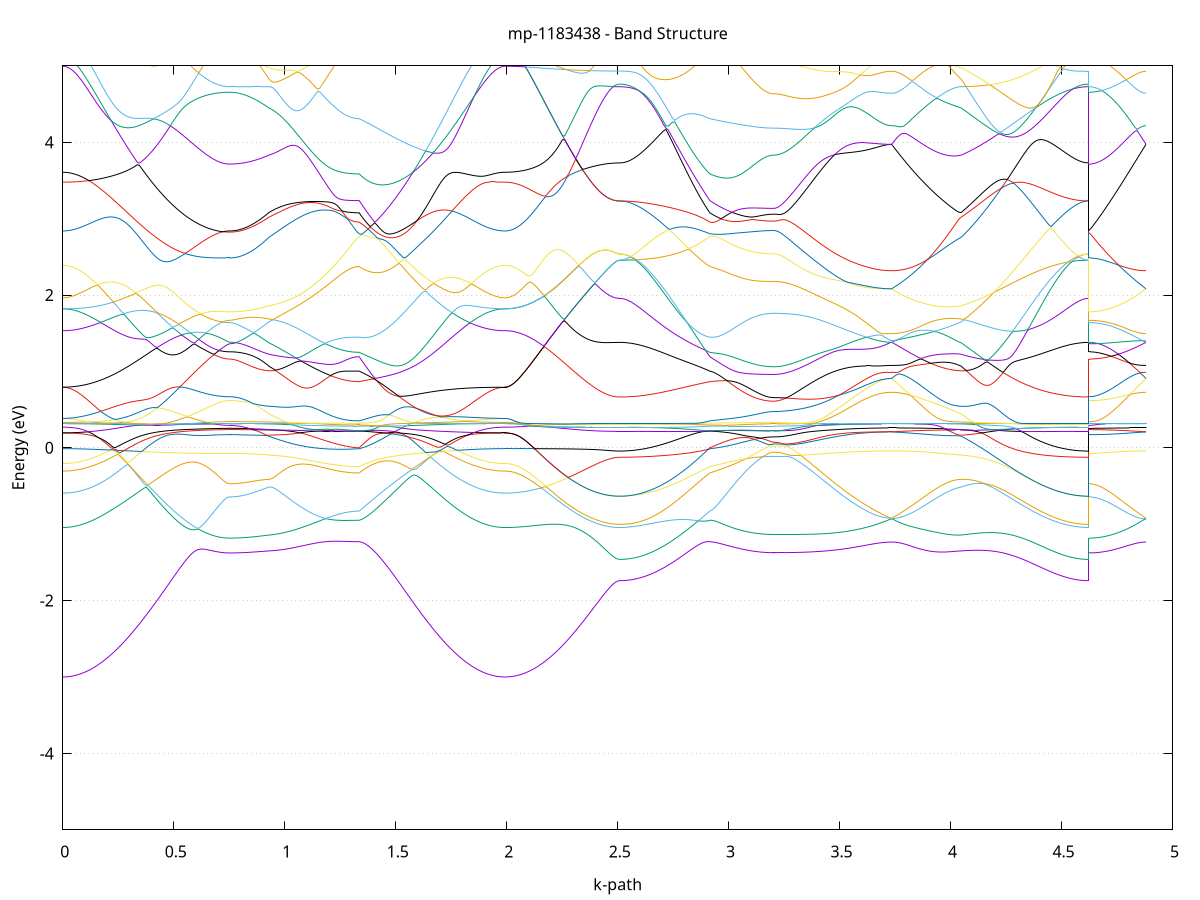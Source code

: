 set title 'mp-1183438 - Band Structure'
set xlabel 'k-path'
set ylabel 'Energy (eV)'
set grid y
set yrange [-5:5]
set terminal png size 800,600
set output 'mp-1183438_bands_gnuplot.png'
plot '-' using 1:2 with lines notitle, '-' using 1:2 with lines notitle, '-' using 1:2 with lines notitle, '-' using 1:2 with lines notitle, '-' using 1:2 with lines notitle, '-' using 1:2 with lines notitle, '-' using 1:2 with lines notitle, '-' using 1:2 with lines notitle, '-' using 1:2 with lines notitle, '-' using 1:2 with lines notitle, '-' using 1:2 with lines notitle, '-' using 1:2 with lines notitle, '-' using 1:2 with lines notitle, '-' using 1:2 with lines notitle, '-' using 1:2 with lines notitle, '-' using 1:2 with lines notitle, '-' using 1:2 with lines notitle, '-' using 1:2 with lines notitle, '-' using 1:2 with lines notitle, '-' using 1:2 with lines notitle, '-' using 1:2 with lines notitle, '-' using 1:2 with lines notitle, '-' using 1:2 with lines notitle, '-' using 1:2 with lines notitle, '-' using 1:2 with lines notitle, '-' using 1:2 with lines notitle, '-' using 1:2 with lines notitle, '-' using 1:2 with lines notitle, '-' using 1:2 with lines notitle, '-' using 1:2 with lines notitle, '-' using 1:2 with lines notitle, '-' using 1:2 with lines notitle, '-' using 1:2 with lines notitle, '-' using 1:2 with lines notitle, '-' using 1:2 with lines notitle, '-' using 1:2 with lines notitle, '-' using 1:2 with lines notitle, '-' using 1:2 with lines notitle, '-' using 1:2 with lines notitle, '-' using 1:2 with lines notitle, '-' using 1:2 with lines notitle, '-' using 1:2 with lines notitle, '-' using 1:2 with lines notitle, '-' using 1:2 with lines notitle, '-' using 1:2 with lines notitle, '-' using 1:2 with lines notitle, '-' using 1:2 with lines notitle, '-' using 1:2 with lines notitle
0.000000 -35.268408
0.009891 -35.268408
0.019782 -35.268408
0.029672 -35.268408
0.039563 -35.268308
0.049454 -35.268308
0.059345 -35.268308
0.069236 -35.268308
0.079127 -35.268308
0.089017 -35.268308
0.098908 -35.268308
0.108799 -35.268308
0.118690 -35.268308
0.128581 -35.268108
0.138472 -35.268308
0.148362 -35.268308
0.158253 -35.268308
0.168144 -35.268308
0.178035 -35.268208
0.187926 -35.268208
0.197817 -35.268308
0.207707 -35.268308
0.217598 -35.268308
0.227489 -35.268308
0.237380 -35.268308
0.247271 -35.268208
0.257162 -35.268308
0.267052 -35.268208
0.276943 -35.268308
0.286834 -35.268308
0.296725 -35.268308
0.306616 -35.268308
0.316507 -35.268308
0.326397 -35.268308
0.336288 -35.268308
0.346179 -35.268208
0.356070 -35.268208
0.365961 -35.268208
0.375852 -35.268208
0.385742 -35.268108
0.395633 -35.268208
0.405524 -35.268208
0.415415 -35.268208
0.425306 -35.268208
0.435197 -35.268108
0.445087 -35.268208
0.454978 -35.268208
0.464869 -35.268208
0.474760 -35.268208
0.484651 -35.268208
0.494542 -35.268108
0.504432 -35.268108
0.514323 -35.268208
0.524214 -35.268208
0.534105 -35.268208
0.543996 -35.268208
0.553887 -35.268208
0.563777 -35.268208
0.573668 -35.268108
0.583559 -35.268208
0.593450 -35.268108
0.603341 -35.268208
0.613232 -35.268208
0.623122 -35.268208
0.633013 -35.268108
0.642904 -35.268208
0.652795 -35.268208
0.662686 -35.268208
0.672577 -35.268208
0.682467 -35.268208
0.692358 -35.268208
0.702249 -35.268208
0.712140 -35.268208
0.722031 -35.268108
0.731922 -35.268108
0.741812 -35.268108
0.751703 -35.268008
0.751703 -35.268008
0.761583 -35.268108
0.771464 -35.268108
0.781344 -35.268108
0.791224 -35.268108
0.801104 -35.268108
0.810985 -35.268108
0.820865 -35.268208
0.830745 -35.268208
0.840625 -35.268208
0.850506 -35.268208
0.860386 -35.268208
0.870266 -35.268208
0.880146 -35.267908
0.890027 -35.268208
0.899907 -35.268208
0.909787 -35.268108
0.919667 -35.268108
0.929547 -35.268208
0.929547 -35.268208
0.939445 -35.268208
0.949342 -35.268208
0.959239 -35.268208
0.969136 -35.268108
0.979033 -35.268208
0.988930 -35.268108
0.998827 -35.268108
1.008724 -35.268108
1.018621 -35.268208
1.028518 -35.268108
1.038415 -35.268208
1.048312 -35.268208
1.058209 -35.268208
1.068106 -35.267908
1.078003 -35.268208
1.087900 -35.268208
1.097798 -35.268108
1.107695 -35.268208
1.117592 -35.268208
1.127489 -35.268108
1.137386 -35.268208
1.147283 -35.268208
1.157180 -35.268208
1.167077 -35.268208
1.176974 -35.268208
1.186871 -35.268208
1.196768 -35.268108
1.206665 -35.268208
1.216562 -35.268108
1.226459 -35.268108
1.236356 -35.268208
1.246253 -35.268208
1.256150 -35.268208
1.266048 -35.268208
1.275945 -35.268208
1.285842 -35.268208
1.295739 -35.268108
1.305636 -35.268208
1.315533 -35.268208
1.325430 -35.268008
1.335327 -35.268208
1.335327 -35.268208
1.345286 -35.268208
1.355245 -35.268208
1.365204 -35.268208
1.375163 -35.268208
1.385122 -35.268208
1.395081 -35.268208
1.405039 -35.268108
1.414998 -35.268208
1.424957 -35.268108
1.434916 -35.268208
1.444875 -35.268208
1.454834 -35.268208
1.464793 -35.268108
1.474752 -35.268108
1.484711 -35.268208
1.494670 -35.268008
1.504629 -35.268208
1.514588 -35.268008
1.524547 -35.268008
1.534506 -35.268108
1.544464 -35.268108
1.554423 -35.268108
1.564382 -35.268208
1.574341 -35.268208
1.584300 -35.268208
1.594259 -35.268208
1.604218 -35.268208
1.614177 -35.268208
1.624136 -35.268208
1.634095 -35.267908
1.644054 -35.268208
1.654013 -35.268208
1.663972 -35.268208
1.673931 -35.268208
1.683890 -35.268108
1.693848 -35.268308
1.703807 -35.268108
1.713766 -35.268308
1.723725 -35.268308
1.733684 -35.268208
1.743643 -35.268308
1.753602 -35.268308
1.763561 -35.268308
1.773520 -35.268308
1.783479 -35.268308
1.793438 -35.268308
1.803397 -35.268308
1.813356 -35.268208
1.823315 -35.268308
1.833273 -35.268308
1.843232 -35.268308
1.853191 -35.268308
1.863150 -35.268108
1.873109 -35.268308
1.883068 -35.268308
1.893027 -35.268308
1.902986 -35.268308
1.912945 -35.268208
1.922904 -35.268208
1.932863 -35.268308
1.942822 -35.268408
1.952781 -35.268308
1.962740 -35.268108
1.972698 -35.268408
1.982657 -35.268308
1.992616 -35.268408
1.992616 -35.268408
2.002560 -35.268308
2.012504 -35.268408
2.022448 -35.268408
2.032392 -35.268408
2.042336 -35.268408
2.052279 -35.268408
2.062223 -35.268408
2.072167 -35.268408
2.082111 -35.268408
2.092055 -35.268408
2.101999 -35.268408
2.111943 -35.268408
2.121886 -35.268408
2.131830 -35.268408
2.141774 -35.268408
2.151718 -35.268408
2.161662 -35.268408
2.171606 -35.268408
2.181550 -35.268208
2.191493 -35.268308
2.201437 -35.268308
2.211381 -35.268308
2.221325 -35.268308
2.231269 -35.268208
2.241213 -35.268308
2.251157 -35.268208
2.261100 -35.268308
2.271044 -35.268308
2.280988 -35.268308
2.290932 -35.268208
2.300876 -35.268308
2.310820 -35.268308
2.320764 -35.268308
2.330707 -35.268308
2.340651 -35.268208
2.350595 -35.268308
2.360539 -35.268208
2.370483 -35.268308
2.380427 -35.268308
2.390371 -35.268308
2.400314 -35.268308
2.410258 -35.268308
2.420202 -35.268208
2.430146 -35.268308
2.440090 -35.268208
2.450034 -35.268308
2.459978 -35.268308
2.469921 -35.268308
2.479865 -35.268308
2.489809 -35.268208
2.499753 -35.268308
2.509697 -35.268308
2.509697 -35.268308
2.519594 -35.268108
2.529491 -35.268308
2.539388 -35.268308
2.549285 -35.268308
2.559182 -35.268308
2.569079 -35.268308
2.578976 -35.268308
2.588873 -35.268308
2.598770 -35.268308
2.608667 -35.268308
2.618565 -35.268308
2.628462 -35.268308
2.638359 -35.268308
2.648256 -35.268308
2.658153 -35.268308
2.668050 -35.268208
2.677947 -35.268308
2.687844 -35.268308
2.697741 -35.268208
2.707638 -35.268208
2.717535 -35.268208
2.727432 -35.268208
2.737329 -35.268208
2.747226 -35.268208
2.757123 -35.268108
2.767020 -35.268208
2.776917 -35.268208
2.786815 -35.268208
2.796712 -35.268008
2.806609 -35.268108
2.816506 -35.268208
2.826403 -35.268108
2.836300 -35.268208
2.846197 -35.268208
2.856094 -35.268208
2.865991 -35.268208
2.875888 -35.268008
2.885785 -35.268208
2.895682 -35.268208
2.905579 -35.267908
2.915476 -35.267908
2.915476 -35.268208
2.925390 -35.268208
2.935304 -35.268208
2.945218 -35.268208
2.955132 -35.268008
2.965046 -35.268008
2.974959 -35.268208
2.984873 -35.268108
2.994787 -35.268208
3.004701 -35.268208
3.014615 -35.268208
3.024529 -35.268108
3.034443 -35.268208
3.044357 -35.268008
3.054270 -35.268208
3.064184 -35.268108
3.074098 -35.268208
3.084012 -35.268208
3.093926 -35.268208
3.103840 -35.268208
3.113754 -35.268208
3.123667 -35.268208
3.133581 -35.268108
3.143495 -35.268208
3.153409 -35.267908
3.163323 -35.268208
3.173237 -35.268108
3.183151 -35.268108
3.193064 -35.268108
3.202978 -35.268208
3.202978 -35.268208
3.212822 -35.268208
3.222665 -35.268208
3.232508 -35.268208
3.242351 -35.268208
3.252194 -35.268008
3.262038 -35.268208
3.271881 -35.268208
3.281724 -35.268208
3.291567 -35.268208
3.301411 -35.268108
3.311254 -35.268208
3.321097 -35.268208
3.330940 -35.268108
3.340783 -35.268108
3.350627 -35.268208
3.360470 -35.268208
3.370313 -35.268208
3.380156 -35.268208
3.390000 -35.268208
3.399843 -35.268108
3.409686 -35.267908
3.419529 -35.268208
3.429373 -35.268208
3.439216 -35.268208
3.449059 -35.268008
3.458902 -35.268208
3.468745 -35.268208
3.478589 -35.268208
3.488432 -35.268208
3.498275 -35.268208
3.508118 -35.268208
3.517962 -35.268208
3.527805 -35.268208
3.537648 -35.268208
3.547491 -35.268208
3.557335 -35.268208
3.567178 -35.268108
3.577021 -35.268108
3.586864 -35.268108
3.596707 -35.268108
3.606551 -35.268108
3.616394 -35.268008
3.626237 -35.268108
3.636080 -35.268008
3.645924 -35.268108
3.655767 -35.268008
3.665610 -35.268108
3.675453 -35.268108
3.685297 -35.267908
3.695140 -35.268108
3.704983 -35.268108
3.714826 -35.268108
3.724669 -35.268108
3.734513 -35.268108
3.734513 -35.268108
3.744319 -35.268108
3.754125 -35.268108
3.763932 -35.268108
3.773738 -35.268108
3.783544 -35.268108
3.793351 -35.268108
3.803157 -35.268108
3.812963 -35.268108
3.822770 -35.268108
3.832576 -35.268108
3.842382 -35.268108
3.852188 -35.268108
3.861995 -35.268008
3.871801 -35.268108
3.881607 -35.268108
3.891414 -35.268108
3.901220 -35.268008
3.911026 -35.268008
3.920833 -35.268208
3.930639 -35.268208
3.940445 -35.268208
3.950252 -35.268208
3.960058 -35.268208
3.969864 -35.268208
3.979670 -35.268208
3.989477 -35.268208
3.999283 -35.268208
4.009089 -35.268108
4.018896 -35.268208
4.028702 -35.268208
4.038508 -35.268208
4.048315 -35.268108
4.048315 -35.268208
4.058209 -35.268108
4.068103 -35.268208
4.077997 -35.268208
4.087891 -35.268208
4.097785 -35.268208
4.107679 -35.268108
4.117573 -35.268108
4.127468 -35.268108
4.137362 -35.268008
4.147256 -35.268208
4.157150 -35.268108
4.167044 -35.268208
4.176938 -35.268208
4.186832 -35.268208
4.196726 -35.268108
4.206621 -35.268208
4.216515 -35.268008
4.226409 -35.268208
4.236303 -35.268208
4.246197 -35.268208
4.256091 -35.268208
4.265985 -35.268208
4.275879 -35.268208
4.285774 -35.268208
4.295668 -35.268008
4.305562 -35.267708
4.315456 -35.268208
4.325350 -35.268208
4.335244 -35.268208
4.345138 -35.268208
4.355032 -35.268208
4.364926 -35.268208
4.374821 -35.268208
4.384715 -35.268208
4.394609 -35.268208
4.404503 -35.268208
4.414397 -35.268208
4.424291 -35.268208
4.434185 -35.268208
4.444079 -35.268208
4.453974 -35.268308
4.463868 -35.268208
4.473762 -35.268308
4.483656 -35.268308
4.493550 -35.268308
4.503444 -35.268308
4.513338 -35.268308
4.523232 -35.268308
4.533126 -35.268308
4.543021 -35.268308
4.552915 -35.268308
4.562809 -35.268308
4.572703 -35.268108
4.582597 -35.268308
4.592491 -35.268308
4.602385 -35.268208
4.612279 -35.268308
4.622174 -35.268208
4.622174 -35.268108
4.632117 -35.268108
4.642061 -35.268108
4.652005 -35.268208
4.661949 -35.268208
4.671893 -35.268208
4.681837 -35.268208
4.691781 -35.268208
4.701724 -35.268208
4.711668 -35.268208
4.721612 -35.268108
4.731556 -35.268108
4.741500 -35.268208
4.751444 -35.268108
4.761387 -35.268208
4.771331 -35.268108
4.781275 -35.268008
4.791219 -35.268008
4.801163 -35.268108
4.811107 -35.268108
4.821051 -35.268108
4.830995 -35.268108
4.840938 -35.268108
4.850882 -35.267908
4.860826 -35.268108
4.870770 -35.268108
4.880714 -35.268108
e
0.000000 -28.414908
0.009891 -28.414908
0.019782 -28.414908
0.029672 -28.414808
0.039563 -28.414708
0.049454 -28.414508
0.059345 -28.414408
0.069236 -28.414108
0.079127 -28.413908
0.089017 -28.413608
0.098908 -28.413308
0.108799 -28.413008
0.118690 -28.412608
0.128581 -28.412108
0.138472 -28.411808
0.148362 -28.411308
0.158253 -28.410808
0.168144 -28.410308
0.178035 -28.409708
0.187926 -28.409208
0.197817 -28.408608
0.207707 -28.407908
0.217598 -28.407308
0.227489 -28.406608
0.237380 -28.405908
0.247271 -28.405208
0.257162 -28.404408
0.267052 -28.403708
0.276943 -28.402908
0.286834 -28.402108
0.296725 -28.401208
0.306616 -28.400408
0.316507 -28.399508
0.326397 -28.398708
0.336288 -28.397808
0.346179 -28.396908
0.356070 -28.396008
0.365961 -28.395008
0.375852 -28.394108
0.385742 -28.393108
0.395633 -28.392208
0.405524 -28.391208
0.415415 -28.390208
0.425306 -28.389208
0.435197 -28.388208
0.445087 -28.387308
0.454978 -28.386308
0.464869 -28.385308
0.474760 -28.384208
0.484651 -28.383208
0.494542 -28.382208
0.504432 -28.381208
0.514323 -28.380208
0.524214 -28.379208
0.534105 -28.378208
0.543996 -28.377208
0.553887 -28.376208
0.563777 -28.375308
0.573668 -28.374308
0.583559 -28.373308
0.593450 -28.372308
0.603341 -28.371408
0.613232 -28.370408
0.623122 -28.369508
0.633013 -28.368608
0.642904 -28.367708
0.652795 -28.366808
0.662686 -28.365908
0.672577 -28.365008
0.682467 -28.364208
0.692358 -28.363308
0.702249 -28.362508
0.712140 -28.361708
0.722031 -28.361008
0.731922 -28.360308
0.741812 -28.359908
0.751703 -28.359608
0.751703 -28.359708
0.761583 -28.359708
0.771464 -28.359708
0.781344 -28.359708
0.791224 -28.359708
0.801104 -28.359708
0.810985 -28.359708
0.820865 -28.359708
0.830745 -28.359708
0.840625 -28.359708
0.850506 -28.359708
0.860386 -28.359708
0.870266 -28.359708
0.880146 -28.359708
0.890027 -28.359708
0.899907 -28.359708
0.909787 -28.359808
0.919667 -28.360208
0.929547 -28.360708
0.929547 -28.360708
0.939445 -28.361008
0.949342 -28.361308
0.959239 -28.361608
0.969136 -28.361908
0.979033 -28.362208
0.988930 -28.362508
0.998827 -28.362808
1.008724 -28.363108
1.018621 -28.363408
1.028518 -28.363708
1.038415 -28.364008
1.048312 -28.364208
1.058209 -28.364508
1.068106 -28.364808
1.078003 -28.365008
1.087900 -28.365208
1.097798 -28.365508
1.107695 -28.365708
1.117592 -28.365908
1.127489 -28.366108
1.137386 -28.366308
1.147283 -28.366508
1.157180 -28.366708
1.167077 -28.366908
1.176974 -28.367108
1.186871 -28.367208
1.196768 -28.367408
1.206665 -28.367508
1.216562 -28.367608
1.226459 -28.367708
1.236356 -28.367908
1.246253 -28.368008
1.256150 -28.368008
1.266048 -28.368108
1.275945 -28.368208
1.285842 -28.368208
1.295739 -28.368308
1.305636 -28.368308
1.315533 -28.368408
1.325430 -28.368308
1.335327 -28.368408
1.335327 -28.368408
1.345286 -28.367708
1.355245 -28.368408
1.365204 -28.369108
1.375163 -28.369908
1.385122 -28.370708
1.395081 -28.371608
1.405039 -28.372408
1.414998 -28.373308
1.424957 -28.374208
1.434916 -28.375208
1.444875 -28.376108
1.454834 -28.377108
1.464793 -28.378108
1.474752 -28.379108
1.484711 -28.380108
1.494670 -28.381108
1.504629 -28.382108
1.514588 -28.383108
1.524547 -28.384208
1.534506 -28.385208
1.544464 -28.386308
1.554423 -28.387308
1.564382 -28.388308
1.574341 -28.389308
1.584300 -28.390408
1.594259 -28.391408
1.604218 -28.392408
1.614177 -28.393408
1.624136 -28.394408
1.634095 -28.395308
1.644054 -28.396308
1.654013 -28.397208
1.663972 -28.398208
1.673931 -28.399108
1.683890 -28.400008
1.693848 -28.400908
1.703807 -28.401708
1.713766 -28.402608
1.723725 -28.403408
1.733684 -28.404208
1.743643 -28.404908
1.753602 -28.405708
1.763561 -28.406408
1.773520 -28.407108
1.783479 -28.407808
1.793438 -28.408408
1.803397 -28.409008
1.813356 -28.409608
1.823315 -28.410208
1.833273 -28.410708
1.843232 -28.411208
1.853191 -28.411708
1.863150 -28.412108
1.873109 -28.412608
1.883068 -28.412908
1.893027 -28.413308
1.902986 -28.413608
1.912945 -28.413908
1.922904 -28.414108
1.932863 -28.414308
1.942822 -28.414508
1.952781 -28.414708
1.962740 -28.414808
1.972698 -28.414908
1.982657 -28.414908
1.992616 -28.414908
1.992616 -28.414908
2.002560 -28.414908
2.012504 -28.414908
2.022448 -28.414808
2.032392 -28.414708
2.042336 -28.414608
2.052279 -28.414408
2.062223 -28.414208
2.072167 -28.413908
2.082111 -28.413708
2.092055 -28.413408
2.101999 -28.413008
2.111943 -28.412708
2.121886 -28.412308
2.131830 -28.411908
2.141774 -28.411408
2.151718 -28.411008
2.161662 -28.410508
2.171606 -28.410008
2.181550 -28.409408
2.191493 -28.408808
2.201437 -28.408208
2.211381 -28.407608
2.221325 -28.407008
2.231269 -28.406308
2.241213 -28.405608
2.251157 -28.404908
2.261100 -28.404208
2.271044 -28.403508
2.280988 -28.402708
2.290932 -28.402008
2.300876 -28.401208
2.310820 -28.400408
2.320764 -28.399708
2.330707 -28.398908
2.340651 -28.398108
2.350595 -28.397308
2.360539 -28.396508
2.370483 -28.395808
2.380427 -28.395008
2.390371 -28.394308
2.400314 -28.393508
2.410258 -28.392908
2.420202 -28.392208
2.430146 -28.391608
2.440090 -28.391008
2.450034 -28.390508
2.459978 -28.390108
2.469921 -28.389708
2.479865 -28.389408
2.489809 -28.389108
2.499753 -28.389008
2.509697 -28.389008
2.509697 -28.389008
2.519594 -28.389008
2.529491 -28.388908
2.539388 -28.388808
2.549285 -28.388708
2.559182 -28.388608
2.569079 -28.388508
2.578976 -28.388308
2.588873 -28.388108
2.598770 -28.387908
2.608667 -28.387608
2.618565 -28.387308
2.628462 -28.387008
2.638359 -28.386708
2.648256 -28.386308
2.658153 -28.385908
2.668050 -28.385508
2.677947 -28.385008
2.687844 -28.384608
2.697741 -28.384108
2.707638 -28.383608
2.717535 -28.383008
2.727432 -28.382508
2.737329 -28.381908
2.747226 -28.381308
2.757123 -28.380708
2.767020 -28.380008
2.776917 -28.379408
2.786815 -28.378708
2.796712 -28.378008
2.806609 -28.377308
2.816506 -28.376608
2.826403 -28.375808
2.836300 -28.375008
2.846197 -28.374208
2.856094 -28.373408
2.865991 -28.372608
2.875888 -28.371808
2.885785 -28.371008
2.895682 -28.370108
2.905579 -28.369308
2.915476 -28.368408
2.915476 -28.368408
2.925390 -28.368308
2.935304 -28.368808
2.945218 -28.369308
2.955132 -28.369908
2.965046 -28.370508
2.974959 -28.371008
2.984873 -28.371608
2.994787 -28.372108
3.004701 -28.372608
3.014615 -28.373108
3.024529 -28.373508
3.034443 -28.374008
3.044357 -28.374408
3.054270 -28.374808
3.064184 -28.375108
3.074098 -28.375508
3.084012 -28.375808
3.093926 -28.376108
3.103840 -28.376408
3.113754 -28.376608
3.123667 -28.376808
3.133581 -28.377008
3.143495 -28.377208
3.153409 -28.377308
3.163323 -28.377508
3.173237 -28.377608
3.183151 -28.377608
3.193064 -28.377708
3.202978 -28.377708
3.202978 -28.377708
3.212822 -28.377708
3.222665 -28.377708
3.232508 -28.377608
3.242351 -28.377608
3.252194 -28.377508
3.262038 -28.377408
3.271881 -28.377308
3.281724 -28.377208
3.291567 -28.377008
3.301411 -28.376908
3.311254 -28.376708
3.321097 -28.376508
3.330940 -28.376308
3.340783 -28.376108
3.350627 -28.375808
3.360470 -28.375608
3.370313 -28.375308
3.380156 -28.375008
3.390000 -28.374808
3.399843 -28.374408
3.409686 -28.374108
3.419529 -28.373808
3.429373 -28.373408
3.439216 -28.373108
3.449059 -28.372708
3.458902 -28.372308
3.468745 -28.371908
3.478589 -28.371508
3.488432 -28.371108
3.498275 -28.370708
3.508118 -28.370208
3.517962 -28.369808
3.527805 -28.369308
3.537648 -28.368908
3.547491 -28.368408
3.557335 -28.367908
3.567178 -28.367408
3.577021 -28.366908
3.586864 -28.366408
3.596707 -28.365908
3.606551 -28.365408
3.616394 -28.364908
3.626237 -28.364408
3.636080 -28.363808
3.645924 -28.363308
3.655767 -28.362808
3.665610 -28.362308
3.675453 -28.361808
3.685297 -28.361308
3.695140 -28.360808
3.704983 -28.360408
3.714826 -28.360008
3.724669 -28.359808
3.734513 -28.359708
3.734513 -28.359708
3.744319 -28.359708
3.754125 -28.359808
3.763932 -28.359908
3.773738 -28.360008
3.783544 -28.360208
3.793351 -28.360308
3.803157 -28.360508
3.812963 -28.360708
3.822770 -28.360808
3.832576 -28.361008
3.842382 -28.361108
3.852188 -28.361208
3.861995 -28.361308
3.871801 -28.361408
3.881607 -28.361508
3.891414 -28.361508
3.901220 -28.361608
3.911026 -28.361608
3.920833 -28.361608
3.930639 -28.361608
3.940445 -28.361608
3.950252 -28.361508
3.960058 -28.361508
3.969864 -28.361408
3.979670 -28.361308
3.989477 -28.361208
3.999283 -28.361108
4.009089 -28.360908
4.018896 -28.360808
4.028702 -28.360608
4.038508 -28.360508
4.048315 -28.360608
4.048315 -28.360708
4.058209 -28.361108
4.068103 -28.361608
4.077997 -28.362108
4.087891 -28.362608
4.097785 -28.363208
4.107679 -28.363708
4.117573 -28.364308
4.127468 -28.364908
4.137362 -28.365508
4.147256 -28.366108
4.157150 -28.366808
4.167044 -28.367408
4.176938 -28.368008
4.186832 -28.368708
4.196726 -28.369308
4.206621 -28.370008
4.216515 -28.370708
4.226409 -28.371308
4.236303 -28.372008
4.246197 -28.372708
4.256091 -28.373408
4.265985 -28.374008
4.275879 -28.374708
4.285774 -28.375408
4.295668 -28.376008
4.305562 -28.376708
4.315456 -28.377408
4.325350 -28.378008
4.335244 -28.378608
4.345138 -28.379208
4.355032 -28.379908
4.364926 -28.380508
4.374821 -28.381008
4.384715 -28.381608
4.394609 -28.382208
4.404503 -28.382708
4.414397 -28.383208
4.424291 -28.383708
4.434185 -28.384208
4.444079 -28.384708
4.453974 -28.385108
4.463868 -28.385508
4.473762 -28.385908
4.483656 -28.386308
4.493550 -28.386708
4.503444 -28.387008
4.513338 -28.387308
4.523232 -28.387608
4.533126 -28.387908
4.543021 -28.388108
4.552915 -28.388308
4.562809 -28.388508
4.572703 -28.388608
4.582597 -28.388708
4.592491 -28.388808
4.602385 -28.388908
4.612279 -28.389008
4.622174 -28.389008
4.622174 -28.359708
4.632117 -28.359708
4.642061 -28.359708
4.652005 -28.359708
4.661949 -28.359708
4.671893 -28.359708
4.681837 -28.359708
4.691781 -28.359708
4.701724 -28.359708
4.711668 -28.359708
4.721612 -28.359708
4.731556 -28.359708
4.741500 -28.359708
4.751444 -28.359708
4.761387 -28.359708
4.771331 -28.359708
4.781275 -28.359708
4.791219 -28.359708
4.801163 -28.359708
4.811107 -28.359708
4.821051 -28.359708
4.830995 -28.359708
4.840938 -28.359708
4.850882 -28.359708
4.860826 -28.359708
4.870770 -28.359708
4.880714 -28.359708
e
0.000000 -28.333508
0.009891 -28.333508
0.019782 -28.333508
0.029672 -28.333508
0.039563 -28.333608
0.049454 -28.333608
0.059345 -28.333608
0.069236 -28.333708
0.079127 -28.333708
0.089017 -28.333808
0.098908 -28.333808
0.108799 -28.333908
0.118690 -28.334008
0.128581 -28.334008
0.138472 -28.334108
0.148362 -28.334208
0.158253 -28.334308
0.168144 -28.334408
0.178035 -28.334508
0.187926 -28.334608
0.197817 -28.334808
0.207707 -28.334908
0.217598 -28.335008
0.227489 -28.335208
0.237380 -28.335308
0.247271 -28.335508
0.257162 -28.335708
0.267052 -28.335808
0.276943 -28.336008
0.286834 -28.336208
0.296725 -28.336408
0.306616 -28.336708
0.316507 -28.336908
0.326397 -28.337308
0.336288 -28.338008
0.346179 -28.338608
0.356070 -28.339308
0.365961 -28.339908
0.375852 -28.340608
0.385742 -28.341208
0.395633 -28.341908
0.405524 -28.342508
0.415415 -28.343208
0.425306 -28.343808
0.435197 -28.344408
0.445087 -28.345108
0.454978 -28.345708
0.464869 -28.346308
0.474760 -28.346908
0.484651 -28.347508
0.494542 -28.348108
0.504432 -28.348608
0.514323 -28.349208
0.524214 -28.349708
0.534105 -28.350308
0.543996 -28.350808
0.553887 -28.351208
0.563777 -28.351708
0.573668 -28.352208
0.583559 -28.352608
0.593450 -28.353008
0.603341 -28.353408
0.613232 -28.353808
0.623122 -28.354108
0.633013 -28.354408
0.642904 -28.354708
0.652795 -28.355008
0.662686 -28.355208
0.672577 -28.355508
0.682467 -28.355708
0.692358 -28.355808
0.702249 -28.356008
0.712140 -28.356108
0.722031 -28.356208
0.731922 -28.356308
0.741812 -28.356408
0.751703 -28.356608
0.751703 -28.356608
0.761583 -28.356608
0.771464 -28.356508
0.781344 -28.356508
0.791224 -28.356508
0.801104 -28.356708
0.810985 -28.356808
0.820865 -28.357008
0.830745 -28.357208
0.840625 -28.357408
0.850506 -28.357708
0.860386 -28.358008
0.870266 -28.358308
0.880146 -28.358608
0.890027 -28.359008
0.899907 -28.359408
0.909787 -28.359708
0.919667 -28.359708
0.929547 -28.359808
0.929547 -28.359808
0.939445 -28.359808
0.949342 -28.359908
0.959239 -28.360108
0.969136 -28.360208
0.979033 -28.360508
0.988930 -28.360708
0.998827 -28.361008
1.008724 -28.361208
1.018621 -28.361508
1.028518 -28.361808
1.038415 -28.362108
1.048312 -28.362308
1.058209 -28.362608
1.068106 -28.362908
1.078003 -28.363208
1.087900 -28.363408
1.097798 -28.363708
1.107695 -28.363908
1.117592 -28.364208
1.127489 -28.364408
1.137386 -28.364608
1.147283 -28.364908
1.157180 -28.365108
1.167077 -28.365308
1.176974 -28.365508
1.186871 -28.365608
1.196768 -28.365808
1.206665 -28.366008
1.216562 -28.366108
1.226459 -28.366208
1.236356 -28.366408
1.246253 -28.366508
1.256150 -28.366608
1.266048 -28.366708
1.275945 -28.366808
1.285842 -28.366808
1.295739 -28.366908
1.305636 -28.366908
1.315533 -28.367008
1.325430 -28.367008
1.335327 -28.367008
1.335327 -28.367008
1.345286 -28.367508
1.355245 -28.366608
1.365204 -28.365708
1.375163 -28.364808
1.385122 -28.363908
1.395081 -28.362908
1.405039 -28.362008
1.414998 -28.361108
1.424957 -28.360108
1.434916 -28.359208
1.444875 -28.358208
1.454834 -28.357308
1.464793 -28.356308
1.474752 -28.355408
1.484711 -28.354508
1.494670 -28.353508
1.504629 -28.352608
1.514588 -28.351608
1.524547 -28.350708
1.534506 -28.349808
1.544464 -28.348908
1.554423 -28.348008
1.564382 -28.347008
1.574341 -28.346208
1.584300 -28.345308
1.594259 -28.344408
1.604218 -28.343508
1.614177 -28.342708
1.624136 -28.341808
1.634095 -28.341008
1.644054 -28.340208
1.654013 -28.339408
1.663972 -28.338608
1.673931 -28.337808
1.683890 -28.337108
1.693848 -28.336408
1.703807 -28.335908
1.713766 -28.335708
1.723725 -28.335608
1.733684 -28.335408
1.743643 -28.335308
1.753602 -28.335208
1.763561 -28.335108
1.773520 -28.334908
1.783479 -28.334808
1.793438 -28.334708
1.803397 -28.334608
1.813356 -28.334508
1.823315 -28.334408
1.833273 -28.334308
1.843232 -28.334208
1.853191 -28.334108
1.863150 -28.334008
1.873109 -28.333908
1.883068 -28.333908
1.893027 -28.333808
1.902986 -28.333808
1.912945 -28.333708
1.922904 -28.333708
1.932863 -28.333608
1.942822 -28.333608
1.952781 -28.333608
1.962740 -28.333508
1.972698 -28.333508
1.982657 -28.333508
1.992616 -28.333508
1.992616 -28.333508
2.002560 -28.333508
2.012504 -28.333608
2.022448 -28.333708
2.032392 -28.333808
2.042336 -28.333908
2.052279 -28.334108
2.062223 -28.334308
2.072167 -28.334608
2.082111 -28.334808
2.092055 -28.335108
2.101999 -28.335508
2.111943 -28.335908
2.121886 -28.336308
2.131830 -28.336708
2.141774 -28.337108
2.151718 -28.337608
2.161662 -28.338108
2.171606 -28.338708
2.181550 -28.339208
2.191493 -28.339808
2.201437 -28.340408
2.211381 -28.341108
2.221325 -28.341708
2.231269 -28.342408
2.241213 -28.343108
2.251157 -28.343808
2.261100 -28.344608
2.271044 -28.345308
2.280988 -28.346108
2.290932 -28.346908
2.300876 -28.347608
2.310820 -28.348408
2.320764 -28.349208
2.330707 -28.350008
2.340651 -28.350808
2.350595 -28.351608
2.360539 -28.352408
2.370483 -28.353208
2.380427 -28.354008
2.390371 -28.354708
2.400314 -28.355508
2.410258 -28.356208
2.420202 -28.356808
2.430146 -28.357508
2.440090 -28.358008
2.450034 -28.358608
2.459978 -28.359008
2.469921 -28.359408
2.479865 -28.359708
2.489809 -28.359908
2.499753 -28.360108
2.509697 -28.360108
2.509697 -28.360108
2.519594 -28.360108
2.529491 -28.360108
2.539388 -28.360108
2.549285 -28.360108
2.559182 -28.360108
2.569079 -28.360108
2.578976 -28.360108
2.588873 -28.360108
2.598770 -28.360108
2.608667 -28.360108
2.618565 -28.360108
2.628462 -28.360108
2.638359 -28.360208
2.648256 -28.360208
2.658153 -28.360208
2.668050 -28.360208
2.677947 -28.360308
2.687844 -28.360308
2.697741 -28.360408
2.707638 -28.360408
2.717535 -28.360508
2.727432 -28.360608
2.737329 -28.360708
2.747226 -28.360808
2.757123 -28.361008
2.767020 -28.361108
2.776917 -28.361308
2.786815 -28.361508
2.796712 -28.361708
2.806609 -28.362008
2.816506 -28.362308
2.826403 -28.362608
2.836300 -28.362908
2.846197 -28.363308
2.856094 -28.363708
2.865991 -28.364208
2.875888 -28.364608
2.885785 -28.365208
2.895682 -28.365708
2.905579 -28.366308
2.915476 -28.367008
2.915476 -28.367008
2.925390 -28.366908
2.935304 -28.366408
2.945218 -28.365808
2.955132 -28.365108
2.965046 -28.364508
2.974959 -28.363908
2.984873 -28.363308
2.994787 -28.362708
3.004701 -28.362108
3.014615 -28.361608
3.024529 -28.361108
3.034443 -28.360608
3.044357 -28.360208
3.054270 -28.359808
3.064184 -28.359408
3.074098 -28.359008
3.084012 -28.358708
3.093926 -28.358408
3.103840 -28.358108
3.113754 -28.357808
3.123667 -28.357608
3.133581 -28.357408
3.143495 -28.357208
3.153409 -28.357008
3.163323 -28.356908
3.173237 -28.356808
3.183151 -28.356808
3.193064 -28.356708
3.202978 -28.356708
3.202978 -28.356708
3.212822 -28.356708
3.222665 -28.356708
3.232508 -28.356708
3.242351 -28.356708
3.252194 -28.356708
3.262038 -28.356708
3.271881 -28.356708
3.281724 -28.356708
3.291567 -28.356708
3.301411 -28.356708
3.311254 -28.356708
3.321097 -28.356708
3.330940 -28.356708
3.340783 -28.356708
3.350627 -28.356708
3.360470 -28.356708
3.370313 -28.356708
3.380156 -28.356708
3.390000 -28.356608
3.399843 -28.356608
3.409686 -28.356608
3.419529 -28.356608
3.429373 -28.356608
3.439216 -28.356608
3.449059 -28.356608
3.458902 -28.356608
3.468745 -28.356608
3.478589 -28.356608
3.488432 -28.356608
3.498275 -28.356608
3.508118 -28.356608
3.517962 -28.356508
3.527805 -28.356508
3.537648 -28.356508
3.547491 -28.356508
3.557335 -28.356508
3.567178 -28.356508
3.577021 -28.356508
3.586864 -28.356508
3.596707 -28.356508
3.606551 -28.356508
3.616394 -28.356508
3.626237 -28.356508
3.636080 -28.356508
3.645924 -28.356508
3.655767 -28.356408
3.665610 -28.356508
3.675453 -28.356508
3.685297 -28.356508
3.695140 -28.356508
3.704983 -28.356508
3.714826 -28.356508
3.724669 -28.356508
3.734513 -28.356508
3.734513 -28.356508
3.744319 -28.356508
3.754125 -28.356408
3.763932 -28.356408
3.773738 -28.356408
3.783544 -28.356408
3.793351 -28.356308
3.803157 -28.356308
3.812963 -28.356208
3.822770 -28.356208
3.832576 -28.356108
3.842382 -28.356008
3.852188 -28.355908
3.861995 -28.355808
3.871801 -28.355708
3.881607 -28.355608
3.891414 -28.355608
3.901220 -28.355708
3.911026 -28.355908
3.920833 -28.356008
3.930639 -28.356208
3.940445 -28.356408
3.950252 -28.356608
3.960058 -28.356908
3.969864 -28.357208
3.979670 -28.357508
3.989477 -28.357808
3.999283 -28.358108
4.009089 -28.358508
4.018896 -28.358908
4.028702 -28.359308
4.038508 -28.359608
4.048315 -28.359808
4.048315 -28.359808
4.058209 -28.359808
4.068103 -28.359808
4.077997 -28.359808
4.087891 -28.359808
4.097785 -28.359808
4.107679 -28.359808
4.117573 -28.359808
4.127468 -28.359808
4.137362 -28.359808
4.147256 -28.359908
4.157150 -28.359808
4.167044 -28.359908
4.176938 -28.359908
4.186832 -28.359908
4.196726 -28.359908
4.206621 -28.359908
4.216515 -28.359908
4.226409 -28.359908
4.236303 -28.360008
4.246197 -28.360008
4.256091 -28.360008
4.265985 -28.360008
4.275879 -28.360008
4.285774 -28.360008
4.295668 -28.360008
4.305562 -28.360008
4.315456 -28.360008
4.325350 -28.360008
4.335244 -28.360008
4.345138 -28.360008
4.355032 -28.360008
4.364926 -28.360108
4.374821 -28.360108
4.384715 -28.360108
4.394609 -28.360108
4.404503 -28.360108
4.414397 -28.360108
4.424291 -28.360108
4.434185 -28.360108
4.444079 -28.360108
4.453974 -28.360108
4.463868 -28.360108
4.473762 -28.360108
4.483656 -28.360108
4.493550 -28.360108
4.503444 -28.360108
4.513338 -28.360108
4.523232 -28.360108
4.533126 -28.360108
4.543021 -28.360108
4.552915 -28.360108
4.562809 -28.360108
4.572703 -28.360108
4.582597 -28.360108
4.592491 -28.360108
4.602385 -28.360108
4.612279 -28.360108
4.622174 -28.360108
4.622174 -28.356608
4.632117 -28.356608
4.642061 -28.356608
4.652005 -28.356608
4.661949 -28.356608
4.671893 -28.356608
4.681837 -28.356608
4.691781 -28.356608
4.701724 -28.356608
4.711668 -28.356608
4.721612 -28.356608
4.731556 -28.356608
4.741500 -28.356508
4.751444 -28.356508
4.761387 -28.356508
4.771331 -28.356508
4.781275 -28.356508
4.791219 -28.356508
4.801163 -28.356508
4.811107 -28.356508
4.821051 -28.356508
4.830995 -28.356508
4.840938 -28.356508
4.850882 -28.356508
4.860826 -28.356508
4.870770 -28.356508
4.880714 -28.356508
e
0.000000 -28.324708
0.009891 -28.324708
0.019782 -28.324808
0.029672 -28.324808
0.039563 -28.324908
0.049454 -28.325008
0.059345 -28.325208
0.069236 -28.325408
0.079127 -28.325608
0.089017 -28.325808
0.098908 -28.326008
0.108799 -28.326308
0.118690 -28.326608
0.128581 -28.326908
0.138472 -28.327308
0.148362 -28.327708
0.158253 -28.328108
0.168144 -28.328508
0.178035 -28.328908
0.187926 -28.329408
0.197817 -28.329808
0.207707 -28.330308
0.217598 -28.330808
0.227489 -28.331408
0.237380 -28.331908
0.247271 -28.332508
0.257162 -28.333008
0.267052 -28.333608
0.276943 -28.334208
0.286834 -28.334808
0.296725 -28.335408
0.306616 -28.336108
0.316507 -28.336708
0.326397 -28.337108
0.336288 -28.337308
0.346179 -28.337608
0.356070 -28.337808
0.365961 -28.338108
0.375852 -28.338408
0.385742 -28.338708
0.395633 -28.339008
0.405524 -28.339308
0.415415 -28.339608
0.425306 -28.339908
0.435197 -28.340308
0.445087 -28.340608
0.454978 -28.341008
0.464869 -28.341408
0.474760 -28.341708
0.484651 -28.342108
0.494542 -28.342508
0.504432 -28.343008
0.514323 -28.343408
0.524214 -28.343808
0.534105 -28.344308
0.543996 -28.344808
0.553887 -28.345308
0.563777 -28.345808
0.573668 -28.346308
0.583559 -28.346808
0.593450 -28.347308
0.603341 -28.347908
0.613232 -28.348508
0.623122 -28.349008
0.633013 -28.349608
0.642904 -28.350208
0.652795 -28.350908
0.662686 -28.351508
0.672577 -28.352108
0.682467 -28.352808
0.692358 -28.353408
0.702249 -28.354108
0.712140 -28.354708
0.722031 -28.355408
0.731922 -28.356008
0.741812 -28.356308
0.751703 -28.356308
0.751703 -28.356308
0.761583 -28.356308
0.771464 -28.356408
0.781344 -28.356408
0.791224 -28.356408
0.801104 -28.356208
0.810985 -28.356108
0.820865 -28.355908
0.830745 -28.355708
0.840625 -28.355508
0.850506 -28.355308
0.860386 -28.355008
0.870266 -28.354708
0.880146 -28.354408
0.890027 -28.354008
0.899907 -28.353708
0.909787 -28.353308
0.919667 -28.352908
0.929547 -28.352408
0.929547 -28.352408
0.939445 -28.352108
0.949342 -28.351708
0.959239 -28.351208
0.969136 -28.350708
0.979033 -28.350208
0.988930 -28.349708
0.998827 -28.349208
1.008724 -28.348608
1.018621 -28.348108
1.028518 -28.347608
1.038415 -28.347108
1.048312 -28.346508
1.058209 -28.346008
1.068106 -28.345508
1.078003 -28.345008
1.087900 -28.344508
1.097798 -28.344108
1.107695 -28.343608
1.117592 -28.343208
1.127489 -28.342808
1.137386 -28.342408
1.147283 -28.342008
1.157180 -28.341608
1.167077 -28.341208
1.176974 -28.340908
1.186871 -28.340608
1.196768 -28.340308
1.206665 -28.340008
1.216562 -28.339708
1.226459 -28.339508
1.236356 -28.339308
1.246253 -28.339108
1.256150 -28.338908
1.266048 -28.338708
1.275945 -28.338608
1.285842 -28.338508
1.295739 -28.338408
1.305636 -28.338308
1.315533 -28.338308
1.325430 -28.338208
1.335327 -28.338208
1.335327 -28.338208
1.345286 -28.338408
1.355245 -28.338608
1.365204 -28.338708
1.375163 -28.338908
1.385122 -28.339008
1.395081 -28.339008
1.405039 -28.339108
1.414998 -28.339108
1.424957 -28.339108
1.434916 -28.339108
1.444875 -28.339108
1.454834 -28.339108
1.464793 -28.339008
1.474752 -28.338908
1.484711 -28.338908
1.494670 -28.338808
1.504629 -28.338708
1.514588 -28.338608
1.524547 -28.338508
1.534506 -28.338308
1.544464 -28.338208
1.554423 -28.338108
1.564382 -28.338008
1.574341 -28.337808
1.584300 -28.337708
1.594259 -28.337508
1.604218 -28.337408
1.614177 -28.337208
1.624136 -28.337108
1.634095 -28.336908
1.644054 -28.336808
1.654013 -28.336608
1.663972 -28.336508
1.673931 -28.336308
1.683890 -28.336208
1.693848 -28.336008
1.703807 -28.335608
1.713766 -28.334908
1.723725 -28.334308
1.733684 -28.333608
1.743643 -28.333008
1.753602 -28.332308
1.763561 -28.331708
1.773520 -28.331208
1.783479 -28.330608
1.793438 -28.330108
1.803397 -28.329608
1.813356 -28.329108
1.823315 -28.328608
1.833273 -28.328208
1.843232 -28.327808
1.853191 -28.327408
1.863150 -28.327008
1.873109 -28.326708
1.883068 -28.326408
1.893027 -28.326108
1.902986 -28.325808
1.912945 -28.325608
1.922904 -28.325408
1.932863 -28.325208
1.942822 -28.325108
1.952781 -28.324908
1.962740 -28.324808
1.972698 -28.324808
1.982657 -28.324708
1.992616 -28.324708
1.992616 -28.324708
2.002560 -28.324708
2.012504 -28.324708
2.022448 -28.324708
2.032392 -28.324708
2.042336 -28.324708
2.052279 -28.324708
2.062223 -28.324708
2.072167 -28.324708
2.082111 -28.324708
2.092055 -28.324708
2.101999 -28.324708
2.111943 -28.324708
2.121886 -28.324708
2.131830 -28.324708
2.141774 -28.324708
2.151718 -28.324708
2.161662 -28.324808
2.171606 -28.324808
2.181550 -28.324808
2.191493 -28.324808
2.201437 -28.324808
2.211381 -28.324808
2.221325 -28.324808
2.231269 -28.324808
2.241213 -28.324808
2.251157 -28.324808
2.261100 -28.324808
2.271044 -28.324808
2.280988 -28.324808
2.290932 -28.324808
2.300876 -28.324808
2.310820 -28.324808
2.320764 -28.324808
2.330707 -28.324808
2.340651 -28.324808
2.350595 -28.324808
2.360539 -28.324808
2.370483 -28.324808
2.380427 -28.324908
2.390371 -28.324908
2.400314 -28.324908
2.410258 -28.324908
2.420202 -28.324808
2.430146 -28.324908
2.440090 -28.324908
2.450034 -28.324908
2.459978 -28.324908
2.469921 -28.324908
2.479865 -28.324908
2.489809 -28.324908
2.499753 -28.324908
2.509697 -28.324908
2.509697 -28.324908
2.519594 -28.324908
2.529491 -28.324908
2.539388 -28.325008
2.549285 -28.325108
2.559182 -28.325208
2.569079 -28.325408
2.578976 -28.325508
2.588873 -28.325708
2.598770 -28.326008
2.608667 -28.326208
2.618565 -28.326508
2.628462 -28.326808
2.638359 -28.327108
2.648256 -28.327408
2.658153 -28.327808
2.668050 -28.328208
2.677947 -28.328608
2.687844 -28.329008
2.697741 -28.329408
2.707638 -28.329808
2.717535 -28.330308
2.727432 -28.330708
2.737329 -28.331208
2.747226 -28.331708
2.757123 -28.332208
2.767020 -28.332608
2.776917 -28.333108
2.786815 -28.333608
2.796712 -28.334008
2.806609 -28.334508
2.816506 -28.334908
2.826403 -28.335308
2.836300 -28.335808
2.846197 -28.336108
2.856094 -28.336508
2.865991 -28.336908
2.875888 -28.337208
2.885785 -28.337508
2.895682 -28.337808
2.905579 -28.338008
2.915476 -28.338208
2.915476 -28.338208
2.925390 -28.338308
2.935304 -28.338408
2.945218 -28.338508
2.955132 -28.338508
2.965046 -28.338608
2.974959 -28.338708
2.984873 -28.338708
2.994787 -28.338808
3.004701 -28.338808
3.014615 -28.338908
3.024529 -28.338908
3.034443 -28.338908
3.044357 -28.338908
3.054270 -28.339008
3.064184 -28.339008
3.074098 -28.339008
3.084012 -28.339008
3.093926 -28.339008
3.103840 -28.339008
3.113754 -28.339008
3.123667 -28.339008
3.133581 -28.339008
3.143495 -28.339008
3.153409 -28.339008
3.163323 -28.339008
3.173237 -28.339008
3.183151 -28.339008
3.193064 -28.339008
3.202978 -28.339008
3.202978 -28.339008
3.212822 -28.339008
3.222665 -28.339008
3.232508 -28.339108
3.242351 -28.339108
3.252194 -28.339208
3.262038 -28.339308
3.271881 -28.339408
3.281724 -28.339508
3.291567 -28.339608
3.301411 -28.339808
3.311254 -28.340008
3.321097 -28.340108
3.330940 -28.340308
3.340783 -28.340508
3.350627 -28.340808
3.360470 -28.341008
3.370313 -28.341208
3.380156 -28.341508
3.390000 -28.341808
3.399843 -28.342108
3.409686 -28.342408
3.419529 -28.342708
3.429373 -28.343008
3.439216 -28.343408
3.449059 -28.343708
3.458902 -28.344108
3.468745 -28.344508
3.478589 -28.344908
3.488432 -28.345308
3.498275 -28.345708
3.508118 -28.346108
3.517962 -28.346508
3.527805 -28.347008
3.537648 -28.347408
3.547491 -28.347908
3.557335 -28.348408
3.567178 -28.348808
3.577021 -28.349308
3.586864 -28.349808
3.596707 -28.350308
3.606551 -28.350808
3.616394 -28.351308
3.626237 -28.351808
3.636080 -28.352308
3.645924 -28.352808
3.655767 -28.353308
3.665610 -28.353808
3.675453 -28.354408
3.685297 -28.354808
3.695140 -28.355308
3.704983 -28.355708
3.714826 -28.356108
3.724669 -28.356408
3.734513 -28.356508
3.734513 -28.356508
3.744319 -28.356408
3.754125 -28.356308
3.763932 -28.356208
3.773738 -28.356108
3.783544 -28.356008
3.793351 -28.355908
3.803157 -28.355808
3.812963 -28.355708
3.822770 -28.355608
3.832576 -28.355508
3.842382 -28.355508
3.852188 -28.355508
3.861995 -28.355508
3.871801 -28.355508
3.881607 -28.355608
3.891414 -28.355508
3.901220 -28.355308
3.911026 -28.355208
3.920833 -28.355008
3.930639 -28.354908
3.940445 -28.354708
3.950252 -28.354608
3.960058 -28.354408
3.969864 -28.354208
3.979670 -28.354008
3.989477 -28.353808
3.999283 -28.353608
4.009089 -28.353408
4.018896 -28.353108
4.028702 -28.352908
4.038508 -28.352708
4.048315 -28.352408
4.048315 -28.352408
4.058209 -28.352008
4.068103 -28.351508
4.077997 -28.351008
4.087891 -28.350508
4.097785 -28.350008
4.107679 -28.349408
4.117573 -28.348908
4.127468 -28.348308
4.137362 -28.347708
4.147256 -28.347208
4.157150 -28.346508
4.167044 -28.345908
4.176938 -28.345308
4.186832 -28.344708
4.196726 -28.344008
4.206621 -28.343408
4.216515 -28.342708
4.226409 -28.342108
4.236303 -28.341408
4.246197 -28.340808
4.256091 -28.340108
4.265985 -28.339508
4.275879 -28.338808
4.285774 -28.338208
4.295668 -28.337508
4.305562 -28.336908
4.315456 -28.336308
4.325350 -28.335608
4.335244 -28.335008
4.345138 -28.334408
4.355032 -28.333808
4.364926 -28.333208
4.374821 -28.332708
4.384715 -28.332108
4.394609 -28.331608
4.404503 -28.331008
4.414397 -28.330508
4.424291 -28.330008
4.434185 -28.329608
4.444079 -28.329108
4.453974 -28.328708
4.463868 -28.328208
4.473762 -28.327808
4.483656 -28.327508
4.493550 -28.327108
4.503444 -28.326808
4.513338 -28.326508
4.523232 -28.326208
4.533126 -28.326008
4.543021 -28.325708
4.552915 -28.325508
4.562809 -28.325408
4.572703 -28.325208
4.582597 -28.325108
4.592491 -28.325008
4.602385 -28.324908
4.612279 -28.324908
4.622174 -28.324908
4.622174 -28.356308
4.632117 -28.356308
4.642061 -28.356308
4.652005 -28.356308
4.661949 -28.356308
4.671893 -28.356308
4.681837 -28.356308
4.691781 -28.356308
4.701724 -28.356308
4.711668 -28.356308
4.721612 -28.356308
4.731556 -28.356308
4.741500 -28.356408
4.751444 -28.356408
4.761387 -28.356408
4.771331 -28.356408
4.781275 -28.356408
4.791219 -28.356408
4.801163 -28.356408
4.811107 -28.356408
4.821051 -28.356408
4.830995 -28.356408
4.840938 -28.356408
4.850882 -28.356408
4.860826 -28.356408
4.870770 -28.356408
4.880714 -28.356508
e
0.000000 -18.090008
0.009891 -18.090008
0.019782 -18.090008
0.029672 -18.090008
0.039563 -18.090008
0.049454 -18.090008
0.059345 -18.090108
0.069236 -18.090108
0.079127 -18.090208
0.089017 -18.090208
0.098908 -18.090308
0.108799 -18.090408
0.118690 -18.090508
0.128581 -18.090508
0.138472 -18.090608
0.148362 -18.090708
0.158253 -18.090808
0.168144 -18.090908
0.178035 -18.091008
0.187926 -18.091208
0.197817 -18.091308
0.207707 -18.091408
0.217598 -18.091508
0.227489 -18.091708
0.237380 -18.091808
0.247271 -18.092008
0.257162 -18.092108
0.267052 -18.092308
0.276943 -18.092408
0.286834 -18.092608
0.296725 -18.092708
0.306616 -18.092908
0.316507 -18.093108
0.326397 -18.093208
0.336288 -18.093408
0.346179 -18.093608
0.356070 -18.093708
0.365961 -18.093908
0.375852 -18.094108
0.385742 -18.094308
0.395633 -18.094408
0.405524 -18.094608
0.415415 -18.094808
0.425306 -18.094908
0.435197 -18.095108
0.445087 -18.095308
0.454978 -18.095408
0.464869 -18.095608
0.474760 -18.095808
0.484651 -18.095908
0.494542 -18.096108
0.504432 -18.096208
0.514323 -18.096408
0.524214 -18.096508
0.534105 -18.096608
0.543996 -18.096808
0.553887 -18.096908
0.563777 -18.097008
0.573668 -18.097208
0.583559 -18.097308
0.593450 -18.097408
0.603341 -18.097508
0.613232 -18.097608
0.623122 -18.097708
0.633013 -18.097808
0.642904 -18.097808
0.652795 -18.097908
0.662686 -18.098008
0.672577 -18.098008
0.682467 -18.098108
0.692358 -18.098108
0.702249 -18.098208
0.712140 -18.098208
0.722031 -18.098208
0.731922 -18.098208
0.741812 -18.098308
0.751703 -18.098308
0.751703 -18.098308
0.761583 -18.098308
0.771464 -18.098208
0.781344 -18.098208
0.791224 -18.098108
0.801104 -18.098008
0.810985 -18.097908
0.820865 -18.097808
0.830745 -18.097708
0.840625 -18.097608
0.850506 -18.097408
0.860386 -18.097208
0.870266 -18.097008
0.880146 -18.096808
0.890027 -18.096608
0.899907 -18.096408
0.909787 -18.096208
0.919667 -18.096008
0.929547 -18.095708
0.929547 -18.095708
0.939445 -18.095508
0.949342 -18.095408
0.959239 -18.095208
0.969136 -18.095008
0.979033 -18.094808
0.988930 -18.094708
0.998827 -18.094508
1.008724 -18.094408
1.018621 -18.094208
1.028518 -18.094108
1.038415 -18.094008
1.048312 -18.093908
1.058209 -18.093808
1.068106 -18.093708
1.078003 -18.093608
1.087900 -18.093508
1.097798 -18.093408
1.107695 -18.093308
1.117592 -18.093208
1.127489 -18.093108
1.137386 -18.093008
1.147283 -18.092908
1.157180 -18.092808
1.167077 -18.092708
1.176974 -18.092608
1.186871 -18.092608
1.196768 -18.092508
1.206665 -18.092408
1.216562 -18.092408
1.226459 -18.092308
1.236356 -18.092208
1.246253 -18.092208
1.256150 -18.092108
1.266048 -18.092108
1.275945 -18.092108
1.285842 -18.092008
1.295739 -18.092008
1.305636 -18.092008
1.315533 -18.092008
1.325430 -18.091908
1.335327 -18.091908
1.335327 -18.091908
1.345286 -18.092008
1.355245 -18.092008
1.365204 -18.092008
1.375163 -18.092008
1.385122 -18.092008
1.395081 -18.092008
1.405039 -18.092008
1.414998 -18.092008
1.424957 -18.092008
1.434916 -18.092008
1.444875 -18.092008
1.454834 -18.092008
1.464793 -18.092008
1.474752 -18.092008
1.484711 -18.092008
1.494670 -18.092008
1.504629 -18.091908
1.514588 -18.091908
1.524547 -18.091908
1.534506 -18.091908
1.544464 -18.091808
1.554423 -18.091808
1.564382 -18.091808
1.574341 -18.091708
1.584300 -18.091708
1.594259 -18.091708
1.604218 -18.091608
1.614177 -18.091608
1.624136 -18.091508
1.634095 -18.091508
1.644054 -18.091408
1.654013 -18.091408
1.663972 -18.091308
1.673931 -18.091308
1.683890 -18.091208
1.693848 -18.091208
1.703807 -18.091108
1.713766 -18.091008
1.723725 -18.091008
1.733684 -18.090908
1.743643 -18.090908
1.753602 -18.090808
1.763561 -18.090708
1.773520 -18.090708
1.783479 -18.090608
1.793438 -18.090608
1.803397 -18.090508
1.813356 -18.090508
1.823315 -18.090408
1.833273 -18.090408
1.843232 -18.090308
1.853191 -18.090308
1.863150 -18.090208
1.873109 -18.090208
1.883068 -18.090208
1.893027 -18.090108
1.902986 -18.090108
1.912945 -18.090108
1.922904 -18.090008
1.932863 -18.090008
1.942822 -18.090008
1.952781 -18.090008
1.962740 -18.090008
1.972698 -18.090008
1.982657 -18.090008
1.992616 -18.090008
1.992616 -18.090008
2.002560 -18.090008
2.012504 -18.090008
2.022448 -18.090008
2.032392 -18.090008
2.042336 -18.090008
2.052279 -18.090008
2.062223 -18.090008
2.072167 -18.090008
2.082111 -18.090008
2.092055 -18.090108
2.101999 -18.090108
2.111943 -18.090108
2.121886 -18.090108
2.131830 -18.090108
2.141774 -18.090208
2.151718 -18.090208
2.161662 -18.090208
2.171606 -18.090208
2.181550 -18.090308
2.191493 -18.090308
2.201437 -18.090308
2.211381 -18.090408
2.221325 -18.090408
2.231269 -18.090408
2.241213 -18.090408
2.251157 -18.090508
2.261100 -18.090508
2.271044 -18.090508
2.280988 -18.090608
2.290932 -18.090608
2.300876 -18.090608
2.310820 -18.090708
2.320764 -18.090708
2.330707 -18.090708
2.340651 -18.090708
2.350595 -18.090808
2.360539 -18.090808
2.370483 -18.090808
2.380427 -18.090808
2.390371 -18.090908
2.400314 -18.090908
2.410258 -18.090908
2.420202 -18.090908
2.430146 -18.090908
2.440090 -18.090908
2.450034 -18.091008
2.459978 -18.091008
2.469921 -18.091008
2.479865 -18.091008
2.489809 -18.091008
2.499753 -18.091008
2.509697 -18.091008
2.509697 -18.091008
2.519594 -18.091008
2.529491 -18.091008
2.539388 -18.091008
2.549285 -18.091008
2.559182 -18.091008
2.569079 -18.091008
2.578976 -18.091108
2.588873 -18.091108
2.598770 -18.091108
2.608667 -18.091108
2.618565 -18.091108
2.628462 -18.091108
2.638359 -18.091208
2.648256 -18.091208
2.658153 -18.091208
2.668050 -18.091208
2.677947 -18.091308
2.687844 -18.091308
2.697741 -18.091308
2.707638 -18.091308
2.717535 -18.091408
2.727432 -18.091408
2.737329 -18.091408
2.747226 -18.091508
2.757123 -18.091508
2.767020 -18.091508
2.776917 -18.091608
2.786815 -18.091608
2.796712 -18.091608
2.806609 -18.091608
2.816506 -18.091708
2.826403 -18.091708
2.836300 -18.091708
2.846197 -18.091808
2.856094 -18.091808
2.865991 -18.091808
2.875888 -18.091808
2.885785 -18.091908
2.895682 -18.091908
2.905579 -18.091908
2.915476 -18.091908
2.915476 -18.091908
2.925390 -18.091908
2.935304 -18.092008
2.945218 -18.092008
2.955132 -18.092008
2.965046 -18.092008
2.974959 -18.092008
2.984873 -18.092008
2.994787 -18.092008
3.004701 -18.092008
3.014615 -18.092008
3.024529 -18.092108
3.034443 -18.092108
3.044357 -18.092108
3.054270 -18.092108
3.064184 -18.092108
3.074098 -18.092108
3.084012 -18.092108
3.093926 -18.092108
3.103840 -18.092208
3.113754 -18.092208
3.123667 -18.092208
3.133581 -18.092208
3.143495 -18.092208
3.153409 -18.092208
3.163323 -18.092208
3.173237 -18.092208
3.183151 -18.092208
3.193064 -18.092208
3.202978 -18.092208
3.202978 -18.092208
3.212822 -18.092208
3.222665 -18.092208
3.232508 -18.092208
3.242351 -18.092308
3.252194 -18.092308
3.262038 -18.092308
3.271881 -18.092408
3.281724 -18.092408
3.291567 -18.092508
3.301411 -18.092508
3.311254 -18.092608
3.321097 -18.092708
3.330940 -18.092808
3.340783 -18.092908
3.350627 -18.093008
3.360470 -18.093108
3.370313 -18.093108
3.380156 -18.093308
3.390000 -18.093408
3.399843 -18.093508
3.409686 -18.093608
3.419529 -18.093708
3.429373 -18.093808
3.439216 -18.093908
3.449059 -18.094008
3.458902 -18.094208
3.468745 -18.094308
3.478589 -18.094408
3.488432 -18.094508
3.498275 -18.094708
3.508118 -18.094808
3.517962 -18.094908
3.527805 -18.095008
3.537648 -18.095108
3.547491 -18.095208
3.557335 -18.095308
3.567178 -18.095508
3.577021 -18.095608
3.586864 -18.095608
3.596707 -18.095708
3.606551 -18.095808
3.616394 -18.095908
3.626237 -18.096008
3.636080 -18.096008
3.645924 -18.096108
3.655767 -18.096208
3.665610 -18.096208
3.675453 -18.096308
3.685297 -18.096308
3.695140 -18.096308
3.704983 -18.096408
3.714826 -18.096408
3.724669 -18.096408
3.734513 -18.096408
3.734513 -18.096408
3.744319 -18.096508
3.754125 -18.096608
3.763932 -18.096608
3.773738 -18.096708
3.783544 -18.096808
3.793351 -18.096808
3.803157 -18.096908
3.812963 -18.096908
3.822770 -18.097008
3.832576 -18.097008
3.842382 -18.097008
3.852188 -18.097008
3.861995 -18.097108
3.871801 -18.097108
3.881607 -18.097008
3.891414 -18.097008
3.901220 -18.097008
3.911026 -18.097008
3.920833 -18.096908
3.930639 -18.096908
3.940445 -18.096808
3.950252 -18.096808
3.960058 -18.096708
3.969864 -18.096608
3.979670 -18.096508
3.989477 -18.096408
3.999283 -18.096308
4.009089 -18.096208
4.018896 -18.096108
4.028702 -18.096008
4.038508 -18.095808
4.048315 -18.095708
4.048315 -18.095708
4.058209 -18.095508
4.068103 -18.095208
4.077997 -18.094908
4.087891 -18.094708
4.097785 -18.094408
4.107679 -18.094208
4.117573 -18.093908
4.127468 -18.093608
4.137362 -18.093508
4.147256 -18.093408
4.157150 -18.093408
4.167044 -18.093308
4.176938 -18.093208
4.186832 -18.093208
4.196726 -18.093108
4.206621 -18.093008
4.216515 -18.092908
4.226409 -18.092908
4.236303 -18.092808
4.246197 -18.092708
4.256091 -18.092608
4.265985 -18.092608
4.275879 -18.092508
4.285774 -18.092408
4.295668 -18.092408
4.305562 -18.092308
4.315456 -18.092208
4.325350 -18.092208
4.335244 -18.092108
4.345138 -18.092008
4.355032 -18.092008
4.364926 -18.091908
4.374821 -18.091808
4.384715 -18.091808
4.394609 -18.091708
4.404503 -18.091708
4.414397 -18.091608
4.424291 -18.091508
4.434185 -18.091508
4.444079 -18.091408
4.453974 -18.091408
4.463868 -18.091408
4.473762 -18.091308
4.483656 -18.091308
4.493550 -18.091208
4.503444 -18.091208
4.513338 -18.091208
4.523232 -18.091108
4.533126 -18.091108
4.543021 -18.091108
4.552915 -18.091108
4.562809 -18.091108
4.572703 -18.091008
4.582597 -18.091008
4.592491 -18.091008
4.602385 -18.091008
4.612279 -18.091008
4.622174 -18.091008
4.622174 -18.098308
4.632117 -18.098308
4.642061 -18.098308
4.652005 -18.098208
4.661949 -18.098208
4.671893 -18.098208
4.681837 -18.098108
4.691781 -18.098108
4.701724 -18.098108
4.711668 -18.098008
4.721612 -18.097908
4.731556 -18.097908
4.741500 -18.097808
4.751444 -18.097708
4.761387 -18.097608
4.771331 -18.097508
4.781275 -18.097508
4.791219 -18.097408
4.801163 -18.097308
4.811107 -18.097208
4.821051 -18.097108
4.830995 -18.096908
4.840938 -18.096808
4.850882 -18.096708
4.860826 -18.096608
4.870770 -18.096508
4.880714 -18.096408
e
0.000000 -18.090008
0.009891 -18.090008
0.019782 -18.089908
0.029672 -18.089908
0.039563 -18.089908
0.049454 -18.089908
0.059345 -18.089808
0.069236 -18.089808
0.079127 -18.089708
0.089017 -18.089708
0.098908 -18.089608
0.108799 -18.089508
0.118690 -18.089508
0.128581 -18.089408
0.138472 -18.089308
0.148362 -18.089308
0.158253 -18.089208
0.168144 -18.089108
0.178035 -18.089008
0.187926 -18.089008
0.197817 -18.088908
0.207707 -18.088808
0.217598 -18.088808
0.227489 -18.088708
0.237380 -18.088708
0.247271 -18.088608
0.257162 -18.088608
0.267052 -18.088608
0.276943 -18.088508
0.286834 -18.088508
0.296725 -18.088508
0.306616 -18.088508
0.316507 -18.088608
0.326397 -18.088608
0.336288 -18.088608
0.346179 -18.088708
0.356070 -18.088708
0.365961 -18.088808
0.375852 -18.088908
0.385742 -18.089008
0.395633 -18.089108
0.405524 -18.089208
0.415415 -18.089408
0.425306 -18.089508
0.435197 -18.089708
0.445087 -18.089808
0.454978 -18.090008
0.464869 -18.090208
0.474760 -18.090408
0.484651 -18.090608
0.494542 -18.090808
0.504432 -18.091008
0.514323 -18.091208
0.524214 -18.091408
0.534105 -18.091608
0.543996 -18.091808
0.553887 -18.092008
0.563777 -18.092208
0.573668 -18.092408
0.583559 -18.092608
0.593450 -18.092808
0.603341 -18.093008
0.613232 -18.093208
0.623122 -18.093308
0.633013 -18.093508
0.642904 -18.093708
0.652795 -18.093808
0.662686 -18.093908
0.672577 -18.094108
0.682467 -18.094208
0.692358 -18.094308
0.702249 -18.094308
0.712140 -18.094408
0.722031 -18.094408
0.731922 -18.094508
0.741812 -18.094508
0.751703 -18.094508
0.751703 -18.094508
0.761583 -18.094508
0.771464 -18.094508
0.781344 -18.094508
0.791224 -18.094508
0.801104 -18.094508
0.810985 -18.094508
0.820865 -18.094408
0.830745 -18.094408
0.840625 -18.094408
0.850506 -18.094408
0.860386 -18.094308
0.870266 -18.094308
0.880146 -18.094308
0.890027 -18.094208
0.899907 -18.094208
0.909787 -18.094108
0.919667 -18.094108
0.929547 -18.094008
0.929547 -18.094008
0.939445 -18.094008
0.949342 -18.093908
0.959239 -18.093908
0.969136 -18.093808
0.979033 -18.093708
0.988930 -18.093608
0.998827 -18.093508
1.008724 -18.093308
1.018621 -18.093208
1.028518 -18.093008
1.038415 -18.092808
1.048312 -18.092608
1.058209 -18.092408
1.068106 -18.092208
1.078003 -18.092008
1.087900 -18.091808
1.097798 -18.091508
1.107695 -18.091308
1.117592 -18.091108
1.127489 -18.090908
1.137386 -18.090708
1.147283 -18.090508
1.157180 -18.090308
1.167077 -18.090108
1.176974 -18.089908
1.186871 -18.089808
1.196768 -18.089608
1.206665 -18.089408
1.216562 -18.089308
1.226459 -18.089108
1.236356 -18.089008
1.246253 -18.088908
1.256150 -18.088808
1.266048 -18.088708
1.275945 -18.088708
1.285842 -18.088608
1.295739 -18.088508
1.305636 -18.088508
1.315533 -18.088508
1.325430 -18.088408
1.335327 -18.088408
1.335327 -18.088408
1.345286 -18.088408
1.355245 -18.088308
1.365204 -18.088208
1.375163 -18.088208
1.385122 -18.088108
1.395081 -18.088108
1.405039 -18.088008
1.414998 -18.088008
1.424957 -18.088008
1.434916 -18.088008
1.444875 -18.087908
1.454834 -18.087908
1.464793 -18.087908
1.474752 -18.087908
1.484711 -18.087908
1.494670 -18.087908
1.504629 -18.087908
1.514588 -18.087908
1.524547 -18.087908
1.534506 -18.087908
1.544464 -18.087908
1.554423 -18.087908
1.564382 -18.088008
1.574341 -18.088008
1.584300 -18.088008
1.594259 -18.088108
1.604218 -18.088108
1.614177 -18.088208
1.624136 -18.088208
1.634095 -18.088308
1.644054 -18.088308
1.654013 -18.088408
1.663972 -18.088408
1.673931 -18.088508
1.683890 -18.088508
1.693848 -18.088608
1.703807 -18.088708
1.713766 -18.088708
1.723725 -18.088808
1.733684 -18.088908
1.743643 -18.088908
1.753602 -18.089008
1.763561 -18.089108
1.773520 -18.089108
1.783479 -18.089208
1.793438 -18.089208
1.803397 -18.089308
1.813356 -18.089408
1.823315 -18.089408
1.833273 -18.089508
1.843232 -18.089508
1.853191 -18.089608
1.863150 -18.089608
1.873109 -18.089708
1.883068 -18.089708
1.893027 -18.089808
1.902986 -18.089808
1.912945 -18.089808
1.922904 -18.089908
1.932863 -18.089908
1.942822 -18.089908
1.952781 -18.089908
1.962740 -18.089908
1.972698 -18.090008
1.982657 -18.090008
1.992616 -18.090008
1.992616 -18.090008
2.002560 -18.090008
2.012504 -18.090008
2.022448 -18.090008
2.032392 -18.090008
2.042336 -18.090008
2.052279 -18.090008
2.062223 -18.090008
2.072167 -18.090008
2.082111 -18.090008
2.092055 -18.090108
2.101999 -18.090108
2.111943 -18.090108
2.121886 -18.090108
2.131830 -18.090108
2.141774 -18.090208
2.151718 -18.090208
2.161662 -18.090208
2.171606 -18.090208
2.181550 -18.090308
2.191493 -18.090308
2.201437 -18.090308
2.211381 -18.090408
2.221325 -18.090408
2.231269 -18.090408
2.241213 -18.090408
2.251157 -18.090508
2.261100 -18.090508
2.271044 -18.090508
2.280988 -18.090608
2.290932 -18.090608
2.300876 -18.090608
2.310820 -18.090708
2.320764 -18.090708
2.330707 -18.090708
2.340651 -18.090708
2.350595 -18.090808
2.360539 -18.090808
2.370483 -18.090808
2.380427 -18.090808
2.390371 -18.090908
2.400314 -18.090908
2.410258 -18.090908
2.420202 -18.090908
2.430146 -18.090908
2.440090 -18.090908
2.450034 -18.091008
2.459978 -18.091008
2.469921 -18.091008
2.479865 -18.091008
2.489809 -18.091008
2.499753 -18.091008
2.509697 -18.091008
2.509697 -18.091008
2.519594 -18.091008
2.529491 -18.091008
2.539388 -18.091008
2.549285 -18.091008
2.559182 -18.090908
2.569079 -18.090908
2.578976 -18.090908
2.588873 -18.090908
2.598770 -18.090808
2.608667 -18.090808
2.618565 -18.090708
2.628462 -18.090708
2.638359 -18.090608
2.648256 -18.090508
2.658153 -18.090508
2.668050 -18.090408
2.677947 -18.090308
2.687844 -18.090308
2.697741 -18.090208
2.707638 -18.090108
2.717535 -18.090008
2.727432 -18.090008
2.737329 -18.089908
2.747226 -18.089808
2.757123 -18.089708
2.767020 -18.089608
2.776917 -18.089508
2.786815 -18.089408
2.796712 -18.089408
2.806609 -18.089308
2.816506 -18.089208
2.826403 -18.089108
2.836300 -18.089008
2.846197 -18.088908
2.856094 -18.088908
2.865991 -18.088808
2.875888 -18.088708
2.885785 -18.088608
2.895682 -18.088608
2.905579 -18.088508
2.915476 -18.088408
2.915476 -18.088408
2.925390 -18.088408
2.935304 -18.088408
2.945218 -18.088308
2.955132 -18.088308
2.965046 -18.088308
2.974959 -18.088308
2.984873 -18.088208
2.994787 -18.088208
3.004701 -18.088208
3.014615 -18.088208
3.024529 -18.088108
3.034443 -18.088108
3.044357 -18.088108
3.054270 -18.088108
3.064184 -18.088008
3.074098 -18.088008
3.084012 -18.088008
3.093926 -18.088008
3.103840 -18.088008
3.113754 -18.088008
3.123667 -18.088008
3.133581 -18.087908
3.143495 -18.087908
3.153409 -18.087908
3.163323 -18.087908
3.173237 -18.087908
3.183151 -18.087908
3.193064 -18.087908
3.202978 -18.087908
3.202978 -18.087908
3.212822 -18.087908
3.222665 -18.087908
3.232508 -18.088008
3.242351 -18.088008
3.252194 -18.088108
3.262038 -18.088208
3.271881 -18.088308
3.281724 -18.088408
3.291567 -18.088508
3.301411 -18.088608
3.311254 -18.088808
3.321097 -18.088908
3.330940 -18.089108
3.340783 -18.089208
3.350627 -18.089408
3.360470 -18.089608
3.370313 -18.089808
3.380156 -18.090008
3.390000 -18.090308
3.399843 -18.090508
3.409686 -18.090708
3.419529 -18.091008
3.429373 -18.091208
3.439216 -18.091408
3.449059 -18.091708
3.458902 -18.091908
3.468745 -18.092208
3.478589 -18.092408
3.488432 -18.092708
3.498275 -18.092908
3.508118 -18.093108
3.517962 -18.093408
3.527805 -18.093608
3.537648 -18.093808
3.547491 -18.094108
3.557335 -18.094308
3.567178 -18.094508
3.577021 -18.094708
3.586864 -18.094908
3.596707 -18.095108
3.606551 -18.095208
3.616394 -18.095408
3.626237 -18.095608
3.636080 -18.095708
3.645924 -18.095808
3.655767 -18.095908
3.665610 -18.096108
3.675453 -18.096108
3.685297 -18.096208
3.695140 -18.096308
3.704983 -18.096308
3.714826 -18.096408
3.724669 -18.096408
3.734513 -18.096408
3.734513 -18.096408
3.744319 -18.096308
3.754125 -18.096208
3.763932 -18.096108
3.773738 -18.096008
3.783544 -18.095908
3.793351 -18.095808
3.803157 -18.095708
3.812963 -18.095608
3.822770 -18.095508
3.832576 -18.095508
3.842382 -18.095408
3.852188 -18.095308
3.861995 -18.095208
3.871801 -18.095108
3.881607 -18.095008
3.891414 -18.094908
3.901220 -18.094808
3.911026 -18.094808
3.920833 -18.094708
3.930639 -18.094608
3.940445 -18.094608
3.950252 -18.094508
3.960058 -18.094408
3.969864 -18.094408
3.979670 -18.094308
3.989477 -18.094308
3.999283 -18.094208
4.009089 -18.094208
4.018896 -18.094108
4.028702 -18.094108
4.038508 -18.094108
4.048315 -18.094008
4.048315 -18.094008
4.058209 -18.094008
4.068103 -18.093908
4.077997 -18.093908
4.087891 -18.093808
4.097785 -18.093808
4.107679 -18.093708
4.117573 -18.093608
4.127468 -18.093608
4.137362 -18.093408
4.147256 -18.093208
4.157150 -18.092908
4.167044 -18.092708
4.176938 -18.092508
4.186832 -18.092208
4.196726 -18.092008
4.206621 -18.091808
4.216515 -18.091608
4.226409 -18.091408
4.236303 -18.091308
4.246197 -18.091108
4.256091 -18.091008
4.265985 -18.090808
4.275879 -18.090708
4.285774 -18.090608
4.295668 -18.090508
4.305562 -18.090408
4.315456 -18.090408
4.325350 -18.090308
4.335244 -18.090308
4.345138 -18.090208
4.355032 -18.090208
4.364926 -18.090208
4.374821 -18.090208
4.384715 -18.090208
4.394609 -18.090208
4.404503 -18.090208
4.414397 -18.090208
4.424291 -18.090308
4.434185 -18.090308
4.444079 -18.090308
4.453974 -18.090408
4.463868 -18.090408
4.473762 -18.090508
4.483656 -18.090508
4.493550 -18.090608
4.503444 -18.090708
4.513338 -18.090708
4.523232 -18.090708
4.533126 -18.090708
4.543021 -18.090808
4.552915 -18.090908
4.562809 -18.090908
4.572703 -18.090908
4.582597 -18.091008
4.592491 -18.091008
4.602385 -18.091008
4.612279 -18.091008
4.622174 -18.091008
4.622174 -18.094508
4.632117 -18.094508
4.642061 -18.094508
4.652005 -18.094608
4.661949 -18.094608
4.671893 -18.094608
4.681837 -18.094708
4.691781 -18.094708
4.701724 -18.094708
4.711668 -18.094808
4.721612 -18.094908
4.731556 -18.094908
4.741500 -18.095008
4.751444 -18.095108
4.761387 -18.095208
4.771331 -18.095208
4.781275 -18.095308
4.791219 -18.095408
4.801163 -18.095508
4.811107 -18.095608
4.821051 -18.095708
4.830995 -18.095808
4.840938 -18.095908
4.850882 -18.096108
4.860826 -18.096208
4.870770 -18.096308
4.880714 -18.096408
e
0.000000 -18.086508
0.009891 -18.086508
0.019782 -18.086508
0.029672 -18.086508
0.039563 -18.086508
0.049454 -18.086508
0.059345 -18.086508
0.069236 -18.086408
0.079127 -18.086408
0.089017 -18.086408
0.098908 -18.086408
0.108799 -18.086408
0.118690 -18.086408
0.128581 -18.086408
0.138472 -18.086308
0.148362 -18.086308
0.158253 -18.086308
0.168144 -18.086308
0.178035 -18.086208
0.187926 -18.086208
0.197817 -18.086208
0.207707 -18.086108
0.217598 -18.086108
0.227489 -18.086108
0.237380 -18.086108
0.247271 -18.086008
0.257162 -18.086008
0.267052 -18.086008
0.276943 -18.085908
0.286834 -18.085908
0.296725 -18.085908
0.306616 -18.085808
0.316507 -18.085808
0.326397 -18.085708
0.336288 -18.085708
0.346179 -18.085708
0.356070 -18.085608
0.365961 -18.085608
0.375852 -18.085608
0.385742 -18.085508
0.395633 -18.085508
0.405524 -18.085508
0.415415 -18.085408
0.425306 -18.085408
0.435197 -18.085408
0.445087 -18.085308
0.454978 -18.085308
0.464869 -18.085308
0.474760 -18.085208
0.484651 -18.085208
0.494542 -18.085208
0.504432 -18.085108
0.514323 -18.085108
0.524214 -18.085108
0.534105 -18.085108
0.543996 -18.085008
0.553887 -18.085008
0.563777 -18.085008
0.573668 -18.085008
0.583559 -18.085008
0.593450 -18.084908
0.603341 -18.084908
0.613232 -18.084908
0.623122 -18.084908
0.633013 -18.084908
0.642904 -18.084908
0.652795 -18.084808
0.662686 -18.084808
0.672577 -18.084808
0.682467 -18.084808
0.692358 -18.084808
0.702249 -18.084808
0.712140 -18.084808
0.722031 -18.084808
0.731922 -18.084808
0.741812 -18.084808
0.751703 -18.084808
0.751703 -18.084808
0.761583 -18.084808
0.771464 -18.084808
0.781344 -18.084808
0.791224 -18.084708
0.801104 -18.084708
0.810985 -18.084708
0.820865 -18.084708
0.830745 -18.084708
0.840625 -18.084608
0.850506 -18.084608
0.860386 -18.084608
0.870266 -18.084508
0.880146 -18.084508
0.890027 -18.084408
0.899907 -18.084408
0.909787 -18.084308
0.919667 -18.084308
0.929547 -18.084208
0.929547 -18.084208
0.939445 -18.084208
0.949342 -18.084108
0.959239 -18.084108
0.969136 -18.084108
0.979033 -18.084008
0.988930 -18.084008
0.998827 -18.083908
1.008724 -18.083908
1.018621 -18.083908
1.028518 -18.083808
1.038415 -18.083808
1.048312 -18.083708
1.058209 -18.083708
1.068106 -18.083608
1.078003 -18.083608
1.087900 -18.083608
1.097798 -18.083508
1.107695 -18.083508
1.117592 -18.083408
1.127489 -18.083408
1.137386 -18.083408
1.147283 -18.083308
1.157180 -18.083308
1.167077 -18.083308
1.176974 -18.083308
1.186871 -18.083208
1.196768 -18.083208
1.206665 -18.083208
1.216562 -18.083108
1.226459 -18.083108
1.236356 -18.083108
1.246253 -18.083108
1.256150 -18.083108
1.266048 -18.083108
1.275945 -18.083008
1.285842 -18.083008
1.295739 -18.083008
1.305636 -18.083008
1.315533 -18.083008
1.325430 -18.083008
1.335327 -18.083008
1.335327 -18.083008
1.345286 -18.083108
1.355245 -18.083208
1.365204 -18.083308
1.375163 -18.083408
1.385122 -18.083408
1.395081 -18.083508
1.405039 -18.083608
1.414998 -18.083708
1.424957 -18.083808
1.434916 -18.083908
1.444875 -18.084008
1.454834 -18.084008
1.464793 -18.084108
1.474752 -18.084208
1.484711 -18.084308
1.494670 -18.084408
1.504629 -18.084408
1.514588 -18.084508
1.524547 -18.084608
1.534506 -18.084708
1.544464 -18.084708
1.554423 -18.084808
1.564382 -18.084908
1.574341 -18.085008
1.584300 -18.085008
1.594259 -18.085108
1.604218 -18.085208
1.614177 -18.085208
1.624136 -18.085308
1.634095 -18.085408
1.644054 -18.085408
1.654013 -18.085508
1.663972 -18.085508
1.673931 -18.085608
1.683890 -18.085608
1.693848 -18.085708
1.703807 -18.085808
1.713766 -18.085808
1.723725 -18.085908
1.733684 -18.085908
1.743643 -18.085908
1.753602 -18.086008
1.763561 -18.086008
1.773520 -18.086108
1.783479 -18.086108
1.793438 -18.086108
1.803397 -18.086208
1.813356 -18.086208
1.823315 -18.086208
1.833273 -18.086308
1.843232 -18.086308
1.853191 -18.086308
1.863150 -18.086308
1.873109 -18.086408
1.883068 -18.086408
1.893027 -18.086408
1.902986 -18.086408
1.912945 -18.086408
1.922904 -18.086408
1.932863 -18.086508
1.942822 -18.086508
1.952781 -18.086508
1.962740 -18.086508
1.972698 -18.086508
1.982657 -18.086508
1.992616 -18.086508
1.992616 -18.086508
2.002560 -18.086508
2.012504 -18.086508
2.022448 -18.086508
2.032392 -18.086408
2.042336 -18.086408
2.052279 -18.086308
2.062223 -18.086308
2.072167 -18.086208
2.082111 -18.086108
2.092055 -18.086008
2.101999 -18.085908
2.111943 -18.085808
2.121886 -18.085708
2.131830 -18.085608
2.141774 -18.085408
2.151718 -18.085308
2.161662 -18.085108
2.171606 -18.085008
2.181550 -18.084808
2.191493 -18.084708
2.201437 -18.084508
2.211381 -18.084408
2.221325 -18.084208
2.231269 -18.084008
2.241213 -18.083908
2.251157 -18.083708
2.261100 -18.083508
2.271044 -18.083408
2.280988 -18.083208
2.290932 -18.083008
2.300876 -18.082908
2.310820 -18.082708
2.320764 -18.082508
2.330707 -18.082408
2.340651 -18.082208
2.350595 -18.082108
2.360539 -18.082008
2.370483 -18.081808
2.380427 -18.081708
2.390371 -18.081608
2.400314 -18.081508
2.410258 -18.081408
2.420202 -18.081308
2.430146 -18.081208
2.440090 -18.081108
2.450034 -18.081108
2.459978 -18.081008
2.469921 -18.081008
2.479865 -18.081008
2.489809 -18.080908
2.499753 -18.080908
2.509697 -18.080908
2.509697 -18.080908
2.519594 -18.080908
2.529491 -18.080908
2.539388 -18.080908
2.549285 -18.080908
2.559182 -18.081008
2.569079 -18.081008
2.578976 -18.081008
2.588873 -18.081008
2.598770 -18.081008
2.608667 -18.081108
2.618565 -18.081108
2.628462 -18.081108
2.638359 -18.081208
2.648256 -18.081208
2.658153 -18.081208
2.668050 -18.081308
2.677947 -18.081308
2.687844 -18.081408
2.697741 -18.081408
2.707638 -18.081508
2.717535 -18.081508
2.727432 -18.081608
2.737329 -18.081708
2.747226 -18.081708
2.757123 -18.081808
2.767020 -18.081808
2.776917 -18.081908
2.786815 -18.082008
2.796712 -18.082108
2.806609 -18.082108
2.816506 -18.082208
2.826403 -18.082308
2.836300 -18.082408
2.846197 -18.082408
2.856094 -18.082508
2.865991 -18.082608
2.875888 -18.082708
2.885785 -18.082808
2.895682 -18.082808
2.905579 -18.082908
2.915476 -18.083008
2.915476 -18.083008
2.925390 -18.083008
2.935304 -18.083108
2.945218 -18.083108
2.955132 -18.083208
2.965046 -18.083208
2.974959 -18.083308
2.984873 -18.083308
2.994787 -18.083308
3.004701 -18.083408
3.014615 -18.083408
3.024529 -18.083508
3.034443 -18.083508
3.044357 -18.083608
3.054270 -18.083608
3.064184 -18.083608
3.074098 -18.083708
3.084012 -18.083708
3.093926 -18.083708
3.103840 -18.083708
3.113754 -18.083808
3.123667 -18.083808
3.133581 -18.083808
3.143495 -18.083808
3.153409 -18.083808
3.163323 -18.083908
3.173237 -18.083908
3.183151 -18.083908
3.193064 -18.083908
3.202978 -18.083908
3.202978 -18.083908
3.212822 -18.083908
3.222665 -18.083908
3.232508 -18.083908
3.242351 -18.083908
3.252194 -18.083908
3.262038 -18.083908
3.271881 -18.083908
3.281724 -18.083908
3.291567 -18.083908
3.301411 -18.083908
3.311254 -18.084008
3.321097 -18.084008
3.330940 -18.084008
3.340783 -18.084008
3.350627 -18.084008
3.360470 -18.084108
3.370313 -18.084108
3.380156 -18.084108
3.390000 -18.084108
3.399843 -18.084208
3.409686 -18.084208
3.419529 -18.084208
3.429373 -18.084208
3.439216 -18.084308
3.449059 -18.084308
3.458902 -18.084308
3.468745 -18.084308
3.478589 -18.084408
3.488432 -18.084408
3.498275 -18.084408
3.508118 -18.084408
3.517962 -18.084508
3.527805 -18.084508
3.537648 -18.084508
3.547491 -18.084508
3.557335 -18.084508
3.567178 -18.084608
3.577021 -18.084608
3.586864 -18.084608
3.596707 -18.084608
3.606551 -18.084608
3.616394 -18.084708
3.626237 -18.084708
3.636080 -18.084708
3.645924 -18.084708
3.655767 -18.084708
3.665610 -18.084708
3.675453 -18.084708
3.685297 -18.084708
3.695140 -18.084708
3.704983 -18.084808
3.714826 -18.084808
3.724669 -18.084808
3.734513 -18.084808
3.734513 -18.084808
3.744319 -18.084808
3.754125 -18.084808
3.763932 -18.084808
3.773738 -18.084808
3.783544 -18.084708
3.793351 -18.084708
3.803157 -18.084708
3.812963 -18.084708
3.822770 -18.084708
3.832576 -18.084708
3.842382 -18.084708
3.852188 -18.084708
3.861995 -18.084708
3.871801 -18.084708
3.881607 -18.084708
3.891414 -18.084708
3.901220 -18.084608
3.911026 -18.084608
3.920833 -18.084608
3.930639 -18.084608
3.940445 -18.084508
3.950252 -18.084508
3.960058 -18.084508
3.969864 -18.084508
3.979670 -18.084408
3.989477 -18.084408
3.999283 -18.084408
4.009089 -18.084308
4.018896 -18.084308
4.028702 -18.084308
4.038508 -18.084308
4.048315 -18.084208
4.048315 -18.084208
4.058209 -18.084208
4.068103 -18.084108
4.077997 -18.084008
4.087891 -18.084008
4.097785 -18.083908
4.107679 -18.083808
4.117573 -18.083808
4.127468 -18.083708
4.137362 -18.083608
4.147256 -18.083508
4.157150 -18.083508
4.167044 -18.083408
4.176938 -18.083308
4.186832 -18.083208
4.196726 -18.083108
4.206621 -18.083108
4.216515 -18.083008
4.226409 -18.082908
4.236303 -18.082808
4.246197 -18.082808
4.256091 -18.082708
4.265985 -18.082608
4.275879 -18.082508
4.285774 -18.082408
4.295668 -18.082408
4.305562 -18.082308
4.315456 -18.082208
4.325350 -18.082108
4.335244 -18.082108
4.345138 -18.082008
4.355032 -18.081908
4.364926 -18.081908
4.374821 -18.081808
4.384715 -18.081708
4.394609 -18.081708
4.404503 -18.081608
4.414397 -18.081508
4.424291 -18.081508
4.434185 -18.081408
4.444079 -18.081408
4.453974 -18.081308
4.463868 -18.081308
4.473762 -18.081208
4.483656 -18.081208
4.493550 -18.081208
4.503444 -18.081108
4.513338 -18.081108
4.523232 -18.081108
4.533126 -18.081008
4.543021 -18.081008
4.552915 -18.081008
4.562809 -18.081008
4.572703 -18.080908
4.582597 -18.080908
4.592491 -18.080908
4.602385 -18.080908
4.612279 -18.080908
4.622174 -18.080908
4.622174 -18.084808
4.632117 -18.084808
4.642061 -18.084808
4.652005 -18.084808
4.661949 -18.084808
4.671893 -18.084808
4.681837 -18.084808
4.691781 -18.084808
4.701724 -18.084808
4.711668 -18.084808
4.721612 -18.084808
4.731556 -18.084808
4.741500 -18.084808
4.751444 -18.084808
4.761387 -18.084808
4.771331 -18.084808
4.781275 -18.084808
4.791219 -18.084808
4.801163 -18.084808
4.811107 -18.084808
4.821051 -18.084808
4.830995 -18.084808
4.840938 -18.084808
4.850882 -18.084808
4.860826 -18.084808
4.870770 -18.084808
4.880714 -18.084808
e
0.000000 -13.958608
0.009891 -13.958708
0.019782 -13.959008
0.029672 -13.959408
0.039563 -13.960008
0.049454 -13.960808
0.059345 -13.961708
0.069236 -13.962808
0.079127 -13.963908
0.089017 -13.965208
0.098908 -13.966608
0.108799 -13.968108
0.118690 -13.969708
0.128581 -13.971408
0.138472 -13.973108
0.148362 -13.974908
0.158253 -13.976708
0.168144 -13.978608
0.178035 -13.980608
0.187926 -13.982508
0.197817 -13.984508
0.207707 -13.986608
0.217598 -13.988608
0.227489 -13.990708
0.237380 -13.992808
0.247271 -13.994908
0.257162 -13.997008
0.267052 -13.999108
0.276943 -14.001208
0.286834 -14.003308
0.296725 -14.005408
0.306616 -14.007508
0.316507 -14.009608
0.326397 -14.011708
0.336288 -14.013808
0.346179 -14.015908
0.356070 -14.017908
0.365961 -14.019908
0.375852 -14.021908
0.385742 -14.023908
0.395633 -14.025908
0.405524 -14.027808
0.415415 -14.029708
0.425306 -14.031508
0.435197 -14.033408
0.445087 -14.035208
0.454978 -14.036908
0.464869 -14.038708
0.474760 -14.040308
0.484651 -14.042008
0.494542 -14.043508
0.504432 -14.045108
0.514323 -14.046608
0.524214 -14.048008
0.534105 -14.049408
0.543996 -14.050808
0.553887 -14.052108
0.563777 -14.053308
0.573668 -14.054508
0.583559 -14.055608
0.593450 -14.056708
0.603341 -14.057708
0.613232 -14.058608
0.623122 -14.059508
0.633013 -14.060408
0.642904 -14.061108
0.652795 -14.061808
0.662686 -14.062408
0.672577 -14.063008
0.682467 -14.063508
0.692358 -14.064008
0.702249 -14.064308
0.712140 -14.064608
0.722031 -14.064908
0.731922 -14.065008
0.741812 -14.065108
0.751703 -14.065208
0.751703 -14.065208
0.761583 -14.065008
0.771464 -14.064508
0.781344 -14.063708
0.791224 -14.062508
0.801104 -14.061008
0.810985 -14.059208
0.820865 -14.057008
0.830745 -14.054508
0.840625 -14.051708
0.850506 -14.048608
0.860386 -14.045208
0.870266 -14.041508
0.880146 -14.037508
0.890027 -14.033208
0.899907 -14.028608
0.909787 -14.023708
0.919667 -14.018608
0.929547 -14.013208
0.929547 -14.013308
0.939445 -14.009308
0.949342 -14.005208
0.959239 -14.000908
0.969136 -13.996508
0.979033 -13.992008
0.988930 -13.987408
0.998827 -13.982608
1.008724 -13.977808
1.018621 -13.972808
1.028518 -13.967808
1.038415 -13.962708
1.048312 -13.957508
1.058209 -13.952308
1.068106 -13.949808
1.078003 -13.947908
1.087900 -13.945908
1.097798 -13.943708
1.107695 -13.941308
1.117592 -13.938808
1.127489 -13.936208
1.137386 -13.933408
1.147283 -13.930508
1.157180 -13.927408
1.167077 -13.924208
1.176974 -13.920808
1.186871 -13.917408
1.196768 -13.913808
1.206665 -13.910108
1.216562 -13.906308
1.226459 -13.902508
1.236356 -13.898508
1.246253 -13.894508
1.256150 -13.890408
1.266048 -13.886208
1.275945 -13.882108
1.285842 -13.877908
1.295739 -13.873808
1.305636 -13.869908
1.315533 -13.866308
1.325430 -13.863508
1.335327 -13.862408
1.335327 -13.862408
1.345286 -13.859608
1.355245 -13.856908
1.365204 -13.859808
1.375163 -13.864508
1.385122 -13.869108
1.395081 -13.873808
1.405039 -13.878308
1.414998 -13.882808
1.424957 -13.887308
1.434916 -13.891708
1.444875 -13.895908
1.454834 -13.900208
1.464793 -13.904308
1.474752 -13.908308
1.484711 -13.912308
1.494670 -13.916108
1.504629 -13.919808
1.514588 -13.923508
1.524547 -13.927008
1.534506 -13.930408
1.544464 -13.933708
1.554423 -13.936808
1.564382 -13.939908
1.574341 -13.942808
1.584300 -13.945608
1.594259 -13.948208
1.604218 -13.950708
1.614177 -13.953108
1.624136 -13.955308
1.634095 -13.957408
1.644054 -13.959408
1.654013 -13.961208
1.663972 -13.962908
1.673931 -13.964408
1.683890 -13.965808
1.693848 -13.967108
1.703807 -13.968208
1.713766 -13.969108
1.723725 -13.970008
1.733684 -13.970608
1.743643 -13.971208
1.753602 -13.971608
1.763561 -13.971808
1.773520 -13.972008
1.783479 -13.972008
1.793438 -13.971908
1.803397 -13.971608
1.813356 -13.971308
1.823315 -13.970808
1.833273 -13.970208
1.843232 -13.969608
1.853191 -13.968808
1.863150 -13.968008
1.873109 -13.967208
1.883068 -13.966208
1.893027 -13.965308
1.902986 -13.964308
1.912945 -13.963308
1.922904 -13.962408
1.932863 -13.961508
1.942822 -13.960708
1.952781 -13.960008
1.962740 -13.959408
1.972698 -13.959008
1.982657 -13.958708
1.992616 -13.958608
1.992616 -13.958608
2.002560 -13.958508
2.012504 -13.958208
2.022448 -13.957708
2.032392 -13.957008
2.042336 -13.956108
2.052279 -13.955008
2.062223 -13.953708
2.072167 -13.952208
2.082111 -13.950508
2.092055 -13.948608
2.101999 -13.946508
2.111943 -13.944208
2.121886 -13.941708
2.131830 -13.939008
2.141774 -13.936108
2.151718 -13.933008
2.161662 -13.929808
2.171606 -13.926308
2.181550 -13.922708
2.191493 -13.918908
2.201437 -13.914908
2.211381 -13.911408
2.221325 -13.913408
2.231269 -13.915408
2.241213 -13.917308
2.251157 -13.919208
2.261100 -13.921108
2.271044 -13.922908
2.280988 -13.924708
2.290932 -13.926508
2.300876 -13.928108
2.310820 -13.929808
2.320764 -13.931308
2.330707 -13.932808
2.340651 -13.934308
2.350595 -13.935608
2.360539 -13.936908
2.370483 -13.938108
2.380427 -13.939308
2.390371 -13.940408
2.400314 -13.941308
2.410258 -13.942208
2.420202 -13.943108
2.430146 -13.943808
2.440090 -13.944508
2.450034 -13.945008
2.459978 -13.945508
2.469921 -13.945908
2.479865 -13.946208
2.489809 -13.946408
2.499753 -13.946608
2.509697 -13.946608
2.509697 -13.946608
2.519594 -13.946508
2.529491 -13.946408
2.539388 -13.946108
2.549285 -13.945608
2.559182 -13.945108
2.569079 -13.944408
2.578976 -13.943608
2.588873 -13.942708
2.598770 -13.941708
2.608667 -13.940508
2.618565 -13.939308
2.628462 -13.937908
2.638359 -13.936408
2.648256 -13.934808
2.658153 -13.933108
2.668050 -13.931208
2.677947 -13.929308
2.687844 -13.927208
2.697741 -13.925108
2.707638 -13.922808
2.717535 -13.920508
2.727432 -13.918008
2.737329 -13.915508
2.747226 -13.912908
2.757123 -13.910208
2.767020 -13.907408
2.776917 -13.904608
2.786815 -13.901708
2.796712 -13.898708
2.806609 -13.895708
2.816506 -13.892708
2.826403 -13.889608
2.836300 -13.886508
2.846197 -13.883508
2.856094 -13.880408
2.865991 -13.877308
2.875888 -13.874208
2.885785 -13.871208
2.895682 -13.868208
2.905579 -13.865308
2.915476 -13.862408
2.915476 -13.862408
2.925390 -13.861308
2.935304 -13.860408
2.945218 -13.860208
2.955132 -13.861408
2.965046 -13.863708
2.974959 -13.866708
2.984873 -13.869908
2.994787 -13.873208
3.004701 -13.876508
3.014615 -13.879808
3.024529 -13.883108
3.034443 -13.886208
3.044357 -13.889308
3.054270 -13.892208
3.064184 -13.895008
3.074098 -13.897608
3.084012 -13.900108
3.093926 -13.902408
3.103840 -13.904608
3.113754 -13.906508
3.123667 -13.908308
3.133581 -13.909908
3.143495 -13.911208
3.153409 -13.912408
3.163323 -13.913308
3.173237 -13.914108
3.183151 -13.914608
3.193064 -13.914908
3.202978 -13.915008
3.202978 -13.915008
3.212822 -13.915208
3.222665 -13.915508
3.232508 -13.916208
3.242351 -13.917108
3.252194 -13.918308
3.262038 -13.919708
3.271881 -13.921508
3.281724 -13.923608
3.291567 -13.925908
3.301411 -13.928608
3.311254 -13.931608
3.321097 -13.934808
3.330940 -13.938308
3.340783 -13.942108
3.350627 -13.946108
3.360470 -13.950308
3.370313 -13.954708
3.380156 -13.959208
3.390000 -13.963908
3.399843 -13.968608
3.409686 -13.973308
3.419529 -13.978208
3.429373 -13.983008
3.439216 -13.987808
3.449059 -13.992608
3.458902 -13.997408
3.468745 -14.002108
3.478589 -14.006708
3.488432 -14.011208
3.498275 -14.015708
3.508118 -14.020008
3.517962 -14.024208
3.527805 -14.028308
3.537648 -14.032208
3.547491 -14.036008
3.557335 -14.039708
3.567178 -14.043108
3.577021 -14.046408
3.586864 -14.049608
3.596707 -14.052508
3.606551 -14.055308
3.616394 -14.057908
3.626237 -14.060308
3.636080 -14.062408
3.645924 -14.064408
3.655767 -14.066208
3.665610 -14.067808
3.675453 -14.069208
3.685297 -14.070408
3.695140 -14.071308
3.704983 -14.072108
3.714826 -14.072608
3.724669 -14.072908
3.734513 -14.073008
3.734513 -14.073008
3.744319 -14.073008
3.754125 -14.072808
3.763932 -14.072508
3.773738 -14.072208
3.783544 -14.071608
3.793351 -14.071008
3.803157 -14.070208
3.812963 -14.069408
3.822770 -14.068308
3.832576 -14.067208
3.842382 -14.065908
3.852188 -14.064508
3.861995 -14.062908
3.871801 -14.061308
3.881607 -14.059408
3.891414 -14.057508
3.901220 -14.055408
3.911026 -14.053308
3.920833 -14.051008
3.930639 -14.048508
3.940445 -14.046008
3.950252 -14.043408
3.960058 -14.040608
3.969864 -14.037808
3.979670 -14.034908
3.989477 -14.031908
3.999283 -14.028908
4.009089 -14.025808
4.018896 -14.022708
4.028702 -14.019508
4.038508 -14.016408
4.048315 -14.013208
4.048315 -14.013308
4.058209 -14.007608
4.068103 -14.001808
4.077997 -13.995708
4.087891 -13.989408
4.097785 -13.982908
4.107679 -13.976208
4.117573 -13.969308
4.127468 -13.964208
4.137362 -13.964808
4.147256 -13.965308
4.157150 -13.965808
4.167044 -13.966208
4.176938 -13.966508
4.186832 -13.966808
4.196726 -13.967008
4.206621 -13.967208
4.216515 -13.967208
4.226409 -13.967308
4.236303 -13.967208
4.246197 -13.967108
4.256091 -13.966908
4.265985 -13.966708
4.275879 -13.966408
4.285774 -13.966108
4.295668 -13.965708
4.305562 -13.965208
4.315456 -13.964708
4.325350 -13.964108
4.335244 -13.963608
4.345138 -13.962908
4.355032 -13.962208
4.364926 -13.961508
4.374821 -13.960808
4.384715 -13.960108
4.394609 -13.959308
4.404503 -13.958508
4.414397 -13.957708
4.424291 -13.956908
4.434185 -13.956108
4.444079 -13.955308
4.453974 -13.954508
4.463868 -13.953708
4.473762 -13.953008
4.483656 -13.952208
4.493550 -13.951508
4.503444 -13.950908
4.513338 -13.950208
4.523232 -13.949608
4.533126 -13.949108
4.543021 -13.948608
4.552915 -13.948108
4.562809 -13.947708
4.572703 -13.947408
4.582597 -13.947108
4.592491 -13.946908
4.602385 -13.946708
4.612279 -13.946608
4.622174 -13.946608
4.622174 -14.065208
4.632117 -14.065208
4.642061 -14.065308
4.652005 -14.065408
4.661949 -14.065708
4.671893 -14.065908
4.681837 -14.066208
4.691781 -14.066608
4.701724 -14.067008
4.711668 -14.067408
4.721612 -14.067808
4.731556 -14.068308
4.741500 -14.068808
4.751444 -14.069308
4.761387 -14.069708
4.771331 -14.070208
4.781275 -14.070608
4.791219 -14.071108
4.801163 -14.071408
4.811107 -14.071808
4.821051 -14.072108
4.830995 -14.072408
4.840938 -14.072608
4.850882 -14.072808
4.860826 -14.072908
4.870770 -14.073008
4.880714 -14.073008
e
0.000000 -13.880808
0.009891 -13.880708
0.019782 -13.880308
0.029672 -13.879808
0.039563 -13.879108
0.049454 -13.878208
0.059345 -13.877108
0.069236 -13.875808
0.079127 -13.874408
0.089017 -13.872808
0.098908 -13.871108
0.108799 -13.869208
0.118690 -13.867208
0.128581 -13.865108
0.138472 -13.862908
0.148362 -13.860608
0.158253 -13.858208
0.168144 -13.855708
0.178035 -13.853108
0.187926 -13.850408
0.197817 -13.847708
0.207707 -13.844908
0.217598 -13.842008
0.227489 -13.839008
0.237380 -13.836008
0.247271 -13.832908
0.257162 -13.829708
0.267052 -13.826508
0.276943 -13.823208
0.286834 -13.819908
0.296725 -13.816508
0.306616 -13.813008
0.316507 -13.809508
0.326397 -13.805908
0.336288 -13.802308
0.346179 -13.798708
0.356070 -13.795808
0.365961 -13.799008
0.375852 -13.802208
0.385742 -13.805308
0.395633 -13.808408
0.405524 -13.811408
0.415415 -13.814408
0.425306 -13.817308
0.435197 -13.820108
0.445087 -13.822808
0.454978 -13.825508
0.464869 -13.828108
0.474760 -13.830708
0.484651 -13.833208
0.494542 -13.838708
0.504432 -13.845708
0.514323 -13.852608
0.524214 -13.859408
0.534105 -13.866108
0.543996 -13.872508
0.553887 -13.878808
0.563777 -13.884908
0.573668 -13.890808
0.583559 -13.896408
0.593450 -13.901808
0.603341 -13.906908
0.613232 -13.911708
0.623122 -13.916308
0.633013 -13.920508
0.642904 -13.924408
0.652795 -13.928008
0.662686 -13.931308
0.672577 -13.934308
0.682467 -13.936908
0.692358 -13.939208
0.702249 -13.941208
0.712140 -13.942808
0.722031 -13.944008
0.731922 -13.944908
0.741812 -13.945508
0.751703 -13.945608
0.751703 -13.945608
0.761583 -13.945708
0.771464 -13.945908
0.781344 -13.946108
0.791224 -13.946508
0.801104 -13.947008
0.810985 -13.947508
0.820865 -13.948208
0.830745 -13.948908
0.840625 -13.949708
0.850506 -13.950508
0.860386 -13.951408
0.870266 -13.952308
0.880146 -13.953208
0.890027 -13.954208
0.899907 -13.955108
0.909787 -13.956108
0.919667 -13.957008
0.929547 -13.957908
0.929547 -13.957908
0.939445 -13.958508
0.949342 -13.958908
0.959239 -13.959108
0.969136 -13.959108
0.979033 -13.959008
0.988930 -13.958708
0.998827 -13.958208
1.008724 -13.957508
1.018621 -13.956608
1.028518 -13.955608
1.038415 -13.954408
1.048312 -13.953008
1.058209 -13.951508
1.068106 -13.947008
1.078003 -13.941708
1.087900 -13.936308
1.097798 -13.930908
1.107695 -13.925608
1.117592 -13.920208
1.127489 -13.914908
1.137386 -13.909708
1.147283 -13.904508
1.157180 -13.899408
1.167077 -13.894408
1.176974 -13.889508
1.186871 -13.884808
1.196768 -13.880208
1.206665 -13.875908
1.216562 -13.871708
1.226459 -13.867808
1.236356 -13.864108
1.246253 -13.860708
1.256150 -13.857608
1.266048 -13.854908
1.275945 -13.852408
1.285842 -13.850308
1.295739 -13.848608
1.305636 -13.847208
1.315533 -13.846208
1.325430 -13.845608
1.335327 -13.845408
1.335327 -13.845408
1.345286 -13.850208
1.355245 -13.855008
1.365204 -13.854208
1.375163 -13.851608
1.385122 -13.849008
1.395081 -13.846608
1.405039 -13.844208
1.414998 -13.841808
1.424957 -13.839608
1.434916 -13.837308
1.444875 -13.835108
1.454834 -13.832908
1.464793 -13.830808
1.474752 -13.828608
1.484711 -13.826508
1.494670 -13.824308
1.504629 -13.822108
1.514588 -13.819908
1.524547 -13.817708
1.534506 -13.815508
1.544464 -13.813208
1.554423 -13.810808
1.564382 -13.808508
1.574341 -13.806008
1.584300 -13.803608
1.594259 -13.801008
1.604218 -13.798508
1.614177 -13.795808
1.624136 -13.793108
1.634095 -13.790408
1.644054 -13.787608
1.654013 -13.792008
1.663972 -13.796808
1.673931 -13.801508
1.683890 -13.806108
1.693848 -13.810508
1.703807 -13.814908
1.713766 -13.819208
1.723725 -13.823308
1.733684 -13.827308
1.743643 -13.831208
1.753602 -13.834908
1.763561 -13.838508
1.773520 -13.842008
1.783479 -13.845408
1.793438 -13.848608
1.803397 -13.851608
1.813356 -13.854608
1.823315 -13.857408
1.833273 -13.860008
1.843232 -13.862508
1.853191 -13.864808
1.863150 -13.867008
1.873109 -13.869008
1.883068 -13.870908
1.893027 -13.872608
1.902986 -13.874108
1.912945 -13.875508
1.922904 -13.876708
1.932863 -13.877808
1.942822 -13.878708
1.952781 -13.879408
1.962740 -13.880008
1.972698 -13.880408
1.982657 -13.880708
1.992616 -13.880808
1.992616 -13.880808
2.002560 -13.880808
2.012504 -13.881108
2.022448 -13.881608
2.032392 -13.882208
2.042336 -13.882908
2.052279 -13.883908
2.062223 -13.885008
2.072167 -13.886208
2.082111 -13.887508
2.092055 -13.889008
2.101999 -13.890508
2.111943 -13.892208
2.121886 -13.893908
2.131830 -13.895708
2.141774 -13.897608
2.151718 -13.899508
2.161662 -13.901408
2.171606 -13.903408
2.181550 -13.905408
2.191493 -13.907408
2.201437 -13.909408
2.211381 -13.911408
2.221325 -13.913408
2.231269 -13.915408
2.241213 -13.917308
2.251157 -13.919208
2.261100 -13.921108
2.271044 -13.922908
2.280988 -13.924708
2.290932 -13.926408
2.300876 -13.928108
2.310820 -13.929808
2.320764 -13.931308
2.330707 -13.932808
2.340651 -13.934308
2.350595 -13.935608
2.360539 -13.936908
2.370483 -13.938108
2.380427 -13.939308
2.390371 -13.940308
2.400314 -13.941308
2.410258 -13.942208
2.420202 -13.943108
2.430146 -13.943808
2.440090 -13.944408
2.450034 -13.945008
2.459978 -13.945508
2.469921 -13.945908
2.479865 -13.946208
2.489809 -13.946408
2.499753 -13.946608
2.509697 -13.946608
2.509697 -13.946608
2.519594 -13.946508
2.529491 -13.946308
2.539388 -13.946008
2.549285 -13.945508
2.559182 -13.944908
2.569079 -13.944108
2.578976 -13.943208
2.588873 -13.942108
2.598770 -13.941008
2.608667 -13.939608
2.618565 -13.938208
2.628462 -13.936608
2.638359 -13.934908
2.648256 -13.933108
2.658153 -13.931108
2.668050 -13.929008
2.677947 -13.926808
2.687844 -13.924508
2.697741 -13.922008
2.707638 -13.919508
2.717535 -13.916808
2.727432 -13.914008
2.737329 -13.911108
2.747226 -13.908108
2.757123 -13.905008
2.767020 -13.901808
2.776917 -13.898508
2.786815 -13.895208
2.796712 -13.891708
2.806609 -13.888208
2.816506 -13.884508
2.826403 -13.880908
2.836300 -13.877108
2.846197 -13.873308
2.856094 -13.869408
2.865991 -13.865508
2.875888 -13.861508
2.885785 -13.857508
2.895682 -13.853408
2.905579 -13.849308
2.915476 -13.845408
2.915476 -13.845408
2.925390 -13.847608
2.935304 -13.849708
2.945218 -13.851208
2.955132 -13.851508
2.965046 -13.850708
2.974959 -13.849408
2.984873 -13.847708
2.994787 -13.845908
3.004701 -13.844008
3.014615 -13.842108
3.024529 -13.840108
3.034443 -13.838108
3.044357 -13.836108
3.054270 -13.834108
3.064184 -13.832208
3.074098 -13.830308
3.084012 -13.828508
3.093926 -13.826708
3.103840 -13.825108
3.113754 -13.823508
3.123667 -13.822108
3.133581 -13.820808
3.143495 -13.819608
3.153409 -13.818608
3.163323 -13.817808
3.173237 -13.817108
3.183151 -13.816608
3.193064 -13.816308
3.202978 -13.816208
3.202978 -13.816208
3.212822 -13.816408
3.222665 -13.817008
3.232508 -13.817908
3.242351 -13.819108
3.252194 -13.820508
3.262038 -13.822108
3.271881 -13.823708
3.281724 -13.825408
3.291567 -13.827108
3.301411 -13.828608
3.311254 -13.830008
3.321097 -13.831308
3.330940 -13.832308
3.340783 -13.833208
3.350627 -13.837208
3.360470 -13.841308
3.370313 -13.845408
3.380156 -13.849508
3.390000 -13.853608
3.399843 -13.857608
3.409686 -13.861608
3.419529 -13.865608
3.429373 -13.869508
3.439216 -13.873308
3.449059 -13.877008
3.458902 -13.880608
3.468745 -13.884208
3.478589 -13.887708
3.488432 -13.891008
3.498275 -13.894308
3.508118 -13.897508
3.517962 -13.900508
3.527805 -13.903408
3.537648 -13.906308
3.547491 -13.909008
3.557335 -13.911508
3.567178 -13.914008
3.577021 -13.916308
3.586864 -13.918508
3.596707 -13.920608
3.606551 -13.922508
3.616394 -13.924308
3.626237 -13.925908
3.636080 -13.927408
3.645924 -13.928808
3.655767 -13.930008
3.665610 -13.931108
3.675453 -13.932108
3.685297 -13.932908
3.695140 -13.933508
3.704983 -13.934008
3.714826 -13.934408
3.724669 -13.934608
3.734513 -13.934708
3.734513 -13.934708
3.744319 -13.934708
3.754125 -13.934708
3.763932 -13.934808
3.773738 -13.934808
3.783544 -13.934908
3.793351 -13.935108
3.803157 -13.935308
3.812963 -13.935608
3.822770 -13.936008
3.832576 -13.936408
3.842382 -13.936908
3.852188 -13.937508
3.861995 -13.938208
3.871801 -13.939008
3.881607 -13.939808
3.891414 -13.940808
3.901220 -13.941808
3.911026 -13.942908
3.920833 -13.944008
3.930639 -13.945208
3.940445 -13.946408
3.950252 -13.947608
3.960058 -13.948908
3.969864 -13.950108
3.979670 -13.951308
3.989477 -13.952508
3.999283 -13.953708
4.009089 -13.954708
4.018896 -13.955708
4.028702 -13.956608
4.038508 -13.957308
4.048315 -13.957908
4.048315 -13.957908
4.058209 -13.958808
4.068103 -13.959708
4.077997 -13.960608
4.087891 -13.961408
4.097785 -13.962208
4.107679 -13.962908
4.117573 -13.963608
4.127468 -13.962308
4.137362 -13.955208
4.147256 -13.947908
4.157150 -13.940508
4.167044 -13.932908
4.176938 -13.925308
4.186832 -13.917708
4.196726 -13.910008
4.206621 -13.902208
4.216515 -13.894408
4.226409 -13.886708
4.236303 -13.878908
4.246197 -13.871208
4.256091 -13.863508
4.265985 -13.855908
4.275879 -13.848508
4.285774 -13.841108
4.295668 -13.833808
4.305562 -13.826708
4.315456 -13.819708
4.325350 -13.820508
4.335244 -13.827408
4.345138 -13.834408
4.355032 -13.841208
4.364926 -13.847908
4.374821 -13.854608
4.384715 -13.861008
4.394609 -13.867408
4.404503 -13.873608
4.414397 -13.879608
4.424291 -13.885408
4.434185 -13.891008
4.444079 -13.896408
4.453974 -13.901608
4.463868 -13.906508
4.473762 -13.911208
4.483656 -13.915608
4.493550 -13.919808
4.503444 -13.923608
4.513338 -13.927208
4.523232 -13.930608
4.533126 -13.933608
4.543021 -13.936308
4.552915 -13.938708
4.562809 -13.940808
4.572703 -13.942508
4.582597 -13.944008
4.592491 -13.945108
4.602385 -13.946008
4.612279 -13.946508
4.622174 -13.946608
4.622174 -13.945608
4.632117 -13.945608
4.642061 -13.945508
4.652005 -13.945308
4.661949 -13.945008
4.671893 -13.944608
4.681837 -13.944208
4.691781 -13.943708
4.701724 -13.943208
4.711668 -13.942608
4.721612 -13.942008
4.731556 -13.941308
4.741500 -13.940708
4.751444 -13.940008
4.761387 -13.939408
4.771331 -13.938708
4.781275 -13.938108
4.791219 -13.937508
4.801163 -13.937008
4.811107 -13.936508
4.821051 -13.936008
4.830995 -13.935608
4.840938 -13.935308
4.850882 -13.935008
4.860826 -13.934908
4.870770 -13.934708
4.880714 -13.934708
e
0.000000 -13.880808
0.009891 -13.880608
0.019782 -13.880008
0.029672 -13.879108
0.039563 -13.877908
0.049454 -13.876308
0.059345 -13.874308
0.069236 -13.872008
0.079127 -13.869308
0.089017 -13.866308
0.098908 -13.863008
0.108799 -13.859308
0.118690 -13.855308
0.128581 -13.851008
0.138472 -13.846308
0.148362 -13.841408
0.158253 -13.836108
0.168144 -13.830608
0.178035 -13.824708
0.187926 -13.818608
0.197817 -13.812208
0.207707 -13.805608
0.217598 -13.798708
0.227489 -13.791508
0.237380 -13.784208
0.247271 -13.776608
0.257162 -13.768808
0.267052 -13.765008
0.276943 -13.768608
0.286834 -13.772108
0.296725 -13.775608
0.306616 -13.779108
0.316507 -13.782508
0.326397 -13.785908
0.336288 -13.789208
0.346179 -13.792608
0.356070 -13.795008
0.365961 -13.791208
0.375852 -13.787408
0.385742 -13.783608
0.395633 -13.779708
0.405524 -13.776208
0.415415 -13.782608
0.425306 -13.789308
0.435197 -13.796108
0.445087 -13.803108
0.454978 -13.810208
0.464869 -13.817308
0.474760 -13.824508
0.484651 -13.831608
0.494542 -13.835608
0.504432 -13.837908
0.514323 -13.840108
0.524214 -13.842308
0.534105 -13.844408
0.543996 -13.846408
0.553887 -13.848308
0.563777 -13.850108
0.573668 -13.851808
0.583559 -13.853508
0.593450 -13.855108
0.603341 -13.856508
0.613232 -13.857908
0.623122 -13.859208
0.633013 -13.860408
0.642904 -13.861508
0.652795 -13.862508
0.662686 -13.863408
0.672577 -13.864308
0.682467 -13.865008
0.692358 -13.865608
0.702249 -13.866208
0.712140 -13.866608
0.722031 -13.866908
0.731922 -13.867208
0.741812 -13.867308
0.751703 -13.867408
0.751703 -13.867408
0.761583 -13.867308
0.771464 -13.867008
0.781344 -13.866608
0.791224 -13.866008
0.801104 -13.865208
0.810985 -13.864208
0.820865 -13.863108
0.830745 -13.861908
0.840625 -13.860508
0.850506 -13.859008
0.860386 -13.857408
0.870266 -13.855708
0.880146 -13.853908
0.890027 -13.852008
0.899907 -13.850008
0.909787 -13.847908
0.919667 -13.845808
0.929547 -13.843608
0.929547 -13.843608
0.939445 -13.842008
0.949342 -13.840308
0.959239 -13.838508
0.969136 -13.836708
0.979033 -13.834808
0.988930 -13.832908
0.998827 -13.831008
1.008724 -13.829008
1.018621 -13.826908
1.028518 -13.824908
1.038415 -13.822808
1.048312 -13.820708
1.058209 -13.818708
1.068106 -13.816708
1.078003 -13.814708
1.087900 -13.812808
1.097798 -13.811008
1.107695 -13.809208
1.117592 -13.807708
1.127489 -13.806208
1.137386 -13.805008
1.147283 -13.804108
1.157180 -13.803408
1.167077 -13.803108
1.176974 -13.803208
1.186871 -13.803708
1.196768 -13.804608
1.206665 -13.806108
1.216562 -13.807908
1.226459 -13.810208
1.236356 -13.812908
1.246253 -13.815908
1.256150 -13.819208
1.266048 -13.822808
1.275945 -13.826508
1.285842 -13.830308
1.295739 -13.834208
1.305636 -13.837908
1.315533 -13.841408
1.325430 -13.844108
1.335327 -13.845208
1.335327 -13.845208
1.345286 -13.841008
1.355245 -13.836808
1.365204 -13.832608
1.375163 -13.828408
1.385122 -13.824208
1.395081 -13.820008
1.405039 -13.815908
1.414998 -13.811708
1.424957 -13.807608
1.434916 -13.803408
1.444875 -13.799408
1.454834 -13.795308
1.464793 -13.791308
1.474752 -13.787408
1.484711 -13.783508
1.494670 -13.779708
1.504629 -13.775908
1.514588 -13.772208
1.524547 -13.768608
1.534506 -13.765108
1.544464 -13.761608
1.554423 -13.758208
1.564382 -13.754908
1.574341 -13.751708
1.584300 -13.755908
1.594259 -13.761308
1.604218 -13.766608
1.614177 -13.771908
1.624136 -13.777108
1.634095 -13.782108
1.644054 -13.787108
1.654013 -13.784708
1.663972 -13.781808
1.673931 -13.778808
1.683890 -13.775808
1.693848 -13.773308
1.703807 -13.778308
1.713766 -13.783308
1.723725 -13.788308
1.733684 -13.793308
1.743643 -13.798208
1.753602 -13.803108
1.763561 -13.807908
1.773520 -13.812708
1.783479 -13.817408
1.793438 -13.822108
1.803397 -13.826608
1.813356 -13.831108
1.823315 -13.835508
1.833273 -13.839808
1.843232 -13.844008
1.853191 -13.848008
1.863150 -13.851908
1.873109 -13.855608
1.883068 -13.859208
1.893027 -13.862608
1.902986 -13.865708
1.912945 -13.868608
1.922904 -13.871308
1.932863 -13.873708
1.942822 -13.875808
1.952781 -13.877508
1.962740 -13.878908
1.972698 -13.879908
1.982657 -13.880608
1.992616 -13.880808
1.992616 -13.880808
2.002560 -13.880808
2.012504 -13.881108
2.022448 -13.881608
2.032392 -13.882208
2.042336 -13.882908
2.052279 -13.883908
2.062223 -13.885008
2.072167 -13.886208
2.082111 -13.887508
2.092055 -13.889008
2.101999 -13.890508
2.111943 -13.892208
2.121886 -13.893908
2.131830 -13.895708
2.141774 -13.897608
2.151718 -13.899508
2.161662 -13.901408
2.171606 -13.903408
2.181550 -13.905408
2.191493 -13.907408
2.201437 -13.909408
2.211381 -13.910708
2.221325 -13.906408
2.231269 -13.901908
2.241213 -13.897208
2.251157 -13.892308
2.261100 -13.887308
2.271044 -13.882208
2.280988 -13.876808
2.290932 -13.871308
2.300876 -13.865708
2.310820 -13.859908
2.320764 -13.854008
2.330707 -13.847908
2.340651 -13.841708
2.350595 -13.835408
2.360539 -13.828908
2.370483 -13.822408
2.380427 -13.815708
2.390371 -13.808908
2.400314 -13.802008
2.410258 -13.794908
2.420202 -13.787808
2.430146 -13.780608
2.440090 -13.773408
2.450034 -13.766008
2.459978 -13.758608
2.469921 -13.751108
2.479865 -13.743608
2.489809 -13.736108
2.499753 -13.728808
2.509697 -13.724008
2.509697 -13.724008
2.519594 -13.724108
2.529491 -13.724308
2.539388 -13.724608
2.549285 -13.725108
2.559182 -13.725708
2.569079 -13.726408
2.578976 -13.727208
2.588873 -13.728108
2.598770 -13.729108
2.608667 -13.730208
2.618565 -13.731408
2.628462 -13.732608
2.638359 -13.733808
2.648256 -13.735108
2.658153 -13.737108
2.668050 -13.739908
2.677947 -13.742908
2.687844 -13.746008
2.697741 -13.749308
2.707638 -13.752708
2.717535 -13.756308
2.727432 -13.760008
2.737329 -13.763808
2.747226 -13.767708
2.757123 -13.771808
2.767020 -13.775908
2.776917 -13.780208
2.786815 -13.784508
2.796712 -13.788908
2.806609 -13.793408
2.816506 -13.798008
2.826403 -13.802608
2.836300 -13.807308
2.846197 -13.812008
2.856094 -13.816708
2.865991 -13.821508
2.875888 -13.826308
2.885785 -13.831008
2.895682 -13.835808
2.905579 -13.840608
2.915476 -13.845208
2.915476 -13.845208
2.925390 -13.843408
2.935304 -13.841508
2.945218 -13.839508
2.955132 -13.837508
2.965046 -13.835408
2.974959 -13.833308
2.984873 -13.831208
2.994787 -13.829008
3.004701 -13.826808
3.014615 -13.824608
3.024529 -13.822408
3.034443 -13.820208
3.044357 -13.817908
3.054270 -13.815708
3.064184 -13.813508
3.074098 -13.811408
3.084012 -13.809308
3.093926 -13.807308
3.103840 -13.805408
3.113754 -13.803508
3.123667 -13.801808
3.133581 -13.800208
3.143495 -13.798808
3.153409 -13.797608
3.163323 -13.796508
3.173237 -13.795708
3.183151 -13.795108
3.193064 -13.794708
3.202978 -13.794608
3.202978 -13.794608
3.212822 -13.794908
3.222665 -13.795708
3.232508 -13.797108
3.242351 -13.798908
3.252194 -13.801208
3.262038 -13.803908
3.271881 -13.806908
3.281724 -13.810108
3.291567 -13.813608
3.301411 -13.817308
3.311254 -13.821108
3.321097 -13.825008
3.330940 -13.829008
3.340783 -13.833108
3.350627 -13.833908
3.360470 -13.834408
3.370313 -13.834608
3.380156 -13.834708
3.390000 -13.834708
3.399843 -13.834508
3.409686 -13.834108
3.419529 -13.833608
3.429373 -13.833008
3.439216 -13.832308
3.449059 -13.831508
3.458902 -13.830608
3.468745 -13.829708
3.478589 -13.828708
3.488432 -13.827608
3.498275 -13.826508
3.508118 -13.825408
3.517962 -13.824308
3.527805 -13.823108
3.537648 -13.821908
3.547491 -13.820808
3.557335 -13.819708
3.567178 -13.818508
3.577021 -13.817408
3.586864 -13.816408
3.596707 -13.815308
3.606551 -13.814308
3.616394 -13.813408
3.626237 -13.812508
3.636080 -13.811708
3.645924 -13.810908
3.655767 -13.810208
3.665610 -13.809608
3.675453 -13.809008
3.685297 -13.808608
3.695140 -13.808208
3.704983 -13.807908
3.714826 -13.807708
3.724669 -13.807508
3.734513 -13.807508
3.734513 -13.807508
3.744319 -13.811008
3.754125 -13.814508
3.763932 -13.817808
3.773738 -13.821008
3.783544 -13.824108
3.793351 -13.827008
3.803157 -13.829808
3.812963 -13.832508
3.822770 -13.834908
3.832576 -13.837208
3.842382 -13.839408
3.852188 -13.841308
3.861995 -13.843008
3.871801 -13.844608
3.881607 -13.846008
3.891414 -13.847108
3.901220 -13.848108
3.911026 -13.848908
3.920833 -13.849508
3.930639 -13.849908
3.940445 -13.850208
3.950252 -13.850308
3.960058 -13.850208
3.969864 -13.850008
3.979670 -13.849608
3.989477 -13.849108
3.999283 -13.848508
4.009089 -13.847708
4.018896 -13.846908
4.028702 -13.845908
4.038508 -13.844808
4.048315 -13.843608
4.048315 -13.843608
4.058209 -13.841308
4.068103 -13.839008
4.077997 -13.836708
4.087891 -13.834208
4.097785 -13.831808
4.107679 -13.829308
4.117573 -13.826808
4.127468 -13.824208
4.137362 -13.821608
4.147256 -13.819008
4.157150 -13.816408
4.167044 -13.813808
4.176938 -13.811108
4.186832 -13.808508
4.196726 -13.805808
4.206621 -13.803108
4.216515 -13.800408
4.226409 -13.797708
4.236303 -13.795008
4.246197 -13.792408
4.256091 -13.789708
4.265985 -13.787008
4.275879 -13.785408
4.285774 -13.792408
4.295668 -13.799408
4.305562 -13.806408
4.315456 -13.813508
4.325350 -13.812908
4.335244 -13.806408
4.345138 -13.800008
4.355032 -13.793808
4.364926 -13.787808
4.374821 -13.782108
4.384715 -13.776608
4.394609 -13.771408
4.404503 -13.766408
4.414397 -13.761608
4.424291 -13.757108
4.434185 -13.752908
4.444079 -13.749008
4.453974 -13.745208
4.463868 -13.741808
4.473762 -13.738608
4.483656 -13.736408
4.493550 -13.734808
4.503444 -13.733308
4.513338 -13.731908
4.523232 -13.730608
4.533126 -13.729408
4.543021 -13.728308
4.552915 -13.727308
4.562809 -13.726408
4.572703 -13.725708
4.582597 -13.725108
4.592491 -13.724608
4.602385 -13.724308
4.612279 -13.724108
4.622174 -13.724008
4.622174 -13.867408
4.632117 -13.867308
4.642061 -13.867008
4.652005 -13.866608
4.661949 -13.865908
4.671893 -13.865108
4.681837 -13.864108
4.691781 -13.862908
4.701724 -13.861508
4.711668 -13.859908
4.721612 -13.858208
4.731556 -13.856308
4.741500 -13.854208
4.751444 -13.851908
4.761387 -13.849508
4.771331 -13.846908
4.781275 -13.844108
4.791219 -13.841208
4.801163 -13.838008
4.811107 -13.834808
4.821051 -13.831308
4.830995 -13.827708
4.840938 -13.824008
4.850882 -13.820108
4.860826 -13.816008
4.870770 -13.811808
4.880714 -13.807508
e
0.000000 -13.690208
0.009891 -13.690408
0.019782 -13.691008
0.029672 -13.692008
0.039563 -13.693308
0.049454 -13.694908
0.059345 -13.696908
0.069236 -13.699008
0.079127 -13.701508
0.089017 -13.704108
0.098908 -13.706908
0.108799 -13.709808
0.118690 -13.712808
0.128581 -13.716008
0.138472 -13.719308
0.148362 -13.722608
0.158253 -13.726008
0.168144 -13.729408
0.178035 -13.732908
0.187926 -13.736508
0.197817 -13.740008
0.207707 -13.743608
0.217598 -13.747208
0.227489 -13.750708
0.237380 -13.754308
0.247271 -13.757908
0.257162 -13.761508
0.267052 -13.760808
0.276943 -13.752608
0.286834 -13.744308
0.296725 -13.735808
0.306616 -13.728308
0.316507 -13.731608
0.326397 -13.735308
0.336288 -13.739208
0.346179 -13.743508
0.356070 -13.748108
0.365961 -13.753108
0.375852 -13.758408
0.385742 -13.764008
0.395633 -13.770008
0.405524 -13.775808
0.415415 -13.771808
0.425306 -13.767808
0.435197 -13.763808
0.445087 -13.759808
0.454978 -13.755708
0.464869 -13.751608
0.474760 -13.747508
0.484651 -13.743308
0.494542 -13.739208
0.504432 -13.735008
0.514323 -13.730808
0.524214 -13.726708
0.534105 -13.722508
0.543996 -13.718308
0.553887 -13.714208
0.563777 -13.710008
0.573668 -13.705908
0.583559 -13.701808
0.593450 -13.697808
0.603341 -13.693808
0.613232 -13.689908
0.623122 -13.686008
0.633013 -13.682308
0.642904 -13.678608
0.652795 -13.675108
0.662686 -13.671708
0.672577 -13.668508
0.682467 -13.665608
0.692358 -13.662908
0.702249 -13.661108
0.712140 -13.661008
0.722031 -13.661008
0.731922 -13.660908
0.741812 -13.660908
0.751703 -13.660908
0.751703 -13.660908
0.761583 -13.661008
0.771464 -13.661108
0.781344 -13.661308
0.791224 -13.661608
0.801104 -13.661908
0.810985 -13.662408
0.820865 -13.663008
0.830745 -13.663608
0.840625 -13.664408
0.850506 -13.665208
0.860386 -13.666208
0.870266 -13.667308
0.880146 -13.668508
0.890027 -13.669808
0.899907 -13.671308
0.909787 -13.673008
0.919667 -13.674808
0.929547 -13.676808
0.929547 -13.676808
0.939445 -13.678308
0.949342 -13.679908
0.959239 -13.681608
0.969136 -13.683408
0.979033 -13.685308
0.988930 -13.687308
0.998827 -13.689508
1.008724 -13.691708
1.018621 -13.694108
1.028518 -13.696508
1.038415 -13.699108
1.048312 -13.701708
1.058209 -13.704408
1.068106 -13.707208
1.078003 -13.710108
1.087900 -13.713108
1.097798 -13.716008
1.107695 -13.719008
1.117592 -13.722008
1.127489 -13.724908
1.137386 -13.727808
1.147283 -13.730508
1.157180 -13.733108
1.167077 -13.735508
1.176974 -13.737608
1.186871 -13.739408
1.196768 -13.741008
1.206665 -13.742208
1.216562 -13.743108
1.226459 -13.743708
1.236356 -13.744008
1.246253 -13.744208
1.256150 -13.744208
1.266048 -13.744108
1.275945 -13.743908
1.285842 -13.743708
1.295739 -13.743508
1.305636 -13.743308
1.315533 -13.743108
1.325430 -13.743008
1.335327 -13.743008
1.335327 -13.743008
1.345286 -13.740808
1.355245 -13.738308
1.365204 -13.735508
1.375163 -13.732408
1.385122 -13.729108
1.395081 -13.725508
1.405039 -13.721708
1.414998 -13.717608
1.424957 -13.713308
1.434916 -13.708808
1.444875 -13.704008
1.454834 -13.699108
1.464793 -13.694008
1.474752 -13.692908
1.484711 -13.698808
1.494670 -13.704708
1.504629 -13.710608
1.514588 -13.716408
1.524547 -13.722208
1.534506 -13.728008
1.544464 -13.733708
1.554423 -13.739308
1.564382 -13.744908
1.574341 -13.750508
1.584300 -13.748508
1.594259 -13.745508
1.604218 -13.742508
1.614177 -13.739708
1.624136 -13.738008
1.634095 -13.743008
1.644054 -13.748008
1.654013 -13.753108
1.663972 -13.758108
1.673931 -13.763208
1.683890 -13.768208
1.693848 -13.772708
1.703807 -13.769608
1.713766 -13.766408
1.723725 -13.763208
1.733684 -13.760008
1.743643 -13.756708
1.753602 -13.753308
1.763561 -13.750008
1.773520 -13.746608
1.783479 -13.743208
1.793438 -13.739808
1.803397 -13.736408
1.813356 -13.733008
1.823315 -13.729708
1.833273 -13.726308
1.843232 -13.723008
1.853191 -13.719708
1.863150 -13.716408
1.873109 -13.713308
1.883068 -13.710208
1.893027 -13.707308
1.902986 -13.704408
1.912945 -13.701808
1.922904 -13.699308
1.932863 -13.697108
1.942822 -13.695108
1.952781 -13.693408
1.962740 -13.692008
1.972698 -13.691008
1.982657 -13.690408
1.992616 -13.690208
1.992616 -13.690208
2.002560 -13.690108
2.012504 -13.689708
2.022448 -13.689108
2.032392 -13.688308
2.042336 -13.687208
2.052279 -13.685908
2.062223 -13.684408
2.072167 -13.682708
2.082111 -13.680808
2.092055 -13.678708
2.101999 -13.676408
2.111943 -13.674008
2.121886 -13.671508
2.131830 -13.668808
2.141774 -13.666008
2.151718 -13.663108
2.161662 -13.660108
2.171606 -13.657108
2.181550 -13.654008
2.191493 -13.650808
2.201437 -13.647508
2.211381 -13.644308
2.221325 -13.641008
2.231269 -13.637608
2.241213 -13.634308
2.251157 -13.631008
2.261100 -13.627608
2.271044 -13.624308
2.280988 -13.621008
2.290932 -13.617808
2.300876 -13.614508
2.310820 -13.611408
2.320764 -13.608308
2.330707 -13.605208
2.340651 -13.602208
2.350595 -13.599308
2.360539 -13.603608
2.370483 -13.611108
2.380427 -13.618708
2.390371 -13.626408
2.400314 -13.634108
2.410258 -13.641908
2.420202 -13.649608
2.430146 -13.657508
2.440090 -13.665308
2.450034 -13.673108
2.459978 -13.680908
2.469921 -13.688708
2.479865 -13.696508
2.489809 -13.704208
2.499753 -13.711608
2.509697 -13.716508
2.509697 -13.716508
2.519594 -13.716508
2.529491 -13.716808
2.539388 -13.717308
2.549285 -13.717908
2.559182 -13.718808
2.569079 -13.719808
2.578976 -13.721008
2.588873 -13.722408
2.598770 -13.723908
2.608667 -13.725708
2.618565 -13.727608
2.628462 -13.729708
2.638359 -13.732008
2.648256 -13.734508
2.658153 -13.736508
2.668050 -13.737808
2.677947 -13.739108
2.687844 -13.740508
2.697741 -13.741808
2.707638 -13.743108
2.717535 -13.744308
2.727432 -13.745508
2.737329 -13.746608
2.747226 -13.747608
2.757123 -13.748608
2.767020 -13.749408
2.776917 -13.750208
2.786815 -13.750808
2.796712 -13.751308
2.806609 -13.751708
2.816506 -13.751908
2.826403 -13.752008
2.836300 -13.751808
2.846197 -13.751508
2.856094 -13.751008
2.865991 -13.750308
2.875888 -13.749308
2.885785 -13.748108
2.895682 -13.746708
2.905579 -13.744908
2.915476 -13.743008
2.915476 -13.743008
2.925390 -13.741908
2.935304 -13.740408
2.945218 -13.738508
2.955132 -13.736408
2.965046 -13.734208
2.974959 -13.731708
2.984873 -13.729208
2.994787 -13.726608
3.004701 -13.723908
3.014615 -13.721208
3.024529 -13.718608
3.034443 -13.716008
3.044357 -13.713408
3.054270 -13.711008
3.064184 -13.708608
3.074098 -13.706408
3.084012 -13.704308
3.093926 -13.702408
3.103840 -13.700608
3.113754 -13.699108
3.123667 -13.697708
3.133581 -13.696508
3.143495 -13.695508
3.153409 -13.694708
3.163323 -13.694108
3.173237 -13.693608
3.183151 -13.693208
3.193064 -13.693008
3.202978 -13.693008
3.202978 -13.693008
3.212822 -13.692908
3.222665 -13.692608
3.232508 -13.692308
3.242351 -13.692008
3.252194 -13.691908
3.262038 -13.692008
3.271881 -13.692508
3.281724 -13.693508
3.291567 -13.695008
3.301411 -13.697008
3.311254 -13.699408
3.321097 -13.702108
3.330940 -13.705008
3.340783 -13.708308
3.350627 -13.711608
3.360470 -13.715208
3.370313 -13.718808
3.380156 -13.722508
3.390000 -13.726208
3.399843 -13.729908
3.409686 -13.733708
3.419529 -13.737508
3.429373 -13.741208
3.439216 -13.744908
3.449059 -13.748508
3.458902 -13.752108
3.468745 -13.755608
3.478589 -13.759108
3.488432 -13.762508
3.498275 -13.765808
3.508118 -13.768908
3.517962 -13.772008
3.527805 -13.775008
3.537648 -13.777908
3.547491 -13.780708
3.557335 -13.783308
3.567178 -13.785908
3.577021 -13.788308
3.586864 -13.790508
3.596707 -13.792708
3.606551 -13.794708
3.616394 -13.796508
3.626237 -13.798308
3.636080 -13.799908
3.645924 -13.801308
3.655767 -13.802608
3.665610 -13.803708
3.675453 -13.804708
3.685297 -13.805608
3.695140 -13.806308
3.704983 -13.806808
3.714826 -13.807208
3.724669 -13.807408
3.734513 -13.807508
3.734513 -13.807508
3.744319 -13.803908
3.754125 -13.800108
3.763932 -13.796208
3.773738 -13.792308
3.783544 -13.788208
3.793351 -13.784108
3.803157 -13.779808
3.812963 -13.775508
3.822770 -13.771108
3.832576 -13.766608
3.842382 -13.762108
3.852188 -13.757508
3.861995 -13.752808
3.871801 -13.748108
3.881607 -13.743308
3.891414 -13.738508
3.901220 -13.733708
3.911026 -13.728908
3.920833 -13.724008
3.930639 -13.719208
3.940445 -13.714408
3.950252 -13.709608
3.960058 -13.704908
3.969864 -13.700208
3.979670 -13.695608
3.989477 -13.691308
3.999283 -13.687108
4.009089 -13.683308
4.018896 -13.680008
4.028702 -13.677608
4.038508 -13.676408
4.048315 -13.676808
4.048315 -13.676808
4.058209 -13.678908
4.068103 -13.681308
4.077997 -13.683908
4.087891 -13.686708
4.097785 -13.689708
4.107679 -13.692908
4.117573 -13.696508
4.127468 -13.700208
4.137362 -13.704308
4.147256 -13.708608
4.157150 -13.713108
4.167044 -13.718008
4.176938 -13.723108
4.186832 -13.728408
4.196726 -13.734008
4.206621 -13.739808
4.216515 -13.745908
4.226409 -13.752108
4.236303 -13.758508
4.246197 -13.765008
4.256091 -13.771708
4.265985 -13.778508
4.275879 -13.784308
4.285774 -13.781708
4.295668 -13.779108
4.305562 -13.776508
4.315456 -13.773908
4.325350 -13.771308
4.335244 -13.768808
4.345138 -13.766308
4.355032 -13.763808
4.364926 -13.761408
4.374821 -13.759008
4.384715 -13.756708
4.394609 -13.754408
4.404503 -13.752108
4.414397 -13.749908
4.424291 -13.747808
4.434185 -13.745708
4.444079 -13.743708
4.453974 -13.741808
4.463868 -13.739908
4.473762 -13.738108
4.483656 -13.735608
4.493550 -13.732808
4.503444 -13.730308
4.513338 -13.728008
4.523232 -13.726008
4.533126 -13.724108
4.543021 -13.722508
4.552915 -13.721108
4.562809 -13.719808
4.572703 -13.718808
4.582597 -13.717908
4.592491 -13.717308
4.602385 -13.716808
4.612279 -13.716508
4.622174 -13.716508
4.622174 -13.660908
4.632117 -13.665008
4.642061 -13.671208
4.652005 -13.677508
4.661949 -13.683908
4.671893 -13.690308
4.681837 -13.696708
4.691781 -13.703008
4.701724 -13.709308
4.711668 -13.715508
4.721612 -13.721708
4.731556 -13.727808
4.741500 -13.733808
4.751444 -13.739708
4.761387 -13.745608
4.771331 -13.751308
4.781275 -13.757008
4.791219 -13.762608
4.801163 -13.768008
4.811107 -13.773408
4.821051 -13.778608
4.830995 -13.783808
4.840938 -13.788808
4.850882 -13.793608
4.860826 -13.798408
4.870770 -13.803008
4.880714 -13.807508
e
0.000000 -13.690208
0.009891 -13.690308
0.019782 -13.690408
0.029672 -13.690508
0.039563 -13.690808
0.049454 -13.691108
0.059345 -13.691508
0.069236 -13.692008
0.079127 -13.692508
0.089017 -13.693108
0.098908 -13.693808
0.108799 -13.694508
0.118690 -13.695308
0.128581 -13.696208
0.138472 -13.697108
0.148362 -13.698108
0.158253 -13.699208
0.168144 -13.700408
0.178035 -13.701608
0.187926 -13.703008
0.197817 -13.704408
0.207707 -13.705908
0.217598 -13.707508
0.227489 -13.709208
0.237380 -13.711008
0.247271 -13.712908
0.257162 -13.715008
0.267052 -13.717308
0.276943 -13.719708
0.286834 -13.722308
0.296725 -13.725208
0.306616 -13.727108
0.316507 -13.718408
0.326397 -13.709508
0.336288 -13.700508
0.346179 -13.691408
0.356070 -13.682308
0.365961 -13.673108
0.375852 -13.663808
0.385742 -13.654608
0.395633 -13.645308
0.405524 -13.639108
0.415415 -13.642208
0.425306 -13.645008
0.435197 -13.647508
0.445087 -13.649708
0.454978 -13.651608
0.464869 -13.653308
0.474760 -13.654708
0.484651 -13.656008
0.494542 -13.657108
0.504432 -13.658008
0.514323 -13.658808
0.524214 -13.659408
0.534105 -13.659908
0.543996 -13.660408
0.553887 -13.660708
0.563777 -13.661008
0.573668 -13.661208
0.583559 -13.661408
0.593450 -13.661508
0.603341 -13.661508
0.613232 -13.661508
0.623122 -13.661508
0.633013 -13.661508
0.642904 -13.661508
0.652795 -13.661408
0.662686 -13.661308
0.672577 -13.661308
0.682467 -13.661208
0.692358 -13.661108
0.702249 -13.660408
0.712140 -13.658408
0.722031 -13.656708
0.731922 -13.655508
0.741812 -13.654708
0.751703 -13.654408
0.751703 -13.654508
0.761583 -13.654408
0.771464 -13.654408
0.781344 -13.654208
0.791224 -13.654008
0.801104 -13.653808
0.810985 -13.653508
0.820865 -13.653208
0.830745 -13.652808
0.840625 -13.652408
0.850506 -13.651908
0.860386 -13.651408
0.870266 -13.650808
0.880146 -13.650208
0.890027 -13.649608
0.899907 -13.648908
0.909787 -13.648108
0.919667 -13.647308
0.929547 -13.646508
0.929547 -13.646508
0.939445 -13.646008
0.949342 -13.645708
0.959239 -13.645608
0.969136 -13.645608
0.979033 -13.645808
0.988930 -13.646108
0.998827 -13.646508
1.008724 -13.647008
1.018621 -13.647508
1.028518 -13.648108
1.038415 -13.648808
1.048312 -13.649408
1.058209 -13.650008
1.068106 -13.650608
1.078003 -13.651208
1.087900 -13.651708
1.097798 -13.652108
1.107695 -13.652508
1.117592 -13.652808
1.127489 -13.653008
1.137386 -13.653208
1.147283 -13.653108
1.157180 -13.653008
1.167077 -13.652708
1.176974 -13.652308
1.186871 -13.651708
1.196768 -13.650908
1.206665 -13.650008
1.216562 -13.648908
1.226459 -13.647608
1.236356 -13.646108
1.246253 -13.644408
1.256150 -13.642508
1.266048 -13.640408
1.275945 -13.638208
1.285842 -13.635808
1.295739 -13.633308
1.305636 -13.630808
1.315533 -13.628408
1.325430 -13.626508
1.335327 -13.625808
1.335327 -13.625808
1.345286 -13.628008
1.355245 -13.630408
1.365204 -13.633008
1.375163 -13.635608
1.385122 -13.639508
1.395081 -13.645408
1.405039 -13.651308
1.414998 -13.657208
1.424957 -13.663208
1.434916 -13.669108
1.444875 -13.675108
1.454834 -13.681008
1.464793 -13.687008
1.474752 -13.688708
1.484711 -13.683308
1.494670 -13.677708
1.504629 -13.681808
1.514588 -13.686108
1.524547 -13.690508
1.534506 -13.695008
1.544464 -13.699508
1.554423 -13.704108
1.564382 -13.708808
1.574341 -13.713608
1.584300 -13.718408
1.594259 -13.723208
1.604218 -13.728108
1.614177 -13.733108
1.624136 -13.736908
1.634095 -13.734208
1.644054 -13.731608
1.654013 -13.729108
1.663972 -13.726708
1.673931 -13.724408
1.683890 -13.722108
1.693848 -13.720008
1.703807 -13.717908
1.713766 -13.715908
1.723725 -13.714008
1.733684 -13.712208
1.743643 -13.710508
1.753602 -13.708808
1.763561 -13.707208
1.773520 -13.705708
1.783479 -13.704308
1.793438 -13.703008
1.803397 -13.701708
1.813356 -13.700508
1.823315 -13.699408
1.833273 -13.698308
1.843232 -13.697308
1.853191 -13.696408
1.863150 -13.695508
1.873109 -13.694708
1.883068 -13.694008
1.893027 -13.693308
1.902986 -13.692708
1.912945 -13.692208
1.922904 -13.691708
1.932863 -13.691308
1.942822 -13.691008
1.952781 -13.690708
1.962740 -13.690508
1.972698 -13.690408
1.982657 -13.690308
1.992616 -13.690208
1.992616 -13.690208
2.002560 -13.690108
2.012504 -13.689708
2.022448 -13.689108
2.032392 -13.688308
2.042336 -13.687208
2.052279 -13.685908
2.062223 -13.684408
2.072167 -13.682708
2.082111 -13.680808
2.092055 -13.678708
2.101999 -13.676408
2.111943 -13.674008
2.121886 -13.671508
2.131830 -13.668808
2.141774 -13.666008
2.151718 -13.663108
2.161662 -13.660108
2.171606 -13.657108
2.181550 -13.654008
2.191493 -13.650808
2.201437 -13.647508
2.211381 -13.644308
2.221325 -13.641008
2.231269 -13.637608
2.241213 -13.634308
2.251157 -13.631008
2.261100 -13.627608
2.271044 -13.624308
2.280988 -13.621008
2.290932 -13.617808
2.300876 -13.614508
2.310820 -13.611408
2.320764 -13.608308
2.330707 -13.605208
2.340651 -13.602208
2.350595 -13.599308
2.360539 -13.596508
2.370483 -13.595508
2.380427 -13.595308
2.390371 -13.595008
2.400314 -13.594808
2.410258 -13.594508
2.420202 -13.594308
2.430146 -13.594108
2.440090 -13.594008
2.450034 -13.593808
2.459978 -13.593708
2.469921 -13.593608
2.479865 -13.593508
2.489809 -13.593408
2.499753 -13.593408
2.509697 -13.593408
2.509697 -13.593408
2.519594 -13.593408
2.529491 -13.593508
2.539388 -13.593608
2.549285 -13.593808
2.559182 -13.594008
2.569079 -13.594308
2.578976 -13.594608
2.588873 -13.595008
2.598770 -13.595408
2.608667 -13.595808
2.618565 -13.596208
2.628462 -13.596708
2.638359 -13.597208
2.648256 -13.597708
2.658153 -13.598208
2.668050 -13.598708
2.677947 -13.599308
2.687844 -13.599908
2.697741 -13.600508
2.707638 -13.601108
2.717535 -13.601708
2.727432 -13.602308
2.737329 -13.603008
2.747226 -13.603708
2.757123 -13.604408
2.767020 -13.605208
2.776917 -13.606008
2.786815 -13.606908
2.796712 -13.607808
2.806609 -13.608808
2.816506 -13.609808
2.826403 -13.611008
2.836300 -13.612208
2.846197 -13.613508
2.856094 -13.614908
2.865991 -13.616508
2.875888 -13.618108
2.885785 -13.619808
2.895682 -13.621708
2.905579 -13.623708
2.915476 -13.625808
2.915476 -13.625808
2.925390 -13.626808
2.935304 -13.627908
2.945218 -13.629008
2.955132 -13.630208
2.965046 -13.631408
2.974959 -13.632708
2.984873 -13.634008
2.994787 -13.635408
3.004701 -13.637808
3.014615 -13.641008
3.024529 -13.644308
3.034443 -13.647508
3.044357 -13.650608
3.054270 -13.653708
3.064184 -13.656708
3.074098 -13.659608
3.084012 -13.662408
3.093926 -13.665108
3.103840 -13.667708
3.113754 -13.670108
3.123667 -13.672308
3.133581 -13.674308
3.143495 -13.676108
3.153409 -13.677708
3.163323 -13.679008
3.173237 -13.680108
3.183151 -13.680808
3.193064 -13.681308
3.202978 -13.681408
3.202978 -13.681408
3.212822 -13.681108
3.222665 -13.680208
3.232508 -13.678708
3.242351 -13.676708
3.252194 -13.674208
3.262038 -13.671308
3.271881 -13.668008
3.281724 -13.664508
3.291567 -13.660808
3.301411 -13.656908
3.311254 -13.652908
3.321097 -13.648908
3.330940 -13.644908
3.340783 -13.640908
3.350627 -13.637008
3.360470 -13.633308
3.370313 -13.629608
3.380156 -13.626108
3.390000 -13.622808
3.399843 -13.619608
3.409686 -13.616608
3.419529 -13.613808
3.429373 -13.611208
3.439216 -13.608708
3.449059 -13.606408
3.458902 -13.604208
3.468745 -13.602208
3.478589 -13.600208
3.488432 -13.598408
3.498275 -13.596708
3.508118 -13.595108
3.517962 -13.593608
3.527805 -13.592208
3.537648 -13.590808
3.547491 -13.589508
3.557335 -13.588308
3.567178 -13.587108
3.577021 -13.586008
3.586864 -13.585008
3.596707 -13.584008
3.606551 -13.583108
3.616394 -13.582208
3.626237 -13.581408
3.636080 -13.580608
3.645924 -13.579908
3.655767 -13.579308
3.665610 -13.578708
3.675453 -13.578208
3.685297 -13.577808
3.695140 -13.577508
3.704983 -13.577208
3.714826 -13.577008
3.724669 -13.576908
3.734513 -13.576808
3.734513 -13.576808
3.744319 -13.576808
3.754125 -13.576808
3.763932 -13.576808
3.773738 -13.576808
3.783544 -13.576808
3.793351 -13.576708
3.803157 -13.576708
3.812963 -13.576608
3.822770 -13.576508
3.832576 -13.576408
3.842382 -13.576208
3.852188 -13.576008
3.861995 -13.575808
3.871801 -13.575608
3.881607 -13.575408
3.891414 -13.576508
3.901220 -13.581808
3.911026 -13.587108
3.920833 -13.592408
3.930639 -13.597708
3.940445 -13.603008
3.950252 -13.608208
3.960058 -13.613508
3.969864 -13.618608
3.979670 -13.623608
3.989477 -13.628508
3.999283 -13.633208
4.009089 -13.637508
4.018896 -13.641408
4.028702 -13.644408
4.038508 -13.646208
4.048315 -13.646508
4.048315 -13.646508
4.058209 -13.645608
4.068103 -13.644708
4.077997 -13.643808
4.087891 -13.642808
4.097785 -13.641808
4.107679 -13.640808
4.117573 -13.639708
4.127468 -13.638608
4.137362 -13.637508
4.147256 -13.636408
4.157150 -13.635208
4.167044 -13.634108
4.176938 -13.632908
4.186832 -13.631708
4.196726 -13.630408
4.206621 -13.629208
4.216515 -13.627908
4.226409 -13.626708
4.236303 -13.625408
4.246197 -13.624208
4.256091 -13.622908
4.265985 -13.621708
4.275879 -13.620408
4.285774 -13.619108
4.295668 -13.617908
4.305562 -13.616708
4.315456 -13.615408
4.325350 -13.614208
4.335244 -13.613008
4.345138 -13.611908
4.355032 -13.610708
4.364926 -13.609608
4.374821 -13.608508
4.384715 -13.607408
4.394609 -13.606408
4.404503 -13.605308
4.414397 -13.604308
4.424291 -13.603408
4.434185 -13.602508
4.444079 -13.601608
4.453974 -13.600708
4.463868 -13.599908
4.473762 -13.599208
4.483656 -13.598408
4.493550 -13.597808
4.503444 -13.597108
4.513338 -13.596608
4.523232 -13.596008
4.533126 -13.595508
4.543021 -13.595108
4.552915 -13.594708
4.562809 -13.594408
4.572703 -13.594108
4.582597 -13.593808
4.592491 -13.593608
4.602385 -13.593508
4.612279 -13.593408
4.622174 -13.593408
4.622174 -13.654508
4.632117 -13.650408
4.642061 -13.644208
4.652005 -13.637708
4.661949 -13.631208
4.671893 -13.624708
4.681837 -13.618208
4.691781 -13.611708
4.701724 -13.605208
4.711668 -13.598708
4.721612 -13.592308
4.731556 -13.586008
4.741500 -13.579608
4.751444 -13.575308
4.761387 -13.575408
4.771331 -13.575608
4.781275 -13.575808
4.791219 -13.576008
4.801163 -13.576108
4.811107 -13.576308
4.821051 -13.576408
4.830995 -13.576508
4.840938 -13.576608
4.850882 -13.576708
4.860826 -13.576808
4.870770 -13.576808
4.880714 -13.576808
e
0.000000 -13.606108
0.009891 -13.605908
0.019782 -13.605408
0.029672 -13.604508
0.039563 -13.603308
0.049454 -13.601908
0.059345 -13.600208
0.069236 -13.598208
0.079127 -13.596108
0.089017 -13.593808
0.098908 -13.591408
0.108799 -13.588908
0.118690 -13.586308
0.128581 -13.583508
0.138472 -13.580808
0.148362 -13.578008
0.158253 -13.575108
0.168144 -13.572208
0.178035 -13.569308
0.187926 -13.566408
0.197817 -13.563408
0.207707 -13.560508
0.217598 -13.557608
0.227489 -13.554608
0.237380 -13.551708
0.247271 -13.548708
0.257162 -13.551608
0.267052 -13.558908
0.276943 -13.566108
0.286834 -13.573308
0.296725 -13.580308
0.306616 -13.587208
0.316507 -13.593908
0.326397 -13.600308
0.336288 -13.606408
0.346179 -13.612208
0.356070 -13.617608
0.365961 -13.622708
0.375852 -13.627408
0.385742 -13.631708
0.395633 -13.635608
0.405524 -13.636008
0.415415 -13.626808
0.425306 -13.617608
0.435197 -13.608408
0.445087 -13.599308
0.454978 -13.590408
0.464869 -13.581508
0.474760 -13.572708
0.484651 -13.564008
0.494542 -13.555608
0.504432 -13.547208
0.514323 -13.539108
0.524214 -13.531208
0.534105 -13.523408
0.543996 -13.521908
0.553887 -13.525008
0.563777 -13.528108
0.573668 -13.531208
0.583559 -13.534408
0.593450 -13.537508
0.603341 -13.540608
0.613232 -13.543808
0.623122 -13.546908
0.633013 -13.550008
0.642904 -13.553008
0.652795 -13.555908
0.662686 -13.558708
0.672577 -13.561508
0.682467 -13.564008
0.692358 -13.566308
0.702249 -13.568408
0.712140 -13.570308
0.722031 -13.571708
0.731922 -13.572808
0.741812 -13.573508
0.751703 -13.573708
0.751703 -13.573708
0.761583 -13.573708
0.771464 -13.573708
0.781344 -13.573608
0.791224 -13.573608
0.801104 -13.573508
0.810985 -13.573408
0.820865 -13.573208
0.830745 -13.573108
0.840625 -13.572908
0.850506 -13.572708
0.860386 -13.572508
0.870266 -13.572308
0.880146 -13.572008
0.890027 -13.571708
0.899907 -13.571408
0.909787 -13.571008
0.919667 -13.570708
0.929547 -13.570308
0.929547 -13.570308
0.939445 -13.569908
0.949342 -13.569308
0.959239 -13.568508
0.969136 -13.567608
0.979033 -13.566608
0.988930 -13.565508
0.998827 -13.564308
1.008724 -13.563008
1.018621 -13.561808
1.028518 -13.560508
1.038415 -13.559308
1.048312 -13.558108
1.058209 -13.557008
1.068106 -13.556008
1.078003 -13.555208
1.087900 -13.554508
1.097798 -13.554008
1.107695 -13.553808
1.117592 -13.553808
1.127489 -13.554108
1.137386 -13.554708
1.147283 -13.555608
1.157180 -13.556908
1.167077 -13.558508
1.176974 -13.560508
1.186871 -13.562808
1.196768 -13.565408
1.206665 -13.568308
1.216562 -13.571408
1.226459 -13.574808
1.236356 -13.578408
1.246253 -13.582008
1.256150 -13.585808
1.266048 -13.589608
1.275945 -13.593508
1.285842 -13.597308
1.295739 -13.600908
1.305636 -13.604408
1.315533 -13.607408
1.325430 -13.609708
1.335327 -13.610608
1.335327 -13.610608
1.345286 -13.616308
1.355245 -13.622008
1.365204 -13.627808
1.375163 -13.633608
1.385122 -13.638408
1.395081 -13.641408
1.405039 -13.644408
1.414998 -13.647608
1.424957 -13.650908
1.434916 -13.654408
1.444875 -13.658008
1.454834 -13.661708
1.464793 -13.665508
1.474752 -13.669408
1.484711 -13.673408
1.494670 -13.677508
1.504629 -13.672108
1.514588 -13.666308
1.524547 -13.660508
1.534506 -13.654608
1.544464 -13.648708
1.554423 -13.642708
1.564382 -13.636708
1.574341 -13.630808
1.584300 -13.624808
1.594259 -13.619008
1.604218 -13.613208
1.614177 -13.607508
1.624136 -13.602008
1.634095 -13.596608
1.644054 -13.591508
1.654013 -13.586608
1.663972 -13.582108
1.673931 -13.578008
1.683890 -13.574308
1.693848 -13.571208
1.703807 -13.568608
1.713766 -13.566608
1.723725 -13.565308
1.733684 -13.564608
1.743643 -13.564308
1.753602 -13.564608
1.763561 -13.565308
1.773520 -13.566408
1.783479 -13.567708
1.793438 -13.569308
1.803397 -13.571108
1.813356 -13.573108
1.823315 -13.575208
1.833273 -13.577508
1.843232 -13.579808
1.853191 -13.582208
1.863150 -13.584608
1.873109 -13.587008
1.883068 -13.589408
1.893027 -13.591708
1.902986 -13.594008
1.912945 -13.596208
1.922904 -13.598308
1.932863 -13.600208
1.942822 -13.601908
1.952781 -13.603308
1.962740 -13.604508
1.972698 -13.605408
1.982657 -13.605908
1.992616 -13.606108
1.992616 -13.606108
2.002560 -13.606108
2.012504 -13.606008
2.022448 -13.606008
2.032392 -13.605908
2.042336 -13.605808
2.052279 -13.605708
2.062223 -13.605508
2.072167 -13.605408
2.082111 -13.605208
2.092055 -13.605008
2.101999 -13.604708
2.111943 -13.604508
2.121886 -13.604208
2.131830 -13.603908
2.141774 -13.603708
2.151718 -13.603308
2.161662 -13.603008
2.171606 -13.602708
2.181550 -13.602308
2.191493 -13.602008
2.201437 -13.601608
2.211381 -13.601308
2.221325 -13.600908
2.231269 -13.600508
2.241213 -13.600108
2.251157 -13.599808
2.261100 -13.599408
2.271044 -13.599008
2.280988 -13.598608
2.290932 -13.598208
2.300876 -13.597908
2.310820 -13.597508
2.320764 -13.597108
2.330707 -13.596808
2.340651 -13.596508
2.350595 -13.596208
2.360539 -13.596508
2.370483 -13.593808
2.380427 -13.591308
2.390371 -13.588808
2.400314 -13.586508
2.410258 -13.584308
2.420202 -13.582208
2.430146 -13.580408
2.440090 -13.578708
2.450034 -13.577208
2.459978 -13.575908
2.469921 -13.574908
2.479865 -13.574008
2.489809 -13.573408
2.499753 -13.573108
2.509697 -13.572908
2.509697 -13.572908
2.519594 -13.572908
2.529491 -13.572908
2.539388 -13.572908
2.549285 -13.572908
2.559182 -13.572908
2.569079 -13.572908
2.578976 -13.572908
2.588873 -13.572908
2.598770 -13.572808
2.608667 -13.572808
2.618565 -13.572808
2.628462 -13.572708
2.638359 -13.572708
2.648256 -13.572608
2.658153 -13.572508
2.668050 -13.572408
2.677947 -13.572308
2.687844 -13.572208
2.697741 -13.572108
2.707638 -13.571908
2.717535 -13.571808
2.727432 -13.571608
2.737329 -13.571408
2.747226 -13.571208
2.757123 -13.570908
2.767020 -13.570608
2.776917 -13.570308
2.786815 -13.570008
2.796712 -13.569608
2.806609 -13.569208
2.816506 -13.568808
2.826403 -13.568308
2.836300 -13.567808
2.846197 -13.572808
2.856094 -13.578008
2.865991 -13.583208
2.875888 -13.588508
2.885785 -13.594008
2.895682 -13.599408
2.905579 -13.605008
2.915476 -13.610608
2.915476 -13.610608
2.925390 -13.613208
2.935304 -13.615908
2.945218 -13.618808
2.955132 -13.621808
2.965046 -13.624908
2.974959 -13.628108
2.984873 -13.631308
2.994787 -13.634608
3.004701 -13.636708
3.014615 -13.638008
3.024529 -13.639308
3.034443 -13.640608
3.044357 -13.641908
3.054270 -13.643108
3.064184 -13.644208
3.074098 -13.645308
3.084012 -13.646208
3.093926 -13.647108
3.103840 -13.647808
3.113754 -13.648408
3.123667 -13.649008
3.133581 -13.649408
3.143495 -13.649708
3.153409 -13.649908
3.163323 -13.650108
3.173237 -13.650108
3.183151 -13.650208
3.193064 -13.650208
3.202978 -13.650208
3.202978 -13.650208
3.212822 -13.650308
3.222665 -13.650308
3.232508 -13.650308
3.242351 -13.650208
3.252194 -13.649908
3.262038 -13.649108
3.271881 -13.648008
3.281724 -13.646308
3.291567 -13.644108
3.301411 -13.641408
3.311254 -13.638208
3.321097 -13.634708
3.330940 -13.631008
3.340783 -13.626908
3.350627 -13.622708
3.360470 -13.618408
3.370313 -13.613908
3.380156 -13.609408
3.390000 -13.604808
3.399843 -13.600208
3.409686 -13.595608
3.419529 -13.591008
3.429373 -13.586308
3.439216 -13.581808
3.449059 -13.577208
3.458902 -13.572808
3.468745 -13.568408
3.478589 -13.564008
3.488432 -13.559808
3.498275 -13.555608
3.508118 -13.551508
3.517962 -13.547608
3.527805 -13.543708
3.537648 -13.540008
3.547491 -13.536408
3.557335 -13.532908
3.567178 -13.529608
3.577021 -13.526408
3.586864 -13.523408
3.596707 -13.520508
3.606551 -13.517808
3.616394 -13.515308
3.626237 -13.513008
3.636080 -13.510808
3.645924 -13.508808
3.655767 -13.507008
3.665610 -13.505508
3.675453 -13.504108
3.685297 -13.502908
3.695140 -13.501908
3.704983 -13.501208
3.714826 -13.500608
3.724669 -13.500308
3.734513 -13.500208
3.734513 -13.500208
3.744319 -13.504208
3.754125 -13.508408
3.763932 -13.512708
3.773738 -13.517108
3.783544 -13.521608
3.793351 -13.526208
3.803157 -13.530908
3.812963 -13.535708
3.822770 -13.540608
3.832576 -13.545608
3.842382 -13.550608
3.852188 -13.555708
3.861995 -13.560808
3.871801 -13.566008
3.881607 -13.571208
3.891414 -13.575108
3.901220 -13.574908
3.911026 -13.574608
3.920833 -13.574308
3.930639 -13.574008
3.940445 -13.573708
3.950252 -13.573308
3.960058 -13.573008
3.969864 -13.572708
3.979670 -13.572408
3.989477 -13.572008
3.999283 -13.571708
4.009089 -13.571408
4.018896 -13.571108
4.028702 -13.570808
4.038508 -13.570508
4.048315 -13.570308
4.048315 -13.570308
4.058209 -13.569808
4.068103 -13.569308
4.077997 -13.568808
4.087891 -13.568308
4.097785 -13.567708
4.107679 -13.567108
4.117573 -13.566408
4.127468 -13.565708
4.137362 -13.564908
4.147256 -13.564108
4.157150 -13.563208
4.167044 -13.562308
4.176938 -13.561308
4.186832 -13.560308
4.196726 -13.559208
4.206621 -13.558008
4.216515 -13.556808
4.226409 -13.555408
4.236303 -13.554008
4.246197 -13.552608
4.256091 -13.551008
4.265985 -13.552808
4.275879 -13.554608
4.285774 -13.556208
4.295668 -13.557808
4.305562 -13.559208
4.315456 -13.560508
4.325350 -13.561608
4.335244 -13.562708
4.345138 -13.563708
4.355032 -13.564608
4.364926 -13.565508
4.374821 -13.566308
4.384715 -13.567008
4.394609 -13.567608
4.404503 -13.568208
4.414397 -13.568708
4.424291 -13.569208
4.434185 -13.569708
4.444079 -13.570108
4.453974 -13.570408
4.463868 -13.570808
4.473762 -13.571108
4.483656 -13.571308
4.493550 -13.571608
4.503444 -13.571808
4.513338 -13.572008
4.523232 -13.572208
4.533126 -13.572308
4.543021 -13.572508
4.552915 -13.572608
4.562809 -13.572708
4.572703 -13.572808
4.582597 -13.572808
4.592491 -13.572908
4.602385 -13.572908
4.612279 -13.572908
4.622174 -13.572908
4.622174 -13.573708
4.632117 -13.573708
4.642061 -13.573808
4.652005 -13.573808
4.661949 -13.573908
4.671893 -13.574008
4.681837 -13.574108
4.691781 -13.574208
4.701724 -13.574408
4.711668 -13.574508
4.721612 -13.574708
4.731556 -13.574908
4.741500 -13.575108
4.751444 -13.573408
4.761387 -13.567208
4.771331 -13.561108
4.781275 -13.555008
4.791219 -13.549108
4.801163 -13.543208
4.811107 -13.537408
4.821051 -13.531808
4.830995 -13.526208
4.840938 -13.520808
4.850882 -13.515408
4.860826 -13.510208
4.870770 -13.505108
4.880714 -13.500208
e
0.000000 -13.440208
0.009891 -13.440208
0.019782 -13.440308
0.029672 -13.440408
0.039563 -13.440508
0.049454 -13.440808
0.059345 -13.441408
0.069236 -13.444008
0.079127 -13.447008
0.089017 -13.450408
0.098908 -13.454108
0.108799 -13.458308
0.118690 -13.462708
0.128581 -13.467508
0.138472 -13.472608
0.148362 -13.478008
0.158253 -13.483708
0.168144 -13.489708
0.178035 -13.495908
0.187926 -13.502308
0.197817 -13.509008
0.207707 -13.515808
0.217598 -13.522708
0.227489 -13.529808
0.237380 -13.537008
0.247271 -13.544308
0.257162 -13.545808
0.267052 -13.542908
0.276943 -13.540008
0.286834 -13.537208
0.296725 -13.534308
0.306616 -13.531508
0.316507 -13.528708
0.326397 -13.525908
0.336288 -13.523108
0.346179 -13.520308
0.356070 -13.517608
0.365961 -13.514908
0.375852 -13.512208
0.385742 -13.509508
0.395633 -13.506908
0.405524 -13.504208
0.415415 -13.501708
0.425306 -13.499108
0.435197 -13.496508
0.445087 -13.494008
0.454978 -13.496308
0.464869 -13.498908
0.474760 -13.501608
0.484651 -13.504408
0.494542 -13.507208
0.504432 -13.510008
0.514323 -13.513008
0.524214 -13.515908
0.534105 -13.518908
0.543996 -13.515908
0.553887 -13.508708
0.563777 -13.501708
0.573668 -13.494908
0.583559 -13.488508
0.593450 -13.482308
0.603341 -13.476508
0.613232 -13.471008
0.623122 -13.465808
0.633013 -13.460908
0.642904 -13.456408
0.652795 -13.452208
0.662686 -13.448508
0.672577 -13.445108
0.682467 -13.443308
0.692358 -13.441608
0.702249 -13.440108
0.712140 -13.438508
0.722031 -13.437008
0.731922 -13.435508
0.741812 -13.434108
0.751703 -13.432908
0.751703 -13.433008
0.761583 -13.433108
0.771464 -13.433608
0.781344 -13.434308
0.791224 -13.435408
0.801104 -13.436808
0.810985 -13.438408
0.820865 -13.440408
0.830745 -13.442608
0.840625 -13.445008
0.850506 -13.447808
0.860386 -13.450708
0.870266 -13.453908
0.880146 -13.457308
0.890027 -13.460908
0.899907 -13.464608
0.909787 -13.468508
0.919667 -13.472608
0.929547 -13.476708
0.929547 -13.476708
0.939445 -13.479708
0.949342 -13.482808
0.959239 -13.485908
0.969136 -13.489108
0.979033 -13.492308
0.988930 -13.495408
0.998827 -13.498608
1.008724 -13.501808
1.018621 -13.505008
1.028518 -13.508108
1.038415 -13.511208
1.048312 -13.514208
1.058209 -13.517208
1.068106 -13.520108
1.078003 -13.522908
1.087900 -13.525608
1.097798 -13.528308
1.107695 -13.530908
1.117592 -13.533408
1.127489 -13.535808
1.137386 -13.538108
1.147283 -13.540308
1.157180 -13.542508
1.167077 -13.544508
1.176974 -13.546408
1.186871 -13.548208
1.196768 -13.549908
1.206665 -13.551508
1.216562 -13.553008
1.226459 -13.554408
1.236356 -13.555708
1.246253 -13.556908
1.256150 -13.557908
1.266048 -13.558908
1.275945 -13.559708
1.285842 -13.560408
1.295739 -13.561008
1.305636 -13.561408
1.315533 -13.561808
1.325430 -13.562008
1.335327 -13.562008
1.335327 -13.562008
1.345286 -13.561008
1.355245 -13.560008
1.365204 -13.558908
1.375163 -13.557808
1.385122 -13.556508
1.395081 -13.555208
1.405039 -13.553908
1.414998 -13.552408
1.424957 -13.550908
1.434916 -13.549308
1.444875 -13.547708
1.454834 -13.545908
1.464793 -13.544108
1.474752 -13.542208
1.484711 -13.540308
1.494670 -13.538208
1.504629 -13.536108
1.514588 -13.533908
1.524547 -13.531708
1.534506 -13.529408
1.544464 -13.527008
1.554423 -13.524508
1.564382 -13.522008
1.574341 -13.519408
1.584300 -13.516808
1.594259 -13.514108
1.604218 -13.511408
1.614177 -13.508708
1.624136 -13.505908
1.634095 -13.505008
1.644054 -13.505508
1.654013 -13.505708
1.663972 -13.505808
1.673931 -13.505708
1.683890 -13.505208
1.693848 -13.504408
1.703807 -13.503208
1.713766 -13.501508
1.723725 -13.499408
1.733684 -13.497008
1.743643 -13.494108
1.753602 -13.491008
1.763561 -13.487708
1.773520 -13.484208
1.783479 -13.480608
1.793438 -13.477008
1.803397 -13.473408
1.813356 -13.469908
1.823315 -13.466408
1.833273 -13.463008
1.843232 -13.459708
1.853191 -13.456608
1.863150 -13.453608
1.873109 -13.450908
1.883068 -13.448208
1.893027 -13.445808
1.902986 -13.443608
1.912945 -13.441608
1.922904 -13.441308
1.932863 -13.441008
1.942822 -13.440808
1.952781 -13.440508
1.962740 -13.440408
1.972698 -13.440308
1.982657 -13.440208
1.992616 -13.440208
1.992616 -13.440208
2.002560 -13.440308
2.012504 -13.440708
2.022448 -13.441408
2.032392 -13.442408
2.042336 -13.443708
2.052279 -13.445208
2.062223 -13.447008
2.072167 -13.449108
2.082111 -13.451408
2.092055 -13.454008
2.101999 -13.456808
2.111943 -13.460008
2.121886 -13.463308
2.131830 -13.466908
2.141774 -13.470808
2.151718 -13.474908
2.161662 -13.479208
2.171606 -13.483708
2.181550 -13.488508
2.191493 -13.493508
2.201437 -13.498708
2.211381 -13.504108
2.221325 -13.509608
2.231269 -13.515408
2.241213 -13.521308
2.251157 -13.527408
2.261100 -13.533708
2.271044 -13.540108
2.280988 -13.546708
2.290932 -13.553408
2.300876 -13.560308
2.310820 -13.567208
2.320764 -13.574308
2.330707 -13.581508
2.340651 -13.588808
2.350595 -13.596108
2.360539 -13.595808
2.370483 -13.593808
2.380427 -13.591308
2.390371 -13.588808
2.400314 -13.586508
2.410258 -13.584308
2.420202 -13.582208
2.430146 -13.580408
2.440090 -13.578708
2.450034 -13.577208
2.459978 -13.575908
2.469921 -13.574908
2.479865 -13.574008
2.489809 -13.573408
2.499753 -13.573108
2.509697 -13.572908
2.509697 -13.572908
2.519594 -13.572908
2.529491 -13.572608
2.539388 -13.572208
2.549285 -13.571608
2.559182 -13.570908
2.569079 -13.570008
2.578976 -13.568908
2.588873 -13.567708
2.598770 -13.566408
2.608667 -13.565008
2.618565 -13.563508
2.628462 -13.561808
2.638359 -13.560108
2.648256 -13.558308
2.658153 -13.556508
2.668050 -13.554508
2.677947 -13.552608
2.687844 -13.550608
2.697741 -13.548508
2.707638 -13.546408
2.717535 -13.544308
2.727432 -13.542208
2.737329 -13.540108
2.747226 -13.538008
2.757123 -13.536008
2.767020 -13.535008
2.776917 -13.539308
2.786815 -13.543808
2.796712 -13.548408
2.806609 -13.553008
2.816506 -13.557808
2.826403 -13.562708
2.836300 -13.567708
2.846197 -13.567308
2.856094 -13.566708
2.865991 -13.566008
2.875888 -13.565308
2.885785 -13.564608
2.895682 -13.563808
2.905579 -13.562908
2.915476 -13.562008
2.915476 -13.562008
2.925390 -13.561508
2.935304 -13.560908
2.945218 -13.560208
2.955132 -13.559408
2.965046 -13.558608
2.974959 -13.557808
2.984873 -13.557008
2.994787 -13.556108
3.004701 -13.555308
3.014615 -13.554508
3.024529 -13.553708
3.034443 -13.552908
3.044357 -13.552208
3.054270 -13.551508
3.064184 -13.550908
3.074098 -13.550308
3.084012 -13.549708
3.093926 -13.549208
3.103840 -13.548708
3.113754 -13.548308
3.123667 -13.547908
3.133581 -13.548508
3.143495 -13.549908
3.153409 -13.551108
3.163323 -13.552108
3.173237 -13.552908
3.183151 -13.553408
3.193064 -13.553808
3.202978 -13.553908
3.202978 -13.553908
3.212822 -13.553808
3.222665 -13.553608
3.232508 -13.553308
3.242351 -13.552808
3.252194 -13.552208
3.262038 -13.551508
3.271881 -13.550608
3.281724 -13.549608
3.291567 -13.548408
3.301411 -13.547008
3.311254 -13.545508
3.321097 -13.543808
3.330940 -13.541908
3.340783 -13.539808
3.350627 -13.537508
3.360470 -13.535008
3.370313 -13.532408
3.380156 -13.529508
3.390000 -13.526508
3.399843 -13.523308
3.409686 -13.520008
3.419529 -13.516508
3.429373 -13.512908
3.439216 -13.509208
3.449059 -13.505408
3.458902 -13.501608
3.468745 -13.497708
3.478589 -13.493808
3.488432 -13.489908
3.498275 -13.486108
3.508118 -13.482408
3.517962 -13.479108
3.527805 -13.479608
3.537648 -13.481008
3.547491 -13.482508
3.557335 -13.484008
3.567178 -13.485508
3.577021 -13.486908
3.586864 -13.488308
3.596707 -13.489608
3.606551 -13.490908
3.616394 -13.492208
3.626237 -13.493408
3.636080 -13.494508
3.645924 -13.495508
3.655767 -13.496408
3.665610 -13.497308
3.675453 -13.498008
3.685297 -13.498708
3.695140 -13.499208
3.704983 -13.499608
3.714826 -13.499908
3.724669 -13.500108
3.734513 -13.500208
3.734513 -13.500208
3.744319 -13.496308
3.754125 -13.492408
3.763932 -13.488708
3.773738 -13.485108
3.783544 -13.481608
3.793351 -13.478208
3.803157 -13.475008
3.812963 -13.471908
3.822770 -13.469008
3.832576 -13.466308
3.842382 -13.463708
3.852188 -13.461208
3.861995 -13.459008
3.871801 -13.456908
3.881607 -13.455008
3.891414 -13.453208
3.901220 -13.451708
3.911026 -13.450308
3.920833 -13.449708
3.930639 -13.451408
3.940445 -13.453208
3.950252 -13.455108
3.960058 -13.457008
3.969864 -13.459008
3.979670 -13.461008
3.989477 -13.463108
3.999283 -13.465308
4.009089 -13.467508
4.018896 -13.469808
4.028702 -13.472008
4.038508 -13.474408
4.048315 -13.476708
4.048315 -13.476708
4.058209 -13.480908
4.068103 -13.485208
4.077997 -13.489508
4.087891 -13.493908
4.097785 -13.498208
4.107679 -13.502408
4.117573 -13.506708
4.127468 -13.510808
4.137362 -13.514808
4.147256 -13.518708
4.157150 -13.522508
4.167044 -13.526108
4.176938 -13.529508
4.186832 -13.532808
4.196726 -13.535908
4.206621 -13.538808
4.216515 -13.541608
4.226409 -13.544208
4.236303 -13.546608
4.246197 -13.548808
4.256091 -13.550908
4.265985 -13.549408
4.275879 -13.547608
4.285774 -13.545808
4.295668 -13.543908
4.305562 -13.541908
4.315456 -13.539808
4.325350 -13.537608
4.335244 -13.535408
4.345138 -13.533008
4.355032 -13.530608
4.364926 -13.530208
4.374821 -13.532908
4.384715 -13.535508
4.394609 -13.538108
4.404503 -13.540708
4.414397 -13.543108
4.424291 -13.545608
4.434185 -13.547908
4.444079 -13.550208
4.453974 -13.552408
4.463868 -13.554608
4.473762 -13.556608
4.483656 -13.558608
4.493550 -13.560408
4.503444 -13.562208
4.513338 -13.563808
4.523232 -13.565308
4.533126 -13.566708
4.543021 -13.568008
4.552915 -13.569108
4.562809 -13.570108
4.572703 -13.571008
4.582597 -13.571708
4.592491 -13.572208
4.602385 -13.572608
4.612279 -13.572908
4.622174 -13.572908
4.622174 -13.433008
4.632117 -13.432908
4.642061 -13.433008
4.652005 -13.433508
4.661949 -13.434308
4.671893 -13.435208
4.681837 -13.436408
4.691781 -13.437808
4.701724 -13.439408
4.711668 -13.441108
4.721612 -13.443108
4.731556 -13.445308
4.741500 -13.447708
4.751444 -13.450308
4.761387 -13.453108
4.771331 -13.456008
4.781275 -13.459208
4.791219 -13.462508
4.801163 -13.466108
4.811107 -13.469708
4.821051 -13.473608
4.830995 -13.477708
4.840938 -13.481808
4.850882 -13.486208
4.860826 -13.490708
4.870770 -13.495408
4.880714 -13.500208
e
0.000000 -13.434008
0.009891 -13.434208
0.019782 -13.434808
0.029672 -13.435808
0.039563 -13.437308
0.049454 -13.439108
0.059345 -13.441008
0.069236 -13.441308
0.079127 -13.441608
0.089017 -13.442008
0.098908 -13.442508
0.108799 -13.443008
0.118690 -13.443508
0.128581 -13.444108
0.138472 -13.444708
0.148362 -13.445408
0.158253 -13.446208
0.168144 -13.447008
0.178035 -13.447808
0.187926 -13.448708
0.197817 -13.449708
0.207707 -13.450708
0.217598 -13.451808
0.227489 -13.452908
0.237380 -13.454108
0.247271 -13.455408
0.257162 -13.456708
0.267052 -13.458108
0.276943 -13.459508
0.286834 -13.461008
0.296725 -13.462608
0.306616 -13.464208
0.316507 -13.465908
0.326397 -13.467608
0.336288 -13.469408
0.346179 -13.471308
0.356070 -13.473308
0.365961 -13.475308
0.375852 -13.477408
0.385742 -13.479508
0.395633 -13.481708
0.405524 -13.484008
0.415415 -13.486308
0.425306 -13.488708
0.435197 -13.491208
0.445087 -13.493708
0.454978 -13.491508
0.464869 -13.489108
0.474760 -13.486708
0.484651 -13.484208
0.494542 -13.481908
0.504432 -13.479508
0.514323 -13.477208
0.524214 -13.474908
0.534105 -13.472708
0.543996 -13.470508
0.553887 -13.468308
0.563777 -13.466108
0.573668 -13.464008
0.583559 -13.461908
0.593450 -13.459908
0.603341 -13.457908
0.613232 -13.455908
0.623122 -13.454008
0.633013 -13.452108
0.642904 -13.450308
0.652795 -13.448508
0.662686 -13.446708
0.672577 -13.445008
0.682467 -13.442108
0.692358 -13.439408
0.702249 -13.437208
0.712140 -13.435408
0.722031 -13.433908
0.731922 -13.432908
0.741812 -13.432308
0.751703 -13.432608
0.751703 -13.432608
0.761583 -13.432608
0.771464 -13.432808
0.781344 -13.433108
0.791224 -13.433408
0.801104 -13.433908
0.810985 -13.434508
0.820865 -13.435208
0.830745 -13.436008
0.840625 -13.436908
0.850506 -13.437908
0.860386 -13.438908
0.870266 -13.440108
0.880146 -13.441408
0.890027 -13.442808
0.899907 -13.444208
0.909787 -13.445808
0.919667 -13.447408
0.929547 -13.449208
0.929547 -13.449208
0.939445 -13.450408
0.949342 -13.451708
0.959239 -13.453108
0.969136 -13.454508
0.979033 -13.456008
0.988930 -13.457508
0.998827 -13.459108
1.008724 -13.460708
1.018621 -13.462408
1.028518 -13.464108
1.038415 -13.465908
1.048312 -13.467708
1.058209 -13.469508
1.068106 -13.471408
1.078003 -13.473308
1.087900 -13.475208
1.097798 -13.477208
1.107695 -13.479108
1.117592 -13.481008
1.127489 -13.483008
1.137386 -13.484908
1.147283 -13.486808
1.157180 -13.488608
1.167077 -13.490408
1.176974 -13.492208
1.186871 -13.493908
1.196768 -13.495608
1.206665 -13.497108
1.216562 -13.498608
1.226459 -13.500008
1.236356 -13.501308
1.246253 -13.502608
1.256150 -13.503708
1.266048 -13.504608
1.275945 -13.505508
1.285842 -13.506208
1.295739 -13.506808
1.305636 -13.507308
1.315533 -13.507708
1.325430 -13.507908
1.335327 -13.508008
1.335327 -13.508008
1.345286 -13.506708
1.355245 -13.505608
1.365204 -13.504508
1.375163 -13.503508
1.385122 -13.502608
1.395081 -13.501808
1.405039 -13.501008
1.414998 -13.500408
1.424957 -13.499808
1.434916 -13.499408
1.444875 -13.499008
1.454834 -13.498708
1.464793 -13.498508
1.474752 -13.498408
1.484711 -13.498308
1.494670 -13.498408
1.504629 -13.498508
1.514588 -13.498708
1.524547 -13.499008
1.534506 -13.499308
1.544464 -13.499808
1.554423 -13.500208
1.564382 -13.500808
1.574341 -13.501408
1.584300 -13.502008
1.594259 -13.502608
1.604218 -13.503308
1.614177 -13.503908
1.624136 -13.504508
1.634095 -13.503108
1.644054 -13.500208
1.654013 -13.497408
1.663972 -13.494508
1.673931 -13.491708
1.683890 -13.488808
1.693848 -13.486008
1.703807 -13.483108
1.713766 -13.480308
1.723725 -13.477508
1.733684 -13.474808
1.743643 -13.472108
1.753602 -13.469408
1.763561 -13.466808
1.773520 -13.464308
1.783479 -13.461908
1.793438 -13.459508
1.803397 -13.457108
1.813356 -13.454908
1.823315 -13.452808
1.833273 -13.450708
1.843232 -13.448808
1.853191 -13.447008
1.863150 -13.445208
1.873109 -13.443608
1.883068 -13.442908
1.893027 -13.442508
1.902986 -13.442008
1.912945 -13.441608
1.922904 -13.439908
1.932863 -13.438308
1.942822 -13.437008
1.952781 -13.435908
1.962740 -13.435108
1.972698 -13.434508
1.982657 -13.434108
1.992616 -13.434008
1.992616 -13.434008
2.002560 -13.434008
2.012504 -13.434108
2.022448 -13.434208
2.032392 -13.434408
2.042336 -13.434608
2.052279 -13.434908
2.062223 -13.435208
2.072167 -13.435608
2.082111 -13.436008
2.092055 -13.436508
2.101999 -13.437008
2.111943 -13.437608
2.121886 -13.438208
2.131830 -13.438908
2.141774 -13.439608
2.151718 -13.440408
2.161662 -13.441208
2.171606 -13.442008
2.181550 -13.442908
2.191493 -13.443808
2.201437 -13.444808
2.211381 -13.445808
2.221325 -13.446908
2.231269 -13.447908
2.241213 -13.449008
2.251157 -13.450208
2.261100 -13.451408
2.271044 -13.452608
2.280988 -13.453808
2.290932 -13.455008
2.300876 -13.456308
2.310820 -13.457608
2.320764 -13.458908
2.330707 -13.460208
2.340651 -13.461508
2.350595 -13.462808
2.360539 -13.464108
2.370483 -13.465308
2.380427 -13.466608
2.390371 -13.467808
2.400314 -13.468908
2.410258 -13.470108
2.420202 -13.471108
2.430146 -13.472108
2.440090 -13.473008
2.450034 -13.473808
2.459978 -13.474508
2.469921 -13.475108
2.479865 -13.475608
2.489809 -13.475908
2.499753 -13.476108
2.509697 -13.476208
2.509697 -13.476208
2.519594 -13.476308
2.529491 -13.476608
2.539388 -13.477008
2.549285 -13.477708
2.559182 -13.478508
2.569079 -13.479508
2.578976 -13.480708
2.588873 -13.482108
2.598770 -13.483608
2.608667 -13.485308
2.618565 -13.487208
2.628462 -13.489308
2.638359 -13.491508
2.648256 -13.494008
2.658153 -13.496508
2.668050 -13.499308
2.677947 -13.502208
2.687844 -13.505208
2.697741 -13.508508
2.707638 -13.511808
2.717535 -13.515308
2.727432 -13.519008
2.737329 -13.522808
2.747226 -13.526708
2.757123 -13.530808
2.767020 -13.533908
2.776917 -13.531808
2.786815 -13.529808
2.796712 -13.527808
2.806609 -13.525908
2.816506 -13.524008
2.826403 -13.522108
2.836300 -13.520308
2.846197 -13.518508
2.856094 -13.516808
2.865991 -13.515208
2.875888 -13.513608
2.885785 -13.512108
2.895682 -13.510608
2.905579 -13.509208
2.915476 -13.507908
2.915476 -13.508008
2.925390 -13.507808
2.935304 -13.508208
2.945218 -13.509308
2.955132 -13.510808
2.965046 -13.512608
2.974959 -13.514608
2.984873 -13.516708
2.994787 -13.519008
3.004701 -13.521308
3.014615 -13.523608
3.024529 -13.525908
3.034443 -13.528308
3.044357 -13.530608
3.054270 -13.532908
3.064184 -13.535208
3.074098 -13.537408
3.084012 -13.539508
3.093926 -13.541508
3.103840 -13.543508
3.113754 -13.545308
3.123667 -13.547008
3.133581 -13.547508
3.143495 -13.547208
3.153409 -13.546908
3.163323 -13.546708
3.173237 -13.546608
3.183151 -13.546508
3.193064 -13.546408
3.202978 -13.546408
3.202978 -13.546408
3.212822 -13.546108
3.222665 -13.545508
3.232508 -13.544408
3.242351 -13.542908
3.252194 -13.541108
3.262038 -13.538908
3.271881 -13.536408
3.281724 -13.533708
3.291567 -13.530808
3.301411 -13.527808
3.311254 -13.524608
3.321097 -13.521308
3.330940 -13.517908
3.340783 -13.514408
3.350627 -13.511008
3.360470 -13.507508
3.370313 -13.504008
3.380156 -13.500508
3.390000 -13.497008
3.399843 -13.493608
3.409686 -13.490208
3.419529 -13.486908
3.429373 -13.483608
3.439216 -13.480408
3.449059 -13.477308
3.458902 -13.474308
3.468745 -13.471308
3.478589 -13.471808
3.488432 -13.473308
3.498275 -13.474808
3.508118 -13.476308
3.517962 -13.477308
3.527805 -13.474708
3.537648 -13.471208
3.547491 -13.467708
3.557335 -13.464408
3.567178 -13.461108
3.577021 -13.458008
3.586864 -13.455108
3.596707 -13.452308
3.606551 -13.449608
3.616394 -13.447208
3.626237 -13.444908
3.636080 -13.442808
3.645924 -13.440908
3.655767 -13.439108
3.665610 -13.437608
3.675453 -13.436308
3.685297 -13.435108
3.695140 -13.434208
3.704983 -13.433508
3.714826 -13.432908
3.724669 -13.432608
3.734513 -13.432508
3.734513 -13.432508
3.744319 -13.432608
3.754125 -13.432808
3.763932 -13.433008
3.773738 -13.433408
3.783544 -13.433808
3.793351 -13.434408
3.803157 -13.435108
3.812963 -13.435808
3.822770 -13.436608
3.832576 -13.437608
3.842382 -13.438608
3.852188 -13.439708
3.861995 -13.440808
3.871801 -13.442108
3.881607 -13.443508
3.891414 -13.444908
3.901220 -13.446408
3.911026 -13.448008
3.920833 -13.449108
3.930639 -13.448108
3.940445 -13.447308
3.950252 -13.446608
3.960058 -13.446108
3.969864 -13.445808
3.979670 -13.445708
3.989477 -13.445708
3.999283 -13.445908
4.009089 -13.446308
4.018896 -13.446808
4.028702 -13.447408
4.038508 -13.448208
4.048315 -13.449208
4.048315 -13.449208
4.058209 -13.451008
4.068103 -13.452908
4.077997 -13.454808
4.087891 -13.456908
4.097785 -13.459008
4.107679 -13.461108
4.117573 -13.463408
4.127468 -13.465708
4.137362 -13.468008
4.147256 -13.470508
4.157150 -13.472908
4.167044 -13.475408
4.176938 -13.478008
4.186832 -13.480608
4.196726 -13.483208
4.206621 -13.485908
4.216515 -13.488608
4.226409 -13.491308
4.236303 -13.494108
4.246197 -13.496908
4.256091 -13.499608
4.265985 -13.502408
4.275879 -13.505308
4.285774 -13.508108
4.295668 -13.510908
4.305562 -13.513708
4.315456 -13.516508
4.325350 -13.519308
4.335244 -13.522108
4.345138 -13.524808
4.355032 -13.527508
4.364926 -13.528108
4.374821 -13.525508
4.384715 -13.522908
4.394609 -13.520208
4.404503 -13.517508
4.414397 -13.514708
4.424291 -13.512008
4.434185 -13.509208
4.444079 -13.506508
4.453974 -13.503708
4.463868 -13.501108
4.473762 -13.498408
4.483656 -13.495908
4.493550 -13.493408
4.503444 -13.491108
4.513338 -13.488908
4.523232 -13.486808
4.533126 -13.484908
4.543021 -13.483108
4.552915 -13.481608
4.562809 -13.480208
4.572703 -13.478908
4.582597 -13.478008
4.592491 -13.477208
4.602385 -13.476608
4.612279 -13.476308
4.622174 -13.476208
4.622174 -13.432608
4.632117 -13.432708
4.642061 -13.432908
4.652005 -13.432908
4.661949 -13.432908
4.671893 -13.432908
4.681837 -13.432908
4.691781 -13.432908
4.701724 -13.432908
4.711668 -13.432908
4.721612 -13.432908
4.731556 -13.432908
4.741500 -13.432808
4.751444 -13.432808
4.761387 -13.432808
4.771331 -13.432808
4.781275 -13.432808
4.791219 -13.432708
4.801163 -13.432708
4.811107 -13.432708
4.821051 -13.432708
4.830995 -13.432608
4.840938 -13.432608
4.850882 -13.432608
4.860826 -13.432608
4.870770 -13.432508
4.880714 -13.432508
e
0.000000 -13.434008
0.009891 -13.434008
0.019782 -13.433908
0.029672 -13.433808
0.039563 -13.433708
0.049454 -13.433508
0.059345 -13.433308
0.069236 -13.433108
0.079127 -13.432808
0.089017 -13.432508
0.098908 -13.432208
0.108799 -13.431808
0.118690 -13.431408
0.128581 -13.431008
0.138472 -13.430508
0.148362 -13.430108
0.158253 -13.429608
0.168144 -13.429108
0.178035 -13.428508
0.187926 -13.428008
0.197817 -13.427408
0.207707 -13.426808
0.217598 -13.426308
0.227489 -13.425708
0.237380 -13.425108
0.247271 -13.424508
0.257162 -13.423908
0.267052 -13.423308
0.276943 -13.422708
0.286834 -13.422108
0.296725 -13.421508
0.306616 -13.420908
0.316507 -13.420408
0.326397 -13.419908
0.336288 -13.419308
0.346179 -13.418808
0.356070 -13.418408
0.365961 -13.417908
0.375852 -13.417508
0.385742 -13.417108
0.395633 -13.416708
0.405524 -13.416408
0.415415 -13.416108
0.425306 -13.415808
0.435197 -13.415608
0.445087 -13.415408
0.454978 -13.415208
0.464869 -13.415108
0.474760 -13.415008
0.484651 -13.415008
0.494542 -13.415008
0.504432 -13.415108
0.514323 -13.415208
0.524214 -13.415308
0.534105 -13.415508
0.543996 -13.415808
0.553887 -13.416108
0.563777 -13.416408
0.573668 -13.416808
0.583559 -13.417308
0.593450 -13.417808
0.603341 -13.418308
0.613232 -13.418908
0.623122 -13.419608
0.633013 -13.420308
0.642904 -13.421108
0.652795 -13.421908
0.662686 -13.422708
0.672577 -13.423608
0.682467 -13.424608
0.692358 -13.425608
0.702249 -13.426708
0.712140 -13.427808
0.722031 -13.429008
0.731922 -13.430208
0.741812 -13.431408
0.751703 -13.432108
0.751703 -13.432108
0.761583 -13.432108
0.771464 -13.432208
0.781344 -13.432308
0.791224 -13.432408
0.801104 -13.432608
0.810985 -13.432808
0.820865 -13.433008
0.830745 -13.433308
0.840625 -13.433608
0.850506 -13.434008
0.860386 -13.434308
0.870266 -13.434808
0.880146 -13.435208
0.890027 -13.435708
0.899907 -13.436208
0.909787 -13.436808
0.919667 -13.437308
0.929547 -13.438008
0.929547 -13.438008
0.939445 -13.438508
0.949342 -13.439208
0.959239 -13.440208
0.969136 -13.441308
0.979033 -13.442608
0.988930 -13.444008
0.998827 -13.445708
1.008724 -13.447508
1.018621 -13.449408
1.028518 -13.451408
1.038415 -13.453608
1.048312 -13.455808
1.058209 -13.458208
1.068106 -13.460608
1.078003 -13.463008
1.087900 -13.465408
1.097798 -13.467808
1.107695 -13.470108
1.117592 -13.472408
1.127489 -13.474608
1.137386 -13.476608
1.147283 -13.478408
1.157180 -13.480008
1.167077 -13.481508
1.176974 -13.482708
1.186871 -13.483808
1.196768 -13.484608
1.206665 -13.485308
1.216562 -13.485808
1.226459 -13.486208
1.236356 -13.486508
1.246253 -13.486708
1.256150 -13.486808
1.266048 -13.486808
1.275945 -13.486908
1.285842 -13.486808
1.295739 -13.486808
1.305636 -13.486808
1.315533 -13.486808
1.325430 -13.486808
1.335327 -13.486808
1.335327 -13.486808
1.345286 -13.486808
1.355245 -13.486808
1.365204 -13.486708
1.375163 -13.486608
1.385122 -13.486308
1.395081 -13.486108
1.405039 -13.485708
1.414998 -13.485308
1.424957 -13.484808
1.434916 -13.484308
1.444875 -13.483708
1.454834 -13.483108
1.464793 -13.482408
1.474752 -13.481608
1.484711 -13.480808
1.494670 -13.480008
1.504629 -13.479108
1.514588 -13.478208
1.524547 -13.477208
1.534506 -13.476208
1.544464 -13.475208
1.554423 -13.474208
1.564382 -13.473108
1.574341 -13.472008
1.584300 -13.470908
1.594259 -13.469808
1.604218 -13.468708
1.614177 -13.467608
1.624136 -13.466408
1.634095 -13.465308
1.644054 -13.464208
1.654013 -13.463108
1.663972 -13.461908
1.673931 -13.460808
1.683890 -13.459708
1.693848 -13.458708
1.703807 -13.457608
1.713766 -13.456508
1.723725 -13.455508
1.733684 -13.454508
1.743643 -13.453508
1.753602 -13.452508
1.763561 -13.451608
1.773520 -13.450708
1.783479 -13.449808
1.793438 -13.449008
1.803397 -13.448108
1.813356 -13.447408
1.823315 -13.446608
1.833273 -13.445908
1.843232 -13.445208
1.853191 -13.444608
1.863150 -13.444008
1.873109 -13.443408
1.883068 -13.442108
1.893027 -13.440708
1.902986 -13.439508
1.912945 -13.438308
1.922904 -13.437308
1.932863 -13.436408
1.942822 -13.435708
1.952781 -13.435108
1.962740 -13.434608
1.972698 -13.434308
1.982657 -13.434008
1.992616 -13.434008
1.992616 -13.434008
2.002560 -13.434008
2.012504 -13.434108
2.022448 -13.434208
2.032392 -13.434408
2.042336 -13.434608
2.052279 -13.434908
2.062223 -13.435208
2.072167 -13.435608
2.082111 -13.436008
2.092055 -13.436508
2.101999 -13.437008
2.111943 -13.437608
2.121886 -13.438208
2.131830 -13.438908
2.141774 -13.439608
2.151718 -13.440408
2.161662 -13.441208
2.171606 -13.442008
2.181550 -13.442908
2.191493 -13.443808
2.201437 -13.444808
2.211381 -13.445808
2.221325 -13.446908
2.231269 -13.447908
2.241213 -13.449008
2.251157 -13.450208
2.261100 -13.451408
2.271044 -13.452608
2.280988 -13.453808
2.290932 -13.455008
2.300876 -13.456308
2.310820 -13.457608
2.320764 -13.458908
2.330707 -13.460208
2.340651 -13.461508
2.350595 -13.462808
2.360539 -13.464108
2.370483 -13.465308
2.380427 -13.466608
2.390371 -13.467808
2.400314 -13.468908
2.410258 -13.470108
2.420202 -13.471108
2.430146 -13.472108
2.440090 -13.473008
2.450034 -13.473808
2.459978 -13.474508
2.469921 -13.475108
2.479865 -13.475608
2.489809 -13.475908
2.499753 -13.476108
2.509697 -13.476208
2.509697 -13.476208
2.519594 -13.476208
2.529491 -13.476208
2.539388 -13.476208
2.549285 -13.476208
2.559182 -13.476208
2.569079 -13.476308
2.578976 -13.476308
2.588873 -13.476408
2.598770 -13.476408
2.608667 -13.476508
2.618565 -13.476608
2.628462 -13.476708
2.638359 -13.476908
2.648256 -13.477108
2.658153 -13.477308
2.668050 -13.477508
2.677947 -13.477708
2.687844 -13.478008
2.697741 -13.478308
2.707638 -13.478708
2.717535 -13.479108
2.727432 -13.479408
2.737329 -13.479908
2.747226 -13.480308
2.757123 -13.480808
2.767020 -13.481208
2.776917 -13.481708
2.786815 -13.482208
2.796712 -13.482708
2.806609 -13.483208
2.816506 -13.483708
2.826403 -13.484108
2.836300 -13.484608
2.846197 -13.485008
2.856094 -13.485408
2.865991 -13.485708
2.875888 -13.486008
2.885785 -13.486308
2.895682 -13.486508
2.905579 -13.486708
2.915476 -13.486808
2.915476 -13.486808
2.925390 -13.486508
2.935304 -13.485508
2.945218 -13.484108
2.955132 -13.482308
2.965046 -13.480308
2.974959 -13.478108
2.984873 -13.475908
2.994787 -13.473708
3.004701 -13.471508
3.014615 -13.469308
3.024529 -13.467208
3.034443 -13.465208
3.044357 -13.463208
3.054270 -13.461308
3.064184 -13.459608
3.074098 -13.457908
3.084012 -13.456308
3.093926 -13.454908
3.103840 -13.453608
3.113754 -13.452308
3.123667 -13.451308
3.133581 -13.450308
3.143495 -13.449408
3.153409 -13.448708
3.163323 -13.448108
3.173237 -13.447708
3.183151 -13.447408
3.193064 -13.447208
3.202978 -13.447108
3.202978 -13.447108
3.212822 -13.447108
3.222665 -13.447208
3.232508 -13.447408
3.242351 -13.447708
3.252194 -13.448008
3.262038 -13.448408
3.271881 -13.448808
3.281724 -13.449408
3.291567 -13.450008
3.301411 -13.450608
3.311254 -13.451408
3.321097 -13.452108
3.330940 -13.453008
3.340783 -13.453908
3.350627 -13.454908
3.360470 -13.455908
3.370313 -13.457008
3.380156 -13.458108
3.390000 -13.459308
3.399843 -13.460608
3.409686 -13.461808
3.419529 -13.463208
3.429373 -13.464508
3.439216 -13.465908
3.449059 -13.467308
3.458902 -13.468808
3.468745 -13.470308
3.478589 -13.468508
3.488432 -13.465708
3.498275 -13.463108
3.508118 -13.460508
3.517962 -13.458108
3.527805 -13.455708
3.537648 -13.453508
3.547491 -13.451408
3.557335 -13.449408
3.567178 -13.447508
3.577021 -13.445808
3.586864 -13.444108
3.596707 -13.442608
3.606551 -13.441208
3.616394 -13.439908
3.626237 -13.438708
3.636080 -13.437608
3.645924 -13.436608
3.655767 -13.435708
3.665610 -13.435008
3.675453 -13.434308
3.685297 -13.433808
3.695140 -13.433308
3.704983 -13.433008
3.714826 -13.432708
3.724669 -13.432608
3.734513 -13.432508
3.734513 -13.432508
3.744319 -13.432508
3.754125 -13.432508
3.763932 -13.432508
3.773738 -13.432508
3.783544 -13.432508
3.793351 -13.432508
3.803157 -13.432508
3.812963 -13.432508
3.822770 -13.432608
3.832576 -13.432708
3.842382 -13.432708
3.852188 -13.432908
3.861995 -13.433008
3.871801 -13.433108
3.881607 -13.433308
3.891414 -13.433408
3.901220 -13.433608
3.911026 -13.433808
3.920833 -13.434008
3.930639 -13.434308
3.940445 -13.434508
3.950252 -13.434808
3.960058 -13.435008
3.969864 -13.435308
3.979670 -13.435608
3.989477 -13.435908
3.999283 -13.436308
4.009089 -13.436608
4.018896 -13.436908
4.028702 -13.437308
4.038508 -13.437608
4.048315 -13.438008
4.048315 -13.438008
4.058209 -13.438608
4.068103 -13.439308
4.077997 -13.439908
4.087891 -13.440708
4.097785 -13.441408
4.107679 -13.442108
4.117573 -13.442908
4.127468 -13.443708
4.137362 -13.444508
4.147256 -13.445408
4.157150 -13.446208
4.167044 -13.447108
4.176938 -13.447908
4.186832 -13.448808
4.196726 -13.449708
4.206621 -13.450608
4.216515 -13.451508
4.226409 -13.452408
4.236303 -13.453308
4.246197 -13.454208
4.256091 -13.455208
4.265985 -13.456108
4.275879 -13.457008
4.285774 -13.457908
4.295668 -13.458808
4.305562 -13.459608
4.315456 -13.460508
4.325350 -13.461408
4.335244 -13.462208
4.345138 -13.463108
4.355032 -13.463908
4.364926 -13.464708
4.374821 -13.465508
4.384715 -13.466308
4.394609 -13.467008
4.404503 -13.467708
4.414397 -13.468408
4.424291 -13.469108
4.434185 -13.469808
4.444079 -13.470408
4.453974 -13.471008
4.463868 -13.471608
4.473762 -13.472108
4.483656 -13.472608
4.493550 -13.473108
4.503444 -13.473608
4.513338 -13.474008
4.523232 -13.474308
4.533126 -13.474708
4.543021 -13.475008
4.552915 -13.475308
4.562809 -13.475508
4.572703 -13.475708
4.582597 -13.475908
4.592491 -13.476008
4.602385 -13.476108
4.612279 -13.476208
4.622174 -13.476208
4.622174 -13.432108
4.632117 -13.432108
4.642061 -13.432108
4.652005 -13.432108
4.661949 -13.432108
4.671893 -13.432108
4.681837 -13.432108
4.691781 -13.432108
4.701724 -13.432108
4.711668 -13.432108
4.721612 -13.432208
4.731556 -13.432208
4.741500 -13.432208
4.751444 -13.432208
4.761387 -13.432208
4.771331 -13.432308
4.781275 -13.432308
4.791219 -13.432308
4.801163 -13.432308
4.811107 -13.432308
4.821051 -13.432408
4.830995 -13.432408
4.840938 -13.432408
4.850882 -13.432408
4.860826 -13.432508
4.870770 -13.432508
4.880714 -13.432508
e
0.000000 -2.999708
0.009891 -2.999008
0.019782 -2.997208
0.029672 -2.994108
0.039563 -2.989708
0.049454 -2.984008
0.059345 -2.976908
0.069236 -2.969008
0.079127 -2.959708
0.089017 -2.948908
0.098908 -2.937208
0.108799 -2.924308
0.118690 -2.910108
0.128581 -2.894708
0.138472 -2.878208
0.148362 -2.860608
0.158253 -2.841708
0.168144 -2.822008
0.178035 -2.801108
0.187926 -2.779008
0.197817 -2.756008
0.207707 -2.732008
0.217598 -2.706808
0.227489 -2.680708
0.237380 -2.653808
0.247271 -2.625908
0.257162 -2.597008
0.267052 -2.567208
0.276943 -2.536808
0.286834 -2.505408
0.296725 -2.473208
0.306616 -2.440108
0.316507 -2.406608
0.326397 -2.372108
0.336288 -2.337008
0.346179 -2.301308
0.356070 -2.264908
0.365961 -2.227908
0.375852 -2.190408
0.385742 -2.152308
0.395633 -2.113808
0.405524 -2.074908
0.415415 -2.035408
0.425306 -1.995708
0.435197 -1.955508
0.445087 -1.915108
0.454978 -1.874408
0.464869 -1.833608
0.474760 -1.792608
0.484651 -1.751508
0.494542 -1.710508
0.504432 -1.669708
0.514323 -1.629108
0.524214 -1.588908
0.534105 -1.549408
0.543996 -1.510908
0.553887 -1.473808
0.563777 -1.438708
0.573668 -1.406508
0.583559 -1.378408
0.593450 -1.355608
0.603341 -1.339208
0.613232 -1.329408
0.623122 -1.325508
0.633013 -1.326008
0.642904 -1.329508
0.652795 -1.334608
0.662686 -1.340708
0.672577 -1.347108
0.682467 -1.353208
0.692358 -1.358908
0.702249 -1.364008
0.712140 -1.368308
0.722031 -1.371708
0.731922 -1.374208
0.741812 -1.375708
0.751703 -1.376308
0.751703 -1.376208
0.761583 -1.376108
0.771464 -1.375808
0.781344 -1.375308
0.791224 -1.374408
0.801104 -1.373508
0.810985 -1.372308
0.820865 -1.370908
0.830745 -1.369408
0.840625 -1.367708
0.850506 -1.365908
0.860386 -1.363908
0.870266 -1.361908
0.880146 -1.359808
0.890027 -1.357708
0.899907 -1.355508
0.909787 -1.353408
0.919667 -1.351408
0.929547 -1.349408
0.929547 -1.349308
0.939445 -1.347708
0.949342 -1.345708
0.959239 -1.343108
0.969136 -1.340108
0.979033 -1.336708
0.988930 -1.332808
0.998827 -1.328508
1.008724 -1.323908
1.018621 -1.318908
1.028518 -1.313708
1.038415 -1.308108
1.048312 -1.302308
1.058209 -1.296308
1.068106 -1.290208
1.078003 -1.284008
1.087900 -1.277808
1.097798 -1.271608
1.107695 -1.265508
1.117592 -1.259508
1.127489 -1.253808
1.137386 -1.248308
1.147283 -1.243308
1.157180 -1.238808
1.167077 -1.234708
1.176974 -1.231208
1.186871 -1.228308
1.196768 -1.226008
1.206665 -1.224408
1.216562 -1.223308
1.226459 -1.222908
1.236356 -1.222808
1.246253 -1.223108
1.256150 -1.223708
1.266048 -1.224408
1.275945 -1.225408
1.285842 -1.226208
1.295739 -1.227108
1.305636 -1.227808
1.315533 -1.228308
1.325430 -1.228708
1.335327 -1.228808
1.335327 -1.228708
1.345286 -1.235008
1.355245 -1.246108
1.365204 -1.261808
1.375163 -1.281408
1.385122 -1.304308
1.395081 -1.330108
1.405039 -1.358408
1.414998 -1.388708
1.424957 -1.420808
1.434916 -1.454708
1.444875 -1.489808
1.454834 -1.526008
1.464793 -1.563408
1.474752 -1.601608
1.484711 -1.640508
1.494670 -1.680008
1.504629 -1.720008
1.514588 -1.760408
1.524547 -1.800908
1.534506 -1.841808
1.544464 -1.882608
1.554423 -1.923508
1.564382 -1.964208
1.574341 -2.004908
1.584300 -2.045208
1.594259 -2.085308
1.604218 -2.124908
1.614177 -2.164308
1.624136 -2.203208
1.634095 -2.241408
1.644054 -2.279308
1.654013 -2.316108
1.663972 -2.352808
1.673931 -2.388608
1.683890 -2.423608
1.693848 -2.457908
1.703807 -2.491308
1.713766 -2.523908
1.723725 -2.555708
1.733684 -2.586408
1.743643 -2.616308
1.753602 -2.645208
1.763561 -2.673108
1.773520 -2.700008
1.783479 -2.725908
1.793438 -2.750608
1.803397 -2.774408
1.813356 -2.796908
1.823315 -2.818508
1.833273 -2.838808
1.843232 -2.858108
1.853191 -2.876108
1.863150 -2.892908
1.873109 -2.908608
1.883068 -2.922908
1.893027 -2.936208
1.902986 -2.948108
1.912945 -2.959008
1.922904 -2.968608
1.932863 -2.976808
1.942822 -2.983808
1.952781 -2.989508
1.962740 -2.994008
1.972698 -2.996908
1.982657 -2.999208
1.992616 -2.999708
1.992616 -2.999808
2.002560 -2.999108
2.012504 -2.997208
2.022448 -2.993908
2.032392 -2.989508
2.042336 -2.983808
2.052279 -2.976808
2.062223 -2.968608
2.072167 -2.959208
2.082111 -2.948508
2.092055 -2.936608
2.101999 -2.923308
2.111943 -2.908608
2.121886 -2.893208
2.131830 -2.876708
2.141774 -2.858708
2.151718 -2.839408
2.161662 -2.819308
2.171606 -2.798008
2.181550 -2.775408
2.191493 -2.752008
2.201437 -2.727208
2.211381 -2.701708
2.221325 -2.675108
2.231269 -2.647408
2.241213 -2.618808
2.251157 -2.589208
2.261100 -2.558808
2.271044 -2.527508
2.280988 -2.495408
2.290932 -2.462408
2.300876 -2.428808
2.310820 -2.394308
2.320764 -2.359208
2.330707 -2.323608
2.340651 -2.287408
2.350595 -2.250608
2.360539 -2.213508
2.370483 -2.176008
2.380427 -2.138108
2.390371 -2.100208
2.400314 -2.062108
2.410258 -2.024108
2.420202 -1.986408
2.430146 -1.949008
2.440090 -1.912308
2.450034 -1.876708
2.459978 -1.842708
2.469921 -1.811008
2.479865 -1.782808
2.489809 -1.759908
2.499753 -1.744608
2.509697 -1.739008
2.509697 -1.739108
2.519594 -1.738608
2.529491 -1.737208
2.539388 -1.735108
2.549285 -1.732108
2.559182 -1.728208
2.569079 -1.723408
2.578976 -1.717608
2.588873 -1.711208
2.598770 -1.703708
2.608667 -1.695708
2.618565 -1.686608
2.628462 -1.676708
2.638359 -1.666208
2.648256 -1.654708
2.658153 -1.642608
2.668050 -1.629408
2.677947 -1.615908
2.687844 -1.601508
2.697741 -1.586308
2.707638 -1.570508
2.717535 -1.554008
2.727432 -1.536908
2.737329 -1.519308
2.747226 -1.501008
2.757123 -1.482208
2.767020 -1.463108
2.776917 -1.443408
2.786815 -1.423508
2.796712 -1.403308
2.806609 -1.382908
2.816506 -1.362508
2.826403 -1.342208
2.836300 -1.322208
2.846197 -1.302908
2.856094 -1.284508
2.865991 -1.267508
2.875888 -1.252408
2.885785 -1.240408
2.895682 -1.231908
2.905579 -1.227808
2.915476 -1.228808
2.915476 -1.228808
2.925390 -1.231308
2.935304 -1.236008
2.945218 -1.241808
2.955132 -1.248308
2.965046 -1.255508
2.974959 -1.263008
2.984873 -1.270708
2.994787 -1.278408
3.004701 -1.286008
3.014615 -1.293608
3.024529 -1.300908
3.034443 -1.308108
3.044357 -1.314908
3.054270 -1.321608
3.064184 -1.327908
3.074098 -1.333808
3.084012 -1.339408
3.093926 -1.344608
3.103840 -1.349308
3.113754 -1.353708
3.123667 -1.357608
3.133581 -1.361008
3.143495 -1.364108
3.153409 -1.366608
3.163323 -1.368708
3.173237 -1.370408
3.183151 -1.371608
3.193064 -1.372308
3.202978 -1.372508
3.202978 -1.372508
3.212822 -1.372508
3.222665 -1.372408
3.232508 -1.372008
3.242351 -1.372008
3.252194 -1.371808
3.262038 -1.371508
3.271881 -1.371108
3.281724 -1.370608
3.291567 -1.370108
3.301411 -1.369508
3.311254 -1.368808
3.321097 -1.368008
3.330940 -1.367208
3.340783 -1.366208
3.350627 -1.365108
3.360470 -1.363908
3.370313 -1.362608
3.380156 -1.361208
3.390000 -1.359608
3.399843 -1.357908
3.409686 -1.356008
3.419529 -1.354008
3.429373 -1.351808
3.439216 -1.349408
3.449059 -1.347008
3.458902 -1.344308
3.468745 -1.341408
3.478589 -1.338308
3.488432 -1.335008
3.498275 -1.331508
3.508118 -1.327908
3.517962 -1.324008
3.527805 -1.320008
3.537648 -1.315708
3.547491 -1.311308
3.557335 -1.306708
3.567178 -1.301908
3.577021 -1.297008
3.586864 -1.292008
3.596707 -1.286908
3.606551 -1.281608
3.616394 -1.276408
3.626237 -1.271108
3.636080 -1.265908
3.645924 -1.260808
3.655767 -1.256008
3.665610 -1.251308
3.675453 -1.247008
3.685297 -1.243208
3.695140 -1.239908
3.704983 -1.237208
3.714826 -1.235208
3.724669 -1.233908
3.734513 -1.233508
3.734513 -1.233508
3.744319 -1.234208
3.754125 -1.236608
3.763932 -1.240508
3.773738 -1.245808
3.783544 -1.252508
3.793351 -1.260208
3.803157 -1.268708
3.812963 -1.277808
3.822770 -1.287008
3.832576 -1.296408
3.842382 -1.305508
3.852188 -1.314308
3.861995 -1.322708
3.871801 -1.330308
3.881607 -1.337408
3.891414 -1.343708
3.901220 -1.349208
3.911026 -1.353908
3.920833 -1.357708
3.930639 -1.360608
3.940445 -1.362808
3.950252 -1.364008
3.960058 -1.364508
3.969864 -1.364208
3.979670 -1.363308
3.989477 -1.361708
3.999283 -1.359808
4.009089 -1.357508
4.018896 -1.355108
4.028702 -1.352808
4.038508 -1.350808
4.048315 -1.349308
4.048315 -1.349408
4.058209 -1.347508
4.068103 -1.345808
4.077997 -1.344308
4.087891 -1.343008
4.097785 -1.341908
4.107679 -1.341208
4.117573 -1.340808
4.127468 -1.340908
4.137362 -1.341308
4.147256 -1.342208
4.157150 -1.343508
4.167044 -1.345308
4.176938 -1.347908
4.186832 -1.350908
4.196726 -1.354508
4.206621 -1.358708
4.216515 -1.363608
4.226409 -1.369208
4.236303 -1.375408
4.246197 -1.382308
4.256091 -1.389808
4.265985 -1.397908
4.275879 -1.406708
4.285774 -1.416108
4.295668 -1.426108
4.305562 -1.436608
4.315456 -1.447708
4.325350 -1.459208
4.335244 -1.471108
4.345138 -1.483308
4.355032 -1.495908
4.364926 -1.508708
4.374821 -1.521708
4.384715 -1.534808
4.394609 -1.548008
4.404503 -1.561208
4.414397 -1.574208
4.424291 -1.587308
4.434185 -1.599908
4.444079 -1.612508
4.453974 -1.624708
4.463868 -1.636508
4.473762 -1.648008
4.483656 -1.658908
4.493550 -1.669308
4.503444 -1.679108
4.513338 -1.688208
4.523232 -1.696708
4.533126 -1.704608
4.543021 -1.711608
4.552915 -1.718008
4.562809 -1.723408
4.572703 -1.728208
4.582597 -1.732108
4.592491 -1.735208
4.602385 -1.737308
4.612279 -1.738608
4.622174 -1.739008
4.622174 -1.376308
4.632117 -1.375908
4.642061 -1.374808
4.652005 -1.373108
4.661949 -1.370708
4.671893 -1.367408
4.681837 -1.363808
4.691781 -1.359308
4.701724 -1.354308
4.711668 -1.348608
4.721612 -1.342408
4.731556 -1.335608
4.741500 -1.328308
4.751444 -1.320508
4.761387 -1.312408
4.771331 -1.304008
4.781275 -1.295408
4.791219 -1.286508
4.801163 -1.277908
4.811107 -1.269408
4.821051 -1.261208
4.830995 -1.253708
4.840938 -1.246908
4.850882 -1.241308
4.860826 -1.237108
4.870770 -1.234408
4.880714 -1.233508
e
0.000000 -1.043208
0.009891 -1.042608
0.019782 -1.041008
0.029672 -1.038308
0.039563 -1.034508
0.049454 -1.029808
0.059345 -1.024008
0.069236 -1.017108
0.079127 -1.009308
0.089017 -1.000608
0.098908 -0.990908
0.108799 -0.980308
0.118690 -0.968908
0.128581 -0.956708
0.138472 -0.943708
0.148362 -0.930008
0.158253 -0.915608
0.168144 -0.900708
0.178035 -0.885108
0.187926 -0.868908
0.197817 -0.852308
0.207707 -0.835208
0.217598 -0.817808
0.227489 -0.799908
0.237380 -0.781708
0.247271 -0.763308
0.257162 -0.744508
0.267052 -0.725508
0.276943 -0.706308
0.286834 -0.686908
0.296725 -0.667308
0.306616 -0.647508
0.316507 -0.627708
0.326397 -0.607708
0.336288 -0.587608
0.346179 -0.567508
0.356070 -0.547408
0.365961 -0.527708
0.375852 -0.515408
0.385742 -0.544608
0.395633 -0.579508
0.405524 -0.614308
0.415415 -0.648808
0.425306 -0.682808
0.435197 -0.716208
0.445087 -0.749008
0.454978 -0.781108
0.464869 -0.812408
0.474760 -0.842808
0.484651 -0.872208
0.494542 -0.900608
0.504432 -0.927908
0.514323 -0.953808
0.524214 -0.978308
0.534105 -1.001108
0.543996 -1.021908
0.553887 -1.040208
0.563777 -1.055408
0.573668 -1.066808
0.583559 -1.073108
0.593450 -1.073008
0.603341 -1.065608
0.613232 -1.066108
0.623122 -1.081708
0.633013 -1.096208
0.642904 -1.109608
0.652795 -1.122008
0.662686 -1.133208
0.672577 -1.143308
0.682467 -1.152308
0.692358 -1.160108
0.702249 -1.166708
0.712140 -1.172108
0.722031 -1.176308
0.731922 -1.179408
0.741812 -1.181208
0.751703 -1.181808
0.751703 -1.181808
0.761583 -1.181608
0.771464 -1.181208
0.781344 -1.180408
0.791224 -1.179408
0.801104 -1.178108
0.810985 -1.176508
0.820865 -1.174708
0.830745 -1.172608
0.840625 -1.170208
0.850506 -1.167708
0.860386 -1.164908
0.870266 -1.161908
0.880146 -1.158808
0.890027 -1.155508
0.899907 -1.152108
0.909787 -1.148608
0.919667 -1.145108
0.929547 -1.141508
0.929547 -1.141508
0.939445 -1.138608
0.949342 -1.135208
0.959239 -1.131108
0.969136 -1.126508
0.979033 -1.121308
0.988930 -1.115608
0.998827 -1.109308
1.008724 -1.102508
1.018621 -1.095208
1.028518 -1.087508
1.038415 -1.079208
1.048312 -1.070608
1.058209 -1.061608
1.068106 -1.052208
1.078003 -1.042408
1.087900 -1.032308
1.097798 -1.022008
1.107695 -1.011408
1.117592 -1.000708
1.127489 -0.989808
1.137386 -0.978808
1.147283 -0.967708
1.157180 -0.956608
1.167077 -0.945608
1.176974 -0.934708
1.186871 -0.926908
1.196768 -0.933208
1.206665 -0.938408
1.216562 -0.942408
1.226459 -0.945508
1.236356 -0.947708
1.246253 -0.949108
1.256150 -0.949908
1.266048 -0.950308
1.275945 -0.950308
1.285842 -0.950108
1.295739 -0.949808
1.305636 -0.949408
1.315533 -0.949108
1.325430 -0.948908
1.335327 -0.948808
1.335327 -0.948808
1.345286 -0.938008
1.355245 -0.923708
1.365204 -0.906308
1.375163 -0.886608
1.385122 -0.864808
1.395081 -0.841508
1.405039 -0.817108
1.414998 -0.791808
1.424957 -0.765708
1.434916 -0.739108
1.444875 -0.712008
1.454834 -0.684508
1.464793 -0.656908
1.474752 -0.629108
1.484711 -0.601008
1.494670 -0.573008
1.504629 -0.545008
1.514588 -0.517008
1.524547 -0.489108
1.534506 -0.461508
1.544464 -0.434308
1.554423 -0.407808
1.564382 -0.383208
1.574341 -0.363008
1.584300 -0.355008
1.594259 -0.363608
1.604218 -0.381308
1.614177 -0.402808
1.624136 -0.426008
1.634095 -0.450208
1.644054 -0.475108
1.654013 -0.500408
1.663972 -0.525908
1.673931 -0.551508
1.683890 -0.577108
1.693848 -0.602608
1.703807 -0.627808
1.713766 -0.652708
1.723725 -0.677308
1.733684 -0.701508
1.743643 -0.725108
1.753602 -0.748208
1.763561 -0.770608
1.773520 -0.792408
1.783479 -0.813508
1.793438 -0.833808
1.803397 -0.853408
1.813356 -0.872108
1.823315 -0.890008
1.833273 -0.907008
1.843232 -0.923108
1.853191 -0.938208
1.863150 -0.952408
1.873109 -0.965608
1.883068 -0.977808
1.893027 -0.989108
1.902986 -0.999208
1.912945 -1.008408
1.922904 -1.016508
1.932863 -1.023608
1.942822 -1.029508
1.952781 -1.034408
1.962740 -1.038208
1.972698 -1.041008
1.982657 -1.042608
1.992616 -1.043108
1.992616 -1.043208
2.002560 -1.043008
2.012504 -1.042508
2.022448 -1.041608
2.032392 -1.040508
2.042336 -1.039108
2.052279 -1.037308
2.062223 -1.035308
2.072167 -1.033108
2.082111 -1.030608
2.092055 -1.028008
2.101999 -1.025208
2.111943 -1.022208
2.121886 -1.019308
2.131830 -1.016308
2.141774 -1.013408
2.151718 -1.010508
2.161662 -1.007808
2.171606 -1.005408
2.181550 -1.003308
2.191493 -1.001608
2.201437 -1.000408
2.211381 -0.999808
2.221325 -0.999908
2.231269 -1.000708
2.241213 -1.002508
2.251157 -1.005308
2.261100 -1.009308
2.271044 -1.014408
2.280988 -1.020908
2.290932 -1.028808
2.300876 -1.038208
2.310820 -1.049108
2.320764 -1.061608
2.330707 -1.075608
2.340651 -1.091108
2.350595 -1.108108
2.360539 -1.126708
2.370483 -1.146508
2.380427 -1.167808
2.390371 -1.190308
2.400314 -1.214008
2.410258 -1.238908
2.420202 -1.264708
2.430146 -1.291308
2.440090 -1.318508
2.450034 -1.345808
2.459978 -1.372908
2.469921 -1.398908
2.479865 -1.422608
2.489809 -1.442308
2.499753 -1.455808
2.509697 -1.460608
2.509697 -1.460608
2.519594 -1.460208
2.529491 -1.458808
2.539388 -1.456508
2.549285 -1.453308
2.559182 -1.449208
2.569079 -1.444208
2.578976 -1.438208
2.588873 -1.431408
2.598770 -1.423708
2.608667 -1.415208
2.618565 -1.405808
2.628462 -1.395508
2.638359 -1.384408
2.648256 -1.372508
2.658153 -1.359808
2.668050 -1.346308
2.677947 -1.332008
2.687844 -1.317008
2.697741 -1.301308
2.707638 -1.284808
2.717535 -1.267708
2.727432 -1.250008
2.737329 -1.231608
2.747226 -1.212608
2.757123 -1.193008
2.767020 -1.172908
2.776917 -1.152308
2.786815 -1.131208
2.796712 -1.109608
2.806609 -1.087608
2.816506 -1.065308
2.826403 -1.042608
2.836300 -1.019608
2.846197 -0.996308
2.856094 -0.972708
2.865991 -0.956008
2.875888 -0.958908
2.885785 -0.960308
2.895682 -0.959608
2.905579 -0.955908
2.915476 -0.948808
2.915476 -0.948808
2.925390 -0.948708
2.935304 -0.954708
2.945218 -0.964208
2.955132 -0.975208
2.965046 -0.986808
2.974959 -0.998608
2.984873 -1.010208
2.994787 -1.021508
3.004701 -1.032308
3.014615 -1.042608
3.024529 -1.052308
3.034443 -1.061508
3.044357 -1.070108
3.054270 -1.078108
3.064184 -1.085508
3.074098 -1.092408
3.084012 -1.098708
3.093926 -1.104408
3.103840 -1.109708
3.113754 -1.114308
3.123667 -1.118508
3.133581 -1.122208
3.143495 -1.125308
3.153409 -1.128008
3.163323 -1.130108
3.173237 -1.131808
3.183151 -1.133008
3.193064 -1.133708
3.202978 -1.133908
3.202978 -1.133908
3.212822 -1.133908
3.222665 -1.134008
3.232508 -1.133908
3.242351 -1.134008
3.252194 -1.133908
3.262038 -1.133908
3.271881 -1.133908
3.281724 -1.133808
3.291567 -1.133808
3.301411 -1.133608
3.311254 -1.133508
3.321097 -1.133208
3.330940 -1.133008
3.340783 -1.132608
3.350627 -1.132208
3.360470 -1.131608
3.370313 -1.131008
3.380156 -1.130208
3.390000 -1.129308
3.399843 -1.128208
3.409686 -1.127008
3.419529 -1.125608
3.429373 -1.124108
3.439216 -1.122308
3.449059 -1.120308
3.458902 -1.118108
3.468745 -1.115708
3.478589 -1.113008
3.488432 -1.110108
3.498275 -1.106908
3.508118 -1.103508
3.517962 -1.099708
3.527805 -1.095708
3.537648 -1.091308
3.547491 -1.086608
3.557335 -1.081608
3.567178 -1.076208
3.577021 -1.070508
3.586864 -1.064408
3.596707 -1.058008
3.606551 -1.051208
3.616394 -1.044008
3.626237 -1.036508
3.636080 -1.028508
3.645924 -1.020108
3.655767 -1.011408
3.665610 -1.002208
3.675453 -0.992608
3.685297 -0.982608
3.695140 -0.972208
3.704983 -0.961408
3.714826 -0.950208
3.724669 -0.938708
3.734513 -0.929908
3.734513 -0.929908
3.744319 -0.940408
3.754125 -0.955508
3.763932 -0.969208
3.773738 -0.981608
3.783544 -0.992808
3.793351 -1.002908
3.803157 -1.012308
3.812963 -1.021008
3.822770 -1.029108
3.832576 -1.036908
3.842382 -1.044408
3.852188 -1.051608
3.861995 -1.058608
3.871801 -1.065408
3.881607 -1.072108
3.891414 -1.078608
3.901220 -1.084908
3.911026 -1.091108
3.920833 -1.097208
3.930639 -1.103008
3.940445 -1.108708
3.950252 -1.114208
3.960058 -1.119308
3.969864 -1.124208
3.979670 -1.128808
3.989477 -1.132908
3.999283 -1.136408
4.009089 -1.139408
4.018896 -1.141508
4.028702 -1.142708
4.038508 -1.142808
4.048315 -1.141508
4.048315 -1.141508
4.058209 -1.137908
4.068103 -1.134408
4.077997 -1.130908
4.087891 -1.127508
4.097785 -1.124308
4.107679 -1.121308
4.117573 -1.118508
4.127468 -1.116108
4.137362 -1.113908
4.147256 -1.112108
4.157150 -1.110708
4.167044 -1.109808
4.176938 -1.109408
4.186832 -1.109608
4.196726 -1.110308
4.206621 -1.111708
4.216515 -1.113808
4.226409 -1.116508
4.236303 -1.119908
4.246197 -1.124108
4.256091 -1.129008
4.265985 -1.134708
4.275879 -1.141208
4.285774 -1.148408
4.295668 -1.156308
4.305562 -1.164908
4.315456 -1.174208
4.325350 -1.184108
4.335244 -1.194608
4.345138 -1.205608
4.355032 -1.217108
4.364926 -1.229008
4.374821 -1.241308
4.384715 -1.253808
4.394609 -1.266508
4.404503 -1.279308
4.414397 -1.292208
4.424291 -1.305008
4.434185 -1.317808
4.444079 -1.330308
4.453974 -1.342608
4.463868 -1.354608
4.473762 -1.366308
4.483656 -1.377408
4.493550 -1.388108
4.503444 -1.398208
4.513338 -1.407708
4.523232 -1.416508
4.533126 -1.424608
4.543021 -1.432008
4.552915 -1.438608
4.562809 -1.444308
4.572703 -1.449308
4.582597 -1.453308
4.592491 -1.456508
4.602385 -1.458808
4.612279 -1.460208
4.622174 -1.460608
4.622174 -1.181808
4.632117 -1.181408
4.642061 -1.180208
4.652005 -1.178108
4.661949 -1.175308
4.671893 -1.171708
4.681837 -1.167308
4.691781 -1.162008
4.701724 -1.156008
4.711668 -1.149208
4.721612 -1.141608
4.731556 -1.133308
4.741500 -1.124108
4.751444 -1.114208
4.761387 -1.103608
4.771331 -1.092208
4.781275 -1.080108
4.791219 -1.067308
4.801163 -1.053708
4.811107 -1.039508
4.821051 -1.024608
4.830995 -1.009008
4.840938 -0.992808
4.850882 -0.976008
4.860826 -0.958508
4.870770 -0.940508
4.880714 -0.929908
e
0.000000 -0.592908
0.009891 -0.592508
0.019782 -0.591208
0.029672 -0.589008
0.039563 -0.585908
0.049454 -0.581908
0.059345 -0.577108
0.069236 -0.571408
0.079127 -0.564708
0.089017 -0.557208
0.098908 -0.548808
0.108799 -0.539408
0.118690 -0.529108
0.128581 -0.517908
0.138472 -0.505808
0.148362 -0.492708
0.158253 -0.478708
0.168144 -0.463708
0.178035 -0.447908
0.187926 -0.431108
0.197817 -0.413508
0.207707 -0.395008
0.217598 -0.375608
0.227489 -0.355408
0.237380 -0.334508
0.247271 -0.312908
0.257162 -0.290708
0.267052 -0.268008
0.276943 -0.245108
0.286834 -0.223208
0.296725 -0.224208
0.306616 -0.254908
0.316507 -0.290208
0.326397 -0.326108
0.336288 -0.362308
0.346179 -0.398508
0.356070 -0.434608
0.365961 -0.470208
0.375852 -0.498108
0.385742 -0.496008
0.395633 -0.526008
0.405524 -0.555908
0.415415 -0.585508
0.425306 -0.614908
0.435197 -0.643908
0.445087 -0.672608
0.454978 -0.700908
0.464869 -0.728708
0.474760 -0.756008
0.484651 -0.782908
0.494542 -0.809108
0.504432 -0.834708
0.514323 -0.859708
0.524214 -0.884108
0.534105 -0.907708
0.543996 -0.930508
0.553887 -0.952508
0.563777 -0.973708
0.573668 -0.994108
0.583559 -1.013508
0.593450 -1.032008
0.603341 -1.049608
0.613232 -1.050708
0.623122 -1.029008
0.633013 -1.001908
0.642904 -0.971108
0.652795 -0.937808
0.662686 -0.903008
0.672577 -0.867408
0.682467 -0.831408
0.692358 -0.795808
0.702249 -0.760808
0.712140 -0.727308
0.722031 -0.696108
0.731922 -0.669308
0.741812 -0.649808
0.751703 -0.642508
0.751703 -0.642508
0.761583 -0.641908
0.771464 -0.640408
0.781344 -0.637908
0.791224 -0.634308
0.801104 -0.629908
0.810985 -0.624408
0.820865 -0.618108
0.830745 -0.611008
0.840625 -0.603008
0.850506 -0.594508
0.860386 -0.585208
0.870266 -0.575508
0.880146 -0.565308
0.890027 -0.554908
0.899907 -0.544308
0.909787 -0.533708
0.919667 -0.523308
0.929547 -0.513208
0.929547 -0.513108
0.939445 -0.512808
0.949342 -0.523208
0.959239 -0.539208
0.969136 -0.558008
0.979033 -0.578208
0.988930 -0.599008
0.998827 -0.620308
1.008724 -0.641508
1.018621 -0.662708
1.028518 -0.683708
1.038415 -0.704408
1.048312 -0.724808
1.058209 -0.744608
1.068106 -0.763908
1.078003 -0.782508
1.087900 -0.800508
1.097798 -0.817708
1.107695 -0.834008
1.117592 -0.849408
1.127489 -0.863908
1.137386 -0.877308
1.147283 -0.889608
1.157180 -0.900708
1.167077 -0.910708
1.176974 -0.919408
1.186871 -0.924008
1.196768 -0.913508
1.206665 -0.903308
1.216562 -0.893408
1.226459 -0.884108
1.236356 -0.875208
1.246253 -0.866908
1.256150 -0.859208
1.266048 -0.852308
1.275945 -0.846108
1.285842 -0.840708
1.295739 -0.836308
1.305636 -0.832808
1.315533 -0.830308
1.325430 -0.828708
1.335327 -0.828208
1.335327 -0.828208
1.345286 -0.803808
1.355245 -0.779308
1.365204 -0.754908
1.375163 -0.730608
1.385122 -0.706308
1.395081 -0.682208
1.405039 -0.658208
1.414998 -0.634408
1.424957 -0.610708
1.434916 -0.587208
1.444875 -0.564008
1.454834 -0.540908
1.464793 -0.518008
1.474752 -0.495408
1.484711 -0.472908
1.494670 -0.450708
1.504629 -0.428708
1.514588 -0.407008
1.524547 -0.385408
1.534506 -0.364008
1.544464 -0.342808
1.554423 -0.321908
1.564382 -0.301108
1.574341 -0.284408
1.584300 -0.286008
1.594259 -0.272208
1.604218 -0.250208
1.614177 -0.225508
1.624136 -0.200008
1.634095 -0.174108
1.644054 -0.148508
1.654013 -0.123108
1.663972 -0.136708
1.673931 -0.162008
1.683890 -0.186908
1.693848 -0.211308
1.703807 -0.235108
1.713766 -0.258208
1.723725 -0.280808
1.733684 -0.302608
1.743643 -0.323808
1.753602 -0.344308
1.763561 -0.364008
1.773520 -0.383008
1.783479 -0.401308
1.793438 -0.418708
1.803397 -0.435408
1.813356 -0.451308
1.823315 -0.466408
1.833273 -0.480708
1.843232 -0.494108
1.853191 -0.506808
1.863150 -0.518508
1.873109 -0.529508
1.883068 -0.539508
1.893027 -0.548808
1.902986 -0.557108
1.912945 -0.564608
1.922904 -0.571208
1.932863 -0.577008
1.942822 -0.581808
1.952781 -0.585808
1.962740 -0.588908
1.972698 -0.591108
1.982657 -0.592508
1.992616 -0.592908
1.992616 -0.592908
2.002560 -0.592608
2.012504 -0.591908
2.022448 -0.590508
2.032392 -0.588708
2.042336 -0.586308
2.052279 -0.583408
2.062223 -0.580008
2.072167 -0.576108
2.082111 -0.571708
2.092055 -0.566708
2.101999 -0.561308
2.111943 -0.555308
2.121886 -0.548908
2.131830 -0.541908
2.141774 -0.534508
2.151718 -0.526608
2.161662 -0.536508
2.171606 -0.558508
2.181550 -0.580808
2.191493 -0.603108
2.201437 -0.625508
2.211381 -0.647808
2.221325 -0.670008
2.231269 -0.692008
2.241213 -0.713708
2.251157 -0.735108
2.261100 -0.756008
2.271044 -0.776608
2.280988 -0.796608
2.290932 -0.816108
2.300876 -0.835008
2.310820 -0.853208
2.320764 -0.870808
2.330707 -0.887708
2.340651 -0.903808
2.350595 -0.919208
2.360539 -0.933708
2.370483 -0.947408
2.380427 -0.960308
2.390371 -0.972308
2.400314 -0.983408
2.410258 -0.993608
2.420202 -1.002908
2.430146 -1.011208
2.440090 -1.018608
2.450034 -1.025108
2.459978 -1.030508
2.469921 -1.035008
2.479865 -1.038508
2.489809 -1.041008
2.499753 -1.042508
2.509697 -1.042908
2.509697 -1.043008
2.519594 -1.042608
2.529491 -1.041508
2.539388 -1.039808
2.549285 -1.037408
2.559182 -1.034508
2.569079 -1.031008
2.578976 -1.027108
2.588873 -1.022808
2.598770 -1.018208
2.608667 -1.013408
2.618565 -1.008408
2.628462 -1.003208
2.638359 -0.998008
2.648256 -0.992608
2.658153 -0.987308
2.668050 -0.982008
2.677947 -0.976708
2.687844 -0.971508
2.697741 -0.966508
2.707638 -0.961708
2.717535 -0.957208
2.727432 -0.952908
2.737329 -0.949108
2.747226 -0.945708
2.757123 -0.942908
2.767020 -0.940708
2.776917 -0.939108
2.786815 -0.938308
2.796712 -0.938208
2.806609 -0.938908
2.816506 -0.940408
2.826403 -0.942608
2.836300 -0.945508
2.846197 -0.948908
2.856094 -0.952508
2.865991 -0.949008
2.875888 -0.925008
2.885785 -0.901008
2.895682 -0.876808
2.905579 -0.852508
2.915476 -0.828208
2.915476 -0.828208
2.925390 -0.812308
2.935304 -0.788008
2.945218 -0.758508
2.955132 -0.725908
2.965046 -0.691808
2.974959 -0.656708
2.984873 -0.621208
2.994787 -0.585508
3.004701 -0.550008
3.014615 -0.514808
3.024529 -0.480008
3.034443 -0.445908
3.044357 -0.412408
3.054270 -0.379808
3.064184 -0.348108
3.074098 -0.317308
3.084012 -0.287708
3.093926 -0.259408
3.103840 -0.232308
3.113754 -0.206508
3.123667 -0.182208
3.133581 -0.159408
3.143495 -0.138008
3.153409 -0.118208
3.163323 -0.114808
3.173237 -0.113508
3.183151 -0.112508
3.193064 -0.112008
3.202978 -0.111808
3.202978 -0.111808
3.212822 -0.111808
3.222665 -0.111708
3.232508 -0.111508
3.242351 -0.111508
3.252194 -0.111708
3.262038 -0.112808
3.271881 -0.116308
3.281724 -0.124808
3.291567 -0.137708
3.301411 -0.153308
3.311254 -0.170708
3.321097 -0.189308
3.330940 -0.208908
3.340783 -0.229308
3.350627 -0.250408
3.360470 -0.272008
3.370313 -0.294008
3.380156 -0.316408
3.390000 -0.339108
3.399843 -0.361908
3.409686 -0.384808
3.419529 -0.407908
3.429373 -0.430908
3.439216 -0.453908
3.449059 -0.476808
3.458902 -0.499608
3.468745 -0.522208
3.478589 -0.544608
3.488432 -0.566808
3.498275 -0.588708
3.508118 -0.610308
3.517962 -0.631508
3.527805 -0.652308
3.537648 -0.672808
3.547491 -0.692808
3.557335 -0.712308
3.567178 -0.731308
3.577021 -0.749708
3.586864 -0.767608
3.596707 -0.784808
3.606551 -0.801408
3.616394 -0.817208
3.626237 -0.832208
3.636080 -0.846308
3.645924 -0.859508
3.655767 -0.871808
3.665610 -0.882908
3.675453 -0.892808
3.685297 -0.901408
3.695140 -0.908608
3.704983 -0.914408
3.714826 -0.918608
3.724669 -0.921108
3.734513 -0.922008
3.734513 -0.922008
3.744319 -0.925408
3.754125 -0.921508
3.763932 -0.916108
3.773738 -0.909208
3.783544 -0.901008
3.793351 -0.891308
3.803157 -0.880208
3.812963 -0.867908
3.822770 -0.854508
3.832576 -0.840108
3.842382 -0.824708
3.852188 -0.808708
3.861995 -0.792008
3.871801 -0.774908
3.881607 -0.757308
3.891414 -0.739508
3.901220 -0.721608
3.911026 -0.703608
3.920833 -0.685708
3.930639 -0.668008
3.940445 -0.650608
3.950252 -0.633608
3.960058 -0.617108
3.969864 -0.601308
3.979670 -0.586308
3.989477 -0.572208
3.999283 -0.559208
4.009089 -0.547308
4.018896 -0.536608
4.028702 -0.527308
4.038508 -0.519508
4.048315 -0.513208
4.048315 -0.513208
4.058209 -0.503608
4.068103 -0.494608
4.077997 -0.486608
4.087891 -0.479608
4.097785 -0.473808
4.107679 -0.469308
4.117573 -0.466408
4.127468 -0.465108
4.137362 -0.465408
4.147256 -0.467308
4.157150 -0.475408
4.167044 -0.488108
4.176938 -0.501608
4.186832 -0.516008
4.196726 -0.531008
4.206621 -0.546708
4.216515 -0.562908
4.226409 -0.579508
4.236303 -0.596508
4.246197 -0.613708
4.256091 -0.631208
4.265985 -0.648808
4.275879 -0.666408
4.285774 -0.684108
4.295668 -0.701708
4.305562 -0.719208
4.315456 -0.736608
4.325350 -0.753708
4.335244 -0.770708
4.345138 -0.787308
4.355032 -0.803708
4.364926 -0.819708
4.374821 -0.835308
4.384715 -0.850508
4.394609 -0.865308
4.404503 -0.879608
4.414397 -0.893408
4.424291 -0.906708
4.434185 -0.919508
4.444079 -0.931708
4.453974 -0.943308
4.463868 -0.954408
4.473762 -0.964908
4.483656 -0.974808
4.493550 -0.984008
4.503444 -0.992608
4.513338 -1.000508
4.523232 -1.007808
4.533126 -1.014508
4.543021 -1.020408
4.552915 -1.025708
4.562809 -1.030208
4.572703 -1.034108
4.582597 -1.037308
4.592491 -1.039808
4.602385 -1.041508
4.612279 -1.042608
4.622174 -1.042908
4.622174 -0.642508
4.632117 -0.643508
4.642061 -0.646508
4.652005 -0.651508
4.661949 -0.658308
4.671893 -0.666908
4.681837 -0.677108
4.691781 -0.688708
4.701724 -0.701508
4.711668 -0.715508
4.721612 -0.730308
4.731556 -0.745808
4.741500 -0.761808
4.751444 -0.778208
4.761387 -0.794808
4.771331 -0.811308
4.781275 -0.827708
4.791219 -0.843608
4.801163 -0.859008
4.811107 -0.873508
4.821051 -0.887008
4.830995 -0.899108
4.840938 -0.909608
4.850882 -0.918208
4.860826 -0.924608
4.870770 -0.928608
4.880714 -0.922008
e
0.000000 -0.304508
0.009891 -0.304108
0.019782 -0.302908
0.029672 -0.301008
0.039563 -0.298408
0.049454 -0.294908
0.059345 -0.290708
0.069236 -0.285808
0.079127 -0.280108
0.089017 -0.273708
0.098908 -0.266608
0.108799 -0.258708
0.118690 -0.250108
0.128581 -0.240908
0.138472 -0.230908
0.148362 -0.220308
0.158253 -0.209008
0.168144 -0.197208
0.178035 -0.184708
0.187926 -0.171608
0.197817 -0.158008
0.207707 -0.143808
0.217598 -0.129208
0.227489 -0.114208
0.237380 -0.098808
0.247271 -0.083008
0.257162 -0.108308
0.267052 -0.136708
0.276943 -0.165508
0.286834 -0.194708
0.296725 -0.222908
0.306616 -0.253908
0.316507 -0.283908
0.326397 -0.314108
0.336288 -0.344408
0.346179 -0.374708
0.356070 -0.405108
0.365961 -0.435508
0.375852 -0.465808
0.385742 -0.484308
0.395633 -0.464608
0.405524 -0.444508
0.415415 -0.424408
0.425306 -0.404408
0.435197 -0.384608
0.445087 -0.365008
0.454978 -0.345708
0.464869 -0.326908
0.474760 -0.308608
0.484651 -0.290908
0.494542 -0.273908
0.504432 -0.257808
0.514323 -0.242808
0.524214 -0.229108
0.534105 -0.216808
0.543996 -0.206308
0.553887 -0.197608
0.563777 -0.191208
0.573668 -0.187208
0.583559 -0.185908
0.593450 -0.187408
0.603341 -0.191808
0.613232 -0.199208
0.623122 -0.209408
0.633013 -0.222408
0.642904 -0.238008
0.652795 -0.256008
0.662686 -0.276208
0.672577 -0.298208
0.682467 -0.321908
0.692358 -0.346908
0.702249 -0.372708
0.712140 -0.398708
0.722031 -0.423908
0.731922 -0.446708
0.741812 -0.463608
0.751703 -0.470108
0.751703 -0.470108
0.761583 -0.469808
0.771464 -0.468808
0.781344 -0.467108
0.791224 -0.464908
0.801104 -0.462008
0.810985 -0.458708
0.820865 -0.454908
0.830745 -0.450708
0.840625 -0.446308
0.850506 -0.441608
0.860386 -0.436908
0.870266 -0.432208
0.880146 -0.427708
0.890027 -0.423608
0.899907 -0.419908
0.909787 -0.416808
0.919667 -0.414408
0.929547 -0.413008
0.929547 -0.413008
0.939445 -0.406208
0.949342 -0.390108
0.959239 -0.369508
0.969136 -0.347708
0.979033 -0.326108
0.988930 -0.305608
0.998827 -0.286508
1.008724 -0.269308
1.018621 -0.254208
1.028518 -0.241408
1.038415 -0.231008
1.048312 -0.223008
1.058209 -0.217208
1.068106 -0.213808
1.078003 -0.212308
1.087900 -0.212708
1.097798 -0.214608
1.107695 -0.217908
1.117592 -0.222308
1.127489 -0.227608
1.137386 -0.233508
1.147283 -0.240008
1.157180 -0.246908
1.167077 -0.253908
1.176974 -0.261008
1.186871 -0.268108
1.196768 -0.275008
1.206665 -0.281808
1.216562 -0.288308
1.226459 -0.294408
1.236356 -0.300108
1.246253 -0.305408
1.256150 -0.310308
1.266048 -0.314608
1.275945 -0.318408
1.285842 -0.321708
1.295739 -0.324308
1.305636 -0.326508
1.315533 -0.328008
1.325430 -0.328908
1.335327 -0.329208
1.335327 -0.329208
1.345286 -0.307808
1.355245 -0.287408
1.365204 -0.268208
1.375163 -0.250308
1.385122 -0.233908
1.395081 -0.219108
1.405039 -0.206008
1.414998 -0.194808
1.424957 -0.185608
1.434916 -0.178408
1.444875 -0.173408
1.454834 -0.170608
1.464793 -0.170008
1.474752 -0.171708
1.484711 -0.175608
1.494670 -0.181708
1.504629 -0.189808
1.514588 -0.200008
1.524547 -0.212008
1.534506 -0.225608
1.544464 -0.240508
1.554423 -0.256308
1.564382 -0.271908
1.574341 -0.280508
1.584300 -0.260008
1.594259 -0.239808
1.604218 -0.219708
1.614177 -0.199808
1.624136 -0.180008
1.634095 -0.160408
1.644054 -0.141008
1.654013 -0.121808
1.663972 -0.102708
1.673931 -0.083808
1.683890 -0.065208
1.693848 -0.049308
1.703807 -0.047108
1.713766 -0.047108
1.723725 -0.060108
1.733684 -0.074208
1.743643 -0.088608
1.753602 -0.103108
1.763561 -0.117508
1.773520 -0.131708
1.783479 -0.145608
1.793438 -0.159208
1.803397 -0.172408
1.813356 -0.185108
1.823315 -0.197308
1.833273 -0.209008
1.843232 -0.220108
1.853191 -0.230708
1.863150 -0.240508
1.873109 -0.249808
1.883068 -0.258308
1.893027 -0.266208
1.902986 -0.273408
1.912945 -0.279908
1.922904 -0.285608
1.932863 -0.290608
1.942822 -0.294808
1.952781 -0.298308
1.962740 -0.301008
1.972698 -0.302908
1.982657 -0.304108
1.992616 -0.304508
1.992616 -0.304508
2.002560 -0.305508
2.012504 -0.308508
2.022448 -0.313508
2.032392 -0.320508
2.042336 -0.329308
2.052279 -0.339808
2.062223 -0.352008
2.072167 -0.365708
2.082111 -0.380808
2.092055 -0.397208
2.101999 -0.414608
2.111943 -0.433208
2.121886 -0.452508
2.131830 -0.472708
2.141774 -0.493508
2.151718 -0.514808
2.161662 -0.518208
2.171606 -0.509308
2.181550 -0.515408
2.191493 -0.540408
2.201437 -0.565408
2.211381 -0.590108
2.221325 -0.614608
2.231269 -0.638708
2.241213 -0.662308
2.251157 -0.685208
2.261100 -0.707608
2.271044 -0.729208
2.280988 -0.750108
2.290932 -0.770108
2.300876 -0.789408
2.310820 -0.807708
2.320764 -0.825208
2.330707 -0.841908
2.340651 -0.857808
2.350595 -0.873008
2.360539 -0.887408
2.370483 -0.901008
2.380427 -0.914008
2.390371 -0.926208
2.400314 -0.937608
2.410258 -0.948208
2.420202 -0.958008
2.430146 -0.966908
2.440090 -0.974808
2.450034 -0.981808
2.459978 -0.987708
2.469921 -0.992608
2.479865 -0.996508
2.489809 -0.999208
2.499753 -1.000908
2.509697 -1.001408
2.509697 -1.001408
2.519594 -1.001008
2.529491 -0.999808
2.539388 -0.997908
2.549285 -0.995108
2.559182 -0.991508
2.569079 -0.987008
2.578976 -0.981408
2.588873 -0.975008
2.598770 -0.967408
2.608667 -0.958808
2.618565 -0.949108
2.628462 -0.938308
2.638359 -0.926508
2.648256 -0.913608
2.658153 -0.899708
2.668050 -0.884808
2.677947 -0.869008
2.687844 -0.852308
2.697741 -0.834708
2.707638 -0.816208
2.717535 -0.797008
2.727432 -0.777008
2.737329 -0.756208
2.747226 -0.734808
2.757123 -0.712808
2.767020 -0.690208
2.776917 -0.667008
2.786815 -0.643508
2.796712 -0.619508
2.806609 -0.595108
2.816506 -0.570508
2.826403 -0.545708
2.836300 -0.520808
2.846197 -0.495908
2.856094 -0.471008
2.865991 -0.446308
2.875888 -0.421908
2.885785 -0.397808
2.895682 -0.374308
2.905579 -0.351408
2.915476 -0.329208
2.915476 -0.329208
2.925390 -0.319608
2.935304 -0.309908
2.945218 -0.300208
2.955132 -0.290208
2.965046 -0.280108
2.974959 -0.269708
2.984873 -0.259108
2.994787 -0.248208
3.004701 -0.237008
3.014615 -0.225508
3.024529 -0.213608
3.034443 -0.201308
3.044357 -0.188708
3.054270 -0.175508
3.064184 -0.162008
3.074098 -0.147908
3.084012 -0.139108
3.093926 -0.134808
3.103840 -0.130808
3.113754 -0.127208
3.123667 -0.123908
3.133581 -0.121108
3.143495 -0.118608
3.153409 -0.116508
3.163323 -0.100008
3.173237 -0.083708
3.183151 -0.070108
3.193064 -0.060408
3.202978 -0.056808
3.202978 -0.056808
3.212822 -0.057608
3.222665 -0.060108
3.232508 -0.064308
3.242351 -0.070308
3.252194 -0.077808
3.262038 -0.086208
3.271881 -0.093908
3.281724 -0.098308
3.291567 -0.099608
3.301411 -0.099408
3.311254 -0.098508
3.321097 -0.097308
3.330940 -0.110408
3.340783 -0.133008
3.350627 -0.156008
3.360470 -0.179308
3.370313 -0.202908
3.380156 -0.226608
3.390000 -0.250408
3.399843 -0.274308
3.409686 -0.298108
3.419529 -0.321908
3.429373 -0.345608
3.439216 -0.369208
3.449059 -0.392608
3.458902 -0.415808
3.468745 -0.438808
3.478589 -0.461508
3.488432 -0.484008
3.498275 -0.506208
3.508118 -0.528108
3.517962 -0.549708
3.527805 -0.571008
3.537648 -0.591908
3.547491 -0.612408
3.557335 -0.632608
3.567178 -0.652508
3.577021 -0.671908
3.586864 -0.690908
3.596707 -0.709608
3.606551 -0.727808
3.616394 -0.745608
3.626237 -0.763008
3.636080 -0.780008
3.645924 -0.796508
3.655767 -0.812608
3.665610 -0.828308
3.675453 -0.843508
3.685297 -0.858308
3.695140 -0.872708
3.704983 -0.886608
3.714826 -0.899908
3.724669 -0.912708
3.734513 -0.922008
3.734513 -0.922008
3.744319 -0.906308
3.754125 -0.890108
3.763932 -0.873308
3.773738 -0.855908
3.783544 -0.838008
3.793351 -0.819608
3.803157 -0.800808
3.812963 -0.781608
3.822770 -0.762108
3.832576 -0.742308
3.842382 -0.722208
3.852188 -0.702008
3.861995 -0.681708
3.871801 -0.661308
3.881607 -0.641008
3.891414 -0.620808
3.901220 -0.600908
3.911026 -0.581208
3.920833 -0.562008
3.930639 -0.543408
3.940445 -0.525408
3.950252 -0.508208
3.960058 -0.492008
3.969864 -0.476908
3.979670 -0.463008
3.989477 -0.450608
3.999283 -0.439808
4.009089 -0.430608
4.018896 -0.423308
4.028702 -0.417908
4.038508 -0.414508
4.048315 -0.413008
4.048315 -0.413008
4.058209 -0.412508
4.068103 -0.413208
4.077997 -0.415008
4.087891 -0.418108
4.097785 -0.422608
4.107679 -0.428308
4.117573 -0.435308
4.127468 -0.443608
4.137362 -0.453108
4.147256 -0.463708
4.157150 -0.471008
4.167044 -0.476208
4.176938 -0.483108
4.186832 -0.491408
4.196726 -0.501108
4.206621 -0.512008
4.216515 -0.524108
4.226409 -0.537108
4.236303 -0.551108
4.246197 -0.565808
4.256091 -0.581108
4.265985 -0.596908
4.275879 -0.613208
4.285774 -0.629708
4.295668 -0.646508
4.305562 -0.663508
4.315456 -0.680508
4.325350 -0.697508
4.335244 -0.714508
4.345138 -0.731308
4.355032 -0.748008
4.364926 -0.764408
4.374821 -0.780508
4.384715 -0.796208
4.394609 -0.811608
4.404503 -0.826608
4.414397 -0.841108
4.424291 -0.855208
4.434185 -0.868708
4.444079 -0.881708
4.453974 -0.894208
4.463868 -0.906008
4.473762 -0.917208
4.483656 -0.927808
4.493550 -0.937708
4.503444 -0.947008
4.513338 -0.955508
4.523232 -0.963408
4.533126 -0.970608
4.543021 -0.977008
4.552915 -0.982708
4.562809 -0.987608
4.572703 -0.991808
4.582597 -0.995308
4.592491 -0.998008
4.602385 -0.999908
4.612279 -1.001008
4.622174 -1.001408
4.622174 -0.470108
4.632117 -0.471508
4.642061 -0.475708
4.652005 -0.482608
4.661949 -0.491908
4.671893 -0.503608
4.681837 -0.517208
4.691781 -0.532608
4.701724 -0.549508
4.711668 -0.567708
4.721612 -0.587008
4.731556 -0.607008
4.741500 -0.627708
4.751444 -0.648908
4.761387 -0.670408
4.771331 -0.692208
4.781275 -0.714108
4.791219 -0.735908
4.801163 -0.757708
4.811107 -0.779408
4.821051 -0.800808
4.830995 -0.822008
4.840938 -0.842808
4.850882 -0.863308
4.860826 -0.883308
4.870770 -0.902908
4.880714 -0.922008
e
0.000000 -0.205408
0.009891 -0.204908
0.019782 -0.203708
0.029672 -0.201708
0.039563 -0.198908
0.049454 -0.195308
0.059345 -0.190908
0.069236 -0.185708
0.079127 -0.179708
0.089017 -0.173008
0.098908 -0.165608
0.108799 -0.157408
0.118690 -0.148408
0.128581 -0.138808
0.138472 -0.128508
0.148362 -0.117608
0.158253 -0.106108
0.168144 -0.093908
0.178035 -0.081308
0.187926 -0.068108
0.197817 -0.054608
0.207707 -0.040908
0.217598 -0.031008
0.227489 -0.031108
0.237380 -0.053008
0.247271 -0.080408
0.257162 -0.081908
0.267052 -0.114008
0.276943 -0.146908
0.286834 -0.179208
0.296725 -0.190208
0.306616 -0.169108
0.316507 -0.145008
0.326397 -0.120508
0.336288 -0.095908
0.346179 -0.071408
0.356070 -0.048008
0.365961 -0.049308
0.375852 -0.050608
0.385742 -0.051908
0.395633 -0.053208
0.405524 -0.054408
0.415415 -0.055608
0.425306 -0.056908
0.435197 -0.058008
0.445087 -0.059208
0.454978 -0.060308
0.464869 -0.061408
0.474760 -0.062508
0.484651 -0.063508
0.494542 -0.064508
0.504432 -0.065408
0.514323 -0.066308
0.524214 -0.067108
0.534105 -0.067908
0.543996 -0.068608
0.553887 -0.069208
0.563777 -0.069808
0.573668 -0.070308
0.583559 -0.070808
0.593450 -0.071208
0.603341 -0.071608
0.613232 -0.071908
0.623122 -0.072108
0.633013 -0.072308
0.642904 -0.072408
0.652795 -0.072508
0.662686 -0.072608
0.672577 -0.072608
0.682467 -0.072608
0.692358 -0.072608
0.702249 -0.072608
0.712140 -0.072508
0.722031 -0.072508
0.731922 -0.072508
0.741812 -0.072508
0.751703 -0.072508
0.751703 -0.072508
0.761583 -0.072508
0.771464 -0.072708
0.781344 -0.073008
0.791224 -0.073408
0.801104 -0.073908
0.810985 -0.074608
0.820865 -0.075308
0.830745 -0.076208
0.840625 -0.077308
0.850506 -0.078508
0.860386 -0.079808
0.870266 -0.081308
0.880146 -0.082908
0.890027 -0.084808
0.899907 -0.086808
0.909787 -0.089008
0.919667 -0.091408
0.929547 -0.094108
0.929547 -0.094108
0.939445 -0.096108
0.949342 -0.098308
0.959239 -0.100708
0.969136 -0.103208
0.979033 -0.106008
0.988930 -0.108908
0.998827 -0.112108
1.008724 -0.115508
1.018621 -0.119108
1.028518 -0.123008
1.038415 -0.127108
1.048312 -0.131508
1.058209 -0.136008
1.068106 -0.140808
1.078003 -0.145808
1.087900 -0.150908
1.097798 -0.156208
1.107695 -0.161608
1.117592 -0.167108
1.127489 -0.172608
1.137386 -0.178108
1.147283 -0.183608
1.157180 -0.189008
1.167077 -0.194308
1.176974 -0.199508
1.186871 -0.204508
1.196768 -0.209308
1.206665 -0.213908
1.216562 -0.218208
1.226459 -0.222308
1.236356 -0.226008
1.246253 -0.229508
1.256150 -0.232608
1.266048 -0.235408
1.275945 -0.237908
1.285842 -0.240008
1.295739 -0.241708
1.305636 -0.243108
1.315533 -0.244008
1.325430 -0.244608
1.335327 -0.244808
1.335327 -0.244808
1.345286 -0.231508
1.355245 -0.218708
1.365204 -0.206608
1.375163 -0.195208
1.385122 -0.184508
1.395081 -0.174608
1.405039 -0.165308
1.414998 -0.156808
1.424957 -0.149008
1.434916 -0.141808
1.444875 -0.135208
1.454834 -0.129108
1.464793 -0.123408
1.474752 -0.118208
1.484711 -0.113308
1.494670 -0.108708
1.504629 -0.104408
1.514588 -0.100408
1.524547 -0.096608
1.534506 -0.092908
1.544464 -0.089508
1.554423 -0.086108
1.564382 -0.083008
1.574341 -0.079908
1.584300 -0.076908
1.594259 -0.074108
1.604218 -0.071308
1.614177 -0.068608
1.624136 -0.066008
1.634095 -0.063408
1.644054 -0.084708
1.654013 -0.110908
1.663972 -0.098508
1.673931 -0.075008
1.683890 -0.053608
1.693848 -0.046708
1.703807 -0.037508
1.713766 -0.044908
1.723725 -0.042808
1.733684 -0.040808
1.743643 -0.038808
1.753602 -0.036908
1.763561 -0.035008
1.773520 -0.033108
1.783479 -0.042008
1.793438 -0.055508
1.803397 -0.068708
1.813356 -0.081608
1.823315 -0.094008
1.833273 -0.106008
1.843232 -0.117408
1.853191 -0.128208
1.863150 -0.138508
1.873109 -0.148008
1.883068 -0.157008
1.893027 -0.165208
1.902986 -0.172708
1.912945 -0.179508
1.922904 -0.185508
1.932863 -0.190708
1.942822 -0.195208
1.952781 -0.198808
1.962740 -0.201708
1.972698 -0.203708
1.982657 -0.204908
1.992616 -0.205408
1.992616 -0.205308
2.002560 -0.206408
2.012504 -0.209708
2.022448 -0.215208
2.032392 -0.222708
2.042336 -0.232408
2.052279 -0.244008
2.062223 -0.257408
2.072167 -0.272708
2.082111 -0.289608
2.092055 -0.307908
2.101999 -0.327608
2.111943 -0.348608
2.121886 -0.370508
2.131830 -0.393308
2.141774 -0.416908
2.151718 -0.441008
2.161662 -0.465608
2.171606 -0.490408
2.181550 -0.500008
2.191493 -0.490308
2.201437 -0.480108
2.211381 -0.469508
2.221325 -0.458508
2.231269 -0.447108
2.241213 -0.435308
2.251157 -0.423208
2.261100 -0.410708
2.271044 -0.397908
2.280988 -0.396508
2.290932 -0.416108
2.300876 -0.435008
2.310820 -0.453008
2.320764 -0.470308
2.330707 -0.486708
2.340651 -0.502308
2.350595 -0.517108
2.360539 -0.531008
2.370483 -0.544108
2.380427 -0.556308
2.390371 -0.567608
2.400314 -0.578008
2.410258 -0.587608
2.420202 -0.596208
2.430146 -0.604008
2.440090 -0.610908
2.450034 -0.616808
2.459978 -0.621808
2.469921 -0.626008
2.479865 -0.629208
2.489809 -0.631508
2.499753 -0.632908
2.509697 -0.633308
2.509697 -0.633308
2.519594 -0.633108
2.529491 -0.632208
2.539388 -0.630908
2.549285 -0.629008
2.559182 -0.626508
2.569079 -0.623608
2.578976 -0.620108
2.588873 -0.616008
2.598770 -0.611408
2.608667 -0.606308
2.618565 -0.600708
2.628462 -0.594608
2.638359 -0.587908
2.648256 -0.580708
2.658153 -0.573008
2.668050 -0.564808
2.677947 -0.556108
2.687844 -0.547008
2.697741 -0.537408
2.707638 -0.527208
2.717535 -0.516708
2.727432 -0.505708
2.737329 -0.494208
2.747226 -0.482408
2.757123 -0.470108
2.767020 -0.457508
2.776917 -0.444508
2.786815 -0.431208
2.796712 -0.417508
2.806609 -0.403608
2.816506 -0.389408
2.826403 -0.375008
2.836300 -0.360508
2.846197 -0.345808
2.856094 -0.331008
2.865991 -0.316208
2.875888 -0.301508
2.885785 -0.286908
2.895682 -0.272608
2.905579 -0.258508
2.915476 -0.244808
2.915476 -0.244808
2.925390 -0.238808
2.935304 -0.232408
2.945218 -0.226008
2.955132 -0.219308
2.965046 -0.212508
2.974959 -0.205708
2.984873 -0.198808
2.994787 -0.192008
3.004701 -0.185208
3.014615 -0.178608
3.024529 -0.172208
3.034443 -0.166008
3.044357 -0.160008
3.054270 -0.154308
3.064184 -0.148908
3.074098 -0.143808
3.084012 -0.133408
3.093926 -0.118308
3.103840 -0.102808
3.113754 -0.086808
3.123667 -0.070408
3.133581 -0.053708
3.143495 -0.036808
3.153409 -0.020108
3.163323 -0.003708
3.173237 0.011692
3.183151 0.023692
3.193064 0.024292
3.202978 0.022392
3.202978 0.022392
3.212822 0.022492
3.222665 0.022992
3.232508 0.023692
3.242351 0.024292
3.252194 0.023892
3.262038 0.018692
3.271881 0.006492
3.281724 -0.009408
3.291567 -0.027308
3.301411 -0.046708
3.311254 -0.067108
3.321097 -0.088408
3.330940 -0.095908
3.340783 -0.094308
3.350627 -0.092508
3.360470 -0.090708
3.370313 -0.088708
3.380156 -0.086808
3.390000 -0.084708
3.399843 -0.082708
3.409686 -0.080608
3.419529 -0.078508
3.429373 -0.076408
3.439216 -0.074308
3.449059 -0.072308
3.458902 -0.070308
3.468745 -0.068308
3.478589 -0.066308
3.488432 -0.064408
3.498275 -0.062608
3.508118 -0.060808
3.517962 -0.059108
3.527805 -0.057508
3.537648 -0.055908
3.547491 -0.054408
3.557335 -0.052908
3.567178 -0.051608
3.577021 -0.050308
3.586864 -0.049108
3.596707 -0.048008
3.606551 -0.047008
3.616394 -0.046008
3.626237 -0.045208
3.636080 -0.044408
3.645924 -0.043608
3.655767 -0.043008
3.665610 -0.042408
3.675453 -0.042008
3.685297 -0.041508
3.695140 -0.041208
3.704983 -0.041008
3.714826 -0.040808
3.724669 -0.040708
3.734513 -0.040608
3.734513 -0.040608
3.744319 -0.040708
3.754125 -0.040808
3.763932 -0.041108
3.773738 -0.041508
3.783544 -0.042008
3.793351 -0.042608
3.803157 -0.043308
3.812963 -0.044108
3.822770 -0.045008
3.832576 -0.046008
3.842382 -0.047108
3.852188 -0.048408
3.861995 -0.049808
3.871801 -0.051308
3.881607 -0.053008
3.891414 -0.054808
3.901220 -0.056708
3.911026 -0.058808
3.920833 -0.061008
3.930639 -0.063408
3.940445 -0.065908
3.950252 -0.068508
3.960058 -0.071208
3.969864 -0.074008
3.979670 -0.076908
3.989477 -0.079708
3.999283 -0.082608
4.009089 -0.085308
4.018896 -0.087908
4.028702 -0.090208
4.038508 -0.092308
4.048315 -0.094108
4.048315 -0.094108
4.058209 -0.097008
4.068103 -0.100208
4.077997 -0.103708
4.087891 -0.107408
4.097785 -0.111608
4.107679 -0.116108
4.117573 -0.121008
4.127468 -0.126408
4.137362 -0.132208
4.147256 -0.138608
4.157150 -0.145508
4.167044 -0.153008
4.176938 -0.161208
4.186832 -0.170008
4.196726 -0.179608
4.206621 -0.189908
4.216515 -0.201008
4.226409 -0.212708
4.236303 -0.225208
4.246197 -0.238408
4.256091 -0.252108
4.265985 -0.266408
4.275879 -0.281208
4.285774 -0.296308
4.295668 -0.311608
4.305562 -0.327208
4.315456 -0.342908
4.325350 -0.358508
4.335244 -0.374108
4.345138 -0.389608
4.355032 -0.404908
4.364926 -0.420008
4.374821 -0.434708
4.384715 -0.449108
4.394609 -0.463208
4.404503 -0.476808
4.414397 -0.490008
4.424291 -0.502708
4.434185 -0.514908
4.444079 -0.526608
4.453974 -0.537808
4.463868 -0.548408
4.473762 -0.558408
4.483656 -0.567908
4.493550 -0.576708
4.503444 -0.585008
4.513338 -0.592608
4.523232 -0.599608
4.533126 -0.606008
4.543021 -0.611708
4.552915 -0.616708
4.562809 -0.621108
4.572703 -0.624808
4.582597 -0.627908
4.592491 -0.630308
4.602385 -0.632008
4.612279 -0.633008
4.622174 -0.633308
4.622174 -0.072508
4.632117 -0.072308
4.642061 -0.071708
4.652005 -0.070708
4.661949 -0.069408
4.671893 -0.067908
4.681837 -0.066108
4.691781 -0.064208
4.701724 -0.062208
4.711668 -0.060108
4.721612 -0.058008
4.731556 -0.056008
4.741500 -0.054108
4.751444 -0.052208
4.761387 -0.050508
4.771331 -0.048908
4.781275 -0.047508
4.791219 -0.046108
4.801163 -0.045008
4.811107 -0.043908
4.821051 -0.043008
4.830995 -0.042308
4.840938 -0.041708
4.850882 -0.041208
4.860826 -0.040908
4.870770 -0.040708
4.880714 -0.040608
e
0.000000 -0.010808
0.009891 -0.010908
0.019782 -0.011008
0.029672 -0.011308
0.039563 -0.011608
0.049454 -0.012108
0.059345 -0.012608
0.069236 -0.013208
0.079127 -0.013908
0.089017 -0.014708
0.098908 -0.015608
0.108799 -0.016508
0.118690 -0.017508
0.128581 -0.018508
0.138472 -0.019608
0.148362 -0.020708
0.158253 -0.021808
0.168144 -0.023008
0.178035 -0.024208
0.187926 -0.025408
0.197817 -0.026508
0.207707 -0.027408
0.217598 -0.024208
0.227489 -0.026208
0.237380 -0.032208
0.247271 -0.051008
0.257162 -0.067008
0.267052 -0.050708
0.276943 -0.037408
0.286834 -0.038708
0.296725 -0.040108
0.306616 -0.041408
0.316507 -0.042708
0.326397 -0.044108
0.336288 -0.045408
0.346179 -0.046708
0.356070 -0.047108
0.365961 -0.023208
0.375852 0.000192
0.385742 0.022792
0.395633 0.044692
0.405524 0.065492
0.415415 0.085092
0.425306 0.103392
0.435197 0.120092
0.445087 0.134892
0.454978 0.147692
0.464869 0.158292
0.474760 0.166692
0.484651 0.172892
0.494542 0.176892
0.504432 0.179092
0.514323 0.179692
0.524214 0.178992
0.534105 0.177392
0.543996 0.175192
0.553887 0.172592
0.563777 0.169792
0.573668 0.167192
0.583559 0.164792
0.593450 0.162992
0.603341 0.161692
0.613232 0.160892
0.623122 0.160792
0.633013 0.161192
0.642904 0.161892
0.652795 0.162992
0.662686 0.164292
0.672577 0.165592
0.682467 0.166992
0.692358 0.168292
0.702249 0.169392
0.712140 0.170392
0.722031 0.171292
0.731922 0.171792
0.741812 0.172192
0.751703 0.172292
0.751703 0.172292
0.761583 0.172292
0.771464 0.171992
0.781344 0.171692
0.791224 0.171192
0.801104 0.170592
0.810985 0.169892
0.820865 0.169092
0.830745 0.168292
0.840625 0.167392
0.850506 0.166592
0.860386 0.165792
0.870266 0.165092
0.880146 0.164592
0.890027 0.164292
0.899907 0.164192
0.909787 0.164492
0.919667 0.164492
0.929547 0.150392
0.929547 0.150392
0.939445 0.140292
0.949342 0.130292
0.959239 0.120392
0.969136 0.110792
0.979033 0.101292
0.988930 0.092192
0.998827 0.083292
1.008724 0.074692
1.018621 0.066492
1.028518 0.058592
1.038415 0.051192
1.048312 0.044092
1.058209 0.037492
1.068106 0.031292
1.078003 0.025492
1.087900 0.020092
1.097798 0.015092
1.107695 0.010592
1.117592 0.006392
1.127489 0.002592
1.137386 -0.000808
1.147283 -0.003908
1.157180 -0.006708
1.167077 -0.009208
1.176974 -0.011408
1.186871 -0.013408
1.196768 -0.015008
1.206665 -0.016408
1.216562 -0.017508
1.226459 -0.018408
1.236356 -0.019008
1.246253 -0.019308
1.256150 -0.019408
1.266048 -0.019208
1.275945 -0.018708
1.285842 -0.017908
1.295739 -0.016808
1.305636 -0.015608
1.315533 -0.014208
1.325430 -0.012908
1.335327 -0.012408
1.335327 -0.012408
1.345286 -0.003708
1.355245 0.005692
1.365204 0.015992
1.375163 0.027192
1.385122 0.039192
1.395081 0.051992
1.405039 0.065592
1.414998 0.079992
1.424957 0.094892
1.434916 0.110392
1.444875 0.126392
1.454834 0.142592
1.464793 0.159092
1.474752 0.175592
1.484711 0.182192
1.494670 0.177892
1.504629 0.173292
1.514588 0.168392
1.524547 0.163092
1.534506 0.157392
1.544464 0.151292
1.554423 0.141992
1.564382 0.120892
1.574341 0.097792
1.584300 0.073292
1.594259 0.047792
1.604218 0.021592
1.614177 -0.005008
1.624136 -0.031608
1.634095 -0.058208
1.644054 -0.060908
1.654013 -0.058508
1.663972 -0.056108
1.673931 -0.053808
1.683890 -0.051508
1.693848 -0.038508
1.703807 -0.028608
1.713766 -0.010808
1.723725 0.006192
1.733684 0.018992
1.743643 0.012392
1.753602 -0.000708
1.763561 -0.014408
1.773520 -0.028208
1.783479 -0.031308
1.793438 -0.029608
1.803397 -0.027908
1.813356 -0.026308
1.823315 -0.024708
1.833273 -0.023308
1.843232 -0.021808
1.853191 -0.020508
1.863150 -0.019208
1.873109 -0.018008
1.883068 -0.016908
1.893027 -0.015908
1.902986 -0.014908
1.912945 -0.014108
1.922904 -0.013308
1.932863 -0.012708
1.942822 -0.012108
1.952781 -0.011608
1.962740 -0.011308
1.972698 -0.011008
1.982657 -0.010908
1.992616 -0.010808
1.992616 -0.010808
2.002560 -0.010808
2.012504 -0.010808
2.022448 -0.010808
2.032392 -0.010908
2.042336 -0.010808
2.052279 -0.010908
2.062223 -0.010908
2.072167 -0.011008
2.082111 -0.011008
2.092055 -0.011108
2.101999 -0.011208
2.111943 -0.011208
2.121886 -0.011308
2.131830 -0.028108
2.141774 -0.055308
2.151718 -0.082408
2.161662 -0.109408
2.171606 -0.136208
2.181550 -0.162608
2.191493 -0.188608
2.201437 -0.214108
2.211381 -0.239208
2.221325 -0.263608
2.231269 -0.287408
2.241213 -0.310608
2.251157 -0.333208
2.261100 -0.355008
2.271044 -0.376108
2.280988 -0.396508
2.290932 -0.416108
2.300876 -0.435008
2.310820 -0.453008
2.320764 -0.470308
2.330707 -0.486708
2.340651 -0.502308
2.350595 -0.517108
2.360539 -0.531008
2.370483 -0.544108
2.380427 -0.556208
2.390371 -0.567608
2.400314 -0.578008
2.410258 -0.587608
2.420202 -0.596208
2.430146 -0.604008
2.440090 -0.610908
2.450034 -0.616808
2.459978 -0.621808
2.469921 -0.626008
2.479865 -0.629208
2.489809 -0.631508
2.499753 -0.632908
2.509697 -0.633308
2.509697 -0.633308
2.519594 -0.632908
2.529491 -0.631708
2.539388 -0.629608
2.549285 -0.626808
2.559182 -0.623108
2.569079 -0.618608
2.578976 -0.613308
2.588873 -0.607108
2.598770 -0.600208
2.608667 -0.592508
2.618565 -0.583908
2.628462 -0.574608
2.638359 -0.564508
2.648256 -0.553508
2.658153 -0.541908
2.668050 -0.529408
2.677947 -0.516208
2.687844 -0.502208
2.697741 -0.487408
2.707638 -0.472008
2.717535 -0.455708
2.727432 -0.438808
2.737329 -0.421108
2.747226 -0.402808
2.757123 -0.383708
2.767020 -0.363908
2.776917 -0.343508
2.786815 -0.322508
2.796712 -0.300808
2.806609 -0.278408
2.816506 -0.255508
2.826403 -0.232008
2.836300 -0.207908
2.846197 -0.183308
2.856094 -0.158208
2.865991 -0.132708
2.875888 -0.106708
2.885785 -0.080308
2.895682 -0.053608
2.905579 -0.026708
2.915476 -0.012408
2.915476 -0.012408
2.925390 -0.008708
2.935304 -0.004708
2.945218 -0.000408
2.955132 0.004092
2.965046 0.008892
2.974959 0.014092
2.984873 0.019492
2.994787 0.025192
3.004701 0.031292
3.014615 0.037592
3.024529 0.044292
3.034443 0.051092
3.044357 0.058192
3.054270 0.065492
3.064184 0.072792
3.074098 0.080192
3.084012 0.087592
3.093926 0.094892
3.103840 0.101992
3.113754 0.108792
3.123667 0.103692
3.133581 0.092992
3.143495 0.081692
3.153409 0.070092
3.163323 0.058492
3.173237 0.047692
3.183151 0.040492
3.193064 0.045292
3.202978 0.051092
3.202978 0.051092
3.212822 0.050892
3.222665 0.050492
3.232508 0.050092
3.242351 0.049792
3.252194 0.044392
3.262038 0.038292
3.271881 0.037692
3.281724 0.039692
3.291567 0.042592
3.301411 0.046192
3.311254 0.050292
3.321097 0.054692
3.330940 0.059392
3.340783 0.064392
3.350627 0.069692
3.360470 0.075192
3.370313 0.080792
3.380156 0.086592
3.390000 0.092392
3.399843 0.098292
3.409686 0.104292
3.419529 0.110192
3.429373 0.116092
3.439216 0.121892
3.449059 0.127592
3.458902 0.133192
3.468745 0.138592
3.478589 0.143892
3.488432 0.148992
3.498275 0.153892
3.508118 0.158592
3.517962 0.162992
3.527805 0.167292
3.537648 0.171292
3.547491 0.175092
3.557335 0.178692
3.567178 0.182092
3.577021 0.185292
3.586864 0.188192
3.596707 0.190992
3.606551 0.193492
3.616394 0.195792
3.626237 0.197892
3.636080 0.199892
3.645924 0.201592
3.655767 0.203092
3.665610 0.204492
3.675453 0.205692
3.685297 0.206592
3.695140 0.207492
3.704983 0.208092
3.714826 0.208492
3.724669 0.208792
3.734513 0.208892
3.734513 0.208892
3.744319 0.207192
3.754125 0.205492
3.763932 0.203692
3.773738 0.201892
3.783544 0.199992
3.793351 0.197992
3.803157 0.196092
3.812963 0.193992
3.822770 0.191892
3.832576 0.189792
3.842382 0.187692
3.852188 0.185492
3.861995 0.183292
3.871801 0.180992
3.881607 0.178792
3.891414 0.176592
3.901220 0.174392
3.911026 0.172292
3.920833 0.170192
3.930639 0.168192
3.940445 0.166292
3.950252 0.164492
3.960058 0.162892
3.969864 0.161492
3.979670 0.160292
3.989477 0.159392
3.999283 0.158792
4.009089 0.158492
4.018896 0.158592
4.028702 0.158692
4.038508 0.156992
4.048315 0.150392
4.048315 0.150392
4.058209 0.135792
4.068103 0.120492
4.077997 0.104792
4.087891 0.088592
4.097785 0.071992
4.107679 0.054892
4.117573 0.037492
4.127468 0.019692
4.137362 0.001692
4.147256 -0.016608
4.157150 -0.035208
4.167044 -0.053908
4.176938 -0.072808
4.186832 -0.091808
4.196726 -0.110908
4.206621 -0.130008
4.216515 -0.149208
4.226409 -0.168308
4.236303 -0.187308
4.246197 -0.206308
4.256091 -0.225208
4.265985 -0.243908
4.275879 -0.262508
4.285774 -0.280808
4.295668 -0.298908
4.305562 -0.316708
4.315456 -0.334308
4.325350 -0.351508
4.335244 -0.368408
4.345138 -0.385008
4.355032 -0.401108
4.364926 -0.416908
4.374821 -0.432208
4.384715 -0.447108
4.394609 -0.461508
4.404503 -0.475508
4.414397 -0.488908
4.424291 -0.501808
4.434185 -0.514208
4.444079 -0.526008
4.453974 -0.537308
4.463868 -0.548008
4.473762 -0.558108
4.483656 -0.567708
4.493550 -0.576608
4.503444 -0.584908
4.513338 -0.592508
4.523232 -0.599508
4.533126 -0.605908
4.543021 -0.611608
4.552915 -0.616708
4.562809 -0.621108
4.572703 -0.624808
4.582597 -0.627908
4.592491 -0.630308
4.602385 -0.632008
4.612279 -0.633008
4.622174 -0.633308
4.622174 0.172292
4.632117 0.172392
4.642061 0.172592
4.652005 0.172892
4.661949 0.173292
4.671893 0.173892
4.681837 0.174592
4.691781 0.175392
4.701724 0.176392
4.711668 0.177592
4.721612 0.178792
4.731556 0.180192
4.741500 0.181692
4.751444 0.183392
4.761387 0.184992
4.771331 0.186792
4.781275 0.188692
4.791219 0.190592
4.801163 0.192592
4.811107 0.194592
4.821051 0.196592
4.830995 0.198592
4.840938 0.200692
4.850882 0.202792
4.860826 0.204792
4.870770 0.206892
4.880714 0.208892
e
0.000000 0.195192
0.009891 0.195092
0.019782 0.194592
0.029672 0.193892
0.039563 0.192892
0.049454 0.191492
0.059345 0.189792
0.069236 0.187592
0.079127 0.184992
0.089017 0.181892
0.098908 0.178192
0.108799 0.173792
0.118690 0.168492
0.128581 0.162292
0.138472 0.154992
0.148362 0.146392
0.158253 0.136192
0.168144 0.117492
0.178035 0.095992
0.187926 0.073392
0.197817 0.049692
0.207707 0.025192
0.217598 -0.000108
0.227489 -0.010808
0.237380 -0.021708
0.247271 -0.033508
0.257162 -0.034808
0.267052 -0.036108
0.276943 -0.034408
0.286834 -0.018008
0.296725 -0.001708
0.306616 0.014392
0.316507 0.030192
0.326397 0.045592
0.336288 0.060492
0.346179 0.074792
0.356070 0.088292
0.365961 0.101092
0.375852 0.112992
0.385742 0.124092
0.395633 0.134292
0.405524 0.143592
0.415415 0.152192
0.425306 0.159992
0.435197 0.167092
0.445087 0.173592
0.454978 0.179492
0.464869 0.184892
0.474760 0.189792
0.484651 0.194292
0.494542 0.198392
0.504432 0.202192
0.514323 0.205592
0.524214 0.208792
0.534105 0.211792
0.543996 0.214492
0.553887 0.216992
0.563777 0.219292
0.573668 0.221392
0.583559 0.223392
0.593450 0.225192
0.603341 0.226792
0.613232 0.228292
0.623122 0.229692
0.633013 0.230992
0.642904 0.232092
0.652795 0.233092
0.662686 0.233992
0.672577 0.234892
0.682467 0.235592
0.692358 0.236192
0.702249 0.236692
0.712140 0.237092
0.722031 0.237392
0.731922 0.237592
0.741812 0.237792
0.751703 0.237792
0.751703 0.237792
0.761583 0.237792
0.771464 0.237792
0.781344 0.237692
0.791224 0.237692
0.801104 0.237592
0.810985 0.237492
0.820865 0.237392
0.830745 0.237292
0.840625 0.237092
0.850506 0.236892
0.860386 0.235492
0.870266 0.225392
0.880146 0.214592
0.890027 0.202992
0.899907 0.190892
0.909787 0.177992
0.919667 0.165092
0.929547 0.166092
0.929547 0.166092
0.939445 0.166892
0.949342 0.167692
0.959239 0.168492
0.969136 0.169392
0.979033 0.170392
0.988930 0.171492
0.998827 0.172992
1.008724 0.174892
1.018621 0.177192
1.028518 0.179992
1.038415 0.183192
1.048312 0.186892
1.058209 0.190992
1.068106 0.195192
1.078003 0.189492
1.087900 0.182092
1.097798 0.173992
1.107695 0.165392
1.117592 0.156392
1.127489 0.147092
1.137386 0.137692
1.147283 0.128192
1.157180 0.118692
1.167077 0.109292
1.176974 0.099992
1.186871 0.090892
1.196768 0.081992
1.206665 0.073392
1.216562 0.064992
1.226459 0.056892
1.236356 0.049192
1.246253 0.041792
1.256150 0.034892
1.266048 0.028392
1.275945 0.022392
1.285842 0.016792
1.295739 0.011792
1.305636 0.007392
1.315533 0.003792
1.325430 0.001292
1.335327 0.000292
1.335327 0.000292
1.345286 0.027392
1.355245 0.054392
1.365204 0.080692
1.375163 0.105892
1.385122 0.129292
1.395081 0.149692
1.405039 0.165692
1.414998 0.177192
1.424957 0.184692
1.434916 0.189492
1.444875 0.192492
1.454834 0.193092
1.464793 0.189792
1.474752 0.186092
1.484711 0.192092
1.494670 0.195492
1.504629 0.194692
1.514588 0.193492
1.524547 0.188592
1.534506 0.176092
1.544464 0.160492
1.554423 0.144792
1.564382 0.137692
1.574341 0.130192
1.584300 0.122092
1.594259 0.113392
1.604218 0.104092
1.614177 0.094092
1.624136 0.083492
1.634095 0.072292
1.644054 0.060492
1.654013 0.048192
1.663972 0.035692
1.673931 0.023292
1.683890 0.011992
1.693848 0.005892
1.703807 0.012792
1.713766 0.029092
1.723725 0.043892
1.733684 0.034792
1.743643 0.044592
1.753602 0.060392
1.763561 0.076592
1.773520 0.092492
1.783479 0.107992
1.793438 0.123092
1.803397 0.137592
1.813356 0.151592
1.823315 0.164892
1.833273 0.171492
1.843232 0.175692
1.853191 0.179192
1.863150 0.182192
1.873109 0.184692
1.883068 0.186792
1.893027 0.188492
1.902986 0.189992
1.912945 0.191192
1.922904 0.192292
1.932863 0.193092
1.942822 0.193792
1.952781 0.194292
1.962740 0.194692
1.972698 0.194992
1.982657 0.195092
1.992616 0.195192
1.992616 0.195192
2.002560 0.194292
2.012504 0.191392
2.022448 0.186392
2.032392 0.179092
2.042336 0.168992
2.052279 0.155892
2.062223 0.139792
2.072167 0.120792
2.082111 0.099492
2.092055 0.076092
2.101999 0.051292
2.111943 0.025392
2.121886 -0.001208
2.131830 -0.028108
2.141774 -0.055208
2.151718 -0.082408
2.161662 -0.109408
2.171606 -0.136208
2.181550 -0.162608
2.191493 -0.188608
2.201437 -0.214108
2.211381 -0.239108
2.221325 -0.263608
2.231269 -0.287408
2.241213 -0.310608
2.251157 -0.333208
2.261100 -0.355008
2.271044 -0.376108
2.280988 -0.384908
2.290932 -0.371508
2.300876 -0.357908
2.310820 -0.344108
2.320764 -0.330208
2.330707 -0.316108
2.340651 -0.301908
2.350595 -0.287708
2.360539 -0.273408
2.370483 -0.259308
2.380427 -0.245308
2.390371 -0.231508
2.400314 -0.217908
2.410258 -0.204808
2.420202 -0.192108
2.430146 -0.180008
2.440090 -0.168608
2.450034 -0.158008
2.459978 -0.148408
2.469921 -0.140108
2.479865 -0.133108
2.489809 -0.127908
2.499753 -0.124608
2.509697 -0.123508
2.509697 -0.123508
2.519594 -0.123408
2.529491 -0.123308
2.539388 -0.123008
2.549285 -0.122608
2.559182 -0.122008
2.569079 -0.121408
2.578976 -0.120608
2.588873 -0.119808
2.598770 -0.118808
2.608667 -0.117708
2.618565 -0.116508
2.628462 -0.115108
2.638359 -0.113708
2.648256 -0.112208
2.658153 -0.110508
2.668050 -0.108808
2.677947 -0.107008
2.687844 -0.105008
2.697741 -0.103008
2.707638 -0.100808
2.717535 -0.098508
2.727432 -0.096208
2.737329 -0.093708
2.747226 -0.091108
2.757123 -0.088308
2.767020 -0.085408
2.776917 -0.082408
2.786815 -0.079308
2.796712 -0.075908
2.806609 -0.072408
2.816506 -0.068608
2.826403 -0.064708
2.836300 -0.060508
2.846197 -0.056008
2.856094 -0.051108
2.865991 -0.045908
2.875888 -0.040308
2.885785 -0.034208
2.895682 -0.027508
2.905579 -0.020308
2.915476 0.000292
2.915476 0.000292
2.925390 0.012292
2.935304 0.024392
2.945218 0.036492
2.955132 0.048492
2.965046 0.060292
2.974959 0.071592
2.984873 0.082392
2.994787 0.092592
3.004701 0.101892
3.014615 0.110392
3.024529 0.117792
3.034443 0.124092
3.044357 0.129192
3.054270 0.133092
3.064184 0.135492
3.074098 0.136092
3.084012 0.134292
3.093926 0.129592
3.103840 0.122492
3.113754 0.113692
3.123667 0.115192
3.133581 0.121192
3.143495 0.125892
3.153409 0.118392
3.163323 0.109792
3.173237 0.100192
3.183151 0.089792
3.193064 0.079492
3.202978 0.073592
3.202978 0.073592
3.212822 0.072292
3.222665 0.068292
3.232508 0.061892
3.242351 0.053592
3.252194 0.050092
3.262038 0.050992
3.271881 0.052692
3.281724 0.055192
3.291567 0.058492
3.301411 0.062492
3.311254 0.067192
3.321097 0.072592
3.330940 0.078392
3.340783 0.084692
3.350627 0.091392
3.360470 0.098392
3.370313 0.105492
3.380156 0.112792
3.390000 0.120092
3.399843 0.127292
3.409686 0.134392
3.419529 0.141292
3.429373 0.147892
3.439216 0.154192
3.449059 0.159992
3.458902 0.165492
3.468745 0.170492
3.478589 0.175092
3.488432 0.179292
3.498275 0.183092
3.508118 0.186392
3.517962 0.189392
3.527805 0.192092
3.537648 0.194392
3.547491 0.196492
3.557335 0.198292
3.567178 0.199892
3.577021 0.201292
3.586864 0.202592
3.596707 0.203592
3.606551 0.204492
3.616394 0.205292
3.626237 0.205992
3.636080 0.206592
3.645924 0.207092
3.655767 0.207492
3.665610 0.207892
3.675453 0.208092
3.685297 0.208392
3.695140 0.208592
3.704983 0.208692
3.714826 0.208792
3.724669 0.208892
3.734513 0.208892
3.734513 0.208892
3.744319 0.210492
3.754125 0.211992
3.763932 0.213492
3.773738 0.214992
3.783544 0.216392
3.793351 0.217792
3.803157 0.219092
3.812963 0.220392
3.822770 0.221592
3.832576 0.222792
3.842382 0.223892
3.852188 0.224992
3.861995 0.225992
3.871801 0.226992
3.881607 0.227892
3.891414 0.228692
3.901220 0.229492
3.911026 0.230192
3.920833 0.230892
3.930639 0.231392
3.940445 0.231992
3.950252 0.232392
3.960058 0.232892
3.969864 0.233192
3.979670 0.233492
3.989477 0.228792
3.999283 0.214392
4.009089 0.200492
4.018896 0.187492
4.028702 0.175992
4.038508 0.167692
4.048315 0.166092
4.048315 0.166092
4.058209 0.167492
4.068103 0.169392
4.077997 0.171692
4.087891 0.174492
4.097785 0.177692
4.107679 0.181192
4.117573 0.185092
4.127468 0.189092
4.137362 0.193392
4.147256 0.184492
4.157150 0.170092
4.167044 0.154192
4.176938 0.137592
4.186832 0.120692
4.196726 0.103892
4.206621 0.087692
4.216515 0.071992
4.226409 0.056992
4.236303 0.042892
4.246197 0.029592
4.256091 0.017092
4.265985 0.005592
4.275879 -0.005208
4.285774 -0.015108
4.295668 -0.024308
4.305562 -0.032808
4.315456 -0.040708
4.325350 -0.048008
4.335244 -0.054708
4.345138 -0.060908
4.355032 -0.066608
4.364926 -0.071908
4.374821 -0.076808
4.384715 -0.081308
4.394609 -0.085508
4.404503 -0.089308
4.414397 -0.092908
4.424291 -0.096208
4.434185 -0.099208
4.444079 -0.102008
4.453974 -0.104608
4.463868 -0.107008
4.473762 -0.109108
4.483656 -0.111108
4.493550 -0.112908
4.503444 -0.114608
4.513338 -0.116008
4.523232 -0.117408
4.533126 -0.118608
4.543021 -0.119608
4.552915 -0.120608
4.562809 -0.121308
4.572703 -0.122008
4.582597 -0.122608
4.592491 -0.123008
4.602385 -0.123308
4.612279 -0.123408
4.622174 -0.123508
4.622174 0.237792
4.632117 0.237792
4.642061 0.237592
4.652005 0.237392
4.661949 0.237092
4.671893 0.236692
4.681837 0.236192
4.691781 0.235592
4.701724 0.234892
4.711668 0.234092
4.721612 0.233292
4.731556 0.232292
4.741500 0.231292
4.751444 0.230192
4.761387 0.228992
4.771331 0.227692
4.781275 0.226292
4.791219 0.224892
4.801163 0.223292
4.811107 0.221692
4.821051 0.220092
4.830995 0.218392
4.840938 0.216592
4.850882 0.214692
4.860826 0.212792
4.870770 0.210892
4.880714 0.208892
e
0.000000 0.195192
0.009891 0.195292
0.019782 0.195692
0.029672 0.196292
0.039563 0.197092
0.049454 0.198092
0.059345 0.199392
0.069236 0.200792
0.079127 0.202492
0.089017 0.204392
0.098908 0.206492
0.108799 0.208792
0.118690 0.205392
0.128581 0.190792
0.138472 0.174692
0.148362 0.156992
0.158253 0.137892
0.168144 0.124192
0.178035 0.110292
0.187926 0.094092
0.197817 0.075592
0.207707 0.054692
0.217598 0.031392
0.227489 0.005892
0.237380 0.003792
0.247271 0.018692
0.257162 0.033492
0.267052 0.048292
0.276943 0.062892
0.286834 0.077192
0.296725 0.090992
0.306616 0.104292
0.316507 0.116992
0.326397 0.128892
0.336288 0.140092
0.346179 0.150492
0.356070 0.160092
0.365961 0.168792
0.375852 0.176792
0.385742 0.183992
0.395633 0.190492
0.405524 0.196392
0.415415 0.201692
0.425306 0.206492
0.435197 0.210792
0.445087 0.214592
0.454978 0.218092
0.464869 0.221292
0.474760 0.224092
0.484651 0.226792
0.494542 0.229092
0.504432 0.231292
0.514323 0.233192
0.524214 0.234992
0.534105 0.236692
0.543996 0.238192
0.553887 0.239592
0.563777 0.240892
0.573668 0.242092
0.583559 0.243192
0.593450 0.244192
0.603341 0.245192
0.613232 0.246192
0.623122 0.247092
0.633013 0.247892
0.642904 0.248692
0.652795 0.249592
0.662686 0.250292
0.672577 0.251092
0.682467 0.251892
0.692358 0.252592
0.702249 0.253292
0.712140 0.253892
0.722031 0.254492
0.731922 0.254892
0.741812 0.255192
0.751703 0.255292
0.751703 0.255292
0.761583 0.255192
0.771464 0.255092
0.781344 0.254892
0.791224 0.254592
0.801104 0.254092
0.810985 0.253592
0.820865 0.252992
0.830745 0.252292
0.840625 0.251492
0.850506 0.244792
0.860386 0.236692
0.870266 0.236392
0.880146 0.236092
0.890027 0.235792
0.899907 0.235392
0.909787 0.234992
0.919667 0.234592
0.929547 0.234092
0.929547 0.234092
0.939445 0.233792
0.949342 0.233392
0.959239 0.232992
0.969136 0.232192
0.979033 0.230092
0.988930 0.227892
0.998827 0.225392
1.008724 0.222592
1.018621 0.219492
1.028518 0.215992
1.038415 0.211992
1.048312 0.207492
1.058209 0.202192
1.068106 0.196292
1.078003 0.199492
1.087900 0.203692
1.097798 0.207592
1.107695 0.210892
1.117592 0.213592
1.127489 0.215492
1.137386 0.216792
1.147283 0.217592
1.157180 0.217992
1.167077 0.218292
1.176974 0.218392
1.186871 0.218392
1.196768 0.218392
1.206665 0.218292
1.216562 0.218192
1.226459 0.218092
1.236356 0.218092
1.246253 0.218092
1.256150 0.218092
1.266048 0.218192
1.275945 0.218392
1.285842 0.218692
1.295739 0.218492
1.305636 0.218292
1.315533 0.218092
1.325430 0.217992
1.335327 0.217892
1.335327 0.217992
1.345286 0.219292
1.355245 0.217092
1.365204 0.214992
1.375163 0.212892
1.385122 0.210792
1.395081 0.208692
1.405039 0.206392
1.414998 0.204092
1.424957 0.201692
1.434916 0.198992
1.444875 0.196192
1.454834 0.194292
1.464793 0.195392
1.474752 0.195892
1.484711 0.195892
1.494670 0.208492
1.504629 0.205592
1.514588 0.198292
1.524547 0.191992
1.534506 0.190092
1.544464 0.187792
1.554423 0.185092
1.564382 0.181892
1.574341 0.178192
1.584300 0.173992
1.594259 0.169192
1.604218 0.163792
1.614177 0.157592
1.624136 0.150792
1.634095 0.143192
1.644054 0.134892
1.654013 0.125692
1.663972 0.115792
1.673931 0.105192
1.683890 0.093892
1.693848 0.081892
1.703807 0.069392
1.713766 0.056592
1.723725 0.047392
1.733684 0.065492
1.743643 0.082592
1.753602 0.098192
1.763561 0.112392
1.773520 0.124992
1.783479 0.135992
1.793438 0.145492
1.803397 0.153692
1.813356 0.160592
1.823315 0.166492
1.833273 0.177592
1.843232 0.189492
1.853191 0.200592
1.863150 0.199892
1.873109 0.199192
1.883068 0.198592
1.893027 0.197992
1.902986 0.197492
1.912945 0.196992
1.922904 0.196592
1.932863 0.196192
1.942822 0.195892
1.952781 0.195692
1.962740 0.195492
1.972698 0.195292
1.982657 0.195192
1.992616 0.195192
1.992616 0.195192
2.002560 0.194292
2.012504 0.191392
2.022448 0.186492
2.032392 0.179092
2.042336 0.168992
2.052279 0.155892
2.062223 0.139792
2.072167 0.120892
2.082111 0.099492
2.092055 0.076092
2.101999 0.051292
2.111943 0.025392
2.121886 -0.001108
2.131830 -0.011408
2.141774 -0.011508
2.151718 -0.011608
2.161662 -0.011708
2.171606 -0.011808
2.181550 -0.012008
2.191493 -0.012108
2.201437 -0.012308
2.211381 -0.012508
2.221325 -0.012708
2.231269 -0.012908
2.241213 -0.013108
2.251157 -0.013408
2.261100 -0.013708
2.271044 -0.014008
2.280988 -0.014408
2.290932 -0.014808
2.300876 -0.015308
2.310820 -0.015808
2.320764 -0.016308
2.330707 -0.017008
2.340651 -0.017708
2.350595 -0.018408
2.360539 -0.019308
2.370483 -0.020308
2.380427 -0.021408
2.390371 -0.022608
2.400314 -0.023908
2.410258 -0.025408
2.420202 -0.027108
2.430146 -0.028908
2.440090 -0.030908
2.450034 -0.032908
2.459978 -0.035108
2.469921 -0.037208
2.479865 -0.039208
2.489809 -0.040808
2.499753 -0.041908
2.509697 -0.042308
2.509697 -0.042308
2.519594 -0.042008
2.529491 -0.041308
2.539388 -0.040108
2.549285 -0.038408
2.559182 -0.036208
2.569079 -0.033508
2.578976 -0.030308
2.588873 -0.026708
2.598770 -0.022608
2.608667 -0.018108
2.618565 -0.013108
2.628462 -0.007608
2.638359 -0.001708
2.648256 0.004592
2.658153 0.011292
2.668050 0.018392
2.677947 0.025892
2.687844 0.033692
2.697741 0.041892
2.707638 0.050492
2.717535 0.059292
2.727432 0.068492
2.737329 0.077892
2.747226 0.087492
2.757123 0.097292
2.767020 0.107292
2.776917 0.117392
2.786815 0.127492
2.796712 0.137692
2.806609 0.147792
2.816506 0.157692
2.826403 0.167292
2.836300 0.176592
2.846197 0.185292
2.856094 0.193392
2.865991 0.200792
2.875888 0.207292
2.885785 0.212892
2.895682 0.215992
2.905579 0.216892
2.915476 0.217892
2.915476 0.217892
2.925390 0.217692
2.935304 0.216192
2.945218 0.214192
2.955132 0.211792
2.965046 0.209192
2.974959 0.206292
2.984873 0.203192
2.994787 0.199692
3.004701 0.195792
3.014615 0.191592
3.024529 0.186992
3.034443 0.181992
3.044357 0.176592
3.054270 0.170892
3.064184 0.164792
3.074098 0.158892
3.084012 0.153492
3.093926 0.149292
3.103840 0.145692
3.113754 0.141992
3.123667 0.137592
3.133581 0.132292
3.143495 0.126592
3.153409 0.131392
3.163323 0.135392
3.173237 0.138592
3.183151 0.140992
3.193064 0.142392
3.202978 0.142892
3.202978 0.142892
3.212822 0.143292
3.222665 0.144592
3.232508 0.146592
3.242351 0.149392
3.252194 0.152892
3.262038 0.157092
3.271881 0.161792
3.281724 0.166992
3.291567 0.172592
3.301411 0.178492
3.311254 0.184292
3.321097 0.189992
3.330940 0.195392
3.340783 0.200292
3.350627 0.204692
3.360470 0.208492
3.370313 0.211892
3.380156 0.214992
3.390000 0.217792
3.399843 0.220292
3.409686 0.222692
3.419529 0.224992
3.429373 0.227192
3.439216 0.229292
3.449059 0.231292
3.458902 0.233292
3.468745 0.235092
3.478589 0.236992
3.488432 0.238692
3.498275 0.240392
3.508118 0.241992
3.517962 0.243592
3.527805 0.245092
3.537648 0.246492
3.547491 0.247792
3.557335 0.249092
3.567178 0.250292
3.577021 0.251492
3.586864 0.252492
3.596707 0.253492
3.606551 0.254392
3.616394 0.255292
3.626237 0.255992
3.636080 0.256692
3.645924 0.257392
3.655767 0.257892
3.665610 0.258392
3.675453 0.258892
3.685297 0.259192
3.695140 0.259492
3.704983 0.259692
3.714826 0.259892
3.724669 0.259992
3.734513 0.259992
3.734513 0.259992
3.744319 0.259992
3.754125 0.259992
3.763932 0.259892
3.773738 0.259792
3.783544 0.259692
3.793351 0.259592
3.803157 0.259392
3.812963 0.259192
3.822770 0.258992
3.832576 0.258692
3.842382 0.258492
3.852188 0.258092
3.861995 0.257692
3.871801 0.257292
3.881607 0.256892
3.891414 0.256292
3.901220 0.255792
3.911026 0.255092
3.920833 0.254392
3.930639 0.253592
3.940445 0.252692
3.950252 0.251792
3.960058 0.250792
3.969864 0.249692
3.979670 0.243392
3.989477 0.233692
3.999283 0.233892
4.009089 0.234092
4.018896 0.234192
4.028702 0.234292
4.038508 0.234292
4.048315 0.234092
4.048315 0.234092
4.058209 0.233692
4.068103 0.233292
4.077997 0.231592
4.087891 0.228392
4.097785 0.224692
4.107679 0.220092
4.117573 0.214192
4.127468 0.206692
4.137362 0.196792
4.147256 0.197792
4.157150 0.202192
4.167044 0.206592
4.176938 0.210892
4.186832 0.215192
4.196726 0.219192
4.206621 0.223092
4.216515 0.226792
4.226409 0.225892
4.236303 0.223892
4.246197 0.222192
4.256091 0.220592
4.265985 0.219192
4.275879 0.217992
4.285774 0.216892
4.295668 0.215992
4.305562 0.215192
4.315456 0.214592
4.325350 0.206392
4.335244 0.190092
4.345138 0.173892
4.355032 0.157892
4.364926 0.142392
4.374821 0.127492
4.384715 0.113292
4.394609 0.099592
4.404503 0.086692
4.414397 0.074492
4.424291 0.062992
4.434185 0.052092
4.444079 0.041892
4.453974 0.032292
4.463868 0.023392
4.473762 0.015192
4.483656 0.007492
4.493550 0.000392
4.503444 -0.006008
4.513338 -0.012008
4.523232 -0.017308
4.533126 -0.022108
4.543021 -0.026408
4.552915 -0.030208
4.562809 -0.033408
4.572703 -0.036108
4.582597 -0.038408
4.592491 -0.040108
4.602385 -0.041308
4.612279 -0.042008
4.622174 -0.042308
4.622174 0.255292
4.632117 0.255292
4.642061 0.255492
4.652005 0.255692
4.661949 0.255892
4.671893 0.256292
4.681837 0.256592
4.691781 0.256992
4.701724 0.257392
4.711668 0.257692
4.721612 0.258092
4.731556 0.258392
4.741500 0.258692
4.751444 0.258992
4.761387 0.259192
4.771331 0.259392
4.781275 0.259592
4.791219 0.259692
4.801163 0.259792
4.811107 0.259892
4.821051 0.259892
4.830995 0.259992
4.840938 0.259992
4.850882 0.259992
4.860826 0.259992
4.870770 0.259992
4.880714 0.259992
e
0.000000 0.270392
0.009891 0.270092
0.019782 0.269192
0.029672 0.267692
0.039563 0.265392
0.049454 0.262292
0.059345 0.258292
0.069236 0.253092
0.079127 0.246692
0.089017 0.238792
0.098908 0.229392
0.108799 0.218192
0.118690 0.211192
0.128581 0.213892
0.138472 0.216692
0.148362 0.219692
0.158253 0.222892
0.168144 0.226192
0.178035 0.229692
0.187926 0.233292
0.197817 0.237092
0.207707 0.240992
0.217598 0.245092
0.227489 0.249292
0.237380 0.253692
0.247271 0.258092
0.257162 0.262692
0.267052 0.267292
0.276943 0.271892
0.286834 0.276392
0.296725 0.280792
0.306616 0.284792
0.316507 0.288592
0.326397 0.291892
0.336288 0.294792
0.346179 0.297192
0.356070 0.297292
0.365961 0.296992
0.375852 0.296692
0.385742 0.296492
0.395633 0.296292
0.405524 0.296092
0.415415 0.295992
0.425306 0.295992
0.435197 0.295992
0.445087 0.296192
0.454978 0.296592
0.464869 0.297292
0.474760 0.298192
0.484651 0.299292
0.494542 0.300592
0.504432 0.302092
0.514323 0.303792
0.524214 0.305692
0.534105 0.307592
0.543996 0.309692
0.553887 0.311692
0.563777 0.311792
0.573668 0.311892
0.583559 0.311992
0.593450 0.312192
0.603341 0.312292
0.613232 0.312392
0.623122 0.312492
0.633013 0.312692
0.642904 0.312792
0.652795 0.312892
0.662686 0.312992
0.672577 0.313092
0.682467 0.312692
0.692358 0.307892
0.702249 0.303692
0.712140 0.300192
0.722031 0.297392
0.731922 0.295392
0.741812 0.294092
0.751703 0.293692
0.751703 0.293692
0.761583 0.293092
0.771464 0.291292
0.781344 0.288492
0.791224 0.284692
0.801104 0.280092
0.810985 0.274592
0.820865 0.268292
0.830745 0.261292
0.840625 0.253392
0.850506 0.250592
0.860386 0.249592
0.870266 0.248392
0.880146 0.247192
0.890027 0.245792
0.899907 0.244392
0.909787 0.242692
0.919667 0.240892
0.929547 0.238992
0.929547 0.238992
0.939445 0.237492
0.949342 0.235792
0.959239 0.234092
0.969136 0.232592
0.979033 0.232192
0.988930 0.231692
0.998827 0.231292
1.008724 0.230892
1.018621 0.230392
1.028518 0.230092
1.038415 0.229692
1.048312 0.229392
1.058209 0.229192
1.068106 0.228992
1.078003 0.228992
1.087900 0.229192
1.097798 0.229592
1.107695 0.230392
1.117592 0.231592
1.127489 0.233292
1.137386 0.235192
1.147283 0.235392
1.157180 0.233092
1.167077 0.231092
1.176974 0.229292
1.186871 0.227592
1.196768 0.226192
1.206665 0.224892
1.216562 0.223792
1.226459 0.222692
1.236356 0.221792
1.246253 0.220992
1.256150 0.220392
1.266048 0.219792
1.275945 0.219292
1.285842 0.218892
1.295739 0.218992
1.305636 0.219592
1.315533 0.220192
1.325430 0.220992
1.335327 0.221392
1.335327 0.221392
1.345286 0.219292
1.355245 0.221092
1.365204 0.223592
1.375163 0.226992
1.385122 0.230092
1.395081 0.230092
1.405039 0.229692
1.414998 0.229092
1.424957 0.228292
1.434916 0.227092
1.444875 0.225692
1.454834 0.223892
1.464793 0.221692
1.474752 0.218992
1.484711 0.215592
1.494670 0.211292
1.504629 0.224592
1.514588 0.240392
1.524547 0.255692
1.534506 0.256392
1.544464 0.251892
1.554423 0.247892
1.564382 0.244192
1.574341 0.241092
1.584300 0.238192
1.594259 0.235692
1.604218 0.233392
1.614177 0.231292
1.624136 0.229392
1.634095 0.227592
1.644054 0.225792
1.654013 0.224192
1.663972 0.222592
1.673931 0.220992
1.683890 0.219492
1.693848 0.218092
1.703807 0.216692
1.713766 0.215392
1.723725 0.213992
1.733684 0.212792
1.743643 0.211492
1.753602 0.210292
1.763561 0.209192
1.773520 0.208092
1.783479 0.206992
1.793438 0.205892
1.803397 0.204892
1.813356 0.203992
1.823315 0.203092
1.833273 0.202192
1.843232 0.201392
1.853191 0.200692
1.863150 0.210992
1.873109 0.220492
1.883068 0.229092
1.893027 0.236792
1.902986 0.243692
1.912945 0.249692
1.922904 0.254792
1.932863 0.259092
1.942822 0.262692
1.952781 0.265492
1.962740 0.267692
1.972698 0.269192
1.982657 0.270092
1.992616 0.270392
1.992616 0.270392
2.002560 0.270592
2.012504 0.270992
2.022448 0.271792
2.032392 0.272792
2.042336 0.274092
2.052279 0.275592
2.062223 0.277192
2.072167 0.278992
2.082111 0.280892
2.092055 0.282792
2.101999 0.284792
2.111943 0.286792
2.121886 0.283992
2.131830 0.281792
2.141774 0.279892
2.151718 0.278392
2.161662 0.277092
2.171606 0.276092
2.181550 0.275192
2.191493 0.272392
2.201437 0.269392
2.211381 0.266492
2.221325 0.263592
2.231269 0.260692
2.241213 0.257892
2.251157 0.255192
2.261100 0.252492
2.271044 0.249892
2.280988 0.247292
2.290932 0.244692
2.300876 0.242192
2.310820 0.239792
2.320764 0.237392
2.330707 0.235192
2.340651 0.232992
2.350595 0.230892
2.360539 0.228992
2.370483 0.227092
2.380427 0.225392
2.390371 0.223892
2.400314 0.222492
2.410258 0.221192
2.420202 0.219992
2.430146 0.218992
2.440090 0.218192
2.450034 0.217392
2.459978 0.216792
2.469921 0.216292
2.479865 0.215992
2.489809 0.215692
2.499753 0.215492
2.509697 0.215492
2.509697 0.215492
2.519594 0.215492
2.529491 0.215492
2.539388 0.215392
2.549285 0.215392
2.559182 0.215292
2.569079 0.215292
2.578976 0.215192
2.588873 0.215092
2.598770 0.214992
2.608667 0.214892
2.618565 0.214692
2.628462 0.214592
2.638359 0.214492
2.648256 0.214292
2.658153 0.214192
2.668050 0.213992
2.677947 0.213892
2.687844 0.213792
2.697741 0.213592
2.707638 0.213492
2.717535 0.213292
2.727432 0.213192
2.737329 0.213092
2.747226 0.212992
2.757123 0.212992
2.767020 0.212892
2.776917 0.212892
2.786815 0.212892
2.796712 0.212892
2.806609 0.212992
2.816506 0.213092
2.826403 0.213192
2.836300 0.213392
2.846197 0.213592
2.856094 0.213892
2.865991 0.214292
2.875888 0.214792
2.885785 0.215292
2.895682 0.217492
2.905579 0.221192
2.915476 0.221392
2.915476 0.221392
2.925390 0.221192
2.935304 0.221892
2.945218 0.222992
2.955132 0.224092
2.965046 0.225192
2.974959 0.226292
2.984873 0.227392
2.994787 0.227392
3.004701 0.227292
3.014615 0.227192
3.024529 0.226992
3.034443 0.226692
3.044357 0.226492
3.054270 0.226192
3.064184 0.225892
3.074098 0.225492
3.084012 0.225192
3.093926 0.224792
3.103840 0.224392
3.113754 0.223992
3.123667 0.223492
3.133581 0.223092
3.143495 0.222692
3.153409 0.222292
3.163323 0.221892
3.173237 0.221592
3.183151 0.221392
3.193064 0.221192
3.202978 0.221192
3.202978 0.221192
3.212822 0.221692
3.222665 0.223292
3.232508 0.223492
3.242351 0.223992
3.252194 0.224592
3.262038 0.225592
3.271881 0.226792
3.281724 0.228592
3.291567 0.230792
3.301411 0.233592
3.311254 0.237192
3.321097 0.241592
3.330940 0.246892
3.340783 0.253192
3.350627 0.260192
3.360470 0.267592
3.370313 0.274992
3.380156 0.281792
3.390000 0.287592
3.399843 0.291992
3.409686 0.293292
3.419529 0.294492
3.429373 0.295692
3.439216 0.296892
3.449059 0.298092
3.458902 0.299292
3.468745 0.300392
3.478589 0.301492
3.488432 0.302592
3.498275 0.303692
3.508118 0.304692
3.517962 0.305692
3.527805 0.306692
3.537648 0.307592
3.547491 0.308492
3.557335 0.309392
3.567178 0.310192
3.577021 0.310692
3.586864 0.310892
3.596707 0.311092
3.606551 0.311292
3.616394 0.311492
3.626237 0.311692
3.636080 0.311792
3.645924 0.311992
3.655767 0.312092
3.665610 0.312192
3.675453 0.312292
3.685297 0.312392
3.695140 0.312492
3.704983 0.312492
3.714826 0.312592
3.724669 0.312592
3.734513 0.312592
3.734513 0.312592
3.744319 0.312592
3.754125 0.312592
3.763932 0.312592
3.773738 0.312592
3.783544 0.312592
3.793351 0.312592
3.803157 0.312492
3.812963 0.312492
3.822770 0.312392
3.832576 0.312392
3.842382 0.312192
3.852188 0.311992
3.861995 0.311592
3.871801 0.310992
3.881607 0.310192
3.891414 0.308892
3.901220 0.307192
3.911026 0.304692
3.920833 0.301292
3.930639 0.296492
3.940445 0.289992
3.950252 0.281292
3.960058 0.270292
3.969864 0.257492
3.979670 0.248492
3.989477 0.247192
3.999283 0.245892
4.009089 0.244492
4.018896 0.243092
4.028702 0.241692
4.038508 0.240292
4.048315 0.238992
4.048315 0.238992
4.058209 0.236792
4.068103 0.234392
4.077997 0.232892
4.087891 0.232492
4.097785 0.232192
4.107679 0.232092
4.117573 0.232092
4.127468 0.232192
4.137362 0.232392
4.147256 0.232892
4.157150 0.233492
4.167044 0.234292
4.176938 0.235192
4.186832 0.236292
4.196726 0.233492
4.206621 0.230592
4.216515 0.228092
4.226409 0.230292
4.236303 0.233592
4.246197 0.236692
4.256091 0.239592
4.265985 0.242292
4.275879 0.244692
4.285774 0.246992
4.295668 0.247592
4.305562 0.236892
4.315456 0.222192
4.325350 0.213992
4.335244 0.213592
4.345138 0.213292
4.355032 0.212992
4.364926 0.212892
4.374821 0.212792
4.384715 0.212692
4.394609 0.212792
4.404503 0.212792
4.414397 0.212992
4.424291 0.213092
4.434185 0.213292
4.444079 0.213392
4.453974 0.213592
4.463868 0.213792
4.473762 0.213992
4.483656 0.214192
4.493550 0.214292
4.503444 0.214492
4.513338 0.214692
4.523232 0.214792
4.533126 0.214892
4.543021 0.215092
4.552915 0.215192
4.562809 0.215292
4.572703 0.215292
4.582597 0.215392
4.592491 0.215392
4.602385 0.215492
4.612279 0.215492
4.622174 0.215492
4.622174 0.293692
4.632117 0.294692
4.642061 0.297392
4.652005 0.301192
4.661949 0.305392
4.671893 0.309192
4.681837 0.312092
4.691781 0.313392
4.701724 0.313292
4.711668 0.313292
4.721612 0.313192
4.731556 0.313192
4.741500 0.313092
4.751444 0.313092
4.761387 0.312992
4.771331 0.312992
4.781275 0.312892
4.791219 0.312892
4.801163 0.312792
4.811107 0.312792
4.821051 0.312692
4.830995 0.312692
4.840938 0.312592
4.850882 0.312592
4.860826 0.312592
4.870770 0.312592
4.880714 0.312592
e
0.000000 0.316392
0.009891 0.316392
0.019782 0.316292
0.029672 0.316192
0.039563 0.316092
0.049454 0.315892
0.059345 0.315692
0.069236 0.315492
0.079127 0.315192
0.089017 0.314892
0.098908 0.314492
0.108799 0.314192
0.118690 0.313692
0.128581 0.313292
0.138472 0.312792
0.148362 0.312292
0.158253 0.311792
0.168144 0.311192
0.178035 0.310592
0.187926 0.309992
0.197817 0.309292
0.207707 0.308592
0.217598 0.307892
0.227489 0.307092
0.237380 0.306292
0.247271 0.305492
0.257162 0.304692
0.267052 0.303792
0.276943 0.302892
0.286834 0.302092
0.296725 0.301192
0.306616 0.300392
0.316507 0.299692
0.326397 0.298992
0.336288 0.298292
0.346179 0.297792
0.356070 0.299292
0.365961 0.301092
0.375852 0.302592
0.385742 0.303792
0.395633 0.304892
0.405524 0.305792
0.415415 0.306692
0.425306 0.307392
0.435197 0.307992
0.445087 0.308592
0.454978 0.309092
0.464869 0.309592
0.474760 0.309992
0.484651 0.310392
0.494542 0.310692
0.504432 0.311092
0.514323 0.311292
0.524214 0.311392
0.534105 0.311492
0.543996 0.311592
0.553887 0.311892
0.563777 0.312692
0.573668 0.312992
0.583559 0.313192
0.593450 0.313392
0.603341 0.313592
0.613232 0.313792
0.623122 0.313892
0.633013 0.314092
0.642904 0.314192
0.652795 0.314392
0.662686 0.314492
0.672577 0.314592
0.682467 0.313192
0.692358 0.313292
0.702249 0.313392
0.712140 0.313392
0.722031 0.313492
0.731922 0.313492
0.741812 0.313492
0.751703 0.313492
0.751703 0.313492
0.761583 0.313692
0.771464 0.314092
0.781344 0.314692
0.791224 0.315192
0.801104 0.315292
0.810985 0.315392
0.820865 0.315392
0.830745 0.315492
0.840625 0.315492
0.850506 0.315492
0.860386 0.315492
0.870266 0.315392
0.880146 0.315292
0.890027 0.315092
0.899907 0.314792
0.909787 0.314292
0.919667 0.313792
0.929547 0.312992
0.929547 0.312992
0.939445 0.312392
0.949342 0.311692
0.959239 0.310792
0.969136 0.309892
0.979033 0.308792
0.988930 0.307692
0.998827 0.306492
1.008724 0.305292
1.018621 0.303992
1.028518 0.302792
1.038415 0.298192
1.048312 0.288592
1.058209 0.279592
1.068106 0.271592
1.078003 0.264392
1.087900 0.258192
1.097798 0.252892
1.107695 0.248292
1.117592 0.244292
1.127489 0.240892
1.137386 0.237992
1.147283 0.237292
1.157180 0.239292
1.167077 0.241092
1.176974 0.242592
1.186871 0.243792
1.196768 0.244592
1.206665 0.244992
1.216562 0.244992
1.226459 0.244392
1.236356 0.243392
1.246253 0.241892
1.256150 0.240092
1.266048 0.237892
1.275945 0.235592
1.285842 0.233092
1.295739 0.230692
1.305636 0.228492
1.315533 0.226492
1.325430 0.224892
1.335327 0.224192
1.335327 0.224192
1.345286 0.226392
1.355245 0.227992
1.365204 0.229092
1.375163 0.229792
1.385122 0.232092
1.395081 0.239492
1.405039 0.249892
1.414998 0.262992
1.424957 0.276792
1.434916 0.284092
1.444875 0.283192
1.454834 0.281992
1.464793 0.280392
1.474752 0.278492
1.484711 0.276092
1.494670 0.273092
1.504629 0.269592
1.514588 0.265492
1.524547 0.260992
1.534506 0.270592
1.544464 0.284792
1.554423 0.290392
1.564382 0.291292
1.574341 0.292292
1.584300 0.293192
1.594259 0.294192
1.604218 0.295192
1.614177 0.296092
1.624136 0.296992
1.634095 0.297992
1.644054 0.298992
1.654013 0.299892
1.663972 0.300892
1.673931 0.301992
1.683890 0.302992
1.693848 0.304092
1.703807 0.305292
1.713766 0.306392
1.723725 0.307492
1.733684 0.308592
1.743643 0.309592
1.753602 0.310592
1.763561 0.311392
1.773520 0.312192
1.783479 0.312792
1.793438 0.313392
1.803397 0.313792
1.813356 0.314192
1.823315 0.314492
1.833273 0.314792
1.843232 0.315092
1.853191 0.315292
1.863150 0.315392
1.873109 0.315592
1.883068 0.315792
1.893027 0.315892
1.902986 0.315992
1.912945 0.316092
1.922904 0.316092
1.932863 0.316192
1.942822 0.316292
1.952781 0.316292
1.962740 0.316392
1.972698 0.316392
1.982657 0.316392
1.992616 0.316392
1.992616 0.316392
2.002560 0.316292
2.012504 0.316192
2.022448 0.315892
2.032392 0.315292
2.042336 0.314392
2.052279 0.312692
2.062223 0.309592
2.072167 0.304692
2.082111 0.299192
2.092055 0.294292
2.101999 0.290192
2.111943 0.286792
2.121886 0.283992
2.131830 0.281792
2.141774 0.279892
2.151718 0.278392
2.161662 0.277092
2.171606 0.276092
2.181550 0.275192
2.191493 0.274392
2.201437 0.273792
2.211381 0.273192
2.221325 0.272692
2.231269 0.272292
2.241213 0.271892
2.251157 0.271592
2.261100 0.271292
2.271044 0.271092
2.280988 0.270792
2.290932 0.270592
2.300876 0.270492
2.310820 0.270292
2.320764 0.270192
2.330707 0.269992
2.340651 0.269892
2.350595 0.269792
2.360539 0.269692
2.370483 0.269692
2.380427 0.269592
2.390371 0.269492
2.400314 0.269492
2.410258 0.269392
2.420202 0.269392
2.430146 0.269292
2.440090 0.269292
2.450034 0.269292
2.459978 0.269292
2.469921 0.269192
2.479865 0.269192
2.489809 0.269192
2.499753 0.269192
2.509697 0.269192
2.509697 0.269192
2.519594 0.269192
2.529491 0.269092
2.539388 0.269092
2.549285 0.268892
2.559182 0.268792
2.569079 0.268592
2.578976 0.268392
2.588873 0.268092
2.598770 0.267792
2.608667 0.267392
2.618565 0.266992
2.628462 0.266492
2.638359 0.265992
2.648256 0.265392
2.658153 0.264792
2.668050 0.264092
2.677947 0.263292
2.687844 0.262492
2.697741 0.261492
2.707638 0.260492
2.717535 0.259392
2.727432 0.258192
2.737329 0.256892
2.747226 0.255592
2.757123 0.254092
2.767020 0.252492
2.776917 0.250892
2.786815 0.249092
2.796712 0.247292
2.806609 0.245292
2.816506 0.243292
2.826403 0.241292
2.836300 0.239092
2.846197 0.236892
2.856094 0.234692
2.865991 0.232492
2.875888 0.230292
2.885785 0.227992
2.895682 0.225792
2.905579 0.223592
2.915476 0.224192
2.915476 0.224192
2.925390 0.225192
2.935304 0.225892
2.945218 0.226492
2.955132 0.226892
2.965046 0.227192
2.974959 0.227292
2.984873 0.227392
2.994787 0.228392
3.004701 0.229292
3.014615 0.230092
3.024529 0.230792
3.034443 0.231292
3.044357 0.231692
3.054270 0.231792
3.064184 0.231692
3.074098 0.231292
3.084012 0.230792
3.093926 0.230092
3.103840 0.229292
3.113754 0.228392
3.123667 0.227392
3.133581 0.226492
3.143495 0.225692
3.153409 0.224892
3.163323 0.224292
3.173237 0.223792
3.183151 0.223392
3.193064 0.223192
3.202978 0.223092
3.202978 0.223092
3.212822 0.223192
3.222665 0.223292
3.232508 0.225892
3.242351 0.229292
3.252194 0.233392
3.262038 0.237892
3.271881 0.242792
3.281724 0.247992
3.291567 0.253392
3.301411 0.258792
3.311254 0.264192
3.321097 0.269492
3.330940 0.274592
3.340783 0.278992
3.350627 0.282692
3.360470 0.285392
3.370313 0.287492
3.380156 0.289192
3.390000 0.290692
3.399843 0.292192
3.409686 0.295792
3.419529 0.298592
3.429373 0.300692
3.439216 0.302392
3.449059 0.303692
3.458902 0.304792
3.468745 0.305692
3.478589 0.306492
3.488432 0.307092
3.498275 0.307692
3.508118 0.308192
3.517962 0.308692
3.527805 0.309092
3.537648 0.309492
3.547491 0.309792
3.557335 0.310092
3.567178 0.310392
3.577021 0.310992
3.586864 0.311692
3.596707 0.312392
3.606551 0.312992
3.616394 0.313692
3.626237 0.314192
3.636080 0.314692
3.645924 0.315192
3.655767 0.315592
3.665610 0.315992
3.675453 0.316292
3.685297 0.316592
3.695140 0.316792
3.704983 0.316992
3.714826 0.317092
3.724669 0.317192
3.734513 0.317192
3.734513 0.317192
3.744319 0.317092
3.754125 0.316992
3.763932 0.316792
3.773738 0.316692
3.783544 0.316492
3.793351 0.316292
3.803157 0.316192
3.812963 0.315992
3.822770 0.315892
3.832576 0.315692
3.842382 0.315592
3.852188 0.315392
3.861995 0.315292
3.871801 0.315192
3.881607 0.315092
3.891414 0.314992
3.901220 0.314992
3.911026 0.314892
3.920833 0.314892
3.930639 0.314792
3.940445 0.314792
3.950252 0.314792
3.960058 0.314792
3.969864 0.314692
3.979670 0.314692
3.989477 0.314592
3.999283 0.314492
4.009089 0.314292
4.018896 0.314092
4.028702 0.313792
4.038508 0.313392
4.048315 0.312992
4.048315 0.312992
4.058209 0.312092
4.068103 0.311092
4.077997 0.309892
4.087891 0.308592
4.097785 0.307192
4.107679 0.305792
4.117573 0.301992
4.127468 0.285692
4.137362 0.271792
4.147256 0.260792
4.157150 0.252292
4.167044 0.245892
4.176938 0.240892
4.186832 0.236792
4.196726 0.237392
4.206621 0.238692
4.216515 0.239992
4.226409 0.241292
4.236303 0.242692
4.246197 0.244092
4.256091 0.245492
4.265985 0.246792
4.275879 0.248092
4.285774 0.249092
4.295668 0.249092
4.305562 0.251092
4.315456 0.252792
4.325350 0.254492
4.335244 0.255992
4.345138 0.257292
4.355032 0.258592
4.364926 0.259492
4.374821 0.260492
4.384715 0.261292
4.394609 0.262092
4.404503 0.262892
4.414397 0.263592
4.424291 0.264192
4.434185 0.264792
4.444079 0.265392
4.453974 0.265892
4.463868 0.266292
4.473762 0.266692
4.483656 0.267092
4.493550 0.267392
4.503444 0.267692
4.513338 0.267992
4.523232 0.268192
4.533126 0.268392
4.543021 0.268592
4.552915 0.268692
4.562809 0.268892
4.572703 0.268992
4.582597 0.269092
4.592491 0.269092
4.602385 0.269192
4.612279 0.269192
4.622174 0.269192
4.622174 0.313492
4.632117 0.313492
4.642061 0.313492
4.652005 0.313492
4.661949 0.313492
4.671893 0.313492
4.681837 0.313392
4.691781 0.314192
4.701724 0.315292
4.711668 0.315292
4.721612 0.315392
4.731556 0.315492
4.741500 0.315492
4.751444 0.315592
4.761387 0.315692
4.771331 0.315792
4.781275 0.315892
4.791219 0.315992
4.801163 0.316092
4.811107 0.316192
4.821051 0.316392
4.830995 0.316492
4.840938 0.316592
4.850882 0.316792
4.860826 0.316892
4.870770 0.317092
4.880714 0.317192
e
0.000000 0.316392
0.009891 0.316392
0.019782 0.316392
0.029672 0.316492
0.039563 0.316592
0.049454 0.316692
0.059345 0.316792
0.069236 0.316992
0.079127 0.317092
0.089017 0.317292
0.098908 0.317592
0.108799 0.317792
0.118690 0.318092
0.128581 0.318392
0.138472 0.318792
0.148362 0.319192
0.158253 0.319692
0.168144 0.320192
0.178035 0.320692
0.187926 0.321392
0.197817 0.321992
0.207707 0.320792
0.217598 0.319792
0.227489 0.318892
0.237380 0.318092
0.247271 0.317292
0.257162 0.316592
0.267052 0.315992
0.276943 0.315492
0.286834 0.314992
0.296725 0.314492
0.306616 0.314092
0.316507 0.313692
0.326397 0.313392
0.336288 0.312992
0.346179 0.312792
0.356070 0.311892
0.365961 0.310492
0.375852 0.309392
0.385742 0.308592
0.395633 0.308192
0.405524 0.308192
0.415415 0.308692
0.425306 0.309892
0.435197 0.311292
0.445087 0.311192
0.454978 0.311192
0.464869 0.311192
0.474760 0.311192
0.484651 0.311192
0.494542 0.311192
0.504432 0.311292
0.514323 0.311392
0.524214 0.311692
0.534105 0.311992
0.543996 0.312192
0.553887 0.312492
0.563777 0.314092
0.573668 0.316392
0.583559 0.318692
0.593450 0.320992
0.603341 0.323192
0.613232 0.325492
0.623122 0.327592
0.633013 0.329692
0.642904 0.331592
0.652795 0.330292
0.662686 0.323892
0.672577 0.317992
0.682467 0.314792
0.692358 0.314892
0.702249 0.314892
0.712140 0.314992
0.722031 0.315092
0.731922 0.315092
0.741812 0.315092
0.751703 0.315092
0.751703 0.315092
0.761583 0.315092
0.771464 0.315192
0.781344 0.315192
0.791224 0.315292
0.801104 0.315892
0.810985 0.316492
0.820865 0.316992
0.830745 0.317392
0.840625 0.317792
0.850506 0.318092
0.860386 0.318292
0.870266 0.318592
0.880146 0.318792
0.890027 0.318892
0.899907 0.318992
0.909787 0.319192
0.919667 0.319192
0.929547 0.319292
0.929547 0.319292
0.939445 0.319392
0.949342 0.319392
0.959239 0.319392
0.969136 0.319392
0.979033 0.319392
0.988930 0.319292
0.998827 0.318992
1.008724 0.318292
1.018621 0.315492
1.028518 0.307892
1.038415 0.301592
1.048312 0.300392
1.058209 0.299192
1.068106 0.298092
1.078003 0.296992
1.087900 0.295892
1.097798 0.294992
1.107695 0.294092
1.117592 0.293192
1.127489 0.292392
1.137386 0.291592
1.147283 0.290892
1.157180 0.290192
1.167077 0.289592
1.176974 0.288892
1.186871 0.288292
1.196768 0.287692
1.206665 0.287192
1.216562 0.286592
1.226459 0.285992
1.236356 0.285492
1.246253 0.284992
1.256150 0.284492
1.266048 0.284092
1.275945 0.283792
1.285842 0.283492
1.295739 0.283192
1.305636 0.283092
1.315533 0.282892
1.325430 0.282892
1.335327 0.282792
1.335327 0.282792
1.345286 0.283792
1.355245 0.284492
1.365204 0.285092
1.375163 0.285492
1.385122 0.285692
1.395081 0.285692
1.405039 0.285592
1.414998 0.285292
1.424957 0.284792
1.434916 0.287292
1.444875 0.286592
1.454834 0.286092
1.464793 0.285692
1.474752 0.285592
1.484711 0.285692
1.494670 0.285992
1.504629 0.286492
1.514588 0.286992
1.524547 0.287792
1.534506 0.288592
1.544464 0.289492
1.554423 0.298292
1.564382 0.311092
1.574341 0.321992
1.584300 0.322792
1.594259 0.323592
1.604218 0.324492
1.614177 0.323892
1.624136 0.322392
1.634095 0.321092
1.644054 0.320092
1.654013 0.319292
1.663972 0.318692
1.673931 0.318092
1.683890 0.317592
1.693848 0.317192
1.703807 0.316892
1.713766 0.316692
1.723725 0.316492
1.733684 0.316292
1.743643 0.316192
1.753602 0.316092
1.763561 0.315992
1.773520 0.315892
1.783479 0.315892
1.793438 0.315892
1.803397 0.315892
1.813356 0.315892
1.823315 0.315892
1.833273 0.315892
1.843232 0.315892
1.853191 0.315992
1.863150 0.315992
1.873109 0.316092
1.883068 0.316092
1.893027 0.316192
1.902986 0.316192
1.912945 0.316192
1.922904 0.316292
1.932863 0.316292
1.942822 0.316292
1.952781 0.316292
1.962740 0.316392
1.972698 0.316392
1.982657 0.316392
1.992616 0.316392
1.992616 0.316392
2.002560 0.316392
2.012504 0.316192
2.022448 0.315892
2.032392 0.315292
2.042336 0.314392
2.052279 0.312692
2.062223 0.309592
2.072167 0.304692
2.082111 0.299192
2.092055 0.294292
2.101999 0.290192
2.111943 0.286792
2.121886 0.288792
2.131830 0.290692
2.141774 0.288792
2.151718 0.285292
2.161662 0.281892
2.171606 0.278692
2.181550 0.275492
2.191493 0.274392
2.201437 0.273792
2.211381 0.273192
2.221325 0.272692
2.231269 0.272292
2.241213 0.271892
2.251157 0.271592
2.261100 0.271292
2.271044 0.271092
2.280988 0.270792
2.290932 0.270692
2.300876 0.270492
2.310820 0.270292
2.320764 0.270192
2.330707 0.269992
2.340651 0.269892
2.350595 0.269792
2.360539 0.269692
2.370483 0.269692
2.380427 0.269592
2.390371 0.269492
2.400314 0.269492
2.410258 0.269392
2.420202 0.269392
2.430146 0.269292
2.440090 0.269292
2.450034 0.269292
2.459978 0.269292
2.469921 0.269192
2.479865 0.269192
2.489809 0.269192
2.499753 0.269192
2.509697 0.269192
2.509697 0.269192
2.519594 0.269192
2.529491 0.269192
2.539388 0.269192
2.549285 0.269192
2.559182 0.269192
2.569079 0.269192
2.578976 0.269192
2.588873 0.269192
2.598770 0.269192
2.608667 0.269192
2.618565 0.269192
2.628462 0.269192
2.638359 0.269192
2.648256 0.269192
2.658153 0.269192
2.668050 0.269192
2.677947 0.269192
2.687844 0.269192
2.697741 0.269192
2.707638 0.269192
2.717535 0.269292
2.727432 0.269292
2.737329 0.269392
2.747226 0.269492
2.757123 0.269692
2.767020 0.269792
2.776917 0.270092
2.786815 0.270392
2.796712 0.270692
2.806609 0.271192
2.816506 0.271692
2.826403 0.272392
2.836300 0.273192
2.846197 0.274192
2.856094 0.275292
2.865991 0.276492
2.875888 0.277892
2.885785 0.279192
2.895682 0.280492
2.905579 0.281792
2.915476 0.282792
2.915476 0.282792
2.925390 0.283192
2.935304 0.283592
2.945218 0.283892
2.955132 0.284192
2.965046 0.284392
2.974959 0.284592
2.984873 0.284692
2.994787 0.284892
3.004701 0.284992
3.014615 0.284992
3.024529 0.285092
3.034443 0.285092
3.044357 0.285192
3.054270 0.285192
3.064184 0.285092
3.074098 0.285092
3.084012 0.285092
3.093926 0.284992
3.103840 0.284992
3.113754 0.284892
3.123667 0.284792
3.133581 0.284792
3.143495 0.284692
3.153409 0.284592
3.163323 0.284592
3.173237 0.284492
3.183151 0.284492
3.193064 0.284492
3.202978 0.284392
3.202978 0.284392
3.212822 0.284492
3.222665 0.284592
3.232508 0.284792
3.242351 0.284992
3.252194 0.285292
3.262038 0.285692
3.271881 0.286192
3.281724 0.286792
3.291567 0.287492
3.301411 0.288392
3.311254 0.289492
3.321097 0.290792
3.330940 0.292692
3.340783 0.295392
3.350627 0.299192
3.360470 0.304192
3.370313 0.310192
3.380156 0.314692
3.390000 0.314492
3.399843 0.314292
3.409686 0.314192
3.419529 0.314092
3.429373 0.314092
3.439216 0.314092
3.449059 0.313992
3.458902 0.314092
3.468745 0.314092
3.478589 0.314192
3.488432 0.314192
3.498275 0.314292
3.508118 0.314492
3.517962 0.314592
3.527805 0.314692
3.537648 0.314892
3.547491 0.315092
3.557335 0.315192
3.567178 0.315392
3.577021 0.315592
3.586864 0.315792
3.596707 0.315892
3.606551 0.316092
3.616394 0.316192
3.626237 0.316392
3.636080 0.316492
3.645924 0.316692
3.655767 0.316792
3.665610 0.316892
3.675453 0.316992
3.685297 0.317092
3.695140 0.317092
3.704983 0.317192
3.714826 0.317192
3.724669 0.317192
3.734513 0.317192
3.734513 0.317192
3.744319 0.317392
3.754125 0.317492
3.763932 0.317592
3.773738 0.317592
3.783544 0.317692
3.793351 0.317692
3.803157 0.317692
3.812963 0.317692
3.822770 0.317592
3.832576 0.317492
3.842382 0.317392
3.852188 0.317192
3.861995 0.317092
3.871801 0.316892
3.881607 0.316792
3.891414 0.316692
3.901220 0.316692
3.911026 0.316692
3.920833 0.316792
3.930639 0.316892
3.940445 0.317092
3.950252 0.317292
3.960058 0.317492
3.969864 0.317692
3.979670 0.317992
3.989477 0.318192
3.999283 0.318492
4.009089 0.318692
4.018896 0.318892
4.028702 0.319092
4.038508 0.319292
4.048315 0.319292
4.048315 0.319292
4.058209 0.319392
4.068103 0.319392
4.077997 0.319492
4.087891 0.319492
4.097785 0.319492
4.107679 0.319592
4.117573 0.304292
4.127468 0.302792
4.137362 0.301392
4.147256 0.299892
4.157150 0.298492
4.167044 0.297192
4.176938 0.295892
4.186832 0.294592
4.196726 0.293192
4.206621 0.291792
4.216515 0.290292
4.226409 0.288592
4.236303 0.286592
4.246197 0.284092
4.256091 0.280892
4.265985 0.276592
4.275879 0.270692
4.285774 0.262792
4.295668 0.254692
4.305562 0.253392
4.315456 0.254292
4.325350 0.255392
4.335244 0.256492
4.345138 0.257492
4.355032 0.258592
4.364926 0.259692
4.374821 0.260692
4.384715 0.261692
4.394609 0.262492
4.404503 0.263292
4.414397 0.263992
4.424291 0.264692
4.434185 0.265192
4.444079 0.265692
4.453974 0.266192
4.463868 0.266592
4.473762 0.266992
4.483656 0.267292
4.493550 0.267592
4.503444 0.267892
4.513338 0.268092
4.523232 0.268292
4.533126 0.268492
4.543021 0.268692
4.552915 0.268792
4.562809 0.268892
4.572703 0.268992
4.582597 0.269092
4.592491 0.269092
4.602385 0.269192
4.612279 0.269192
4.622174 0.269192
4.622174 0.315092
4.632117 0.315092
4.642061 0.315092
4.652005 0.315092
4.661949 0.315192
4.671893 0.315192
4.681837 0.315192
4.691781 0.315292
4.701724 0.315592
4.711668 0.316592
4.721612 0.317292
4.731556 0.317792
4.741500 0.318092
4.751444 0.318292
4.761387 0.318392
4.771331 0.318392
4.781275 0.318392
4.791219 0.318392
4.801163 0.318292
4.811107 0.318192
4.821051 0.318092
4.830995 0.317992
4.840938 0.317792
4.850882 0.317692
4.860826 0.317492
4.870770 0.317392
4.880714 0.317192
e
0.000000 0.332792
0.009891 0.332792
0.019782 0.332892
0.029672 0.333092
0.039563 0.333292
0.049454 0.333592
0.059345 0.333992
0.069236 0.334592
0.079127 0.335192
0.089017 0.335892
0.098908 0.336792
0.108799 0.337792
0.118690 0.338992
0.128581 0.336592
0.138472 0.333492
0.148362 0.330792
0.158253 0.328492
0.168144 0.326492
0.178035 0.324792
0.187926 0.323292
0.197817 0.322092
0.207707 0.322892
0.217598 0.323892
0.227489 0.324992
0.237380 0.326292
0.247271 0.327792
0.257162 0.329692
0.267052 0.331892
0.276943 0.334692
0.286834 0.331292
0.296725 0.327092
0.306616 0.323492
0.316507 0.320392
0.326397 0.317792
0.336288 0.315492
0.346179 0.313492
0.356070 0.312492
0.365961 0.312292
0.375852 0.312092
0.385742 0.311892
0.395633 0.311692
0.405524 0.311592
0.415415 0.311492
0.425306 0.311392
0.435197 0.311692
0.445087 0.314292
0.454978 0.317892
0.464869 0.322392
0.474760 0.327992
0.484651 0.334692
0.494542 0.342392
0.504432 0.350992
0.514323 0.360292
0.524214 0.370092
0.534105 0.380392
0.543996 0.390992
0.553887 0.401892
0.563777 0.406392
0.573668 0.396692
0.583559 0.387192
0.593450 0.377992
0.603341 0.369092
0.613232 0.360592
0.623122 0.352392
0.633013 0.344592
0.642904 0.337192
0.652795 0.333392
0.662686 0.335092
0.672577 0.336592
0.682467 0.337892
0.692358 0.339092
0.702249 0.340092
0.712140 0.340892
0.722031 0.341592
0.731922 0.341992
0.741812 0.342292
0.751703 0.342392
0.751703 0.342392
0.761583 0.342392
0.771464 0.342292
0.781344 0.342292
0.791224 0.342192
0.801104 0.341992
0.810985 0.341892
0.820865 0.341692
0.830745 0.341492
0.840625 0.341192
0.850506 0.340892
0.860386 0.340592
0.870266 0.340192
0.880146 0.339892
0.890027 0.339392
0.899907 0.338992
0.909787 0.338392
0.919667 0.337892
0.929547 0.337292
0.929547 0.337292
0.939445 0.336892
0.949342 0.336392
0.959239 0.335992
0.969136 0.335492
0.979033 0.334992
0.988930 0.334492
0.998827 0.333892
1.008724 0.333292
1.018621 0.326592
1.028518 0.322792
1.038415 0.321792
1.048312 0.321492
1.058209 0.321392
1.068106 0.321392
1.078003 0.321392
1.087900 0.321392
1.097798 0.321492
1.107695 0.321492
1.117592 0.320592
1.127489 0.319092
1.137386 0.317592
1.147283 0.315992
1.157180 0.314492
1.167077 0.312992
1.176974 0.311492
1.186871 0.309992
1.196768 0.308492
1.206665 0.307092
1.216562 0.305792
1.226459 0.304492
1.236356 0.303392
1.246253 0.302392
1.256150 0.301492
1.266048 0.300792
1.275945 0.300192
1.285842 0.299692
1.295739 0.299292
1.305636 0.299092
1.315533 0.298892
1.325430 0.298792
1.335327 0.298792
1.335327 0.298792
1.345286 0.297692
1.355245 0.296592
1.365204 0.295392
1.375163 0.294092
1.385122 0.292892
1.395081 0.291592
1.405039 0.290392
1.414998 0.289292
1.424957 0.288192
1.434916 0.288592
1.444875 0.297392
1.454834 0.303292
1.464793 0.307292
1.474752 0.310092
1.484711 0.312192
1.494670 0.313892
1.504629 0.315292
1.514588 0.316492
1.524547 0.317492
1.534506 0.318492
1.544464 0.319392
1.554423 0.320292
1.564382 0.321092
1.574341 0.323092
1.584300 0.330892
1.594259 0.327992
1.604218 0.325692
1.614177 0.325292
1.624136 0.326092
1.634095 0.326992
1.644054 0.327792
1.654013 0.328692
1.663972 0.329592
1.673931 0.330492
1.683890 0.331492
1.693848 0.332392
1.703807 0.333392
1.713766 0.334292
1.723725 0.335292
1.733684 0.336292
1.743643 0.337392
1.753602 0.338392
1.763561 0.339392
1.773520 0.340392
1.783479 0.341292
1.793438 0.342092
1.803397 0.342592
1.813356 0.342792
1.823315 0.342592
1.833273 0.341992
1.843232 0.341092
1.853191 0.340092
1.863150 0.339092
1.873109 0.338092
1.883068 0.337192
1.893027 0.336392
1.902986 0.335592
1.912945 0.334992
1.922904 0.334392
1.932863 0.333992
1.942822 0.333592
1.952781 0.333292
1.962740 0.333092
1.972698 0.332892
1.982657 0.332792
1.992616 0.332792
1.992616 0.332792
2.002560 0.332492
2.012504 0.331492
2.022448 0.329792
2.032392 0.327692
2.042336 0.324992
2.052279 0.321892
2.062223 0.318592
2.072167 0.314992
2.082111 0.311192
2.092055 0.307392
2.101999 0.303592
2.111943 0.299792
2.121886 0.295992
2.131830 0.292392
2.141774 0.292592
2.151718 0.294492
2.161662 0.296192
2.171606 0.297892
2.181550 0.299592
2.191493 0.301092
2.201437 0.302492
2.211381 0.303892
2.221325 0.305192
2.231269 0.306392
2.241213 0.307592
2.251157 0.308592
2.261100 0.309592
2.271044 0.310592
2.280988 0.310392
2.290932 0.310092
2.300876 0.309692
2.310820 0.309292
2.320764 0.308992
2.330707 0.308592
2.340651 0.308292
2.350595 0.307992
2.360539 0.307692
2.370483 0.307392
2.380427 0.307092
2.390371 0.306892
2.400314 0.306692
2.410258 0.306492
2.420202 0.306292
2.430146 0.306092
2.440090 0.305892
2.450034 0.305792
2.459978 0.305692
2.469921 0.305592
2.479865 0.305492
2.489809 0.305492
2.499753 0.305392
2.509697 0.305392
2.509697 0.305392
2.519594 0.305392
2.529491 0.305392
2.539388 0.305392
2.549285 0.305392
2.559182 0.305392
2.569079 0.305492
2.578976 0.305492
2.588873 0.305492
2.598770 0.305492
2.608667 0.305592
2.618565 0.305592
2.628462 0.305692
2.638359 0.305692
2.648256 0.305792
2.658153 0.305892
2.668050 0.305992
2.677947 0.306092
2.687844 0.306092
2.697741 0.306192
2.707638 0.306192
2.717535 0.306192
2.727432 0.306292
2.737329 0.306292
2.747226 0.306192
2.757123 0.306192
2.767020 0.306092
2.776917 0.305992
2.786815 0.305892
2.796712 0.305692
2.806609 0.305492
2.816506 0.305192
2.826403 0.304892
2.836300 0.304492
2.846197 0.303992
2.856094 0.303492
2.865991 0.302892
2.875888 0.302292
2.885785 0.301492
2.895682 0.300692
2.905579 0.299792
2.915476 0.298792
2.915476 0.298792
2.925390 0.298292
2.935304 0.297892
2.945218 0.297592
2.955132 0.297292
2.965046 0.296992
2.974959 0.296892
2.984873 0.296892
2.994787 0.296992
3.004701 0.297292
3.014615 0.297692
3.024529 0.298392
3.034443 0.299192
3.044357 0.300292
3.054270 0.301492
3.064184 0.302792
3.074098 0.304192
3.084012 0.305592
3.093926 0.306992
3.103840 0.308192
3.113754 0.309392
3.123667 0.310392
3.133581 0.311192
3.143495 0.311792
3.153409 0.312392
3.163323 0.312792
3.173237 0.312992
3.183151 0.313192
3.193064 0.313392
3.202978 0.313392
3.202978 0.313392
3.212822 0.313392
3.222665 0.313492
3.232508 0.313592
3.242351 0.313692
3.252194 0.313892
3.262038 0.314092
3.271881 0.314392
3.281724 0.314692
3.291567 0.315092
3.301411 0.315392
3.311254 0.315692
3.321097 0.315792
3.330940 0.315792
3.340783 0.315592
3.350627 0.315392
3.360470 0.315092
3.370313 0.314892
3.380156 0.316992
3.390000 0.324592
3.399843 0.332792
3.409686 0.341592
3.419529 0.351192
3.429373 0.361392
3.439216 0.372292
3.449059 0.383892
3.458902 0.396292
3.468745 0.409292
3.478589 0.422992
3.488432 0.437292
3.498275 0.452192
3.508118 0.467492
3.517962 0.483292
3.527805 0.499292
3.537648 0.515592
3.547491 0.531892
3.557335 0.548192
3.567178 0.564492
3.577021 0.580392
3.586864 0.596092
3.596707 0.611192
3.606551 0.625792
3.616394 0.639692
3.626237 0.652792
3.636080 0.665092
3.645924 0.676392
3.655767 0.686692
3.665610 0.695892
3.675453 0.703992
3.685297 0.710992
3.695140 0.716692
3.704983 0.721192
3.714826 0.724392
3.724669 0.726392
3.734513 0.726992
3.734513 0.726992
3.744319 0.726392
3.754125 0.724592
3.763932 0.721692
3.773738 0.717892
3.783544 0.713092
3.793351 0.707392
3.803157 0.700992
3.812963 0.693892
3.822770 0.679692
3.832576 0.653092
3.842382 0.626392
3.852188 0.599892
3.861995 0.573592
3.871801 0.547592
3.881607 0.522092
3.891414 0.497092
3.901220 0.472992
3.911026 0.449892
3.920833 0.428292
3.930639 0.408592
3.940445 0.391292
3.950252 0.376892
3.960058 0.365592
3.969864 0.357292
3.979670 0.351192
3.989477 0.346892
3.999283 0.343692
4.009089 0.341492
4.018896 0.339792
4.028702 0.338592
4.038508 0.337792
4.048315 0.337292
4.048315 0.337292
4.058209 0.336692
4.068103 0.335992
4.077997 0.335292
4.087891 0.334492
4.097785 0.333692
4.107679 0.320292
4.117573 0.319592
4.127468 0.319592
4.137362 0.319592
4.147256 0.319592
4.157150 0.319592
4.167044 0.319592
4.176938 0.319592
4.186832 0.319592
4.196726 0.319592
4.206621 0.319592
4.216515 0.319592
4.226409 0.319492
4.236303 0.319492
4.246197 0.319492
4.256091 0.318992
4.265985 0.318092
4.275879 0.317292
4.285774 0.316492
4.295668 0.315692
4.305562 0.314992
4.315456 0.314292
4.325350 0.313592
4.335244 0.312992
4.345138 0.311592
4.355032 0.309992
4.364926 0.308792
4.374821 0.307892
4.384715 0.307192
4.394609 0.306692
4.404503 0.306192
4.414397 0.305892
4.424291 0.305692
4.434185 0.305492
4.444079 0.305392
4.453974 0.305292
4.463868 0.305192
4.473762 0.305192
4.483656 0.305192
4.493550 0.305192
4.503444 0.305192
4.513338 0.305192
4.523232 0.305192
4.533126 0.305192
4.543021 0.305292
4.552915 0.305292
4.562809 0.305292
4.572703 0.305392
4.582597 0.305392
4.592491 0.305392
4.602385 0.305392
4.612279 0.305392
4.622174 0.305392
4.622174 0.342392
4.632117 0.343092
4.642061 0.345292
4.652005 0.349492
4.661949 0.356392
4.671893 0.366392
4.681837 0.379692
4.691781 0.395992
4.701724 0.414892
4.711668 0.435892
4.721612 0.458692
4.731556 0.482892
4.741500 0.508292
4.751444 0.534692
4.761387 0.561792
4.771331 0.589592
4.781275 0.617992
4.791219 0.646692
4.801163 0.675592
4.811107 0.700792
4.821051 0.706992
4.830995 0.712592
4.840938 0.717492
4.850882 0.721492
4.860826 0.724492
4.870770 0.726392
4.880714 0.726992
e
0.000000 0.385092
0.009891 0.384592
0.019782 0.383092
0.029672 0.380592
0.039563 0.377392
0.049454 0.373292
0.059345 0.368792
0.069236 0.363792
0.079127 0.358692
0.089017 0.353592
0.098908 0.348692
0.108799 0.344192
0.118690 0.340192
0.128581 0.340292
0.138472 0.341792
0.148362 0.343492
0.158253 0.345392
0.168144 0.347492
0.178035 0.349892
0.187926 0.352592
0.197817 0.355692
0.207707 0.358992
0.217598 0.362792
0.227489 0.366992
0.237380 0.367092
0.247271 0.357392
0.257162 0.349192
0.267052 0.342192
0.276943 0.336292
0.286834 0.338192
0.296725 0.342492
0.306616 0.347792
0.316507 0.354292
0.326397 0.362192
0.336288 0.371492
0.346179 0.382392
0.356070 0.394792
0.365961 0.408792
0.375852 0.424392
0.385742 0.441392
0.395633 0.459892
0.405524 0.479692
0.415415 0.500692
0.425306 0.522892
0.435197 0.521992
0.445087 0.516792
0.454978 0.510192
0.464869 0.502692
0.474760 0.494392
0.484651 0.485392
0.494542 0.476092
0.504432 0.466392
0.514323 0.456392
0.524214 0.446392
0.534105 0.436292
0.543996 0.426192
0.553887 0.416192
0.563777 0.413092
0.573668 0.424592
0.583559 0.436392
0.593450 0.448592
0.603341 0.461092
0.613232 0.473992
0.623122 0.487192
0.633013 0.500592
0.642904 0.514292
0.652795 0.527992
0.662686 0.541592
0.672577 0.554892
0.682467 0.567692
0.692358 0.579692
0.702249 0.590592
0.712140 0.600092
0.722031 0.607892
0.731922 0.613792
0.741812 0.617292
0.751703 0.618592
0.751703 0.618592
0.761583 0.618092
0.771464 0.616892
0.781344 0.614892
0.791224 0.612092
0.801104 0.608592
0.810985 0.604392
0.820865 0.599592
0.830745 0.594392
0.840625 0.588692
0.850506 0.582792
0.860386 0.574892
0.870266 0.558492
0.880146 0.541092
0.890027 0.522892
0.899907 0.503992
0.909787 0.484392
0.919667 0.464292
0.929547 0.443792
0.929547 0.443792
0.939445 0.429192
0.949342 0.414792
0.959239 0.400692
0.969136 0.386792
0.979033 0.373292
0.988930 0.360092
0.998827 0.347492
1.008724 0.335792
1.018621 0.332492
1.028518 0.331692
1.038415 0.330792
1.048312 0.329792
1.058209 0.328692
1.068106 0.327492
1.078003 0.326192
1.087900 0.324892
1.097798 0.323492
1.107695 0.322092
1.117592 0.321592
1.127489 0.321692
1.137386 0.321792
1.147283 0.321892
1.157180 0.321992
1.167077 0.322092
1.176974 0.322292
1.186871 0.322392
1.196768 0.322492
1.206665 0.322592
1.216562 0.322792
1.226459 0.322892
1.236356 0.322992
1.246253 0.323092
1.256150 0.323292
1.266048 0.323392
1.275945 0.323492
1.285842 0.323592
1.295739 0.323592
1.305636 0.323692
1.315533 0.323692
1.325430 0.323792
1.335327 0.323792
1.335327 0.323792
1.345286 0.324492
1.355245 0.325292
1.365204 0.326392
1.375163 0.327792
1.385122 0.329592
1.395081 0.332092
1.405039 0.335692
1.414998 0.341192
1.424957 0.349592
1.434916 0.362092
1.444875 0.378892
1.454834 0.398592
1.464793 0.419792
1.474752 0.426992
1.484711 0.419592
1.494670 0.409592
1.504629 0.397892
1.514588 0.385492
1.524547 0.373392
1.534506 0.362392
1.544464 0.352992
1.554423 0.345392
1.564382 0.339392
1.574341 0.334592
1.584300 0.334292
1.594259 0.344592
1.604218 0.353992
1.614177 0.362592
1.624136 0.370292
1.634095 0.377192
1.644054 0.383292
1.654013 0.388492
1.663972 0.393092
1.673931 0.396892
1.683890 0.400092
1.693848 0.402592
1.703807 0.404692
1.713766 0.397492
1.723725 0.390792
1.733684 0.384692
1.743643 0.379192
1.753602 0.374292
1.763561 0.369992
1.773520 0.366192
1.783479 0.362992
1.793438 0.360392
1.803397 0.358492
1.813356 0.357292
1.823315 0.356892
1.833273 0.357292
1.843232 0.358292
1.853191 0.359792
1.863150 0.361592
1.873109 0.363592
1.883068 0.365892
1.893027 0.368192
1.902986 0.370692
1.912945 0.373092
1.922904 0.375492
1.932863 0.377792
1.942822 0.379792
1.952781 0.381592
1.962740 0.383092
1.972698 0.384192
1.982657 0.384792
1.992616 0.385092
1.992616 0.385092
2.002560 0.382792
2.012504 0.376492
2.022448 0.366992
2.032392 0.355792
2.042336 0.344292
2.052279 0.334092
2.062223 0.326592
2.072167 0.322392
2.082111 0.320292
2.092055 0.319092
2.101999 0.318292
2.111943 0.317692
2.121886 0.317192
2.131830 0.316692
2.141774 0.316292
2.151718 0.315792
2.161662 0.315392
2.171606 0.314992
2.181550 0.314592
2.191493 0.314092
2.201437 0.313692
2.211381 0.313292
2.221325 0.312892
2.231269 0.312492
2.241213 0.311992
2.251157 0.311592
2.261100 0.311192
2.271044 0.310792
2.280988 0.310392
2.290932 0.310092
2.300876 0.309692
2.310820 0.309292
2.320764 0.308992
2.330707 0.308592
2.340651 0.308292
2.350595 0.307992
2.360539 0.307692
2.370483 0.307392
2.380427 0.307092
2.390371 0.306892
2.400314 0.306692
2.410258 0.306492
2.420202 0.306292
2.430146 0.306092
2.440090 0.305892
2.450034 0.305792
2.459978 0.305692
2.469921 0.305592
2.479865 0.305492
2.489809 0.305492
2.499753 0.305392
2.509697 0.305392
2.509697 0.305392
2.519594 0.305392
2.529491 0.305392
2.539388 0.305392
2.549285 0.305492
2.559182 0.305492
2.569079 0.305492
2.578976 0.305492
2.588873 0.305592
2.598770 0.305692
2.608667 0.305692
2.618565 0.305692
2.628462 0.305792
2.638359 0.305792
2.648256 0.305892
2.658153 0.305992
2.668050 0.305992
2.677947 0.306092
2.687844 0.306192
2.697741 0.306392
2.707638 0.306492
2.717535 0.306692
2.727432 0.306992
2.737329 0.307192
2.747226 0.307592
2.757123 0.307992
2.767020 0.308392
2.776917 0.308992
2.786815 0.309592
2.796712 0.310392
2.806609 0.311392
2.816506 0.312492
2.826403 0.313992
2.836300 0.315792
2.846197 0.317992
2.856094 0.320692
2.865991 0.321592
2.875888 0.321892
2.885785 0.322292
2.895682 0.322692
2.905579 0.323192
2.915476 0.323792
2.915476 0.323792
2.925390 0.324092
2.935304 0.324292
2.945218 0.324592
2.955132 0.324892
2.965046 0.325192
2.974959 0.325492
2.984873 0.325792
2.994787 0.326092
3.004701 0.326392
3.014615 0.326692
3.024529 0.326992
3.034443 0.327292
3.044357 0.327592
3.054270 0.327892
3.064184 0.328292
3.074098 0.328692
3.084012 0.329092
3.093926 0.329592
3.103840 0.330092
3.113754 0.330592
3.123667 0.331192
3.133581 0.331692
3.143495 0.332192
3.153409 0.332692
3.163323 0.333092
3.173237 0.333492
3.183151 0.333692
3.193064 0.333892
3.202978 0.333992
3.202978 0.333992
3.212822 0.333692
3.222665 0.332892
3.232508 0.331592
3.242351 0.330092
3.252194 0.328492
3.262038 0.326892
3.271881 0.325392
3.281724 0.324092
3.291567 0.322992
3.301411 0.322192
3.311254 0.321792
3.321097 0.321892
3.330940 0.322692
3.340783 0.324092
3.350627 0.326392
3.360470 0.329592
3.370313 0.334192
3.380156 0.340492
3.390000 0.348792
3.399843 0.359092
3.409686 0.371292
3.419529 0.385092
3.429373 0.400192
3.439216 0.416292
3.449059 0.433292
3.458902 0.450992
3.468745 0.469292
3.478589 0.488092
3.488432 0.507392
3.498275 0.526992
3.508118 0.546892
3.517962 0.567092
3.527805 0.587392
3.537648 0.607792
3.547491 0.628192
3.557335 0.648492
3.567178 0.668792
3.577021 0.688892
3.586864 0.708692
3.596707 0.728192
3.606551 0.747292
3.616394 0.765892
3.626237 0.783992
3.636080 0.801492
3.645924 0.818192
3.655767 0.833992
3.665610 0.848892
3.675453 0.862692
3.685297 0.875192
3.695140 0.886192
3.704983 0.895392
3.714826 0.902392
3.724669 0.906892
3.734513 0.908392
3.734513 0.908392
3.744319 0.884892
3.754125 0.860692
3.763932 0.835992
3.773738 0.810692
3.783544 0.785092
3.793351 0.759092
3.803157 0.732792
3.812963 0.706292
3.822770 0.686292
3.832576 0.678092
3.842382 0.669492
3.852188 0.660392
3.861995 0.650992
3.871801 0.641392
3.881607 0.631492
3.891414 0.621392
3.901220 0.611092
3.911026 0.600792
3.920833 0.590392
3.930639 0.579892
3.940445 0.569392
3.950252 0.558792
3.960058 0.548092
3.969864 0.537292
3.979670 0.526192
3.989477 0.514892
3.999283 0.503292
4.009089 0.491492
4.018896 0.479492
4.028702 0.467492
4.038508 0.455492
4.048315 0.443792
4.048315 0.443792
4.058209 0.422892
4.068103 0.401892
4.077997 0.380892
4.087891 0.360192
4.097785 0.339792
4.107679 0.332892
4.117573 0.332092
4.127468 0.331192
4.137362 0.330192
4.147256 0.329292
4.157150 0.328392
4.167044 0.327392
4.176938 0.326392
4.186832 0.325492
4.196726 0.324492
4.206621 0.323492
4.216515 0.322592
4.226409 0.321692
4.236303 0.320692
4.246197 0.319792
4.256091 0.319492
4.265985 0.319492
4.275879 0.319492
4.285774 0.319492
4.295668 0.319492
4.305562 0.319492
4.315456 0.319492
4.325350 0.316692
4.335244 0.313692
4.345138 0.312392
4.355032 0.311792
4.364926 0.311192
4.374821 0.310692
4.384715 0.310192
4.394609 0.309792
4.404503 0.309392
4.414397 0.308992
4.424291 0.308592
4.434185 0.308192
4.444079 0.307892
4.453974 0.307592
4.463868 0.307292
4.473762 0.307092
4.483656 0.306892
4.493550 0.306592
4.503444 0.306392
4.513338 0.306292
4.523232 0.306192
4.533126 0.305992
4.543021 0.305892
4.552915 0.305792
4.562809 0.305692
4.572703 0.305592
4.582597 0.305492
4.592491 0.305492
4.602385 0.305392
4.612279 0.305392
4.622174 0.305392
4.622174 0.618592
4.632117 0.618692
4.642061 0.619192
4.652005 0.620092
4.661949 0.621392
4.671893 0.623392
4.681837 0.625992
4.691781 0.629192
4.701724 0.632992
4.711668 0.637392
4.721612 0.642392
4.731556 0.647892
4.741500 0.653792
4.751444 0.660092
4.761387 0.666692
4.771331 0.673492
4.781275 0.680392
4.791219 0.687392
4.801163 0.694192
4.811107 0.704792
4.821051 0.734092
4.830995 0.763392
4.840938 0.792692
4.850882 0.821892
4.860826 0.850892
4.870770 0.879792
4.880714 0.908392
e
0.000000 0.385092
0.009891 0.385392
0.019782 0.386492
0.029672 0.388192
0.039563 0.390692
0.049454 0.393792
0.059345 0.397592
0.069236 0.402092
0.079127 0.407092
0.089017 0.412692
0.098908 0.418892
0.108799 0.425592
0.118690 0.432792
0.128581 0.440492
0.138472 0.448592
0.148362 0.457092
0.158253 0.465992
0.168144 0.475092
0.178035 0.463392
0.187926 0.442592
0.197817 0.423592
0.207707 0.406592
0.217598 0.391492
0.227489 0.378392
0.237380 0.371792
0.247271 0.376992
0.257162 0.382892
0.267052 0.389492
0.276943 0.396892
0.286834 0.404992
0.296725 0.413992
0.306616 0.423792
0.316507 0.434392
0.326397 0.445892
0.336288 0.457892
0.346179 0.470392
0.356070 0.482892
0.365961 0.495092
0.375852 0.506092
0.385742 0.515292
0.395633 0.522092
0.405524 0.525992
0.415415 0.526992
0.425306 0.525592
0.435197 0.546092
0.445087 0.570292
0.454978 0.595292
0.464869 0.621092
0.474760 0.647492
0.484651 0.674492
0.494542 0.701892
0.504432 0.729692
0.514323 0.757892
0.524214 0.786292
0.534105 0.796192
0.543996 0.792192
0.553887 0.786492
0.563777 0.779492
0.573668 0.771592
0.583559 0.763092
0.593450 0.754392
0.603341 0.745492
0.613232 0.736792
0.623122 0.728192
0.633013 0.720092
0.642904 0.712292
0.652795 0.705092
0.662686 0.698492
0.672577 0.692492
0.682467 0.687092
0.692358 0.682392
0.702249 0.678292
0.712140 0.674992
0.722031 0.672492
0.731922 0.670592
0.741812 0.669492
0.751703 0.669092
0.751703 0.669092
0.761583 0.668292
0.771464 0.665792
0.781344 0.661592
0.791224 0.655792
0.801104 0.648492
0.810985 0.639592
0.820865 0.629292
0.830745 0.617492
0.840625 0.604492
0.850506 0.590292
0.860386 0.576692
0.870266 0.570592
0.880146 0.564692
0.890027 0.559192
0.899907 0.554092
0.909787 0.549792
0.919667 0.546292
0.929547 0.543892
0.929547 0.543992
0.939445 0.542392
0.949342 0.540392
0.959239 0.538192
0.969136 0.535892
0.979033 0.533892
0.988930 0.532192
0.998827 0.531192
1.008724 0.530892
1.018621 0.531492
1.028518 0.532992
1.038415 0.535292
1.048312 0.538292
1.058209 0.541492
1.068106 0.544592
1.078003 0.546892
1.087900 0.547692
1.097798 0.546292
1.107695 0.542292
1.117592 0.535692
1.127489 0.526592
1.137386 0.515692
1.147283 0.503392
1.157180 0.490292
1.167077 0.476692
1.176974 0.463092
1.186871 0.449792
1.196768 0.436892
1.206665 0.424592
1.216562 0.413192
1.226459 0.402692
1.236356 0.393292
1.246253 0.384892
1.256150 0.377592
1.266048 0.371392
1.275945 0.366192
1.285842 0.361992
1.295739 0.358592
1.305636 0.356092
1.315533 0.354392
1.325430 0.353292
1.335327 0.352992
1.335327 0.352992
1.345286 0.360992
1.355245 0.369492
1.365204 0.378192
1.375163 0.386992
1.385122 0.395692
1.395081 0.403992
1.405039 0.411892
1.414998 0.418992
1.424957 0.424992
1.434916 0.429692
1.444875 0.432692
1.454834 0.433392
1.464793 0.431692
1.474752 0.441192
1.484711 0.461792
1.494670 0.480892
1.504629 0.497792
1.514588 0.511992
1.524547 0.523192
1.534506 0.531092
1.544464 0.535692
1.554423 0.536992
1.564382 0.535292
1.574341 0.530992
1.584300 0.524592
1.594259 0.516392
1.604218 0.500592
1.614177 0.485892
1.624136 0.472492
1.634095 0.460292
1.644054 0.449592
1.654013 0.440292
1.663972 0.432392
1.673931 0.425992
1.683890 0.421192
1.693848 0.413092
1.703807 0.404892
1.713766 0.406192
1.723725 0.407192
1.733684 0.407792
1.743643 0.408092
1.753602 0.407992
1.763561 0.407692
1.773520 0.407092
1.783479 0.406292
1.793438 0.405292
1.803397 0.404192
1.813356 0.402892
1.823315 0.401592
1.833273 0.400192
1.843232 0.398792
1.853191 0.397392
1.863150 0.395892
1.873109 0.394492
1.883068 0.393192
1.893027 0.391892
1.902986 0.390692
1.912945 0.389592
1.922904 0.388592
1.932863 0.387692
1.942822 0.386892
1.952781 0.386192
1.962740 0.385692
1.972698 0.385392
1.982657 0.385092
1.992616 0.385092
1.992616 0.385092
2.002560 0.382792
2.012504 0.376492
2.022448 0.367092
2.032392 0.355792
2.042336 0.344292
2.052279 0.334092
2.062223 0.326592
2.072167 0.322392
2.082111 0.320292
2.092055 0.319092
2.101999 0.318292
2.111943 0.317692
2.121886 0.317192
2.131830 0.316692
2.141774 0.316292
2.151718 0.315792
2.161662 0.315392
2.171606 0.314992
2.181550 0.314592
2.191493 0.314092
2.201437 0.313692
2.211381 0.313292
2.221325 0.312892
2.231269 0.312492
2.241213 0.311992
2.251157 0.311592
2.261100 0.311192
2.271044 0.310792
2.280988 0.311392
2.290932 0.312192
2.300876 0.312992
2.310820 0.313692
2.320764 0.314292
2.330707 0.314892
2.340651 0.315392
2.350595 0.315892
2.360539 0.316392
2.370483 0.316792
2.380427 0.317192
2.390371 0.317492
2.400314 0.317892
2.410258 0.318092
2.420202 0.318392
2.430146 0.318592
2.440090 0.318792
2.450034 0.318992
2.459978 0.319092
2.469921 0.319192
2.479865 0.319292
2.489809 0.319392
2.499753 0.319392
2.509697 0.319392
2.509697 0.319392
2.519594 0.319392
2.529491 0.319392
2.539388 0.319392
2.549285 0.319392
2.559182 0.319392
2.569079 0.319392
2.578976 0.319392
2.588873 0.319392
2.598770 0.319492
2.608667 0.319392
2.618565 0.319392
2.628462 0.319392
2.638359 0.319392
2.648256 0.319492
2.658153 0.319492
2.668050 0.319492
2.677947 0.319492
2.687844 0.319492
2.697741 0.319492
2.707638 0.319592
2.717535 0.319592
2.727432 0.319692
2.737329 0.319692
2.747226 0.319792
2.757123 0.319892
2.767020 0.319892
2.776917 0.319992
2.786815 0.320092
2.796712 0.320192
2.806609 0.320392
2.816506 0.320492
2.826403 0.320692
2.836300 0.320892
2.846197 0.321092
2.856094 0.321292
2.865991 0.324092
2.875888 0.328192
2.885785 0.333192
2.895682 0.338992
2.905579 0.345592
2.915476 0.352992
2.915476 0.352992
2.925390 0.356292
2.935304 0.359592
2.945218 0.362792
2.955132 0.365992
2.965046 0.369192
2.974959 0.372392
2.984873 0.375592
2.994787 0.378792
3.004701 0.382092
3.014615 0.385492
3.024529 0.389092
3.034443 0.392792
3.044357 0.396792
3.054270 0.400992
3.064184 0.405392
3.074098 0.410092
3.084012 0.415192
3.093926 0.420492
3.103840 0.426092
3.113754 0.431992
3.123667 0.438092
3.133581 0.444392
3.143495 0.450692
3.153409 0.456792
3.163323 0.462492
3.173237 0.467492
3.183151 0.471392
3.193064 0.473892
3.202978 0.474792
3.202978 0.474792
3.212822 0.475092
3.222665 0.476092
3.232508 0.477492
3.242351 0.479492
3.252194 0.481792
3.262038 0.484492
3.271881 0.487492
3.281724 0.490892
3.291567 0.494592
3.301411 0.498692
3.311254 0.503192
3.321097 0.507992
3.330940 0.513292
3.340783 0.519092
3.350627 0.525392
3.360470 0.532192
3.370313 0.539492
3.380156 0.547392
3.390000 0.555892
3.399843 0.564992
3.409686 0.574792
3.419529 0.585092
3.429373 0.596192
3.439216 0.607792
3.449059 0.620092
3.458902 0.633092
3.468745 0.646692
3.478589 0.660892
3.488432 0.675692
3.498275 0.690092
3.508118 0.698292
3.517962 0.707092
3.527805 0.716392
3.537648 0.726192
3.547491 0.736492
3.557335 0.747092
3.567178 0.758192
3.577021 0.769592
3.586864 0.781292
3.596707 0.793192
3.606551 0.805192
3.616394 0.817292
3.626237 0.829192
3.636080 0.840892
3.645924 0.852192
3.655767 0.862792
3.665610 0.872692
3.675453 0.881692
3.685297 0.889592
3.695140 0.896192
3.704983 0.901492
3.714826 0.905292
3.724669 0.907592
3.734513 0.908392
3.734513 0.908392
3.744319 0.930892
3.754125 0.951192
3.763932 0.964992
3.773738 0.964792
3.783544 0.956992
3.793351 0.945992
3.803157 0.932792
3.812963 0.917692
3.822770 0.900992
3.832576 0.883092
3.842382 0.864092
3.852188 0.844292
3.861995 0.823792
3.871801 0.802792
3.881607 0.781592
3.891414 0.760292
3.901220 0.739092
3.911026 0.718092
3.920833 0.697592
3.930639 0.677592
3.940445 0.658392
3.950252 0.640092
3.960058 0.622892
3.969864 0.607092
3.979670 0.592892
3.989477 0.580392
3.999283 0.569792
4.009089 0.560992
4.018896 0.554192
4.028702 0.549092
4.038508 0.545692
4.048315 0.543892
4.048315 0.543892
4.058209 0.542792
4.068103 0.542992
4.077997 0.544692
4.087891 0.547892
4.097785 0.552492
4.107679 0.558392
4.117573 0.565292
4.127468 0.572392
4.137362 0.578892
4.147256 0.583392
4.157150 0.584192
4.167044 0.579892
4.176938 0.569792
4.186832 0.554792
4.196726 0.535992
4.206621 0.514692
4.216515 0.491992
4.226409 0.468692
4.236303 0.445392
4.246197 0.422492
4.256091 0.400692
4.265985 0.380392
4.275879 0.362392
4.285774 0.347192
4.295668 0.335492
4.305562 0.326892
4.315456 0.320892
4.325350 0.319492
4.335244 0.319392
4.345138 0.319392
4.355032 0.319392
4.364926 0.319392
4.374821 0.319392
4.384715 0.319392
4.394609 0.319392
4.404503 0.319392
4.414397 0.319392
4.424291 0.319392
4.434185 0.319392
4.444079 0.319392
4.453974 0.319392
4.463868 0.319392
4.473762 0.319392
4.483656 0.319392
4.493550 0.319392
4.503444 0.319392
4.513338 0.319392
4.523232 0.319392
4.533126 0.319392
4.543021 0.319392
4.552915 0.319392
4.562809 0.319392
4.572703 0.319392
4.582597 0.319392
4.592491 0.319392
4.602385 0.319392
4.612279 0.319392
4.622174 0.319392
4.622174 0.669092
4.632117 0.670292
4.642061 0.673692
4.652005 0.679292
4.661949 0.686892
4.671893 0.696392
4.681837 0.707492
4.691781 0.720192
4.701724 0.734292
4.711668 0.749692
4.721612 0.766192
4.731556 0.783592
4.741500 0.801792
4.751444 0.820592
4.761387 0.839692
4.771331 0.858892
4.781275 0.877892
4.791219 0.896492
4.801163 0.914292
4.811107 0.930992
4.821051 0.946192
4.830995 0.959492
4.840938 0.970392
4.850882 0.978892
4.860826 0.964592
4.870770 0.936692
4.880714 0.908392
e
0.000000 0.793392
0.009891 0.791892
0.019782 0.787292
0.029672 0.779592
0.039563 0.769092
0.049454 0.755992
0.059345 0.740292
0.069236 0.722492
0.079127 0.702692
0.089017 0.681192
0.098908 0.658392
0.108799 0.634392
0.118690 0.609692
0.128581 0.584492
0.138472 0.559092
0.148362 0.533992
0.158253 0.509492
0.168144 0.485792
0.178035 0.484492
0.187926 0.494092
0.197817 0.503792
0.207707 0.513592
0.217598 0.523392
0.227489 0.533092
0.237380 0.542692
0.247271 0.552092
0.257162 0.561092
0.267052 0.569792
0.276943 0.577992
0.286834 0.585692
0.296725 0.592692
0.306616 0.599192
0.316507 0.604892
0.326397 0.610092
0.336288 0.614692
0.346179 0.618992
0.356070 0.623192
0.365961 0.627692
0.375852 0.632992
0.385742 0.639892
0.395633 0.648892
0.405524 0.660092
0.415415 0.673492
0.425306 0.688592
0.435197 0.704792
0.445087 0.721292
0.454978 0.737492
0.464869 0.752792
0.474760 0.766592
0.484651 0.778292
0.494542 0.787592
0.504432 0.793992
0.514323 0.797392
0.524214 0.798092
0.534105 0.814892
0.543996 0.843592
0.553887 0.872392
0.563777 0.901092
0.573668 0.929792
0.583559 0.958292
0.593450 0.986692
0.603341 1.014792
0.613232 1.042592
0.623122 1.070092
0.633013 1.097092
0.642904 1.123692
0.652795 1.149792
0.662686 1.175192
0.672577 1.200092
0.682467 1.219092
0.692358 1.205892
0.702249 1.193692
0.712140 1.183092
0.722031 1.174292
0.731922 1.167692
0.741812 1.163692
0.751703 1.162292
0.751703 1.162292
0.761583 1.160592
0.771464 1.155592
0.781344 1.147992
0.791224 1.138292
0.801104 1.127192
0.810985 1.115192
0.820865 1.102792
0.830745 1.090292
0.840625 1.077992
0.850506 1.066192
0.860386 1.054992
0.870266 1.044592
0.880146 1.035192
0.890027 1.026992
0.899907 1.019992
0.909787 1.014492
0.919667 1.010592
0.929547 1.008392
0.929547 1.008392
0.939445 1.008592
0.949342 1.010792
0.959239 1.009692
0.969136 0.991292
0.979033 0.971192
0.988930 0.950692
0.998827 0.929992
1.008724 0.909492
1.018621 0.889292
1.028518 0.869592
1.038415 0.850792
1.048312 0.833192
1.058209 0.817192
1.068106 0.803492
1.078003 0.792592
1.087900 0.785292
1.097798 0.782092
1.107695 0.783492
1.117592 0.789292
1.127489 0.799092
1.137386 0.812392
1.147283 0.828292
1.157180 0.846192
1.167077 0.865392
1.176974 0.885392
1.186871 0.905592
1.196768 0.925392
1.206665 0.944092
1.216562 0.934992
1.226459 0.924692
1.236356 0.915092
1.246253 0.906192
1.256150 0.898192
1.266048 0.890892
1.275945 0.884592
1.285842 0.879092
1.295739 0.874592
1.305636 0.871092
1.315533 0.868492
1.325430 0.866992
1.335327 0.866492
1.335327 0.866492
1.345286 0.872292
1.355245 0.878092
1.365204 0.883792
1.375163 0.889492
1.385122 0.895092
1.395081 0.900792
1.405039 0.896792
1.414998 0.877892
1.424957 0.843792
1.434916 0.811692
1.444875 0.782092
1.454834 0.755392
1.464793 0.732292
1.474752 0.712992
1.484711 0.697892
1.494670 0.686992
1.504629 0.679892
1.514588 0.672992
1.524547 0.651592
1.534506 0.630492
1.544464 0.609792
1.554423 0.589592
1.564382 0.570092
1.574341 0.551292
1.584300 0.533392
1.594259 0.516392
1.604218 0.506792
1.614177 0.496392
1.624136 0.485392
1.634095 0.474192
1.644054 0.462992
1.654013 0.451992
1.663972 0.441392
1.673931 0.431292
1.683890 0.421892
1.693848 0.417992
1.703807 0.416492
1.713766 0.416692
1.723725 0.418692
1.733684 0.422692
1.743643 0.428792
1.753602 0.436892
1.763561 0.447092
1.773520 0.459292
1.783479 0.473392
1.793438 0.489192
1.803397 0.506492
1.813356 0.524992
1.823315 0.544392
1.833273 0.564492
1.843232 0.585092
1.853191 0.605792
1.863150 0.626492
1.873109 0.646992
1.883068 0.666892
1.893027 0.686092
1.902986 0.704392
1.912945 0.721492
1.922904 0.737192
1.932863 0.751392
1.942822 0.763792
1.952781 0.774192
1.962740 0.782492
1.972698 0.788592
1.982657 0.792192
1.992616 0.793392
1.992616 0.793392
2.002560 0.796992
2.012504 0.807492
2.022448 0.823992
2.032392 0.845592
2.042336 0.871292
2.052279 0.900192
2.062223 0.931592
2.072167 0.964892
2.082111 0.999692
2.092055 1.035692
2.101999 1.072592
2.111943 1.110192
2.121886 1.148292
2.131830 1.186792
2.141774 1.225592
2.151718 1.264492
2.161662 1.303492
2.171606 1.320592
2.181550 1.298992
2.191493 1.276692
2.201437 1.253892
2.211381 1.230492
2.221325 1.206692
2.231269 1.182492
2.241213 1.157992
2.251157 1.133292
2.261100 1.108292
2.271044 1.083292
2.280988 1.058192
2.290932 1.033092
2.300876 1.008092
2.310820 0.983292
2.320764 0.958692
2.330707 0.934492
2.340651 0.910592
2.350595 0.887292
2.360539 0.864492
2.370483 0.842392
2.380427 0.820992
2.390371 0.800592
2.400314 0.781092
2.410258 0.762692
2.420202 0.745492
2.430146 0.729692
2.440090 0.715292
2.450034 0.702492
2.459978 0.691492
2.469921 0.682192
2.479865 0.674892
2.489809 0.669692
2.499753 0.666492
2.509697 0.665392
2.509697 0.665392
2.519594 0.665592
2.529491 0.666092
2.539388 0.666992
2.549285 0.668292
2.559182 0.669892
2.569079 0.671892
2.578976 0.674192
2.588873 0.676792
2.598770 0.679792
2.608667 0.683092
2.618565 0.686692
2.628462 0.690592
2.638359 0.694792
2.648256 0.699292
2.658153 0.704092
2.668050 0.709092
2.677947 0.714292
2.687844 0.719792
2.697741 0.725492
2.707638 0.731392
2.717535 0.737392
2.727432 0.743592
2.737329 0.749992
2.747226 0.756392
2.757123 0.762992
2.767020 0.769592
2.776917 0.776292
2.786815 0.782992
2.796712 0.789692
2.806609 0.796492
2.816506 0.803192
2.826403 0.809892
2.836300 0.816492
2.846197 0.823092
2.856094 0.829592
2.865991 0.835992
2.875888 0.842292
2.885785 0.848492
2.895682 0.854592
2.905579 0.860592
2.915476 0.866492
2.915476 0.866492
2.925390 0.869092
2.935304 0.871692
2.945218 0.874092
2.955132 0.876292
2.965046 0.877992
2.974959 0.879092
2.984873 0.879292
2.994787 0.873092
3.004701 0.851992
3.014615 0.830992
3.024529 0.810492
3.034443 0.790492
3.044357 0.771092
3.054270 0.752492
3.064184 0.734892
3.074098 0.718192
3.084012 0.702592
3.093926 0.688092
3.103840 0.674792
3.113754 0.662692
3.123667 0.651792
3.133581 0.642092
3.143495 0.633792
3.153409 0.626692
3.163323 0.620892
3.173237 0.616392
3.183151 0.613092
3.193064 0.611192
3.202978 0.610492
3.202978 0.610492
3.212822 0.611992
3.222665 0.616192
3.232508 0.622992
3.242351 0.632192
3.252194 0.643492
3.262038 0.650892
3.271881 0.648992
3.281724 0.646992
3.291567 0.644992
3.301411 0.643092
3.311254 0.641292
3.321097 0.639692
3.330940 0.638292
3.340783 0.637192
3.350627 0.636492
3.360470 0.636292
3.370313 0.636392
3.380156 0.637092
3.390000 0.638192
3.399843 0.639992
3.409686 0.642292
3.419529 0.645192
3.429373 0.648592
3.439216 0.652692
3.449059 0.657492
3.458902 0.662792
3.468745 0.668692
3.478589 0.675192
3.488432 0.682392
3.498275 0.690992
3.508118 0.706892
3.517962 0.723192
3.527805 0.739892
3.537648 0.756992
3.547491 0.774392
3.557335 0.791992
3.567178 0.809792
3.577021 0.827492
3.586864 0.845192
3.596707 0.862692
3.606551 0.879892
3.616394 0.896592
3.626237 0.912592
3.636080 0.927692
3.645924 0.941592
3.655767 0.954192
3.665610 0.964992
3.675453 0.973792
3.685297 0.980492
3.695140 0.984992
3.704983 0.987592
3.714826 0.988792
3.724669 0.989192
3.734513 0.989192
3.734513 0.989192
3.744319 0.988592
3.754125 0.987092
3.763932 0.989292
3.773738 1.002092
3.783544 1.018792
3.793351 1.034692
3.803157 1.048492
3.812963 1.059092
3.822770 1.066992
3.832576 1.072892
3.842382 1.077792
3.852188 1.082192
3.861995 1.086392
3.871801 1.090492
3.881607 1.094592
3.891414 1.098692
3.901220 1.102792
3.911026 1.106292
3.920833 1.094492
3.930639 1.083192
3.940445 1.072592
3.950252 1.062592
3.960058 1.053392
3.969864 1.044992
3.979670 1.037292
3.989477 1.030392
3.999283 1.024392
4.009089 1.019292
4.018896 1.015192
4.028702 1.011892
4.038508 1.009692
4.048315 1.008392
4.048315 1.008392
4.058209 1.007992
4.068103 1.009492
4.077997 0.990992
4.087891 0.964492
4.097785 0.937992
4.107679 0.912092
4.117573 0.887092
4.127468 0.863992
4.137362 0.843892
4.147256 0.828292
4.157150 0.818892
4.167044 0.817292
4.176938 0.823992
4.186832 0.838492
4.196726 0.859392
4.206621 0.885392
4.216515 0.915392
4.226409 0.948392
4.236303 0.983492
4.246197 0.970192
4.256091 0.952892
4.265985 0.936192
4.275879 0.919892
4.285774 0.904192
4.295668 0.889092
4.305562 0.874492
4.315456 0.860392
4.325350 0.846892
4.335244 0.833992
4.345138 0.821592
4.355032 0.809792
4.364926 0.798492
4.374821 0.787692
4.384715 0.777492
4.394609 0.767792
4.404503 0.758592
4.414397 0.749792
4.424291 0.741592
4.434185 0.733792
4.444079 0.726492
4.453974 0.719692
4.463868 0.713292
4.473762 0.707292
4.483656 0.701792
4.493550 0.696592
4.503444 0.691892
4.513338 0.687592
4.523232 0.683692
4.533126 0.680192
4.543021 0.677092
4.552915 0.674292
4.562809 0.671892
4.572703 0.669892
4.582597 0.668292
4.592491 0.666992
4.602385 0.666092
4.612279 0.665592
4.622174 0.665392
4.622174 1.162292
4.632117 1.162692
4.642061 1.163692
4.652005 1.165492
4.661949 1.167892
4.671893 1.171092
4.681837 1.174892
4.691781 1.179492
4.701724 1.184692
4.711668 1.190592
4.721612 1.197192
4.731556 1.189892
4.741500 1.179192
4.751444 1.168192
4.761387 1.157092
4.771331 1.145992
4.781275 1.135192
4.791219 1.124692
4.801163 1.114892
4.811107 1.097692
4.821051 1.072192
4.830995 1.045992
4.840938 1.019392
4.850882 0.992192
4.860826 0.984792
4.870770 0.988092
4.880714 0.989192
e
0.000000 0.793392
0.009891 0.793792
0.019782 0.794692
0.029672 0.796192
0.039563 0.798392
0.049454 0.801192
0.059345 0.804592
0.069236 0.808592
0.079127 0.813192
0.089017 0.818492
0.098908 0.824392
0.108799 0.830892
0.118690 0.838092
0.128581 0.845892
0.138472 0.854292
0.148362 0.863392
0.158253 0.873092
0.168144 0.883392
0.178035 0.894292
0.187926 0.905892
0.197817 0.917992
0.207707 0.930792
0.217598 0.944092
0.227489 0.957992
0.237380 0.972492
0.247271 0.987492
0.257162 1.002992
0.267052 1.019092
0.276943 1.035492
0.286834 1.052492
0.296725 1.069792
0.306616 1.087492
0.316507 1.105492
0.326397 1.123892
0.336288 1.142492
0.346179 1.161292
0.356070 1.180292
0.365961 1.199392
0.375852 1.218492
0.385742 1.237692
0.395633 1.256692
0.405524 1.275692
0.415415 1.294392
0.425306 1.302892
0.435197 1.282492
0.445087 1.264092
0.454978 1.248092
0.464869 1.234892
0.474760 1.224892
0.484651 1.218492
0.494542 1.215992
0.504432 1.217592
0.514323 1.223292
0.524214 1.232892
0.534105 1.245992
0.543996 1.262292
0.553887 1.280992
0.563777 1.301792
0.573668 1.324192
0.583559 1.347792
0.593450 1.360292
0.603341 1.342392
0.613232 1.325292
0.623122 1.308792
0.633013 1.292792
0.642904 1.277292
0.652795 1.262192
0.662686 1.247392
0.672577 1.232992
0.682467 1.224292
0.692358 1.247792
0.702249 1.270492
0.712140 1.269592
0.722031 1.264092
0.731922 1.260192
0.741812 1.257892
0.751703 1.257092
0.751703 1.257092
0.761583 1.256692
0.771464 1.255292
0.781344 1.252992
0.791224 1.249892
0.801104 1.245692
0.810985 1.240592
0.820865 1.234492
0.830745 1.227192
0.840625 1.218692
0.850506 1.208792
0.860386 1.197292
0.870266 1.184192
0.880146 1.169192
0.890027 1.152292
0.899907 1.133492
0.909787 1.112992
0.919667 1.090892
0.929547 1.067392
0.929547 1.067392
0.939445 1.049792
0.949342 1.031592
0.959239 1.017892
0.969136 1.023092
0.979033 1.031392
0.988930 1.041392
0.998827 1.052892
1.008724 1.065492
1.018621 1.078992
1.028518 1.092992
1.038415 1.106992
1.048312 1.119892
1.058209 1.129992
1.068106 1.135392
1.078003 1.130892
1.087900 1.114692
1.097798 1.098792
1.107695 1.082992
1.117592 1.067592
1.127489 1.052392
1.137386 1.037592
1.147283 1.023192
1.157180 1.009092
1.167077 0.995492
1.176974 0.982292
1.186871 0.969592
1.196768 0.957492
1.206665 0.945892
1.216562 0.960992
1.226459 0.975292
1.236356 0.986492
1.246253 0.994392
1.256150 0.999392
1.266048 1.002292
1.275945 1.003792
1.285842 1.004392
1.295739 1.004492
1.305636 1.004292
1.315533 1.004092
1.325430 1.003992
1.335327 1.003892
1.335327 1.003892
1.345286 0.990492
1.355245 0.976392
1.365204 0.961792
1.375163 0.946592
1.385122 0.930692
1.395081 0.914092
1.405039 0.906492
1.414998 0.878792
1.424957 0.860192
1.434916 0.840992
1.444875 0.821192
1.454834 0.800892
1.464793 0.780192
1.474752 0.758992
1.484711 0.737692
1.494670 0.716092
1.504629 0.694492
1.514588 0.675992
1.524547 0.674792
1.534506 0.675492
1.544464 0.677692
1.554423 0.680992
1.564382 0.684992
1.574341 0.689592
1.584300 0.694392
1.594259 0.699492
1.604218 0.704692
1.614177 0.709892
1.624136 0.714992
1.634095 0.719992
1.644054 0.724892
1.654013 0.729692
1.663972 0.734192
1.673931 0.738592
1.683890 0.742792
1.693848 0.746792
1.703807 0.750592
1.713766 0.754192
1.723725 0.757592
1.733684 0.760792
1.743643 0.763792
1.753602 0.766592
1.763561 0.769192
1.773520 0.771692
1.783479 0.773892
1.793438 0.775992
1.803397 0.777992
1.813356 0.779792
1.823315 0.781492
1.833273 0.782992
1.843232 0.784392
1.853191 0.785692
1.863150 0.786792
1.873109 0.787892
1.883068 0.788792
1.893027 0.789692
1.902986 0.790392
1.912945 0.791092
1.922904 0.791592
1.932863 0.792092
1.942822 0.792492
1.952781 0.792892
1.962740 0.793092
1.972698 0.793292
1.982657 0.793392
1.992616 0.793392
1.992616 0.793492
2.002560 0.797092
2.012504 0.807492
2.022448 0.823992
2.032392 0.845592
2.042336 0.871292
2.052279 0.900192
2.062223 0.931592
2.072167 0.964892
2.082111 0.999692
2.092055 1.035692
2.101999 1.072592
2.111943 1.110192
2.121886 1.148292
2.131830 1.186792
2.141774 1.225592
2.151718 1.264492
2.161662 1.303492
2.171606 1.342392
2.181550 1.381292
2.191493 1.419992
2.201437 1.458492
2.211381 1.496692
2.221325 1.534692
2.231269 1.572292
2.241213 1.609592
2.251157 1.646492
2.261100 1.663292
2.271044 1.632092
2.280988 1.602392
2.290932 1.574192
2.300876 1.547692
2.310820 1.522992
2.320764 1.500192
2.330707 1.479392
2.340651 1.460592
2.350595 1.443892
2.360539 1.429192
2.370483 1.416492
2.380427 1.405892
2.390371 1.397092
2.400314 1.390192
2.410258 1.384892
2.420202 1.381192
2.430146 1.378692
2.440090 1.377492
2.450034 1.377092
2.459978 1.377292
2.469921 1.377992
2.479865 1.378692
2.489809 1.379492
2.499753 1.379992
2.509697 1.380292
2.509697 1.380192
2.519594 1.379792
2.529491 1.378492
2.539388 1.376292
2.549285 1.373192
2.559182 1.369392
2.569079 1.364792
2.578976 1.359292
2.588873 1.353192
2.598770 1.346392
2.608667 1.338892
2.618565 1.330892
2.628462 1.322292
2.638359 1.313192
2.648256 1.303792
2.658153 1.293892
2.668050 1.283692
2.677947 1.273192
2.687844 1.262392
2.697741 1.251492
2.707638 1.240492
2.717535 1.229392
2.727432 1.218192
2.737329 1.206992
2.747226 1.195792
2.757123 1.184592
2.767020 1.173492
2.776917 1.162492
2.786815 1.151492
2.796712 1.140592
2.806609 1.129692
2.816506 1.118892
2.826403 1.108092
2.836300 1.097292
2.846197 1.086392
2.856094 1.075392
2.865991 1.064192
2.875888 1.052892
2.885785 1.041192
2.895682 1.029192
2.905579 1.016792
2.915476 1.003892
2.915476 1.003892
2.925390 0.996192
2.935304 0.984792
2.945218 0.970292
2.955132 0.953292
2.965046 0.934692
2.974959 0.914692
2.984873 0.894092
2.994787 0.878492
3.004701 0.876192
3.014615 0.872292
3.024529 0.866492
3.034443 0.858492
3.044357 0.848492
3.054270 0.836692
3.064184 0.823392
3.074098 0.808892
3.084012 0.793792
3.093926 0.778092
3.103840 0.762392
3.113754 0.746792
3.123667 0.731592
3.133581 0.716892
3.143495 0.703192
3.153409 0.690492
3.163323 0.679392
3.173237 0.670092
3.183151 0.663092
3.193064 0.658592
3.202978 0.657092
3.202978 0.657092
3.212822 0.656892
3.222665 0.656392
3.232508 0.655392
3.242351 0.654192
3.252194 0.652592
3.262038 0.656592
3.271881 0.671192
3.281724 0.686892
3.291567 0.703492
3.301411 0.720792
3.311254 0.738492
3.321097 0.756592
3.330940 0.774692
3.340783 0.792792
3.350627 0.810892
3.360470 0.828592
3.370313 0.846092
3.380156 0.863192
3.390000 0.879892
3.399843 0.895992
3.409686 0.911592
3.419529 0.926592
3.429373 0.940892
3.439216 0.954492
3.449059 0.967492
3.458902 0.979592
3.468745 0.991092
3.478589 1.001692
3.488432 1.011592
3.498275 1.020692
3.508118 1.028892
3.517962 1.036392
3.527805 1.043092
3.537648 1.049092
3.547491 1.054192
3.557335 1.058592
3.567178 1.062392
3.577021 1.065392
3.586864 1.067692
3.596707 1.069492
3.606551 1.070692
3.616394 1.071392
3.626237 1.071692
3.636080 1.071692
3.645924 1.071492
3.655767 1.071292
3.665610 1.071392
3.675453 1.071792
3.685297 1.072692
3.695140 1.074092
3.704983 1.075692
3.714826 1.077292
3.724669 1.078392
3.734513 1.078792
3.734513 1.078792
3.744319 1.078892
3.754125 1.079192
3.763932 1.079992
3.773738 1.081492
3.783544 1.083892
3.793351 1.087792
3.803157 1.093792
3.812963 1.102392
3.822770 1.113292
3.832576 1.125492
3.842382 1.138092
3.852188 1.150292
3.861995 1.161992
3.871801 1.159292
3.881607 1.145292
3.891414 1.131792
3.901220 1.118792
3.911026 1.106692
3.920833 1.110492
3.930639 1.113892
3.940445 1.116992
3.950252 1.119392
3.960058 1.120992
3.969864 1.121492
3.979670 1.120792
3.989477 1.118492
3.999283 1.114392
4.009089 1.108592
4.018896 1.100892
4.028702 1.091392
4.038508 1.080192
4.048315 1.067392
4.048315 1.067392
4.058209 1.042692
4.068103 1.017192
4.077997 1.013092
4.087891 1.018692
4.097785 1.026492
4.107679 1.036492
4.117573 1.048792
4.127468 1.063292
4.137362 1.080092
4.147256 1.099092
4.157150 1.120192
4.167044 1.123792
4.176938 1.103392
4.186832 1.083292
4.196726 1.063492
4.206621 1.043992
4.216515 1.024892
4.226409 1.006192
4.236303 0.987992
4.246197 1.019592
4.256091 1.054892
4.265985 1.086092
4.275879 1.109492
4.285774 1.124692
4.295668 1.135292
4.305562 1.143692
4.315456 1.151392
4.325350 1.158892
4.335244 1.166392
4.345138 1.174192
4.355032 1.182292
4.364926 1.190692
4.374821 1.199392
4.384715 1.208392
4.394609 1.217692
4.404503 1.227192
4.414397 1.236892
4.424291 1.246692
4.434185 1.256592
4.444079 1.266592
4.453974 1.276492
4.463868 1.286192
4.473762 1.295892
4.483656 1.305292
4.493550 1.314392
4.503444 1.323192
4.513338 1.331492
4.523232 1.339392
4.533126 1.346692
4.543021 1.353392
4.552915 1.359492
4.562809 1.364792
4.572703 1.369392
4.582597 1.373292
4.592491 1.376292
4.602385 1.378492
4.612279 1.379792
4.622174 1.380192
4.622174 1.257092
4.632117 1.256492
4.642061 1.254592
4.652005 1.251392
4.661949 1.247092
4.671893 1.241592
4.681837 1.235092
4.691781 1.227592
4.701724 1.219192
4.711668 1.209992
4.721612 1.200192
4.731556 1.204492
4.741500 1.212392
4.751444 1.220892
4.761387 1.214992
4.771331 1.193192
4.781275 1.170392
4.791219 1.146892
4.801163 1.122692
4.811107 1.105892
4.821051 1.097992
4.830995 1.091392
4.840938 1.086192
4.850882 1.082592
4.860826 1.080292
4.870770 1.079092
4.880714 1.078792
e
0.000000 1.533092
0.009891 1.533492
0.019782 1.534692
0.029672 1.536792
0.039563 1.539592
0.049454 1.543292
0.059345 1.547692
0.069236 1.552792
0.079127 1.558692
0.089017 1.565392
0.098908 1.572592
0.108799 1.580492
0.118690 1.589092
0.128581 1.598192
0.138472 1.607692
0.148362 1.617792
0.158253 1.628292
0.168144 1.639092
0.178035 1.628892
0.187926 1.611692
0.197817 1.594492
0.207707 1.577492
0.217598 1.560792
0.227489 1.544392
0.237380 1.528492
0.247271 1.513292
0.257162 1.498892
0.267052 1.485492
0.276943 1.472992
0.286834 1.461792
0.296725 1.451792
0.306616 1.443292
0.316507 1.436292
0.326397 1.430792
0.336288 1.426992
0.346179 1.424692
0.356070 1.423692
0.365961 1.423192
0.375852 1.417592
0.385742 1.397892
0.395633 1.373292
0.405524 1.348692
0.415415 1.325092
0.425306 1.312892
0.435197 1.331092
0.445087 1.348792
0.454978 1.366092
0.464869 1.382692
0.474760 1.398692
0.484651 1.413992
0.494542 1.428392
0.504432 1.441992
0.514323 1.454592
0.524214 1.466092
0.534105 1.476492
0.543996 1.460492
0.553887 1.438892
0.563777 1.418092
0.573668 1.398092
0.583559 1.378792
0.593450 1.372192
0.603341 1.397092
0.613232 1.419592
0.623122 1.398492
0.633013 1.378092
0.642904 1.358792
0.652795 1.340692
0.662686 1.324292
0.672577 1.309592
0.682467 1.296792
0.692358 1.285892
0.702249 1.276792
0.712140 1.292392
0.722031 1.313392
0.731922 1.333192
0.741812 1.351392
0.751703 1.362292
0.751703 1.362292
0.761583 1.364292
0.771464 1.369892
0.781344 1.375792
0.791224 1.370392
0.801104 1.363592
0.810985 1.355392
0.820865 1.345992
0.830745 1.335592
0.840625 1.324292
0.850506 1.312492
0.860386 1.300392
0.870266 1.288192
0.880146 1.276292
0.890027 1.264792
0.899907 1.253892
0.909787 1.243592
0.919667 1.233892
0.929547 1.224792
0.929547 1.224792
0.939445 1.218692
0.949342 1.213092
0.959239 1.207892
0.969136 1.202992
0.979033 1.198392
0.988930 1.194092
0.998827 1.190092
1.008724 1.186192
1.018621 1.182692
1.028518 1.179592
1.038415 1.177392
1.048312 1.176792
1.058209 1.163792
1.068106 1.147292
1.078003 1.136392
1.087900 1.134592
1.097798 1.131392
1.107695 1.127392
1.117592 1.122992
1.127489 1.118392
1.137386 1.113692
1.147283 1.109092
1.157180 1.104592
1.167077 1.100492
1.176974 1.096792
1.186871 1.093792
1.196768 1.091892
1.206665 1.091292
1.216562 1.092692
1.226459 1.096492
1.236356 1.103092
1.246253 1.112492
1.256150 1.123892
1.266048 1.136392
1.275945 1.149092
1.285842 1.161192
1.295739 1.171892
1.305636 1.180792
1.315533 1.187492
1.325430 1.191692
1.335327 1.193092
1.335327 1.193092
1.345286 1.151092
1.355245 1.109592
1.365204 1.068692
1.375163 1.028592
1.385122 0.989192
1.395081 0.950892
1.405039 0.913692
1.414998 0.912192
1.424957 0.918092
1.434916 0.924192
1.444875 0.930392
1.454834 0.936892
1.464793 0.943692
1.474752 0.950992
1.484711 0.958592
1.494670 0.966792
1.504629 0.975492
1.514588 0.984892
1.524547 0.994992
1.534506 1.005792
1.544464 1.017492
1.554423 1.029992
1.564382 1.043392
1.574341 1.057792
1.584300 1.073092
1.594259 1.089292
1.604218 1.106492
1.614177 1.124692
1.624136 1.143692
1.634095 1.163592
1.644054 1.184292
1.654013 1.205792
1.663972 1.227892
1.673931 1.250692
1.683890 1.274092
1.693848 1.297892
1.703807 1.321992
1.713766 1.346492
1.723725 1.371192
1.733684 1.396092
1.743643 1.420992
1.753602 1.445792
1.763561 1.470492
1.773520 1.495092
1.783479 1.519292
1.793438 1.543192
1.803397 1.566492
1.813356 1.589392
1.823315 1.611592
1.833273 1.633092
1.843232 1.626092
1.853191 1.614192
1.863150 1.603092
1.873109 1.592792
1.883068 1.583292
1.893027 1.574592
1.902986 1.566692
1.912945 1.559692
1.922904 1.553492
1.932863 1.548092
1.942822 1.543492
1.952781 1.539792
1.962740 1.536792
1.972698 1.534792
1.982657 1.533492
1.992616 1.533092
1.992616 1.533092
2.002560 1.532392
2.012504 1.530192
2.022448 1.526592
2.032392 1.521492
2.042336 1.514992
2.052279 1.507192
2.062223 1.497992
2.072167 1.487492
2.082111 1.475692
2.092055 1.462692
2.101999 1.448492
2.111943 1.433092
2.121886 1.416692
2.131830 1.399292
2.141774 1.380892
2.151718 1.361592
2.161662 1.341492
2.171606 1.342392
2.181550 1.381292
2.191493 1.419992
2.201437 1.458492
2.211381 1.496692
2.221325 1.534692
2.231269 1.572292
2.241213 1.609592
2.251157 1.646492
2.261100 1.682992
2.271044 1.719292
2.280988 1.755092
2.290932 1.790692
2.300876 1.825892
2.310820 1.860792
2.320764 1.895492
2.330707 1.929892
2.340651 1.964192
2.350595 1.998192
2.360539 2.031992
2.370483 2.065692
2.380427 2.099092
2.390371 2.132292
2.400314 2.145592
2.410258 2.116692
2.420202 2.089392
2.430146 2.063792
2.440090 2.040392
2.450034 2.019292
2.459978 2.000792
2.469921 1.985192
2.479865 1.972692
2.489809 1.963592
2.499753 1.958092
2.509697 1.956192
2.509697 1.956192
2.519594 1.954292
2.529491 1.948492
2.539388 1.939092
2.549285 1.926692
2.559182 1.911592
2.569079 1.894392
2.578976 1.875592
2.588873 1.855392
2.598770 1.834192
2.608667 1.812392
2.618565 1.790092
2.628462 1.767492
2.638359 1.744792
2.648256 1.721992
2.658153 1.699392
2.668050 1.676992
2.677947 1.654792
2.687844 1.632992
2.697741 1.611492
2.707638 1.590392
2.717535 1.569692
2.727432 1.549492
2.737329 1.529792
2.747226 1.510492
2.757123 1.491792
2.767020 1.473592
2.776917 1.455892
2.786815 1.438592
2.796712 1.421892
2.806609 1.405592
2.816506 1.389792
2.826403 1.374392
2.836300 1.359392
2.846197 1.344892
2.856094 1.330592
2.865991 1.316692
2.875888 1.302992
2.885785 1.289592
2.895682 1.276392
2.905579 1.235192
2.915476 1.193092
2.915476 1.193092
2.925390 1.174592
2.935304 1.155992
2.945218 1.137392
2.955132 1.118892
2.965046 1.100592
2.974959 1.082792
2.984873 1.065592
2.994787 1.049192
3.004701 1.033992
3.014615 1.020292
3.024529 1.008292
3.034443 0.998192
3.044357 0.989992
3.054270 0.983592
3.064184 0.978592
3.074098 0.974792
3.084012 0.971892
3.093926 0.969592
3.103840 0.967792
3.113754 0.966292
3.123667 0.964992
3.133581 0.963992
3.143495 0.963092
3.153409 0.962392
3.163323 0.961792
3.173237 0.961292
3.183151 0.960992
3.193064 0.960792
3.202978 0.960692
3.202978 0.960692
3.212822 0.961392
3.222665 0.963292
3.232508 0.966592
3.242351 0.971192
3.252194 0.976892
3.262038 0.983792
3.271881 0.991792
3.281724 1.000792
3.291567 1.010792
3.301411 1.021492
3.311254 1.032992
3.321097 1.045192
3.330940 1.057992
3.340783 1.071292
3.350627 1.084892
3.360470 1.098992
3.370313 1.113192
3.380156 1.127692
3.390000 1.142292
3.399843 1.156892
3.409686 1.171492
3.419529 1.185992
3.429373 1.200192
3.439216 1.214092
3.449059 1.227492
3.458902 1.240092
3.468745 1.251492
3.478589 1.261492
3.488432 1.269592
3.498275 1.275892
3.508118 1.280592
3.517962 1.284092
3.527805 1.286492
3.537648 1.288092
3.547491 1.289092
3.557335 1.289592
3.567178 1.289892
3.577021 1.289992
3.586864 1.290092
3.596707 1.290392
3.606551 1.290992
3.616394 1.292092
3.626237 1.293792
3.636080 1.296292
3.645924 1.299692
3.655767 1.304292
3.665610 1.310092
3.675453 1.317192
3.685297 1.325792
3.695140 1.335792
3.704983 1.347192
3.714826 1.359892
3.724669 1.372892
3.734513 1.381092
3.734513 1.381092
3.744319 1.366792
3.754125 1.350592
3.763932 1.333992
3.773738 1.317292
3.783544 1.300592
3.793351 1.283992
3.803157 1.267492
3.812963 1.251192
3.822770 1.235092
3.832576 1.219292
3.842382 1.203792
3.852188 1.188592
3.861995 1.173692
3.871801 1.172792
3.881607 1.182692
3.891414 1.191592
3.901220 1.199392
3.911026 1.206092
3.920833 1.211792
3.930639 1.216492
3.940445 1.220192
3.950252 1.223092
3.960058 1.225392
3.969864 1.227092
3.979670 1.228392
3.989477 1.229492
3.999283 1.230392
4.009089 1.230992
4.018896 1.231192
4.028702 1.230492
4.038508 1.228592
4.048315 1.224792
4.048315 1.224792
4.058209 1.216092
4.068103 1.207992
4.077997 1.200292
4.087891 1.192992
4.097785 1.186192
4.107679 1.179792
4.117573 1.173892
4.127468 1.168392
4.137362 1.163392
4.147256 1.158892
4.157150 1.144392
4.167044 1.143492
4.176938 1.148792
4.186832 1.146692
4.196726 1.145292
4.206621 1.144692
4.216515 1.144892
4.226409 1.146292
4.236303 1.149092
4.246197 1.154092
4.256091 1.162692
4.265985 1.177992
4.275879 1.203392
4.285774 1.238892
4.295668 1.281092
4.305562 1.327092
4.315456 1.375492
4.325350 1.425292
4.335244 1.476292
4.345138 1.527992
4.355032 1.552292
4.364926 1.560592
4.374821 1.569992
4.384715 1.580492
4.394609 1.591992
4.404503 1.604592
4.414397 1.618192
4.424291 1.632792
4.434185 1.648292
4.444079 1.664692
4.453974 1.681992
4.463868 1.699892
4.473762 1.718592
4.483656 1.737792
4.493550 1.757592
4.503444 1.777592
4.513338 1.797992
4.523232 1.818292
4.533126 1.838492
4.543021 1.858392
4.552915 1.877492
4.562809 1.895592
4.572703 1.912292
4.582597 1.926992
4.592491 1.939192
4.602385 1.948492
4.612279 1.954292
4.622174 1.956192
4.622174 1.362292
4.632117 1.362492
4.642061 1.362892
4.652005 1.363592
4.661949 1.364492
4.671893 1.358892
4.681837 1.348692
4.691781 1.336792
4.701724 1.323292
4.711668 1.308392
4.721612 1.292092
4.731556 1.274492
4.741500 1.255792
4.751444 1.235892
4.761387 1.230092
4.771331 1.239992
4.781275 1.250392
4.791219 1.261292
4.801163 1.272892
4.811107 1.284992
4.821051 1.297492
4.830995 1.310492
4.840938 1.323992
4.850882 1.337792
4.860826 1.351992
4.870770 1.366492
4.880714 1.381092
e
0.000000 1.820092
0.009891 1.819392
0.019782 1.817292
0.029672 1.813692
0.039563 1.808792
0.049454 1.802492
0.059345 1.794892
0.069236 1.785992
0.079127 1.775992
0.089017 1.764792
0.098908 1.752592
0.108799 1.739492
0.118690 1.725492
0.128581 1.710692
0.138472 1.695192
0.148362 1.679192
0.158253 1.662692
0.168144 1.645892
0.178035 1.650192
0.187926 1.661392
0.197817 1.672892
0.207707 1.684392
0.217598 1.695792
0.227489 1.707092
0.237380 1.718192
0.247271 1.728992
0.257162 1.739392
0.267052 1.749292
0.276943 1.744092
0.286834 1.711092
0.296725 1.678192
0.306616 1.645692
0.316507 1.613492
0.326397 1.581792
0.336288 1.550592
0.346179 1.520192
0.356070 1.490792
0.365961 1.463592
0.375852 1.443892
0.385742 1.440892
0.395633 1.445492
0.405524 1.452892
0.415415 1.461992
0.425306 1.472492
0.435197 1.484292
0.445087 1.497092
0.454978 1.510892
0.464869 1.525392
0.474760 1.540492
0.484651 1.556092
0.494542 1.572092
0.504432 1.554092
0.514323 1.529592
0.524214 1.505892
0.534105 1.482792
0.543996 1.485692
0.553887 1.493592
0.563777 1.500292
0.573668 1.505592
0.583559 1.485592
0.593450 1.463392
0.603341 1.441292
0.613232 1.422192
0.623122 1.447292
0.633013 1.472092
0.642904 1.496592
0.652795 1.498092
0.662686 1.490992
0.672577 1.482692
0.682467 1.472992
0.692358 1.462192
0.702249 1.450192
0.712140 1.437092
0.722031 1.422992
0.731922 1.407992
0.741812 1.392792
0.751703 1.382892
0.751703 1.382892
0.761583 1.382092
0.771464 1.379692
0.781344 1.378692
0.791224 1.390092
0.801104 1.403392
0.810985 1.418292
0.820865 1.434392
0.830745 1.451392
0.840625 1.469092
0.850506 1.487392
0.860386 1.504692
0.870266 1.487392
0.880146 1.469492
0.890027 1.451192
0.899907 1.432392
0.909787 1.413192
0.919667 1.393592
0.929547 1.373692
0.929547 1.373692
0.939445 1.359192
0.949342 1.344192
0.959239 1.328792
0.969136 1.313092
0.979033 1.296992
0.988930 1.280692
0.998827 1.264192
1.008724 1.247492
1.018621 1.230792
1.028518 1.213992
1.038415 1.197192
1.048312 1.180492
1.058209 1.179492
1.068106 1.187092
1.078003 1.199292
1.087900 1.214292
1.097798 1.230592
1.107695 1.247592
1.117592 1.264692
1.127489 1.281692
1.137386 1.298492
1.147283 1.314792
1.157180 1.330492
1.167077 1.345492
1.176974 1.359692
1.186871 1.358592
1.196768 1.345292
1.206665 1.332792
1.216562 1.320992
1.226459 1.309992
1.236356 1.299792
1.246253 1.290592
1.256150 1.282192
1.266048 1.274792
1.275945 1.268392
1.285842 1.262892
1.295739 1.258392
1.305636 1.254892
1.315533 1.252392
1.325430 1.250792
1.335327 1.250292
1.335327 1.250292
1.345286 1.237392
1.355245 1.224492
1.365204 1.211592
1.375163 1.198792
1.385122 1.185892
1.395081 1.173192
1.405039 1.160392
1.414998 1.147892
1.424957 1.135592
1.434916 1.123692
1.444875 1.112292
1.454834 1.101692
1.464793 1.092192
1.474752 1.083992
1.484711 1.077692
1.494670 1.073492
1.504629 1.071992
1.514588 1.073592
1.524547 1.078492
1.534506 1.087192
1.544464 1.099592
1.554423 1.115792
1.564382 1.135392
1.574341 1.158192
1.584300 1.183792
1.594259 1.211792
1.604218 1.241892
1.614177 1.273692
1.624136 1.306992
1.634095 1.341392
1.644054 1.376692
1.654013 1.412692
1.663972 1.449292
1.673931 1.486092
1.683890 1.523192
1.693848 1.560192
1.703807 1.597092
1.713766 1.633492
1.723725 1.669292
1.733684 1.703992
1.743643 1.737392
1.753602 1.768592
1.763561 1.749992
1.773520 1.731792
1.783479 1.714292
1.793438 1.697692
1.803397 1.681792
1.813356 1.666692
1.823315 1.652392
1.833273 1.638892
1.843232 1.653792
1.853191 1.673592
1.863150 1.692392
1.873109 1.710192
1.883068 1.726892
1.893027 1.742492
1.902986 1.756692
1.912945 1.769692
1.922904 1.781292
1.932863 1.791392
1.942822 1.800092
1.952781 1.807292
1.962740 1.812892
1.972698 1.816892
1.982657 1.819292
1.992616 1.820092
1.992616 1.820092
2.002560 1.820592
2.012504 1.822192
2.022448 1.824892
2.032392 1.828592
2.042336 1.833392
2.052279 1.839192
2.062223 1.846092
2.072167 1.854092
2.082111 1.863192
2.092055 1.873392
2.101999 1.884592
2.111943 1.896992
2.121886 1.910392
2.131830 1.924892
2.141774 1.940592
2.151718 1.957292
2.161662 1.975192
2.171606 1.979792
2.181550 1.943792
2.191493 1.907492
2.201437 1.871092
2.211381 1.834892
2.221325 1.799092
2.231269 1.763792
2.241213 1.729292
2.251157 1.695792
2.261100 1.682992
2.271044 1.719292
2.280988 1.755092
2.290932 1.790692
2.300876 1.825892
2.310820 1.860792
2.320764 1.895492
2.330707 1.929992
2.340651 1.964192
2.350595 1.998192
2.360539 2.031992
2.370483 2.065692
2.380427 2.099092
2.390371 2.132292
2.400314 2.165292
2.410258 2.197992
2.420202 2.230392
2.430146 2.262292
2.440090 2.293592
2.450034 2.324292
2.459978 2.353892
2.469921 2.382192
2.479865 2.408592
2.489809 2.431892
2.499753 2.449592
2.509697 2.456692
2.509697 2.456692
2.519594 2.456792
2.529491 2.457092
2.539388 2.457592
2.549285 2.458192
2.559182 2.458992
2.569079 2.460092
2.578976 2.460292
2.588873 2.437792
2.598770 2.412792
2.608667 2.385492
2.618565 2.356192
2.628462 2.324892
2.638359 2.291992
2.648256 2.257492
2.658153 2.221792
2.668050 2.184892
2.677947 2.147192
2.687844 2.108692
2.697741 2.069692
2.707638 2.030392
2.717535 1.990892
2.727432 1.951492
2.737329 1.912392
2.747226 1.873792
2.757123 1.835692
2.767020 1.798492
2.776917 1.762292
2.786815 1.727292
2.796712 1.693692
2.806609 1.661592
2.816506 1.625092
2.826403 1.581492
2.836300 1.537892
2.846197 1.494192
2.856094 1.450592
2.865991 1.407192
2.875888 1.363792
2.885785 1.320692
2.895682 1.277792
2.905579 1.263292
2.915476 1.250292
2.915476 1.250292
2.925390 1.245492
2.935304 1.241692
2.945218 1.238392
2.955132 1.234692
2.965046 1.230292
2.974959 1.224792
2.984873 1.218092
2.994787 1.210492
3.004701 1.201992
3.014615 1.192892
3.024529 1.183192
3.034443 1.173292
3.044357 1.163092
3.054270 1.152992
3.064184 1.142992
3.074098 1.133092
3.084012 1.123692
3.093926 1.114592
3.103840 1.105992
3.113754 1.097992
3.123667 1.090692
3.133581 1.083992
3.143495 1.078192
3.153409 1.073092
3.163323 1.068992
3.173237 1.065692
3.183151 1.063292
3.193064 1.061892
3.202978 1.061392
3.202978 1.061392
3.212822 1.062092
3.222665 1.063992
3.232508 1.067192
3.242351 1.071692
3.252194 1.077192
3.262038 1.083892
3.271881 1.091392
3.281724 1.099892
3.291567 1.108992
3.301411 1.118792
3.311254 1.129092
3.321097 1.139792
3.330940 1.150792
3.340783 1.161992
3.350627 1.173192
3.360470 1.184392
3.370313 1.195592
3.380156 1.206492
3.390000 1.217192
3.399843 1.227492
3.409686 1.237392
3.419529 1.246892
3.429373 1.255992
3.439216 1.264592
3.449059 1.272992
3.458902 1.281292
3.468745 1.289692
3.478589 1.298592
3.488432 1.308292
3.498275 1.318792
3.508118 1.329992
3.517962 1.341392
3.527805 1.352892
3.537648 1.364292
3.547491 1.375492
3.557335 1.386492
3.567178 1.396992
3.577021 1.407192
3.586864 1.416892
3.596707 1.426092
3.606551 1.434792
3.616394 1.442892
3.626237 1.443492
3.636080 1.434492
3.645924 1.425992
3.655767 1.417792
3.665610 1.410192
3.675453 1.403192
3.685297 1.396892
3.695140 1.391492
3.704983 1.387092
3.714826 1.383792
3.724669 1.381792
3.734513 1.381092
3.734513 1.381092
3.744319 1.393592
3.754125 1.406792
3.763932 1.415892
3.773738 1.421392
3.783544 1.427192
3.793351 1.433192
3.803157 1.439192
3.812963 1.445192
3.822770 1.451392
3.832576 1.457592
3.842382 1.463892
3.852188 1.470192
3.861995 1.476692
3.871801 1.483192
3.881607 1.489992
3.891414 1.496892
3.901220 1.503992
3.911026 1.511292
3.920833 1.518892
3.930639 1.521992
3.940445 1.514192
3.950252 1.505092
3.960058 1.494692
3.969864 1.483192
3.979670 1.470592
3.989477 1.457192
3.999283 1.443092
4.009089 1.428492
4.018896 1.413792
4.028702 1.399392
4.038508 1.385892
4.048315 1.373692
4.048315 1.373692
4.058209 1.353492
4.068103 1.332992
4.077997 1.312292
4.087891 1.291392
4.097785 1.270492
4.107679 1.249392
4.117573 1.228292
4.127468 1.207192
4.137362 1.186192
4.147256 1.165192
4.157150 1.154992
4.167044 1.151592
4.176938 1.168892
4.186832 1.196192
4.196726 1.225292
4.206621 1.256192
4.216515 1.288692
4.226409 1.322592
4.236303 1.357992
4.246197 1.394492
4.256091 1.432092
4.265985 1.470692
4.275879 1.509992
4.285774 1.525692
4.295668 1.526192
4.305562 1.527792
4.315456 1.530492
4.325350 1.534192
4.335244 1.539092
4.345138 1.545192
4.355032 1.580292
4.364926 1.632892
4.374821 1.685592
4.384715 1.738192
4.394609 1.790592
4.404503 1.842592
4.414397 1.893992
4.424291 1.944692
4.434185 1.994392
4.444079 2.042992
4.453974 2.090392
4.463868 2.136292
4.473762 2.180492
4.483656 2.222892
4.493550 2.263292
4.503444 2.301492
4.513338 2.337392
4.523232 2.370692
4.533126 2.401392
4.543021 2.429192
4.552915 2.442992
4.562809 2.446592
4.572703 2.449692
4.582597 2.452192
4.592491 2.454192
4.602385 2.455592
4.612279 2.456392
4.622174 2.456692
4.622174 1.382892
4.632117 1.381892
4.642061 1.378992
4.652005 1.374092
4.661949 1.367392
4.671893 1.365692
4.681837 1.367092
4.691781 1.368792
4.701724 1.370592
4.711668 1.372692
4.721612 1.374892
4.731556 1.377192
4.741500 1.379592
4.751444 1.381992
4.761387 1.384492
4.771331 1.386992
4.781275 1.389392
4.791219 1.391792
4.801163 1.393992
4.811107 1.396092
4.821051 1.397892
4.830995 1.399592
4.840938 1.400992
4.850882 1.402092
4.860826 1.402892
4.870770 1.395992
4.880714 1.381092
e
0.000000 1.820092
0.009891 1.820192
0.019782 1.820492
0.029672 1.820992
0.039563 1.821792
0.049454 1.822792
0.059345 1.823992
0.069236 1.825492
0.079127 1.827392
0.089017 1.829592
0.098908 1.832092
0.108799 1.835092
0.118690 1.838492
0.128581 1.842292
0.138472 1.846592
0.148362 1.851292
0.158253 1.856592
0.168144 1.862392
0.178035 1.868692
0.187926 1.875492
0.197817 1.882792
0.207707 1.890592
0.217598 1.898992
0.227489 1.907892
0.237380 1.876792
0.247271 1.843692
0.257162 1.810492
0.267052 1.777292
0.276943 1.758492
0.286834 1.766992
0.296725 1.774692
0.306616 1.781492
0.316507 1.787292
0.326397 1.791992
0.336288 1.795492
0.346179 1.797792
0.356070 1.798792
0.365961 1.798492
0.375852 1.796692
0.385742 1.793592
0.395633 1.788892
0.405524 1.782792
0.415415 1.774992
0.425306 1.763292
0.435197 1.739292
0.445087 1.712092
0.454978 1.684692
0.464869 1.657692
0.474760 1.630992
0.484651 1.604792
0.494542 1.579092
0.504432 1.588292
0.514323 1.604592
0.524214 1.614492
0.534105 1.594192
0.543996 1.573192
0.553887 1.551792
0.563777 1.529892
0.573668 1.507892
0.583559 1.509492
0.593450 1.512092
0.603341 1.513192
0.613232 1.512992
0.623122 1.511292
0.633013 1.508292
0.642904 1.503892
0.652795 1.520292
0.662686 1.543292
0.672577 1.565192
0.682467 1.585892
0.692358 1.605092
0.702249 1.622492
0.712140 1.637992
0.722031 1.645792
0.731922 1.642592
0.741812 1.640592
0.751703 1.639892
0.751703 1.639892
0.761583 1.636692
0.771464 1.628992
0.781344 1.618992
0.791224 1.607692
0.801104 1.595292
0.810985 1.581992
0.820865 1.567892
0.830745 1.553092
0.840625 1.537592
0.850506 1.521392
0.860386 1.506292
0.870266 1.525592
0.880146 1.545492
0.890027 1.565692
0.899907 1.586392
0.909787 1.607392
0.919667 1.628892
0.929547 1.650892
0.929547 1.650892
0.939445 1.666692
0.949342 1.676392
0.959239 1.670492
0.969136 1.663792
0.979033 1.656192
0.988930 1.647592
0.998827 1.637992
1.008724 1.627492
1.018621 1.615992
1.028518 1.603592
1.038415 1.590392
1.048312 1.576392
1.058209 1.561792
1.068106 1.546592
1.078003 1.530892
1.087900 1.514892
1.097798 1.498692
1.107695 1.482392
1.117592 1.465992
1.127489 1.449692
1.137386 1.433492
1.147283 1.417692
1.157180 1.402192
1.167077 1.387092
1.176974 1.372592
1.186871 1.372992
1.196768 1.385392
1.206665 1.396592
1.216562 1.406692
1.226459 1.415692
1.236356 1.423392
1.246253 1.429992
1.256150 1.435292
1.266048 1.439592
1.275945 1.442892
1.285842 1.445192
1.295739 1.446792
1.305636 1.447792
1.315533 1.448292
1.325430 1.448592
1.335327 1.448692
1.335327 1.448692
1.345286 1.444192
1.355245 1.442292
1.365204 1.442892
1.375163 1.445992
1.385122 1.451492
1.395081 1.459292
1.405039 1.469292
1.414998 1.481492
1.424957 1.495792
1.434916 1.512092
1.444875 1.530292
1.454834 1.550192
1.464793 1.571892
1.474752 1.595192
1.484711 1.619892
1.494670 1.645992
1.504629 1.673392
1.514588 1.701892
1.524547 1.731292
1.534506 1.761592
1.544464 1.792492
1.554423 1.823792
1.564382 1.855492
1.574341 1.887192
1.584300 1.918792
1.594259 1.950092
1.604218 1.980792
1.614177 2.010692
1.624136 2.039592
1.634095 2.052692
1.644054 2.025292
1.654013 1.998592
1.663972 1.972492
1.673931 1.946992
1.683890 1.922292
1.693848 1.898192
1.703807 1.874792
1.713766 1.852192
1.723725 1.830292
1.733684 1.809092
1.743643 1.788592
1.753602 1.768892
1.763561 1.796992
1.773520 1.821292
1.783479 1.840392
1.793438 1.853592
1.803397 1.861192
1.813356 1.864192
1.823315 1.864092
1.833273 1.861892
1.843232 1.858592
1.853191 1.854692
1.863150 1.850592
1.873109 1.846392
1.883068 1.842392
1.893027 1.838592
1.902986 1.835092
1.912945 1.831992
1.922904 1.829192
1.932863 1.826792
1.942822 1.824692
1.952781 1.823092
1.962740 1.821792
1.972698 1.820792
1.982657 1.820292
1.992616 1.820092
1.992616 1.820092
2.002560 1.820592
2.012504 1.822192
2.022448 1.824892
2.032392 1.828592
2.042336 1.833392
2.052279 1.839192
2.062223 1.846092
2.072167 1.854092
2.082111 1.863192
2.092055 1.873392
2.101999 1.884592
2.111943 1.896992
2.121886 1.910392
2.131830 1.924892
2.141774 1.940592
2.151718 1.957292
2.161662 1.975192
2.171606 1.994092
2.181550 2.014092
2.191493 2.035192
2.201437 2.057192
2.211381 2.080292
2.221325 2.104292
2.231269 2.129092
2.241213 2.154792
2.251157 2.181192
2.261100 2.208092
2.271044 2.235592
2.280988 2.263492
2.290932 2.291492
2.300876 2.319592
2.310820 2.347592
2.320764 2.375292
2.330707 2.370492
2.340651 2.337692
2.350595 2.304592
2.360539 2.271592
2.370483 2.238992
2.380427 2.206992
2.390371 2.175692
2.400314 2.165292
2.410258 2.197992
2.420202 2.230392
2.430146 2.262292
2.440090 2.293592
2.450034 2.324292
2.459978 2.353892
2.469921 2.382192
2.479865 2.408592
2.489809 2.431892
2.499753 2.449592
2.509697 2.456692
2.509697 2.456692
2.519594 2.458792
2.529491 2.464992
2.539388 2.474892
2.549285 2.488192
2.559182 2.497392
2.569079 2.480192
2.578976 2.461292
2.588873 2.453592
2.598770 2.432192
2.608667 2.408792
2.618565 2.383292
2.628462 2.355992
2.638359 2.326992
2.648256 2.296292
2.658153 2.264092
2.668050 2.230492
2.677947 2.195592
2.687844 2.159592
2.697741 2.122492
2.707638 2.084392
2.717535 2.045392
2.727432 2.005692
2.737329 1.965192
2.747226 1.924092
2.757123 1.882492
2.767020 1.840392
2.776917 1.797892
2.786815 1.755092
2.796712 1.711992
2.806609 1.668592
2.816506 1.631192
2.826403 1.602592
2.836300 1.576092
2.846197 1.551592
2.856094 1.529492
2.865991 1.509692
2.875888 1.492392
2.885785 1.477592
2.895682 1.465292
2.905579 1.455692
2.915476 1.448692
2.915476 1.448692
2.925390 1.447392
2.935304 1.448792
2.945218 1.452992
2.955132 1.460092
2.965046 1.469892
2.974959 1.482192
2.984873 1.496592
2.994787 1.512592
3.004701 1.529892
3.014615 1.547992
3.024529 1.566492
3.034443 1.585192
3.044357 1.603792
3.054270 1.621892
3.064184 1.639392
3.074098 1.656092
3.084012 1.671792
3.093926 1.686392
3.103840 1.699692
3.113754 1.711792
3.123667 1.722392
3.133581 1.731692
3.143495 1.739692
3.153409 1.746192
3.163323 1.751492
3.173237 1.755592
3.183151 1.758392
3.193064 1.760092
3.202978 1.760692
3.202978 1.760692
3.212822 1.760492
3.222665 1.760192
3.232508 1.759492
3.242351 1.758592
3.252194 1.757392
3.262038 1.755792
3.271881 1.753892
3.281724 1.751692
3.291567 1.748992
3.301411 1.745892
3.311254 1.742192
3.321097 1.738092
3.330940 1.733392
3.340783 1.728192
3.350627 1.722392
3.360470 1.715892
3.370313 1.708892
3.380156 1.701292
3.390000 1.693192
3.399843 1.684492
3.409686 1.675392
3.419529 1.665792
3.429373 1.655792
3.439216 1.645392
3.449059 1.634792
3.458902 1.623992
3.468745 1.612992
3.478589 1.601892
3.488432 1.590692
3.498275 1.579392
3.508118 1.568192
3.517962 1.556992
3.527805 1.545892
3.537648 1.534892
3.547491 1.523992
3.557335 1.513292
3.567178 1.502692
3.577021 1.492292
3.586864 1.482092
3.596707 1.472092
3.606551 1.462292
3.616394 1.452792
3.626237 1.450492
3.636080 1.457392
3.645924 1.463692
3.655767 1.469192
3.665610 1.473792
3.675453 1.476792
3.685297 1.475892
3.695140 1.464592
3.704983 1.447192
3.714826 1.429292
3.724669 1.412892
3.734513 1.403492
3.734513 1.403492
3.744319 1.405992
3.754125 1.410592
3.763932 1.420692
3.773738 1.435192
3.783544 1.450092
3.793351 1.465192
3.803157 1.480192
3.812963 1.494592
3.822770 1.507792
3.832576 1.518692
3.842382 1.526992
3.852188 1.532892
3.861995 1.536792
3.871801 1.538992
3.881607 1.539792
3.891414 1.539092
3.901220 1.536892
3.911026 1.533392
3.920833 1.528392
3.930639 1.526792
3.940445 1.534992
3.950252 1.543592
3.960058 1.552592
3.969864 1.561892
3.979670 1.571692
3.989477 1.581792
3.999283 1.592392
4.009089 1.603392
4.018896 1.614692
4.028702 1.626492
4.038508 1.638492
4.048315 1.650892
4.048315 1.650892
4.058209 1.673292
4.068103 1.672892
4.077997 1.665392
4.087891 1.657392
4.097785 1.649092
4.107679 1.640392
4.117573 1.631492
4.127468 1.622392
4.137362 1.613292
4.147256 1.604192
4.157150 1.595192
4.167044 1.586392
4.176938 1.577892
4.186832 1.569792
4.196726 1.562192
4.206621 1.555092
4.216515 1.548592
4.226409 1.542792
4.236303 1.537792
4.246197 1.533492
4.256091 1.530092
4.265985 1.527692
4.275879 1.526192
4.285774 1.549992
4.295668 1.590592
4.305562 1.631592
4.315456 1.672792
4.325350 1.714192
4.335244 1.755592
4.345138 1.796992
4.355032 1.838192
4.364926 1.879092
4.374821 1.919592
4.384715 1.959592
4.394609 1.998992
4.404503 2.037792
4.414397 2.075792
4.424291 2.112992
4.434185 2.149192
4.444079 2.184392
4.453974 2.218492
4.463868 2.251392
4.473762 2.282992
4.483656 2.313192
4.493550 2.341892
4.503444 2.368992
4.513338 2.394492
4.523232 2.418092
4.533126 2.433992
4.543021 2.438792
4.552915 2.454092
4.562809 2.475892
4.572703 2.494492
4.582597 2.493992
4.592491 2.478192
4.602385 2.466492
4.612279 2.459192
4.622174 2.456692
4.622174 1.639992
4.632117 1.639492
4.642061 1.638192
4.652005 1.635892
4.661949 1.632792
4.671893 1.628792
4.681837 1.623792
4.691781 1.617992
4.701724 1.611192
4.711668 1.603492
4.721612 1.594892
4.731556 1.585492
4.741500 1.575292
4.751444 1.564292
4.761387 1.552492
4.771331 1.540192
4.781275 1.527192
4.791219 1.513692
4.801163 1.499792
4.811107 1.485492
4.821051 1.470892
4.830995 1.456092
4.840938 1.441092
4.850882 1.426092
4.860826 1.410992
4.870770 1.403392
4.880714 1.403492
e
0.000000 1.963792
0.009891 1.964892
0.019782 1.968292
0.029672 1.973792
0.039563 1.981292
0.049454 1.990592
0.059345 2.001392
0.069236 2.013592
0.079127 2.026892
0.089017 2.040792
0.098908 2.055292
0.108799 2.069992
0.118690 2.084592
0.128581 2.098792
0.138472 2.112392
0.148362 2.125092
0.158253 2.127692
0.168144 2.098592
0.178035 2.068592
0.187926 2.037892
0.197817 2.006592
0.207707 1.974692
0.217598 1.942392
0.227489 1.909792
0.237380 1.917192
0.247271 1.927092
0.257162 1.937492
0.267052 1.948192
0.276943 1.959492
0.286834 1.971092
0.296725 1.983092
0.306616 1.995492
0.316507 2.008092
0.326397 2.020992
0.336288 2.011592
0.346179 1.987092
0.356070 1.961592
0.365961 1.935292
0.375852 1.908392
0.385742 1.880992
0.395633 1.853192
0.405524 1.825392
0.415415 1.797692
0.425306 1.772592
0.435197 1.758392
0.445087 1.746392
0.454978 1.733592
0.464869 1.719592
0.474760 1.704492
0.484651 1.688392
0.494542 1.671192
0.504432 1.653192
0.514323 1.634192
0.524214 1.620792
0.534105 1.636892
0.543996 1.652692
0.553887 1.668092
0.563777 1.682992
0.573668 1.697192
0.583559 1.710692
0.593450 1.723392
0.603341 1.735192
0.613232 1.745892
0.623122 1.749592
0.633013 1.733592
0.642904 1.718692
0.652795 1.705092
0.662686 1.692792
0.672577 1.681792
0.682467 1.671992
0.692358 1.663492
0.702249 1.656292
0.712140 1.650392
0.722031 1.650892
0.731922 1.660792
0.741812 1.666992
0.751703 1.669192
0.751703 1.669192
0.761583 1.671592
0.771464 1.676892
0.781344 1.682892
0.791224 1.688692
0.801104 1.693892
0.810985 1.698392
0.820865 1.702092
0.830745 1.704992
0.840625 1.706992
0.850506 1.708092
0.860386 1.708392
0.870266 1.707692
0.880146 1.706192
0.890027 1.703792
0.899907 1.700592
0.909787 1.696492
0.919667 1.691592
0.929547 1.686092
0.929547 1.686092
0.939445 1.681592
0.949342 1.682492
0.959239 1.698392
0.969136 1.714292
0.979033 1.730292
0.988930 1.746192
0.998827 1.762092
1.008724 1.778092
1.018621 1.794092
1.028518 1.810292
1.038415 1.826592
1.048312 1.843192
1.058209 1.859992
1.068106 1.877092
1.078003 1.894592
1.087900 1.912592
1.097798 1.930892
1.107695 1.949792
1.117592 1.969092
1.127489 1.988892
1.137386 2.009192
1.147283 2.030092
1.157180 2.051392
1.167077 2.073092
1.176974 2.095292
1.186871 2.117792
1.196768 2.140492
1.206665 2.163292
1.216562 2.186192
1.226459 2.208992
1.236356 2.231392
1.246253 2.253392
1.256150 2.274592
1.266048 2.294692
1.275945 2.313492
1.285842 2.330392
1.295739 2.345092
1.305636 2.357192
1.315533 2.366192
1.325430 2.371792
1.335327 2.373692
1.335327 2.373692
1.345286 2.355792
1.355245 2.339792
1.365204 2.325892
1.375163 2.314192
1.385122 2.304892
1.395081 2.298092
1.405039 2.293792
1.414998 2.292192
1.424957 2.293292
1.434916 2.297192
1.444875 2.303692
1.454834 2.312792
1.464793 2.324492
1.474752 2.338692
1.484711 2.355092
1.494670 2.373592
1.504629 2.393992
1.514588 2.415992
1.524547 2.390692
1.534506 2.357792
1.544464 2.325092
1.554423 2.292892
1.564382 2.260992
1.574341 2.229692
1.584300 2.198792
1.594259 2.168392
1.604218 2.138592
1.614177 2.109392
1.624136 2.080792
1.634095 2.067192
1.644054 2.093292
1.654013 2.117592
1.663972 2.139992
1.673931 2.148192
1.683890 2.129692
1.693848 2.112092
1.703807 2.095692
1.713766 2.080392
1.723725 2.066392
1.733684 2.053992
1.743643 2.043492
1.753602 2.035492
1.763561 2.030692
1.773520 2.030192
1.783479 2.034892
1.793438 2.045592
1.803397 2.061792
1.813356 2.082392
1.823315 2.105992
1.833273 2.130992
1.843232 2.143292
1.853191 2.127092
1.863150 2.110592
1.873109 2.093792
1.883068 2.076992
1.893027 2.060592
1.902986 2.044592
1.912945 2.029492
1.922904 2.015392
1.932863 2.002592
1.942822 1.991192
1.952781 1.981592
1.962740 1.973992
1.972698 1.968392
1.982657 1.964892
1.992616 1.963792
1.992616 1.963792
2.002560 1.965892
2.012504 1.972392
2.022448 1.982992
2.032392 1.997592
2.042336 2.016092
2.052279 2.038092
2.062223 2.063192
2.072167 2.090992
2.082111 2.120492
2.092055 2.149092
2.101999 2.168992
2.111943 2.165392
2.121886 2.143592
2.131830 2.114992
2.141774 2.083292
2.151718 2.049892
2.161662 2.015292
2.171606 1.994092
2.181550 2.014092
2.191493 2.035192
2.201437 2.057192
2.211381 2.080292
2.221325 2.104292
2.231269 2.129092
2.241213 2.154792
2.251157 2.181192
2.261100 2.208092
2.271044 2.235592
2.280988 2.263492
2.290932 2.291492
2.300876 2.319592
2.310820 2.347592
2.320764 2.375292
2.330707 2.402392
2.340651 2.428792
2.350595 2.454092
2.360539 2.478192
2.370483 2.500692
2.380427 2.521392
2.390371 2.539792
2.400314 2.555792
2.410258 2.568892
2.420202 2.578792
2.430146 2.585392
2.440090 2.588292
2.450034 2.587592
2.459978 2.583292
2.469921 2.575592
2.479865 2.565192
2.489809 2.553192
2.499753 2.542292
2.509697 2.537392
2.509697 2.537392
2.519594 2.535792
2.529491 2.530892
2.539388 2.522792
2.549285 2.511592
2.559182 2.503992
2.569079 2.489592
2.578976 2.472792
2.588873 2.462792
2.598770 2.464492
2.608667 2.466492
2.618565 2.468692
2.628462 2.471092
2.638359 2.473892
2.648256 2.476992
2.658153 2.480292
2.668050 2.484092
2.677947 2.488192
2.687844 2.492692
2.697741 2.497592
2.707638 2.502992
2.717535 2.508792
2.727432 2.515092
2.737329 2.521892
2.747226 2.529292
2.757123 2.537292
2.767020 2.545892
2.776917 2.555092
2.786815 2.564992
2.796712 2.575592
2.806609 2.586992
2.816506 2.599092
2.826403 2.591292
2.836300 2.563892
2.846197 2.536992
2.856094 2.510592
2.865991 2.484992
2.875888 2.460292
2.885785 2.436692
2.895682 2.414292
2.905579 2.393192
2.915476 2.373692
2.915476 2.373692
2.925390 2.365192
2.935304 2.356092
2.945218 2.346492
2.955132 2.336292
2.965046 2.325692
2.974959 2.314792
2.984873 2.303592
2.994787 2.292292
3.004701 2.280992
3.014615 2.269892
3.024529 2.258992
3.034443 2.248492
3.044357 2.238492
3.054270 2.229092
3.064184 2.220392
3.074098 2.212592
3.084012 2.205492
3.093926 2.199392
3.103840 2.194192
3.113754 2.189892
3.123667 2.186492
3.133581 2.183792
3.143495 2.181892
3.153409 2.180492
3.163323 2.179592
3.173237 2.178992
3.183151 2.178592
3.193064 2.178492
3.202978 2.178392
3.202978 2.178392
3.212822 2.177792
3.222665 2.175992
3.232508 2.172992
3.242351 2.168792
3.252194 2.163392
3.262038 2.156992
3.271881 2.149492
3.281724 2.141092
3.291567 2.131692
3.301411 2.121492
3.311254 2.110592
3.321097 2.098892
3.330940 2.086792
3.340783 2.074092
3.350627 2.061092
3.360470 2.047792
3.370313 2.034292
3.380156 2.020592
3.390000 2.006992
3.399843 1.993292
3.409686 1.979692
3.419529 1.966092
3.429373 1.952692
3.439216 1.939392
3.449059 1.926192
3.458902 1.912992
3.468745 1.899792
3.478589 1.886492
3.488432 1.872992
3.498275 1.859292
3.508118 1.845092
3.517962 1.830492
3.527805 1.815192
3.537648 1.799192
3.547491 1.782492
3.557335 1.764992
3.567178 1.746792
3.577021 1.727692
3.586864 1.707992
3.596707 1.687592
3.606551 1.666592
3.616394 1.645192
3.626237 1.623492
3.636080 1.601592
3.645924 1.579592
3.655767 1.557792
3.665610 1.536392
3.675453 1.516092
3.685297 1.499592
3.695140 1.493292
3.704983 1.493192
3.714826 1.494092
3.724669 1.494892
3.734513 1.495092
3.734513 1.495092
3.744319 1.495792
3.754125 1.497792
3.763932 1.500992
3.773738 1.505292
3.783544 1.510492
3.793351 1.516492
3.803157 1.523092
3.812963 1.530492
3.822770 1.538992
3.832576 1.549092
3.842382 1.560892
3.852188 1.573992
3.861995 1.587492
3.871801 1.600892
3.881607 1.613792
3.891414 1.626092
3.901220 1.637592
3.911026 1.648092
3.920833 1.657692
3.930639 1.666092
3.940445 1.673492
3.950252 1.679792
3.960058 1.684892
3.969864 1.688892
3.979670 1.691792
3.989477 1.693692
3.999283 1.694492
4.009089 1.694392
4.018896 1.693392
4.028702 1.691592
4.038508 1.689092
4.048315 1.686092
4.048315 1.686092
4.058209 1.679792
4.068103 1.696192
4.077997 1.719492
4.087891 1.743392
4.097785 1.767692
4.107679 1.792492
4.117573 1.817792
4.127468 1.843592
4.137362 1.869992
4.147256 1.896792
4.157150 1.924192
4.167044 1.952192
4.176938 1.980592
4.186832 2.009592
4.196726 2.036892
4.206621 2.050992
4.216515 2.065292
4.226409 2.079692
4.236303 2.094192
4.246197 2.108692
4.256091 2.123292
4.265985 2.137892
4.275879 2.152392
4.285774 2.166892
4.295668 2.181292
4.305562 2.195592
4.315456 2.209692
4.325350 2.223692
4.335244 2.237392
4.345138 2.250892
4.355032 2.264192
4.364926 2.277092
4.374821 2.289792
4.384715 2.302092
4.394609 2.313992
4.404503 2.325592
4.414397 2.336692
4.424291 2.347492
4.434185 2.357792
4.444079 2.367592
4.453974 2.376992
4.463868 2.385992
4.473762 2.394392
4.483656 2.402292
4.493550 2.409692
4.503444 2.416592
4.513338 2.422892
4.523232 2.428792
4.533126 2.439892
4.543021 2.459792
4.552915 2.477492
4.562809 2.493092
4.572703 2.506492
4.582597 2.509892
4.592491 2.521892
4.602385 2.530492
4.612279 2.535692
4.622174 2.537392
4.622174 1.669192
4.632117 1.668892
4.642061 1.667792
4.652005 1.665992
4.661949 1.663492
4.671893 1.660192
4.681837 1.656192
4.691781 1.651292
4.701724 1.645692
4.711668 1.639292
4.721612 1.631992
4.731556 1.623992
4.741500 1.615292
4.751444 1.605892
4.761387 1.595792
4.771331 1.585292
4.781275 1.574392
4.791219 1.563192
4.801163 1.551992
4.811107 1.540992
4.821051 1.530492
4.830995 1.520792
4.840938 1.512192
4.850882 1.504992
4.860826 1.499592
4.870770 1.496292
4.880714 1.495092
e
0.000000 2.388892
0.009891 2.387692
0.019782 2.384192
0.029672 2.378392
0.039563 2.370292
0.049454 2.359992
0.059345 2.347592
0.069236 2.333192
0.079127 2.316692
0.089017 2.298392
0.098908 2.278392
0.108799 2.256692
0.118690 2.233492
0.128581 2.208792
0.138472 2.182892
0.148362 2.155792
0.158253 2.136692
0.168144 2.146992
0.178035 2.155692
0.187926 2.162592
0.197817 2.167692
0.207707 2.170592
0.217598 2.171492
0.227489 2.169992
0.237380 2.166292
0.247271 2.160192
0.257162 2.151792
0.267052 2.141092
0.276943 2.128192
0.286834 2.113192
0.296725 2.096192
0.306616 2.077392
0.316507 2.056892
0.326397 2.034892
0.336288 2.033992
0.346179 2.047092
0.356070 2.060092
0.365961 2.072992
0.375852 2.085392
0.385742 2.097192
0.395633 2.107992
0.405524 2.117292
0.415415 2.124492
0.425306 2.128792
0.435197 2.129492
0.445087 2.125692
0.454978 2.117092
0.464869 2.103792
0.474760 2.086392
0.484651 2.065692
0.494542 2.042792
0.504432 2.018392
0.514323 1.993292
0.524214 1.967892
0.534105 1.942692
0.543996 1.917792
0.553887 1.893492
0.563777 1.869892
0.573668 1.847292
0.583559 1.825592
0.593450 1.804892
0.603341 1.785292
0.613232 1.766892
0.623122 1.755492
0.633013 1.763892
0.642904 1.771092
0.652795 1.776992
0.662686 1.781592
0.672577 1.784792
0.682467 1.786692
0.692358 1.787492
0.702249 1.787092
0.712140 1.785792
0.722031 1.783992
0.731922 1.782092
0.741812 1.780692
0.751703 1.780092
0.751703 1.780092
0.761583 1.780392
0.771464 1.781092
0.781344 1.782292
0.791224 1.783992
0.801104 1.786192
0.810985 1.788892
0.820865 1.792092
0.830745 1.795792
0.840625 1.799892
0.850506 1.804592
0.860386 1.809792
0.870266 1.815392
0.880146 1.821592
0.890027 1.828292
0.899907 1.835392
0.909787 1.842992
0.919667 1.851092
0.929547 1.859692
0.929547 1.859692
0.939445 1.865992
0.949342 1.872592
0.959239 1.879492
0.969136 1.886792
0.979033 1.894792
0.988930 1.903492
0.998827 1.912992
1.008724 1.923292
1.018621 1.934692
1.028518 1.946992
1.038415 1.960292
1.048312 1.974592
1.058209 1.989892
1.068106 2.006292
1.078003 2.023692
1.087900 2.041992
1.097798 2.061392
1.107695 2.081692
1.117592 2.102992
1.127489 2.125192
1.137386 2.148392
1.147283 2.172492
1.157180 2.197492
1.167077 2.223392
1.176974 2.250092
1.186871 2.277692
1.196768 2.306192
1.206665 2.335492
1.216562 2.365592
1.226459 2.396492
1.236356 2.428192
1.246253 2.460592
1.256150 2.493792
1.266048 2.527792
1.275945 2.562392
1.285842 2.597692
1.295739 2.633692
1.305636 2.670192
1.315533 2.706992
1.325430 2.743192
1.335327 2.767892
1.335327 2.767892
1.345286 2.790192
1.355245 2.783792
1.365204 2.774792
1.375163 2.766492
1.385122 2.758992
1.395081 2.752492
1.405039 2.746892
1.414998 2.741892
1.424957 2.722692
1.434916 2.690892
1.444875 2.658392
1.454834 2.625392
1.464793 2.592092
1.474752 2.558492
1.484711 2.524792
1.494670 2.491092
1.504629 2.457492
1.514588 2.423992
1.524547 2.439392
1.534506 2.463992
1.544464 2.460292
1.554423 2.432192
1.564382 2.404692
1.574341 2.377792
1.584300 2.351492
1.594259 2.325992
1.604218 2.301092
1.614177 2.276892
1.624136 2.253492
1.634095 2.230792
1.644054 2.208992
1.654013 2.187892
1.663972 2.167592
1.673931 2.160192
1.683890 2.178092
1.693848 2.193592
1.703807 2.206492
1.713766 2.216792
1.723725 2.224392
1.733684 2.229392
1.743643 2.231792
1.753602 2.231792
1.763561 2.229292
1.773520 2.224592
1.783479 2.217792
1.793438 2.209092
1.803397 2.198592
1.813356 2.186592
1.823315 2.173192
1.833273 2.158692
1.843232 2.156792
1.853191 2.182492
1.863150 2.207692
1.873109 2.231992
1.883068 2.255092
1.893027 2.276892
1.902986 2.297192
1.912945 2.315692
1.922904 2.332292
1.932863 2.346992
1.942822 2.359592
1.952781 2.370092
1.962740 2.378192
1.972698 2.384092
1.982657 2.387692
1.992616 2.388892
1.992616 2.388892
2.002560 2.387392
2.012504 2.382892
2.022448 2.375592
2.032392 2.365392
2.042336 2.352492
2.052279 2.337092
2.062223 2.319392
2.072167 2.299792
2.082111 2.279092
2.092055 2.259692
2.101999 2.249192
2.111943 2.262192
2.121886 2.293092
2.131830 2.330192
2.141774 2.369392
2.151718 2.408892
2.161662 2.447492
2.171606 2.483992
2.181550 2.517292
2.191493 2.546092
2.201437 2.569292
2.211381 2.585792
2.221325 2.595092
2.231269 2.597092
2.241213 2.592292
2.251157 2.581292
2.261100 2.565092
2.271044 2.544592
2.280988 2.520592
2.290932 2.493892
2.300876 2.464992
2.310820 2.434592
2.320764 2.402992
2.330707 2.402392
2.340651 2.428792
2.350595 2.454092
2.360539 2.478192
2.370483 2.500692
2.380427 2.521392
2.390371 2.539792
2.400314 2.555792
2.410258 2.568892
2.420202 2.578792
2.430146 2.585392
2.440090 2.588292
2.450034 2.587592
2.459978 2.583292
2.469921 2.575592
2.479865 2.565192
2.489809 2.553192
2.499753 2.542292
2.509697 2.537392
2.509697 2.537392
2.519594 2.536092
2.529491 2.531992
2.539388 2.525292
2.549285 2.515892
2.559182 2.504192
2.569079 2.522592
2.578976 2.542692
2.588873 2.564192
2.598770 2.586692
2.608667 2.609792
2.618565 2.633192
2.628462 2.656592
2.638359 2.679892
2.648256 2.702792
2.658153 2.725092
2.668050 2.746492
2.677947 2.766992
2.687844 2.786392
2.697741 2.804492
2.707638 2.821192
2.717535 2.836292
2.727432 2.849692
2.737329 2.841692
2.747226 2.814592
2.757123 2.787192
2.767020 2.759492
2.776917 2.731492
2.786815 2.703392
2.796712 2.675292
2.806609 2.647092
2.816506 2.619092
2.826403 2.611992
2.836300 2.625692
2.846197 2.640192
2.856094 2.655692
2.865991 2.671992
2.875888 2.689292
2.885785 2.707492
2.895682 2.726592
2.905579 2.746792
2.915476 2.767892
2.915476 2.767892
2.925390 2.773892
2.935304 2.772792
2.945218 2.765492
2.955132 2.753892
2.965046 2.739892
2.974959 2.724792
2.984873 2.709192
2.994787 2.693792
3.004701 2.678792
3.014615 2.664292
3.024529 2.650592
3.034443 2.637692
3.044357 2.625592
3.054270 2.614292
3.064184 2.603992
3.074098 2.594492
3.084012 2.585792
3.093926 2.577992
3.103840 2.570992
3.113754 2.564792
3.123667 2.559292
3.133581 2.554592
3.143495 2.550592
3.153409 2.547192
3.163323 2.544492
3.173237 2.542392
3.183151 2.540992
3.193064 2.540092
3.202978 2.539792
3.202978 2.539792
3.212822 2.537592
3.222665 2.531192
3.232508 2.521092
3.242351 2.508092
3.252194 2.492692
3.262038 2.475792
3.271881 2.457892
3.281724 2.439392
3.291567 2.420792
3.301411 2.402292
3.311254 2.384192
3.321097 2.366692
3.330940 2.349892
3.340783 2.333892
3.350627 2.318792
3.360470 2.304692
3.370313 2.291492
3.380156 2.279292
3.390000 2.268092
3.399843 2.257692
3.409686 2.248192
3.419529 2.239492
3.429373 2.231492
3.439216 2.224092
3.449059 2.217192
3.458902 2.210792
3.468745 2.204692
3.478589 2.198892
3.488432 2.193292
3.498275 2.187792
3.508118 2.182392
3.517962 2.176992
3.527805 2.171492
3.537648 2.164192
3.547491 2.152392
3.557335 2.141892
3.567178 2.132492
3.577021 2.124192
3.586864 2.117092
3.596707 2.110792
3.606551 2.105492
3.616394 2.100992
3.626237 2.097092
3.636080 2.093792
3.645924 2.091092
3.655767 2.088792
3.665610 2.086992
3.675453 2.085392
3.685297 2.084192
3.695140 2.083192
3.704983 2.082492
3.714826 2.081992
3.724669 2.081692
3.734513 2.081592
3.734513 2.081592
3.744319 2.064292
3.754125 2.047492
3.763932 2.031392
3.773738 2.015792
3.783544 2.000892
3.793351 1.986592
3.803157 1.972992
3.812963 1.960092
3.822770 1.947892
3.832576 1.936292
3.842382 1.925492
3.852188 1.915292
3.861995 1.905792
3.871801 1.896992
3.881607 1.888892
3.891414 1.881592
3.901220 1.874892
3.911026 1.868892
3.920833 1.863492
3.930639 1.858892
3.940445 1.854992
3.950252 1.851692
3.960058 1.849192
3.969864 1.847292
3.979670 1.846192
3.989477 1.845692
3.999283 1.846092
4.009089 1.847092
4.018896 1.848992
4.028702 1.851692
4.038508 1.855292
4.048315 1.859692
4.048315 1.859692
4.058209 1.868792
4.068103 1.878292
4.077997 1.888292
4.087891 1.898692
4.097785 1.909492
4.107679 1.920792
4.117573 1.932392
4.127468 1.944392
4.137362 1.956692
4.147256 1.969392
4.157150 1.982392
4.167044 1.995592
4.176938 2.009192
4.186832 2.022892
4.196726 2.039092
4.206621 2.069092
4.216515 2.099592
4.226409 2.130492
4.236303 2.161992
4.246197 2.193792
4.256091 2.226092
4.265985 2.258792
4.275879 2.291892
4.285774 2.325292
4.295668 2.358992
4.305562 2.392992
4.315456 2.427192
4.325350 2.461492
4.335244 2.495992
4.345138 2.530492
4.355032 2.565092
4.364926 2.599492
4.374821 2.633892
4.384715 2.668092
4.394609 2.701992
4.404503 2.735592
4.414397 2.768892
4.424291 2.801692
4.434185 2.833992
4.444079 2.865692
4.453974 2.879692
4.463868 2.844292
4.473762 2.809392
4.483656 2.774992
4.493550 2.741192
4.503444 2.708192
4.513338 2.676092
4.523232 2.644992
4.533126 2.615092
4.543021 2.586692
4.552915 2.559992
4.562809 2.535292
4.572703 2.513192
4.582597 2.517492
4.592491 2.526192
4.602385 2.532392
4.612279 2.536192
4.622174 2.537392
4.622174 1.780092
4.632117 1.780592
4.642061 1.781992
4.652005 1.784392
4.661949 1.787692
4.671893 1.791892
4.681837 1.797092
4.691781 1.803192
4.701724 1.810292
4.711668 1.818292
4.721612 1.827092
4.731556 1.836892
4.741500 1.847592
4.751444 1.859092
4.761387 1.871492
4.771331 1.884792
4.781275 1.898892
4.791219 1.913792
4.801163 1.929492
4.811107 1.945992
4.821051 1.963292
4.830995 1.981292
4.840938 1.999992
4.850882 2.019392
4.860826 2.039492
4.870770 2.060192
4.880714 2.081592
e
0.000000 2.838792
0.009891 2.839592
0.019782 2.841892
0.029672 2.845692
0.039563 2.850992
0.049454 2.857692
0.059345 2.865592
0.069236 2.874792
0.079127 2.884992
0.089017 2.896092
0.098908 2.907992
0.108799 2.920392
0.118690 2.933192
0.128581 2.946092
0.138472 2.958892
0.148362 2.971392
0.158253 2.983192
0.168144 2.993992
0.178035 3.003592
0.187926 3.011592
0.197817 3.017592
0.207707 3.021392
0.217598 3.022492
0.227489 3.020692
0.237380 3.015592
0.247271 3.007192
0.257162 2.995192
0.267052 2.979592
0.276943 2.960492
0.286834 2.937992
0.296725 2.912492
0.306616 2.884092
0.316507 2.853392
0.326397 2.820592
0.336288 2.786292
0.346179 2.750792
0.356070 2.714592
0.365961 2.678192
0.375852 2.642092
0.385742 2.606592
0.395633 2.572492
0.405524 2.540392
0.415415 2.510992
0.425306 2.485292
0.435197 2.464192
0.445087 2.448592
0.454978 2.438792
0.464869 2.434992
0.474760 2.436592
0.484651 2.442592
0.494542 2.452092
0.504432 2.464392
0.514323 2.478892
0.524214 2.494892
0.534105 2.512092
0.543996 2.530192
0.553887 2.541492
0.563777 2.532692
0.573668 2.524792
0.583559 2.517792
0.593450 2.511692
0.603341 2.506492
0.613232 2.501992
0.623122 2.498192
0.633013 2.495092
0.642904 2.492592
0.652795 2.490692
0.662686 2.489092
0.672577 2.487892
0.682467 2.487092
0.692358 2.486492
0.702249 2.486092
0.712140 2.485792
0.722031 2.485692
0.731922 2.485592
0.741812 2.485492
0.751703 2.485492
0.751703 2.485492
0.761583 2.486492
0.771464 2.489292
0.781344 2.493892
0.791224 2.500392
0.801104 2.508692
0.810985 2.518692
0.820865 2.530492
0.830745 2.543892
0.840625 2.558992
0.850506 2.575592
0.860386 2.593692
0.870266 2.613292
0.880146 2.634192
0.890027 2.656392
0.899907 2.679892
0.909787 2.704592
0.919667 2.730392
0.929547 2.757292
0.929547 2.757292
0.939445 2.776792
0.949342 2.796492
0.959239 2.816392
0.969136 2.836192
0.979033 2.855992
0.988930 2.875692
0.998827 2.895192
1.008724 2.914492
1.018621 2.933292
1.028518 2.951792
1.038415 2.969692
1.048312 2.986992
1.058209 3.003592
1.068106 3.019392
1.078003 3.034292
1.087900 3.048092
1.097798 3.060892
1.107695 3.072492
1.117592 3.082792
1.127489 3.091692
1.137386 3.099092
1.147283 3.104992
1.157180 3.109392
1.167077 3.112192
1.176974 3.113492
1.186871 3.113192
1.196768 3.111392
1.206665 3.107992
1.216562 3.102392
1.226459 3.093492
1.236356 3.080392
1.246253 3.064392
1.256150 3.046992
1.266048 3.029292
1.275945 3.012192
1.285842 2.986892
1.295739 2.946392
1.305636 2.906192
1.315533 2.866792
1.325430 2.828892
1.335327 2.803692
1.335327 2.803692
1.345286 2.793492
1.355245 2.813592
1.365204 2.837992
1.375163 2.863392
1.385122 2.840092
1.395081 2.812592
1.405039 2.783692
1.414998 2.753692
1.424957 2.737292
1.434916 2.731892
1.444875 2.723892
1.454834 2.710592
1.464793 2.690592
1.474752 2.665292
1.484711 2.637092
1.494670 2.607592
1.504629 2.577692
1.514588 2.547792
1.524547 2.518192
1.534506 2.488992
1.544464 2.489392
1.554423 2.515392
1.564382 2.541892
1.574341 2.568592
1.584300 2.595492
1.594259 2.622492
1.604218 2.649692
1.614177 2.676992
1.624136 2.704492
1.634095 2.732192
1.644054 2.760392
1.654013 2.788892
1.663972 2.817892
1.673931 2.847392
1.683890 2.877392
1.693848 2.907992
1.703807 2.939092
1.713766 2.970592
1.723725 3.002592
1.733684 3.034692
1.743643 3.067092
1.753602 3.099492
1.763561 3.091892
1.773520 3.082092
1.783479 3.070892
1.793438 3.058492
1.803397 3.044992
1.813356 3.030792
1.823315 3.015892
1.833273 3.000592
1.843232 2.985092
1.853191 2.969692
1.863150 2.954392
1.873109 2.939492
1.883068 2.925092
1.893027 2.911392
1.902986 2.898492
1.912945 2.886692
1.922904 2.875892
1.932863 2.866392
1.942822 2.858092
1.952781 2.851192
1.962740 2.845792
1.972698 2.841892
1.982657 2.839592
1.992616 2.838792
1.992616 2.838792
2.002560 2.840392
2.012504 2.845392
2.022448 2.853592
2.032392 2.865092
2.042336 2.879692
2.052279 2.897292
2.062223 2.917792
2.072167 2.941192
2.082111 2.967092
2.092055 2.995592
2.101999 3.026192
2.111943 3.058792
2.121886 3.093192
2.131830 3.128892
2.141774 3.165692
2.151718 3.203192
2.161662 3.240792
2.171606 3.278192
2.181550 3.288192
2.191493 3.288592
2.201437 3.295092
2.211381 3.308792
2.221325 3.329992
2.231269 3.358892
2.241213 3.394992
2.251157 3.437592
2.261100 3.485692
2.271044 3.538392
2.280988 3.566092
2.290932 3.580792
2.300876 3.594392
2.310820 3.606992
2.320764 3.618792
2.330707 3.629892
2.340651 3.640292
2.350595 3.604192
2.360539 3.562192
2.370483 3.521892
2.380427 3.483392
2.390371 3.446992
2.400314 3.412892
2.410258 3.381192
2.420202 3.352292
2.430146 3.326292
2.440090 3.303392
2.450034 3.283692
2.459978 3.267192
2.469921 3.253992
2.479865 3.243892
2.489809 3.236792
2.499753 3.232592
2.509697 3.231192
2.509697 3.231192
2.519594 3.230092
2.529491 3.226792
2.539388 3.221392
2.549285 3.213992
2.559182 3.204692
2.569079 3.193692
2.578976 3.181192
2.588873 3.167192
2.598770 3.151992
2.608667 3.135492
2.618565 3.117892
2.628462 3.099392
2.638359 3.079792
2.648256 3.059292
2.658153 3.037992
2.668050 3.015892
2.677947 2.992892
2.687844 2.969292
2.697741 2.944992
2.707638 2.919992
2.717535 2.894392
2.727432 2.868292
2.737329 2.861392
2.747226 2.871292
2.757123 2.879292
2.767020 2.885492
2.776917 2.889692
2.786815 2.892092
2.796712 2.892592
2.806609 2.891392
2.816506 2.888492
2.826403 2.884192
2.836300 2.878392
2.846197 2.871392
2.856094 2.863392
2.865991 2.854492
2.875888 2.844892
2.885785 2.834792
2.895682 2.824492
2.905579 2.813992
2.915476 2.803692
2.915476 2.803692
2.925390 2.799792
2.935304 2.797092
2.945218 2.795492
2.955132 2.794892
2.965046 2.795192
2.974959 2.796292
2.984873 2.797892
2.994787 2.799992
3.004701 2.802492
3.014615 2.805092
3.024529 2.807792
3.034443 2.810492
3.044357 2.813092
3.054270 2.815692
3.064184 2.818192
3.074098 2.820692
3.084012 2.823092
3.093926 2.825592
3.103840 2.828092
3.113754 2.830492
3.123667 2.832992
3.133581 2.835292
3.143495 2.837492
3.153409 2.839492
3.163323 2.841292
3.173237 2.842692
3.183151 2.843792
3.193064 2.844392
3.202978 2.844692
3.202978 2.844692
3.212822 2.841092
3.222665 2.831092
3.232508 2.815992
3.242351 2.797292
3.252194 2.776192
3.262038 2.753592
3.271881 2.730092
3.281724 2.706192
3.291567 2.682092
3.301411 2.657992
3.311254 2.633992
3.321097 2.610092
3.330940 2.586292
3.340783 2.562792
3.350627 2.539392
3.360470 2.516192
3.370313 2.493192
3.380156 2.470392
3.390000 2.447792
3.399843 2.425392
3.409686 2.403292
3.419529 2.381392
3.429373 2.359792
3.439216 2.338492
3.449059 2.317692
3.458902 2.297392
3.468745 2.277692
3.478589 2.258692
3.488432 2.240392
3.498275 2.222992
3.508118 2.206692
3.517962 2.191292
3.527805 2.177192
3.537648 2.165992
3.547491 2.160392
3.557335 2.154792
3.567178 2.149092
3.577021 2.143392
3.586864 2.137592
3.596707 2.131892
3.606551 2.126192
3.616394 2.120592
3.626237 2.115192
3.636080 2.109992
3.645924 2.105092
3.655767 2.100592
3.665610 2.096392
3.675453 2.092592
3.685297 2.089392
3.695140 2.086592
3.704983 2.084392
3.714826 2.082892
3.724669 2.081892
3.734513 2.081592
3.734513 2.081592
3.744319 2.099492
3.754125 2.117892
3.763932 2.136892
3.773738 2.156592
3.783544 2.176892
3.793351 2.197892
3.803157 2.219592
3.812963 2.241992
3.822770 2.265192
3.832576 2.289192
3.842382 2.313992
3.852188 2.339592
3.861995 2.365992
3.871801 2.393292
3.881607 2.421492
3.891414 2.450592
3.901220 2.473492
3.911026 2.491392
3.920833 2.509992
3.930639 2.529092
3.940445 2.548692
3.950252 2.568592
3.960058 2.588692
3.969864 2.608992
3.979670 2.629092
3.989477 2.649092
3.999283 2.668792
4.009089 2.687992
4.018896 2.706492
4.028702 2.724392
4.038508 2.741292
4.048315 2.757292
4.048315 2.757292
4.058209 2.785192
4.068103 2.814192
4.077997 2.844092
4.087891 2.874892
4.097785 2.906592
4.107679 2.939092
4.117573 2.972492
4.127468 3.006592
4.137362 3.041492
4.147256 3.077092
4.157150 3.113492
4.167044 3.150492
4.176938 3.188292
4.186832 3.226792
4.196726 3.265992
4.206621 3.305792
4.216515 3.346292
4.226409 3.387392
4.236303 3.412492
4.246197 3.427692
4.256091 3.441292
4.265985 3.452892
4.275879 3.462292
4.285774 3.460592
4.295668 3.435792
4.305562 3.407892
4.315456 3.377692
4.325350 3.345692
4.335244 3.312392
4.345138 3.277892
4.355032 3.242692
4.364926 3.206892
4.374821 3.170692
4.384715 3.134192
4.394609 3.097592
4.404503 3.060992
4.414397 3.024392
4.424291 2.987892
4.434185 2.951492
4.444079 2.915492
4.453974 2.896792
4.463868 2.927092
4.473762 2.956792
4.483656 2.985492
4.493550 3.013392
4.503444 3.040292
4.513338 3.066092
4.523232 3.090792
4.533126 3.114092
4.543021 3.135992
4.552915 3.156192
4.562809 3.174592
4.572703 3.190992
4.582597 3.204892
4.592491 3.216092
4.602385 3.224392
4.612279 3.229492
4.622174 3.231192
4.622174 2.485492
4.632117 2.484792
4.642061 2.482792
4.652005 2.479392
4.661949 2.474692
4.671893 2.468992
4.681837 2.462092
4.691781 2.454392
4.701724 2.445892
4.711668 2.436792
4.721612 2.427192
4.731556 2.417292
4.741500 2.407292
4.751444 2.397292
4.761387 2.380192
4.771331 2.352492
4.781275 2.325292
4.791219 2.298692
4.801163 2.272492
4.811107 2.246892
4.821051 2.221692
4.830995 2.196992
4.840938 2.172792
4.850882 2.149192
4.860826 2.126092
4.870770 2.103592
4.880714 2.081592
e
0.000000 3.477892
0.009891 3.478092
0.019782 3.478392
0.029672 3.479092
0.039563 3.479992
0.049454 3.481192
0.059345 3.482692
0.069236 3.484492
0.079127 3.486592
0.089017 3.488992
0.098908 3.491792
0.108799 3.494892
0.118690 3.495692
0.128581 3.477592
0.138472 3.458392
0.148362 3.438092
0.158253 3.416992
0.168144 3.394892
0.178035 3.372092
0.187926 3.348592
0.197817 3.324492
0.207707 3.299792
0.217598 3.274592
0.227489 3.248992
0.237380 3.222992
0.247271 3.196792
0.257162 3.170292
0.267052 3.143692
0.276943 3.117092
0.286834 3.090392
0.296725 3.063692
0.306616 3.037092
0.316507 3.010692
0.326397 2.984392
0.336288 2.958492
0.346179 2.932792
0.356070 2.907492
0.365961 2.882492
0.375852 2.858092
0.385742 2.834092
0.395633 2.810692
0.405524 2.787792
0.415415 2.765592
0.425306 2.744092
0.435197 2.723292
0.445087 2.703192
0.454978 2.683892
0.464869 2.665492
0.474760 2.647892
0.484651 2.631192
0.494542 2.615492
0.504432 2.600692
0.514323 2.586892
0.524214 2.573992
0.534105 2.562192
0.543996 2.551392
0.553887 2.548992
0.563777 2.568392
0.573668 2.587992
0.583559 2.607792
0.593450 2.627692
0.603341 2.647592
0.613232 2.667192
0.623122 2.686492
0.633013 2.705392
0.642904 2.723592
0.652795 2.741192
0.662686 2.757792
0.672577 2.773392
0.682467 2.787692
0.692358 2.800592
0.702249 2.811892
0.712140 2.821392
0.722031 2.828492
0.731922 2.825792
0.741812 2.824192
0.751703 2.823592
0.751703 2.823592
0.761583 2.824292
0.771464 2.826392
0.781344 2.829892
0.791224 2.834692
0.801104 2.840792
0.810985 2.848292
0.820865 2.856992
0.830745 2.866892
0.840625 2.877992
0.850506 2.890192
0.860386 2.903392
0.870266 2.917692
0.880146 2.932892
0.890027 2.948892
0.899907 2.965792
0.909787 2.983392
0.919667 3.001692
0.929547 3.020692
0.929547 3.020692
0.939445 3.034492
0.949342 3.048492
0.959239 3.062692
0.969136 3.076992
0.979033 3.091092
0.988930 3.104992
0.998827 3.118592
1.008724 3.131692
1.018621 3.144192
1.028518 3.155992
1.038415 3.166892
1.048312 3.176892
1.058209 3.185792
1.068106 3.193492
1.078003 3.199992
1.087900 3.205092
1.097798 3.208792
1.107695 3.210992
1.117592 3.211792
1.127489 3.210892
1.137386 3.208392
1.147283 3.204292
1.157180 3.198592
1.167077 3.191092
1.176974 3.181892
1.186871 3.171192
1.196768 3.158992
1.206665 3.145792
1.216562 3.132492
1.226459 3.120592
1.236356 3.111492
1.246253 3.104592
1.256150 3.098892
1.266048 3.067392
1.275945 3.027392
1.285842 2.996192
1.295739 2.982092
1.305636 2.970392
1.315533 2.961592
1.325430 2.956092
1.335327 2.954192
1.335327 2.954192
1.345286 2.934692
1.355245 2.913492
1.365204 2.890592
1.375163 2.866192
1.385122 2.889892
1.395081 2.868492
1.405039 2.843292
1.414998 2.820892
1.424957 2.801492
1.434916 2.785092
1.444875 2.771792
1.454834 2.761492
1.464793 2.754392
1.474752 2.750492
1.484711 2.749792
1.494670 2.752392
1.504629 2.758292
1.514588 2.767492
1.524547 2.780192
1.534506 2.796292
1.544464 2.815992
1.554423 2.839092
1.564382 2.865692
1.574341 2.895792
1.584300 2.929092
1.594259 2.965492
1.604218 2.988692
1.614177 3.006892
1.624136 3.024392
1.634095 3.040892
1.644054 3.056192
1.654013 3.069992
1.663972 3.082192
1.673931 3.092592
1.683890 3.100992
1.693848 3.107292
1.703807 3.111492
1.713766 3.113492
1.723725 3.113192
1.733684 3.110892
1.743643 3.106392
1.753602 3.100092
1.763561 3.131792
1.773520 3.163792
1.783479 3.195392
1.793438 3.226392
1.803397 3.256692
1.813356 3.286092
1.823315 3.314492
1.833273 3.341492
1.843232 3.367092
1.853191 3.390992
1.863150 3.412792
1.873109 3.432192
1.883068 3.448592
1.893027 3.461492
1.902986 3.470592
1.912945 3.476192
1.922904 3.478992
1.932863 3.479992
1.942822 3.479992
1.952781 3.479592
1.962740 3.478992
1.972698 3.478392
1.982657 3.478092
1.992616 3.477892
1.992616 3.477892
2.002560 3.477092
2.012504 3.474592
2.022448 3.470492
2.032392 3.464792
2.042336 3.457492
2.052279 3.448692
2.062223 3.438492
2.072167 3.426992
2.082111 3.414292
2.092055 3.400692
2.101999 3.386192
2.111943 3.371092
2.121886 3.355792
2.131830 3.340592
2.141774 3.326092
2.151718 3.312692
2.161662 3.301292
2.171606 3.292792
2.181550 3.314692
2.191493 3.349792
2.201437 3.383092
2.211381 3.414092
2.221325 3.442692
2.231269 3.468692
2.241213 3.492192
2.251157 3.513492
2.261100 3.532692
2.271044 3.550192
2.280988 3.594792
2.290932 3.654292
2.300876 3.715992
2.310820 3.779592
2.320764 3.738492
2.330707 3.692492
2.340651 3.647592
2.350595 3.604192
2.360539 3.562192
2.370483 3.521892
2.380427 3.483392
2.390371 3.446992
2.400314 3.412892
2.410258 3.381192
2.420202 3.352292
2.430146 3.326292
2.440090 3.303392
2.450034 3.283692
2.459978 3.267192
2.469921 3.253992
2.479865 3.243892
2.489809 3.236792
2.499753 3.232592
2.509697 3.231192
2.509697 3.231192
2.519594 3.230992
2.529491 3.230392
2.539388 3.229392
2.549285 3.228092
2.559182 3.226292
2.569079 3.224192
2.578976 3.221692
2.588873 3.218892
2.598770 3.215792
2.608667 3.212292
2.618565 3.208592
2.628462 3.204492
2.638359 3.200192
2.648256 3.195592
2.658153 3.190792
2.668050 3.185792
2.677947 3.180492
2.687844 3.174992
2.697741 3.169192
2.707638 3.163292
2.717535 3.157092
2.727432 3.150792
2.737329 3.144192
2.747226 3.137392
2.757123 3.130392
2.767020 3.123192
2.776917 3.115692
2.786815 3.107892
2.796712 3.099892
2.806609 3.091492
2.816506 3.082692
2.826403 3.073392
2.836300 3.063692
2.846197 3.053292
2.856094 3.042192
2.865991 3.030292
2.875888 3.017492
2.885785 3.003592
2.895682 2.988492
2.905579 2.972092
2.915476 2.954192
2.915476 2.954192
2.925390 2.949892
2.935304 2.953292
2.945218 2.963492
2.955132 2.978192
2.965046 2.995492
2.974959 2.989692
2.984873 2.980592
2.994787 2.973192
3.004701 2.967592
3.014615 2.963792
3.024529 2.961792
3.034443 2.961492
3.044357 2.962792
3.054270 2.965492
3.064184 2.969292
3.074098 2.973692
3.084012 2.978392
3.093926 2.982292
3.103840 2.984592
3.113754 2.984592
3.123667 2.982892
3.133581 2.980192
3.143495 2.977192
3.153409 2.974392
3.163323 2.971892
3.173237 2.969792
3.183151 2.968292
3.193064 2.967292
3.202978 2.966992
3.202978 2.966992
3.212822 2.969092
3.222665 2.974692
3.232508 2.981792
3.242351 2.986692
3.252194 2.985692
3.262038 2.978392
3.271881 2.966492
3.281724 2.951592
3.291567 2.934492
3.301411 2.915892
3.311254 2.896192
3.321097 2.875592
3.330940 2.854392
3.340783 2.832792
3.350627 2.810992
3.360470 2.788992
3.370313 2.766992
3.380156 2.745192
3.390000 2.723492
3.399843 2.702192
3.409686 2.681092
3.419529 2.660492
3.429373 2.640392
3.439216 2.620792
3.449059 2.601692
3.458902 2.583192
3.468745 2.565292
3.478589 2.548092
3.488432 2.531492
3.498275 2.515592
3.508118 2.500392
3.517962 2.485792
3.527805 2.471792
3.537648 2.458492
3.547491 2.445792
3.557335 2.433692
3.567178 2.422192
3.577021 2.411292
3.586864 2.400992
3.596707 2.391092
3.606551 2.381892
3.616394 2.373092
3.626237 2.364992
3.636080 2.357292
3.645924 2.350292
3.655767 2.343892
3.665610 2.338092
3.675453 2.332992
3.685297 2.328692
3.695140 2.324992
3.704983 2.322192
3.714826 2.320092
3.724669 2.318892
3.734513 2.318392
3.734513 2.318392
3.744319 2.318892
3.754125 2.320492
3.763932 2.322992
3.773738 2.326692
3.783544 2.331492
3.793351 2.337292
3.803157 2.344292
3.812963 2.352492
3.822770 2.361692
3.832576 2.372092
3.842382 2.383592
3.852188 2.396092
3.861995 2.409692
3.871801 2.424292
3.881607 2.439892
3.891414 2.456292
3.901220 2.480592
3.911026 2.511592
3.920833 2.543592
3.930639 2.576592
3.940445 2.610592
3.950252 2.645492
3.960058 2.681492
3.969864 2.718492
3.979670 2.756392
3.989477 2.795192
3.999283 2.834892
4.009089 2.875392
4.018896 2.916292
4.028702 2.957092
4.038508 2.995392
4.048315 3.020692
4.048315 3.020692
4.058209 3.040192
4.068103 3.060292
4.077997 3.080792
4.087891 3.101692
4.097785 3.122992
4.107679 3.144492
4.117573 3.166292
4.127468 3.188192
4.137362 3.210192
4.147256 3.232192
4.157150 3.254092
4.167044 3.275892
4.176938 3.297292
4.186832 3.318392
4.196726 3.338992
4.206621 3.358792
4.216515 3.377792
4.226409 3.395792
4.236303 3.429192
4.246197 3.471592
4.256091 3.509892
4.265985 3.498392
4.275879 3.481792
4.285774 3.469592
4.295668 3.474392
4.305562 3.476892
4.315456 3.476992
4.325350 3.474892
4.335244 3.470892
4.345138 3.464992
4.355032 3.457592
4.364926 3.448892
4.374821 3.438992
4.384715 3.428392
4.394609 3.416992
4.404503 3.405192
4.414397 3.393092
4.424291 3.380892
4.434185 3.368492
4.444079 3.356292
4.453974 3.344292
4.463868 3.332492
4.473762 3.321092
4.483656 3.310192
4.493550 3.299792
4.503444 3.289892
4.513338 3.280792
4.523232 3.272292
4.533126 3.264492
4.543021 3.257592
4.552915 3.251392
4.562809 3.245992
4.572703 3.241492
4.582597 3.237792
4.592491 3.234892
4.602385 3.232892
4.612279 3.231692
4.622174 3.231192
4.622174 2.823592
4.632117 2.793792
4.642061 2.758192
4.652005 2.723092
4.661949 2.688592
4.671893 2.654892
4.681837 2.621792
4.691781 2.589392
4.701724 2.557692
4.711668 2.526692
4.721612 2.496192
4.731556 2.466292
4.741500 2.437092
4.751444 2.408392
4.761387 2.387392
4.771331 2.377792
4.781275 2.368492
4.791219 2.359792
4.801163 2.351692
4.811107 2.344192
4.821051 2.337592
4.830995 2.331892
4.840938 2.327092
4.850882 2.323392
4.860826 2.320592
4.870770 2.318992
4.880714 2.318392
e
0.000000 3.607392
0.009891 3.606592
0.019782 3.604092
0.029672 3.599992
0.039563 3.594292
0.049454 3.587092
0.059345 3.578292
0.069236 3.567992
0.079127 3.556192
0.089017 3.542992
0.098908 3.528492
0.108799 3.512792
0.118690 3.498392
0.128581 3.502292
0.138472 3.506492
0.148362 3.511192
0.158253 3.516292
0.168144 3.521792
0.178035 3.527792
0.187926 3.534192
0.197817 3.540992
0.207707 3.548192
0.217598 3.555892
0.227489 3.564092
0.237380 3.572692
0.247271 3.581892
0.257162 3.591692
0.267052 3.602292
0.276943 3.613592
0.286834 3.625892
0.296725 3.639292
0.306616 3.653992
0.316507 3.669992
0.326397 3.687592
0.336288 3.706792
0.346179 3.695192
0.356070 3.654592
0.365961 3.614892
0.375852 3.575992
0.385742 3.537992
0.395633 3.500792
0.405524 3.464592
0.415415 3.429292
0.425306 3.394792
0.435197 3.361392
0.445087 3.328892
0.454978 3.297292
0.464869 3.266692
0.474760 3.237092
0.484651 3.208492
0.494542 3.180892
0.504432 3.154192
0.514323 3.128592
0.524214 3.103992
0.534105 3.080492
0.543996 3.057892
0.553887 3.036392
0.563777 3.015892
0.573668 2.996392
0.583559 2.977992
0.593450 2.960492
0.603341 2.944192
0.613232 2.928792
0.623122 2.914492
0.633013 2.901192
0.642904 2.888892
0.652795 2.877692
0.662686 2.867492
0.672577 2.858292
0.682467 2.850292
0.692358 2.843192
0.702249 2.837192
0.712140 2.832392
0.722031 2.828992
0.731922 2.834592
0.741812 2.837892
0.751703 2.838992
0.751703 2.839092
0.761583 2.839892
0.771464 2.842392
0.781344 2.846592
0.791224 2.852392
0.801104 2.859892
0.810985 2.868892
0.820865 2.879492
0.830745 2.891492
0.840625 2.904992
0.850506 2.919892
0.860386 2.936092
0.870266 2.953592
0.880146 2.972292
0.890027 2.992092
0.899907 3.012992
0.909787 3.034892
0.919667 3.057792
0.929547 3.081492
0.929547 3.081492
0.939445 3.097992
0.949342 3.113492
0.959239 3.127792
0.969136 3.140992
0.979033 3.152992
0.988930 3.163792
0.998827 3.173492
1.008724 3.182192
1.018621 3.189692
1.028518 3.196292
1.038415 3.201992
1.048312 3.206892
1.058209 3.211092
1.068106 3.214492
1.078003 3.217392
1.087900 3.219692
1.097798 3.221492
1.107695 3.222792
1.117592 3.223792
1.127489 3.224392
1.137386 3.224592
1.147283 3.224592
1.157180 3.224092
1.167077 3.223292
1.176974 3.222092
1.186871 3.220192
1.196768 3.217392
1.206665 3.213092
1.216562 3.205992
1.226459 3.193392
1.236356 3.172292
1.246253 3.142192
1.256150 3.106292
1.266048 3.093792
1.275945 3.089392
1.285842 3.085492
1.295739 3.082192
1.305636 3.079592
1.315533 3.077692
1.325430 3.076492
1.335327 3.076092
1.335327 3.076092
1.345286 3.035292
1.355245 2.996792
1.365204 2.960792
1.375163 2.927292
1.385122 2.896492
1.395081 2.917492
1.405039 2.946192
1.414998 2.918092
1.424957 2.884192
1.434916 2.853292
1.444875 2.827392
1.454834 2.809192
1.464793 2.800192
1.474752 2.798892
1.484711 2.802792
1.494670 2.810192
1.504629 2.820292
1.514588 2.832492
1.524547 2.846292
1.534506 2.861592
1.544464 2.878092
1.554423 2.895492
1.564382 2.913592
1.574341 2.932192
1.584300 2.951092
1.594259 2.969992
1.604218 3.004792
1.614177 3.046792
1.624136 3.090992
1.634095 3.137292
1.644054 3.185192
1.654013 3.234392
1.663972 3.284292
1.673931 3.334392
1.683890 3.383892
1.693848 3.431692
1.703807 3.476392
1.713766 3.516292
1.723725 3.549492
1.733684 3.574692
1.743643 3.591692
1.753602 3.601492
1.763561 3.605692
1.773520 3.605992
1.783479 3.603492
1.793438 3.599192
1.803397 3.593792
1.813356 3.587692
1.823315 3.581292
1.833273 3.574992
1.843232 3.568992
1.853191 3.563592
1.863150 3.559092
1.873109 3.555992
1.883068 3.554592
1.893027 3.555592
1.902986 3.559192
1.912945 3.565092
1.922904 3.572492
1.932863 3.580292
1.942822 3.587892
1.952781 3.594592
1.962740 3.600092
1.972698 3.604092
1.982657 3.606592
1.992616 3.607392
1.992616 3.607392
2.002560 3.607692
2.012504 3.608592
2.022448 3.610192
2.032392 3.612392
2.042336 3.615292
2.052279 3.618792
2.062223 3.623092
2.072167 3.628192
2.082111 3.633992
2.092055 3.640792
2.101999 3.648592
2.111943 3.657392
2.121886 3.667492
2.131830 3.679092
2.141774 3.692192
2.151718 3.707292
2.161662 3.724592
2.171606 3.744492
2.181550 3.767392
2.191493 3.793692
2.201437 3.823592
2.211381 3.857492
2.221325 3.895392
2.231269 3.937292
2.241213 3.982892
2.251157 4.031792
2.261100 4.035492
2.271044 3.983992
2.280988 3.933092
2.290932 3.883092
2.300876 3.833892
2.310820 3.785692
2.320764 3.738492
2.330707 3.692492
2.340651 3.647592
2.350595 3.650092
2.360539 3.659292
2.370483 3.667992
2.380427 3.676092
2.390371 3.683692
2.400314 3.690792
2.410258 3.697292
2.420202 3.703292
2.430146 3.708692
2.440090 3.713492
2.450034 3.717692
2.459978 3.721292
2.469921 3.724292
2.479865 3.726592
2.489809 3.728292
2.499753 3.729292
2.509697 3.729592
2.509697 3.729592
2.519594 3.731192
2.529491 3.735892
2.539388 3.743692
2.549285 3.754392
2.559182 3.767692
2.569079 3.783492
2.578976 3.801592
2.588873 3.821792
2.598770 3.843692
2.608667 3.867292
2.618565 3.892292
2.628462 3.918592
2.638359 3.945892
2.648256 3.974192
2.658153 4.003192
2.668050 4.032792
2.677947 4.062692
2.687844 4.092792
2.697741 4.122692
2.707638 4.151992
2.717535 4.167392
2.727432 4.113992
2.737329 4.056392
2.747226 3.997692
2.757123 3.938492
2.767020 3.878892
2.776917 3.819292
2.786815 3.759692
2.796712 3.700592
2.806609 3.641892
2.816506 3.583892
2.826403 3.526792
2.836300 3.470692
2.846197 3.415792
2.856094 3.362192
2.865991 3.310092
2.875888 3.259492
2.885785 3.210792
2.895682 3.163792
2.905579 3.118892
2.915476 3.076092
2.915476 3.076092
2.925390 3.058392
2.935304 3.041892
2.945218 3.026592
2.955132 3.012792
2.965046 3.000392
2.974959 3.013892
2.984873 3.032492
2.994787 3.050492
3.004701 3.067392
3.014615 3.082792
3.024529 3.073592
3.034443 3.063492
3.044357 3.054192
3.054270 3.045592
3.064184 3.037892
3.074098 3.031192
3.084012 3.025792
3.093926 3.022292
3.103840 3.021292
3.113754 3.023292
3.123667 3.027492
3.133581 3.032892
3.143495 3.038592
3.153409 3.044092
3.163323 3.048992
3.173237 3.053092
3.183151 3.056092
3.193064 3.057892
3.202978 3.058592
3.202978 3.058592
3.212822 3.058092
3.222665 3.056992
3.232508 3.056992
3.242351 3.061292
3.252194 3.072892
3.262038 3.092092
3.271881 3.116592
3.281724 3.144792
3.291567 3.175492
3.301411 3.208092
3.311254 3.242192
3.321097 3.277292
3.330940 3.313292
3.340783 3.349892
3.350627 3.386992
3.360470 3.424392
3.370313 3.461992
3.380156 3.499592
3.390000 3.536992
3.399843 3.574192
3.409686 3.610792
3.419529 3.646892
3.429373 3.682192
3.439216 3.716492
3.449059 3.749692
3.458902 3.781392
3.468745 3.811492
3.478589 3.837392
3.488432 3.843792
3.498275 3.848892
3.508118 3.853192
3.517962 3.856792
3.527805 3.860092
3.537648 3.863092
3.547491 3.866092
3.557335 3.869192
3.567178 3.872492
3.577021 3.876192
3.586864 3.880292
3.596707 3.884892
3.606551 3.889992
3.616394 3.895692
3.626237 3.901992
3.636080 3.908892
3.645924 3.916292
3.655767 3.924092
3.665610 3.932192
3.675453 3.940392
3.685297 3.948492
3.695140 3.956092
3.704983 3.962692
3.714826 3.967992
3.724669 3.971392
3.734513 3.972592
3.734513 3.972592
3.744319 3.935592
3.754125 3.898892
3.763932 3.862692
3.773738 3.826792
3.783544 3.791492
3.793351 3.756592
3.803157 3.722292
3.812963 3.688392
3.822770 3.655192
3.832576 3.622492
3.842382 3.590392
3.852188 3.558892
3.861995 3.527992
3.871801 3.497692
3.881607 3.467992
3.891414 3.438992
3.901220 3.410492
3.911026 3.382792
3.920833 3.355592
3.930639 3.328992
3.940445 3.303092
3.950252 3.277792
3.960058 3.253092
3.969864 3.228892
3.979670 3.205392
3.989477 3.182492
3.999283 3.160192
4.009089 3.138492
4.018896 3.117792
4.028702 3.098492
4.038508 3.082792
4.048315 3.081492
4.048315 3.081492
4.058209 3.105992
4.068103 3.131192
4.077997 3.156992
4.087891 3.183292
4.097785 3.210092
4.107679 3.237292
4.117573 3.264592
4.127468 3.291992
4.137362 3.319292
4.147256 3.346292
4.157150 3.372892
4.167044 3.398592
4.176938 3.423192
4.186832 3.446192
4.196726 3.467092
4.206621 3.485292
4.216515 3.499992
4.226409 3.510492
4.236303 3.515892
4.246197 3.515792
4.256091 3.514492
4.265985 3.557992
4.275879 3.601892
4.285774 3.646092
4.295668 3.690492
4.305562 3.734892
4.315456 3.778892
4.325350 3.822192
4.335244 3.864192
4.345138 3.903992
4.355032 3.940692
4.364926 3.972892
4.374821 3.999292
4.384715 4.018692
4.394609 4.030592
4.404503 4.035292
4.414397 4.033692
4.424291 4.026992
4.434185 4.016392
4.444079 4.002692
4.453974 3.986892
4.463868 3.969492
4.473762 3.950992
4.483656 3.931592
4.493550 3.911792
4.503444 3.891792
4.513338 3.871892
4.523232 3.852192
4.533126 3.832992
4.543021 3.814492
4.552915 3.796992
4.562809 3.780892
4.572703 3.766292
4.582597 3.753792
4.592491 3.743492
4.602385 3.735892
4.612279 3.731192
4.622174 3.729592
4.622174 2.839092
4.632117 2.869592
4.642061 2.907392
4.652005 2.946192
4.661949 2.985792
4.671893 3.026092
4.681837 3.067092
4.691781 3.108792
4.701724 3.151092
4.711668 3.193892
4.721612 3.237392
4.731556 3.281392
4.741500 3.325792
4.751444 3.370792
4.761387 3.416092
4.771331 3.461792
4.781275 3.507792
4.791219 3.553992
4.801163 3.600492
4.811107 3.647092
4.821051 3.693792
4.830995 3.740492
4.840938 3.787292
4.850882 3.833892
4.860826 3.880392
4.870770 3.926592
4.880714 3.972592
e
0.000000 4.994992
0.009891 4.991992
0.019782 4.984992
0.029672 4.969692
0.039563 4.951092
0.049454 4.926592
0.059345 4.898192
0.069236 4.865692
0.079127 4.829792
0.089017 4.791092
0.098908 4.750192
0.108799 4.707692
0.118690 4.664192
0.128581 4.620392
0.138472 4.576692
0.148362 4.533692
0.158253 4.491892
0.168144 4.451592
0.178035 4.413292
0.187926 4.377292
0.197817 4.343892
0.207707 4.313392
0.217598 4.285592
0.227489 4.236892
0.237380 4.188592
0.247271 4.140692
0.257162 4.093292
0.267052 4.046492
0.276943 4.000192
0.286834 3.954492
0.296725 3.909492
0.306616 3.865192
0.316507 3.821492
0.326397 3.778592
0.336288 3.736492
0.346179 3.727792
0.356070 3.750692
0.365961 3.775492
0.375852 3.802292
0.385742 3.831092
0.395633 3.861992
0.405524 3.894792
0.415415 3.929492
0.425306 3.966192
0.435197 4.004492
0.445087 4.044492
0.454978 4.085992
0.464869 4.128692
0.474760 4.172292
0.484651 4.215092
0.494542 4.195692
0.504432 4.175192
0.514323 4.153592
0.524214 4.131192
0.534105 4.108092
0.543996 4.084492
0.553887 4.060392
0.563777 4.036092
0.573668 4.011692
0.583559 3.987292
0.593450 3.962992
0.603341 3.938992
0.613232 3.915392
0.623122 3.892292
0.633013 3.869792
0.642904 3.848192
0.652795 3.827592
0.662686 3.808192
0.672577 3.790092
0.682467 3.773492
0.692358 3.758592
0.702249 3.745592
0.712140 3.734692
0.722031 3.725992
0.731922 3.719692
0.741812 3.715892
0.751703 3.714592
0.751703 3.714592
0.761583 3.714892
0.771464 3.716092
0.781344 3.717992
0.791224 3.720692
0.801104 3.724092
0.810985 3.728192
0.820865 3.733092
0.830745 3.738792
0.840625 3.745092
0.850506 3.752192
0.860386 3.759892
0.870266 3.768292
0.880146 3.777392
0.890027 3.787192
0.899907 3.797492
0.909787 3.808492
0.919667 3.820092
0.929547 3.832192
0.929547 3.832192
0.939445 3.841892
0.949342 3.853092
0.959239 3.865692
0.969136 3.879492
0.979033 3.894092
0.988930 3.909292
0.998827 3.924192
1.008724 3.938092
1.018621 3.949792
1.028518 3.957792
1.038415 3.960792
1.048312 3.957092
1.058209 3.945992
1.068106 3.927392
1.078003 3.902092
1.087900 3.871392
1.097798 3.836492
1.107695 3.798392
1.117592 3.757992
1.127489 3.715992
1.137386 3.672892
1.147283 3.629092
1.157180 3.584792
1.167077 3.540292
1.176974 3.495992
1.186871 3.452192
1.196768 3.409092
1.206665 3.367792
1.216562 3.329392
1.226459 3.296592
1.236356 3.272692
1.246253 3.258192
1.256150 3.249992
1.266048 3.245092
1.275945 3.241992
1.285842 3.239992
1.295739 3.238592
1.305636 3.237592
1.315533 3.236992
1.325430 3.236592
1.335327 3.236492
1.335327 3.236492
1.345286 3.193492
1.355245 3.151292
1.365204 3.109992
1.375163 3.069492
1.385122 3.029892
1.395081 2.991392
1.405039 2.953992
1.414998 2.975892
1.424957 3.006692
1.434916 3.038592
1.444875 3.071492
1.454834 3.105492
1.464793 3.140492
1.474752 3.176592
1.484711 3.213692
1.494670 3.251792
1.504629 3.290892
1.514588 3.330892
1.524547 3.371992
1.534506 3.413992
1.544464 3.456892
1.554423 3.500792
1.564382 3.545592
1.574341 3.591192
1.584300 3.622892
1.594259 3.646692
1.604218 3.671792
1.614177 3.698092
1.624136 3.725592
1.634095 3.754292
1.644054 3.784092
1.654013 3.814992
1.663972 3.846992
1.673931 3.859792
1.683890 3.857192
1.693848 3.857592
1.703807 3.862292
1.713766 3.872992
1.723725 3.891392
1.733684 3.918592
1.743643 3.954892
1.753602 3.999092
1.763561 4.049392
1.773520 4.104392
1.783479 4.162592
1.793438 4.222992
1.803397 4.284892
1.813356 4.347692
1.823315 4.410992
1.833273 4.474192
1.843232 4.537092
1.853191 4.599192
1.863150 4.642392
1.873109 4.683692
1.883068 4.724192
1.893027 4.763392
1.902986 4.800992
1.912945 4.836692
1.922904 4.870392
1.932863 4.900592
1.942822 4.927892
1.952781 4.950992
1.962740 4.969592
1.972698 4.983592
1.982657 4.992092
1.992616 4.995092
1.992616 4.995592
2.002560 4.994692
2.012504 4.994392
2.022448 4.993892
2.032392 4.992992
2.042336 4.992192
2.052279 4.990892
2.062223 4.989592
2.072167 4.989092
2.082111 4.986492
2.092055 4.952292
2.101999 4.901292
2.111943 4.848992
2.121886 4.795692
2.131830 4.741592
2.141774 4.687092
2.151718 4.632092
2.161662 4.576992
2.171606 4.521692
2.181550 4.466492
2.191493 4.411492
2.201437 4.356592
2.211381 4.301992
2.221325 4.247692
2.231269 4.193892
2.241213 4.140492
2.251157 4.087692
2.261100 4.035492
2.271044 3.983992
2.280988 3.933092
2.290932 3.883092
2.300876 3.833892
2.310820 3.785692
2.320764 3.844392
2.330707 3.910192
2.340651 3.976392
2.350595 4.042792
2.360539 4.108892
2.370483 4.174492
2.380427 4.239092
2.390371 4.302292
2.400314 4.363692
2.410258 4.422892
2.420202 4.479292
2.430146 4.532492
2.440090 4.581692
2.450034 4.626292
2.459978 4.665692
2.469921 4.699192
2.479865 4.726392
2.489809 4.727992
2.499753 4.727292
2.509697 4.727092
2.509697 4.727092
2.519594 4.726492
2.529491 4.724792
2.539388 4.721892
2.549285 4.717692
2.559182 4.712092
2.569079 4.704992
2.578976 4.695992
2.588873 4.684792
2.598770 4.667892
2.608667 4.643892
2.618565 4.616492
2.628462 4.585692
2.638359 4.551492
2.648256 4.513992
2.658153 4.473092
2.668050 4.429092
2.677947 4.382292
2.687844 4.332792
2.697741 4.281192
2.707638 4.227792
2.717535 4.186092
2.727432 4.164292
2.737329 4.112392
2.747226 4.060392
2.757123 4.008392
2.767020 3.956492
2.776917 3.904892
2.786815 3.853592
2.796712 3.802692
2.806609 3.752192
2.816506 3.702292
2.826403 3.652792
2.836300 3.603992
2.846197 3.555692
2.856094 3.507992
2.865991 3.460992
2.875888 3.414692
2.885785 3.369092
2.895682 3.324092
2.905579 3.279892
2.915476 3.236492
2.915476 3.236492
2.925390 3.217892
2.935304 3.199992
2.945218 3.182692
2.955132 3.166292
2.965046 3.150592
2.974959 3.135692
2.984873 3.121692
2.994787 3.108492
3.004701 3.096092
3.014615 3.084392
3.024529 3.096292
3.034443 3.107892
3.044357 3.117392
3.054270 3.124992
3.064184 3.130692
3.074098 3.134792
3.084012 3.137592
3.093926 3.139192
3.103840 3.139992
3.113754 3.140092
3.123667 3.139692
3.133581 3.138992
3.143495 3.138192
3.153409 3.137292
3.163323 3.136392
3.173237 3.135692
3.183151 3.135092
3.193064 3.134792
3.202978 3.134692
3.202978 3.134692
3.212822 3.138892
3.222665 3.150892
3.232508 3.169492
3.242351 3.192892
3.252194 3.219992
3.262038 3.249692
3.271881 3.281392
3.281724 3.314492
3.291567 3.348592
3.301411 3.383392
3.311254 3.418692
3.321097 3.454092
3.330940 3.489492
3.340783 3.524592
3.350627 3.558992
3.360470 3.592592
3.370313 3.624992
3.380156 3.655992
3.390000 3.685092
3.399843 3.711992
3.409686 3.736592
3.419529 3.758592
3.429373 3.777892
3.439216 3.794392
3.449059 3.808392
3.458902 3.820092
3.468745 3.829592
3.478589 3.839792
3.488432 3.865892
3.498275 3.889792
3.508118 3.911292
3.517962 3.930092
3.527805 3.946292
3.537648 3.959892
3.547491 3.970892
3.557335 3.979392
3.567178 3.985792
3.577021 3.990192
3.586864 3.992892
3.596707 3.994192
3.606551 3.994192
3.616394 3.993392
3.626237 3.991892
3.636080 3.989792
3.645924 3.987492
3.655767 3.984992
3.665610 3.982592
3.675453 3.980192
3.685297 3.977992
3.695140 3.976092
3.704983 3.974592
3.714826 3.973492
3.724669 3.972792
3.734513 3.972592
3.734513 3.972592
3.744319 4.008992
3.754125 4.043392
3.763932 4.074892
3.773738 4.100792
3.783544 4.116092
3.793351 4.116992
3.803157 4.107292
3.812963 4.092492
3.822770 4.075192
3.832576 4.056692
3.842382 4.037592
3.852188 4.018392
3.861995 3.999292
3.871801 3.980592
3.881607 3.962392
3.891414 3.944792
3.901220 3.927892
3.911026 3.911892
3.920833 3.896892
3.930639 3.882992
3.940445 3.870192
3.950252 3.858592
3.960058 3.848392
3.969864 3.839592
3.979670 3.832392
3.989477 3.826692
3.999283 3.822892
4.009089 3.820792
4.018896 3.820592
4.028702 3.822392
4.038508 3.826292
4.048315 3.832192
4.048315 3.832192
4.058209 3.844992
4.068103 3.858292
4.077997 3.872092
4.087891 3.886492
4.097785 3.901292
4.107679 3.916592
4.117573 3.932392
4.127468 3.948592
4.137362 3.965192
4.147256 3.982192
4.157150 3.999592
4.167044 4.017392
4.176938 4.035492
4.186832 4.053892
4.196726 4.072592
4.206621 4.091592
4.216515 4.110892
4.226409 4.102692
4.236303 4.091192
4.246197 4.081692
4.256091 4.074492
4.265985 4.069692
4.275879 4.067692
4.285774 4.068492
4.295668 4.072192
4.305562 4.078992
4.315456 4.088692
4.325350 4.101292
4.335244 4.116592
4.345138 4.134292
4.355032 4.154292
4.364926 4.176292
4.374821 4.199992
4.384715 4.225392
4.394609 4.251992
4.404503 4.279792
4.414397 4.308592
4.424291 4.338192
4.434185 4.368392
4.444079 4.398992
4.453974 4.429892
4.463868 4.460892
4.473762 4.491692
4.483656 4.522092
4.493550 4.551992
4.503444 4.580892
4.513338 4.608692
4.523232 4.634992
4.533126 4.659392
4.543021 4.681692
4.552915 4.699892
4.562809 4.706992
4.572703 4.713092
4.582597 4.718092
4.592491 4.721992
4.602385 4.724792
4.612279 4.726492
4.622174 4.727092
4.622174 3.714592
4.632117 3.715992
4.642061 3.720092
4.652005 3.726992
4.661949 3.736592
4.671893 3.748592
4.681837 3.763092
4.691781 3.779892
4.701724 3.798792
4.711668 3.819692
4.721612 3.842292
4.731556 3.866492
4.741500 3.892092
4.751444 3.918892
4.761387 3.946592
4.771331 3.975092
4.781275 4.004192
4.791219 4.033392
4.801163 4.062492
4.811107 4.091092
4.821051 4.118592
4.830995 4.144592
4.840938 4.151692
4.850882 4.107792
4.860826 4.063192
4.870770 4.018192
4.880714 3.972592
e
0.000000 5.135092
0.009891 5.131092
0.019782 5.121592
0.029672 5.104792
0.039563 5.082992
0.049454 5.055792
0.059345 5.024392
0.069236 4.988992
0.079127 4.950492
0.089017 4.909492
0.098908 4.866292
0.108799 4.821492
0.118690 4.775192
0.128581 4.727792
0.138472 4.679692
0.148362 4.630992
0.158253 4.581792
0.168144 4.532392
0.178035 4.482892
0.187926 4.433292
0.197817 4.383892
0.207707 4.334592
0.217598 4.286092
0.227489 4.262092
0.237380 4.241492
0.247271 4.224392
0.257162 4.210892
0.267052 4.200692
0.276943 4.193892
0.286834 4.190292
0.296725 4.189592
0.306616 4.191592
0.316507 4.195992
0.326397 4.202592
0.336288 4.211092
0.346179 4.221092
0.356070 4.232492
0.365961 4.245092
0.375852 4.258492
0.385742 4.272592
0.395633 4.287292
0.405524 4.302492
0.415415 4.304292
0.425306 4.297292
0.435197 4.288392
0.445087 4.277392
0.454978 4.264392
0.464869 4.249592
0.474760 4.233092
0.484651 4.216592
0.494542 4.260992
0.504432 4.304792
0.514323 4.347092
0.524214 4.386592
0.534105 4.422192
0.543996 4.452892
0.553887 4.479092
0.563777 4.501492
0.573668 4.520892
0.583559 4.538092
0.593450 4.553492
0.603341 4.567392
0.613232 4.579892
0.623122 4.591192
0.633013 4.601392
0.642904 4.610592
0.652795 4.618692
0.662686 4.625892
0.672577 4.632292
0.682467 4.637692
0.692358 4.642392
0.702249 4.646292
0.712140 4.649392
0.722031 4.651892
0.731922 4.653592
0.741812 4.654592
0.751703 4.654892
0.751703 4.654892
0.761583 4.654192
0.771464 4.651992
0.781344 4.648292
0.791224 4.643192
0.801104 4.636592
0.810985 4.628692
0.820865 4.619492
0.830745 4.608992
0.840625 4.597192
0.850506 4.584292
0.860386 4.570292
0.870266 4.555192
0.880146 4.539292
0.890027 4.522392
0.899907 4.504692
0.909787 4.486392
0.919667 4.467392
0.929547 4.447892
0.929547 4.447892
0.939445 4.432792
0.949342 4.415492
0.959239 4.395992
0.969136 4.374092
0.979033 4.349992
0.988930 4.323792
0.998827 4.295692
1.008724 4.265892
1.018621 4.234492
1.028518 4.201892
1.038415 4.168292
1.048312 4.133992
1.058209 4.098992
1.068106 4.063792
1.078003 4.028392
1.087900 3.993092
1.097798 3.958192
1.107695 3.923892
1.117592 3.890292
1.127489 3.857792
1.137386 3.826592
1.147283 3.796892
1.157180 3.768892
1.167077 3.742892
1.176974 3.718992
1.186871 3.697392
1.196768 3.678192
1.206665 3.661192
1.216562 3.646592
1.226459 3.634092
1.236356 3.623592
1.246253 3.614792
1.256150 3.607592
1.266048 3.601692
1.275945 3.596992
1.285842 3.593292
1.295739 3.590492
1.305636 3.588392
1.315533 3.586892
1.325430 3.586092
1.335327 3.585792
1.335327 3.585792
1.345286 3.558692
1.355245 3.534492
1.365204 3.513092
1.375163 3.494692
1.385122 3.479192
1.395081 3.466592
1.405039 3.456692
1.414998 3.449392
1.424957 3.444692
1.434916 3.442292
1.444875 3.442092
1.454834 3.443992
1.464793 3.447892
1.474752 3.453692
1.484711 3.461292
1.494670 3.470592
1.504629 3.481592
1.514588 3.494192
1.524547 3.508292
1.534506 3.523892
1.544464 3.540892
1.554423 3.559392
1.564382 3.579192
1.574341 3.600392
1.584300 3.637692
1.594259 3.684992
1.604218 3.733192
1.614177 3.782092
1.624136 3.831792
1.634095 3.882192
1.644054 3.878692
1.654013 3.871092
1.663972 3.864692
1.673931 3.880092
1.683890 3.914192
1.693848 3.949292
1.703807 3.985292
1.713766 4.022192
1.723725 4.059892
1.733684 4.098492
1.743643 4.137792
1.753602 4.177892
1.763561 4.218492
1.773520 4.259792
1.783479 4.301592
1.793438 4.343792
1.803397 4.386292
1.813356 4.429092
1.823315 4.472092
1.833273 4.514992
1.843232 4.557792
1.853191 4.600292
1.863150 4.660192
1.873109 4.719492
1.883068 4.776892
1.893027 4.831792
1.902986 4.883792
1.912945 4.932292
1.922904 4.977192
1.932863 5.016692
1.942822 5.051692
1.952781 5.080992
1.962740 5.103992
1.972698 5.120892
1.982657 5.131092
1.992616 5.134692
1.992616 5.135492
2.002560 5.134292
2.012504 5.133292
2.022448 5.131792
2.032392 5.130192
2.042336 5.127192
2.052279 5.123992
2.062223 5.093592
2.072167 5.049092
2.082111 5.001592
2.092055 4.952292
2.101999 4.901492
2.111943 4.848992
2.121886 4.795692
2.131830 4.741592
2.141774 4.687092
2.151718 4.632092
2.161662 4.576992
2.171606 4.521792
2.181550 4.466492
2.191493 4.411492
2.201437 4.356592
2.211381 4.301992
2.221325 4.247692
2.231269 4.193892
2.241213 4.140492
2.251157 4.087692
2.261100 4.083592
2.271044 4.137892
2.280988 4.194192
2.290932 4.251892
2.300876 4.310592
2.310820 4.369792
2.320764 4.428692
2.330707 4.486692
2.340651 4.542592
2.350595 4.594792
2.360539 4.640992
2.370483 4.678692
2.380427 4.706192
2.390371 4.723292
2.400314 4.732792
2.410258 4.737192
2.420202 4.738492
2.430146 4.737992
2.440090 4.736492
2.450034 4.734592
2.459978 4.732592
2.469921 4.730792
2.479865 4.729292
2.489809 4.745892
2.499753 4.757892
2.509697 4.761892
2.509697 4.761892
2.519594 4.760892
2.529491 4.757692
2.539388 4.752292
2.549285 4.744592
2.559182 4.734592
2.569079 4.721992
2.578976 4.706892
2.588873 4.688892
2.598770 4.670792
2.608667 4.653692
2.618565 4.632592
2.628462 4.607092
2.638359 4.576892
2.648256 4.541892
2.658153 4.502792
2.668050 4.460092
2.677947 4.414592
2.687844 4.366892
2.697741 4.317592
2.707638 4.267192
2.717535 4.215992
2.727432 4.210892
2.737329 4.237692
2.747226 4.262992
2.757123 4.266392
2.767020 4.216692
2.776917 4.167192
2.786815 4.118192
2.796712 4.069692
2.806609 4.021892
2.816506 3.974892
2.826403 3.928792
2.836300 3.883892
2.846197 3.840292
2.856094 3.798192
2.865991 3.757592
2.875888 3.718892
2.885785 3.682092
2.895682 3.647592
2.905579 3.615392
2.915476 3.585792
2.915476 3.585792
2.925390 3.573892
2.935304 3.563092
2.945218 3.553592
2.955132 3.545392
2.965046 3.538892
2.974959 3.534092
2.984873 3.531292
2.994787 3.530692
3.004701 3.532492
3.014615 3.536792
3.024529 3.543892
3.034443 3.553692
3.044357 3.566192
3.054270 3.581092
3.064184 3.598192
3.074098 3.617192
3.084012 3.637692
3.093926 3.659192
3.103840 3.681292
3.113754 3.703592
3.123667 3.725592
3.133581 3.746792
3.143495 3.766692
3.153409 3.784892
3.163323 3.800692
3.173237 3.813692
3.183151 3.823392
3.193064 3.829292
3.202978 3.831292
3.202978 3.831292
3.212822 3.832892
3.222665 3.837692
3.232508 3.845492
3.242351 3.856192
3.252194 3.869492
3.262038 3.885192
3.271881 3.902992
3.281724 3.922692
3.291567 3.943992
3.301411 3.966592
3.311254 3.990292
3.321097 4.014892
3.330940 4.040292
3.340783 4.066092
3.350627 4.092292
3.360470 4.118692
3.370313 4.145092
3.380156 4.171292
3.390000 4.191392
3.399843 4.201492
3.409686 4.213892
3.419529 4.228792
3.429373 4.245992
3.439216 4.265392
3.449059 4.286592
3.458902 4.309392
3.468745 4.332992
3.478589 4.356892
3.488432 4.380192
3.498275 4.402192
3.508118 4.421992
3.517962 4.438692
3.527805 4.451692
3.537648 4.460392
3.547491 4.464492
3.557335 4.464292
3.567178 4.459892
3.577021 4.451792
3.586864 4.440692
3.596707 4.426892
3.606551 4.410992
3.616394 4.393492
3.626237 4.374792
3.636080 4.355492
3.645924 4.335792
3.655767 4.316192
3.665610 4.297092
3.675453 4.278992
3.685297 4.262192
3.695140 4.247192
3.704983 4.234692
3.714826 4.225192
3.724669 4.219192
3.734513 4.217192
3.734513 4.217192
3.744319 4.215592
3.754125 4.211392
3.763932 4.205692
3.773738 4.201692
3.783544 4.204892
3.793351 4.219692
3.803157 4.242792
3.812963 4.269092
3.822770 4.296392
3.832576 4.323792
3.842382 4.350792
3.852188 4.377292
3.861995 4.403092
3.871801 4.428292
3.881607 4.452892
3.891414 4.476792
3.901220 4.499992
3.911026 4.522492
3.920833 4.544292
3.930639 4.565392
3.940445 4.574792
3.950252 4.559892
3.960058 4.545992
3.969864 4.532892
3.979670 4.520692
3.989477 4.509392
3.999283 4.498592
4.009089 4.488392
4.018896 4.478492
4.028702 4.468692
4.038508 4.458592
4.048315 4.447892
4.048315 4.447892
4.058209 4.427792
4.068103 4.407392
4.077997 4.386692
4.087891 4.365792
4.097785 4.344692
4.107679 4.323592
4.117573 4.302492
4.127468 4.281492
4.137362 4.260692
4.147256 4.240292
4.157150 4.220192
4.167044 4.200692
4.176938 4.181792
4.186832 4.163792
4.196726 4.146592
4.206621 4.130592
4.216515 4.115892
4.226409 4.123092
4.236303 4.109392
4.246197 4.102092
4.256091 4.101192
4.265985 4.106792
4.275879 4.118192
4.285774 4.134892
4.295668 4.155992
4.305562 4.180792
4.315456 4.208592
4.325350 4.238892
4.335244 4.271292
4.345138 4.305392
4.355032 4.340892
4.364926 4.377592
4.374821 4.415292
4.384715 4.452892
4.394609 4.472092
4.404503 4.490892
4.414397 4.509292
4.424291 4.527192
4.434185 4.544692
4.444079 4.561592
4.453974 4.577992
4.463868 4.593692
4.473762 4.608792
4.483656 4.623092
4.493550 4.636692
4.503444 4.649392
4.513338 4.661392
4.523232 4.672392
4.533126 4.682492
4.543021 4.691692
4.552915 4.701492
4.562809 4.718492
4.572703 4.732492
4.582597 4.743692
4.592491 4.751892
4.602385 4.757592
4.612279 4.760992
4.622174 4.761892
4.622174 4.654992
4.632117 4.655592
4.642061 4.657392
4.652005 4.660592
4.661949 4.664992
4.671893 4.670592
4.681837 4.676092
4.691781 4.657892
4.701724 4.637292
4.711668 4.614192
4.721612 4.588892
4.731556 4.561392
4.741500 4.531792
4.751444 4.500392
4.761387 4.467092
4.771331 4.432192
4.781275 4.395792
4.791219 4.357892
4.801163 4.318792
4.811107 4.278492
4.821051 4.237092
4.830995 4.194792
4.840938 4.168092
4.850882 4.188192
4.860826 4.203792
4.870770 4.213792
4.880714 4.217192
e
0.000000 5.267992
0.009891 5.266692
0.019782 5.263092
0.029672 5.257092
0.039563 5.247792
0.049454 5.235792
0.059345 5.220592
0.069236 5.201492
0.079127 5.178492
0.089017 5.150992
0.098908 5.118492
0.108799 5.081492
0.118690 5.039292
0.128581 4.993292
0.138472 4.943992
0.148362 4.892392
0.158253 4.839292
0.168144 4.785892
0.178035 4.732892
0.187926 4.681192
0.197817 4.631292
0.207707 4.584092
0.217598 4.539892
0.227489 4.499192
0.237380 4.462492
0.247271 4.429992
0.257162 4.401792
0.267052 4.377992
0.276943 4.358392
0.286834 4.342892
0.296725 4.331192
0.306616 4.322792
0.316507 4.317392
0.326397 4.314192
0.336288 4.312892
0.346179 4.312792
0.356070 4.313392
0.365961 4.314192
0.375852 4.314492
0.385742 4.314092
0.395633 4.312492
0.405524 4.309292
0.415415 4.317992
0.425306 4.333792
0.435197 4.349892
0.445087 4.366392
0.454978 4.383092
0.464869 4.400392
0.474760 4.418192
0.484651 4.436792
0.494542 4.456492
0.504432 4.477792
0.514323 4.501392
0.524214 4.528192
0.534105 4.559292
0.543996 4.595192
0.553887 4.635192
0.563777 4.678492
0.573668 4.723792
0.583559 4.770192
0.593450 4.817092
0.603341 4.863992
0.613232 4.904592
0.623122 4.881392
0.633013 4.859592
0.642904 4.839292
0.652795 4.820492
0.662686 4.803192
0.672577 4.787692
0.682467 4.773792
0.692358 4.761592
0.702249 4.751292
0.712140 4.742792
0.722031 4.736092
0.731922 4.731392
0.741812 4.728492
0.751703 4.727492
0.751703 4.727492
0.761583 4.727492
0.771464 4.727492
0.781344 4.727392
0.791224 4.727292
0.801104 4.727192
0.810985 4.727092
0.820865 4.726992
0.830745 4.726892
0.840625 4.726792
0.850506 4.726692
0.860386 4.726592
0.870266 4.726592
0.880146 4.726592
0.890027 4.726592
0.899907 4.726792
0.909787 4.726992
0.919667 4.727292
0.929547 4.727792
0.929547 4.727792
0.939445 4.724092
0.949342 4.706792
0.959239 4.676892
0.969136 4.641392
0.979033 4.604292
0.988930 4.567292
0.998827 4.531492
1.008724 4.497892
1.018621 4.467892
1.028518 4.442792
1.038415 4.424192
1.048312 4.413592
1.058209 4.411692
1.068106 4.418592
1.078003 4.433392
1.087900 4.454792
1.097798 4.481592
1.107695 4.512592
1.117592 4.546992
1.127489 4.583992
1.137386 4.623092
1.147283 4.663792
1.157180 4.662692
1.167077 4.631392
1.176974 4.600292
1.186871 4.569792
1.196768 4.540192
1.206665 4.511492
1.216562 4.484092
1.226459 4.458092
1.236356 4.433792
1.246253 4.411192
1.256150 4.390492
1.266048 4.371892
1.275945 4.355492
1.285842 4.341392
1.295739 4.329692
1.305636 4.320592
1.315533 4.313992
1.325430 4.309992
1.335327 4.308692
1.335327 4.308692
1.345286 4.295092
1.355245 4.280792
1.365204 4.266092
1.375163 4.250892
1.385122 4.235392
1.395081 4.219692
1.405039 4.203792
1.414998 4.187792
1.424957 4.171692
1.434916 4.155592
1.444875 4.139592
1.454834 4.123692
1.464793 4.107892
1.474752 4.092192
1.484711 4.076792
1.494670 4.061592
1.504629 4.046592
1.514588 4.031992
1.524547 4.017592
1.534506 4.003592
1.544464 3.989992
1.554423 3.976692
1.564382 3.963892
1.574341 3.951492
1.584300 3.939492
1.594259 3.927892
1.604218 3.916892
1.614177 3.906392
1.624136 3.896492
1.634095 3.887192
1.644054 3.933392
1.654013 3.985192
1.663972 4.037692
1.673931 4.090692
1.683890 4.144392
1.693848 4.198592
1.703807 4.253292
1.713766 4.308292
1.723725 4.363792
1.733684 4.419492
1.743643 4.475492
1.753602 4.531492
1.763561 4.587492
1.773520 4.643292
1.783479 4.698792
1.793438 4.753592
1.803397 4.807592
1.813356 4.860292
1.823315 4.911392
1.833273 4.960092
1.843232 5.006192
1.853191 5.048892
1.863150 5.087592
1.873109 5.121892
1.883068 5.151792
1.893027 5.176992
1.902986 5.197992
1.912945 5.215392
1.922904 5.229792
1.932863 5.240792
1.942822 5.250092
1.952781 5.257692
1.962740 5.261492
1.972698 5.265192
1.982657 5.267992
1.992616 5.267792
1.992616 5.268892
2.002560 5.263592
2.012504 5.251292
2.022448 5.231392
2.032392 5.204792
2.042336 5.172292
2.052279 5.134892
2.062223 5.093692
2.072167 5.049792
2.082111 5.001692
2.092055 4.984792
2.101999 4.983492
2.111943 4.981292
2.121886 4.979192
2.131830 4.976992
2.141774 4.975092
2.151718 4.972992
2.161662 4.970892
2.171606 4.968792
2.181550 4.966792
2.191493 4.964792
2.201437 4.962792
2.211381 4.960892
2.221325 4.958992
2.231269 4.957192
2.241213 4.955392
2.251157 4.953692
2.261100 4.951992
2.271044 4.949492
2.280988 4.940092
2.290932 4.931192
2.300876 4.922892
2.310820 4.915392
2.320764 4.909192
2.330707 4.904792
2.340651 4.903092
2.350595 4.905292
2.360539 4.913492
2.370483 4.929992
2.380427 4.937592
2.390371 4.936692
2.400314 4.935992
2.410258 4.935292
2.420202 4.934692
2.430146 4.934292
2.440090 4.933792
2.450034 4.933392
2.459978 4.932992
2.469921 4.932692
2.479865 4.932592
2.489809 4.932392
2.499753 4.932292
2.509697 4.932192
2.509697 4.932292
2.519594 4.932092
2.529491 4.931392
2.539388 4.929992
2.549285 4.927792
2.559182 4.924392
2.569079 4.919192
2.578976 4.911892
2.588873 4.901892
2.598770 4.888692
2.608667 4.871892
2.618565 4.851092
2.628462 4.826392
2.638359 4.797592
2.648256 4.765092
2.658153 4.729092
2.668050 4.690092
2.677947 4.648392
2.687844 4.604592
2.697741 4.558992
2.707638 4.512092
2.717535 4.463992
2.727432 4.415192
2.737329 4.365792
2.747226 4.316092
2.757123 4.286492
2.767020 4.307692
2.776917 4.326292
2.786815 4.342092
2.796712 4.354692
2.806609 4.364192
2.816506 4.370492
2.826403 4.373892
2.836300 4.374392
2.846197 4.372392
2.856094 4.368092
2.865991 4.361792
2.875888 4.353692
2.885785 4.344192
2.895682 4.333392
2.905579 4.321492
2.915476 4.308692
2.915476 4.308692
2.925390 4.302792
2.935304 4.296792
2.945218 4.290692
2.955132 4.284592
2.965046 4.278592
2.974959 4.272692
2.984873 4.266992
2.994787 4.261392
3.004701 4.255992
3.014615 4.250692
3.024529 4.245492
3.034443 4.240492
3.044357 4.235592
3.054270 4.230892
3.064184 4.226192
3.074098 4.221692
3.084012 4.217292
3.093926 4.212992
3.103840 4.208892
3.113754 4.204992
3.123667 4.201292
3.133581 4.197792
3.143495 4.194592
3.153409 4.191792
3.163323 4.189392
3.173237 4.187492
3.183151 4.185992
3.193064 4.185192
3.202978 4.184892
3.202978 4.184892
3.212822 4.184692
3.222665 4.183992
3.232508 4.182992
3.242351 4.181692
3.252194 4.180092
3.262038 4.178192
3.271881 4.176192
3.281724 4.174192
3.291567 4.172292
3.301411 4.170592
3.311254 4.169192
3.321097 4.168292
3.330940 4.168092
3.340783 4.168692
3.350627 4.170292
3.360470 4.173092
3.370313 4.177392
3.380156 4.183392
3.390000 4.197292
3.399843 4.222892
3.409686 4.247892
3.419529 4.272192
3.429373 4.295692
3.439216 4.318392
3.449059 4.340292
3.458902 4.361292
3.468745 4.381492
3.478589 4.400992
3.488432 4.420092
3.498275 4.438792
3.508118 4.457392
3.517962 4.476092
3.527805 4.494992
3.537648 4.514092
3.547491 4.533392
3.557335 4.552792
3.567178 4.572092
3.577021 4.590792
3.586864 4.608492
3.596707 4.624792
3.606551 4.638792
3.616394 4.650092
3.626237 4.658192
3.636080 4.662892
3.645924 4.664492
3.655767 4.663692
3.665610 4.661092
3.675453 4.657392
3.685297 4.653492
3.695140 4.649592
3.704983 4.646292
3.714826 4.643692
3.724669 4.642092
3.734513 4.641592
3.734513 4.641592
3.744319 4.643992
3.754125 4.651092
3.763932 4.662492
3.773738 4.677592
3.783544 4.695892
3.793351 4.716592
3.803157 4.739192
3.812963 4.762992
3.822770 4.787692
3.832576 4.788292
3.842382 4.766892
3.852188 4.745492
3.861995 4.724192
3.871801 4.703192
3.881607 4.682692
3.891414 4.662792
3.901220 4.643492
3.911026 4.625092
3.920833 4.607392
3.930639 4.590592
3.940445 4.585792
3.950252 4.605292
3.960058 4.623992
3.969864 4.641792
3.979670 4.658492
3.989477 4.674092
3.999283 4.688292
4.009089 4.700892
4.018896 4.711592
4.028702 4.719992
4.038508 4.725592
4.048315 4.727792
4.048315 4.727792
4.058209 4.728392
4.068103 4.729092
4.077997 4.691792
4.087891 4.646492
4.097785 4.601192
4.107679 4.556092
4.117573 4.511492
4.127468 4.467292
4.137362 4.423992
4.147256 4.381692
4.157150 4.340592
4.167044 4.301092
4.176938 4.263492
4.186832 4.228192
4.196726 4.195892
4.206621 4.167092
4.216515 4.142592
4.226409 4.130392
4.236303 4.150092
4.246197 4.170092
4.256091 4.190092
4.265985 4.210392
4.275879 4.230692
4.285774 4.251092
4.295668 4.271592
4.305562 4.292092
4.315456 4.312592
4.325350 4.332992
4.335244 4.353392
4.345138 4.373692
4.355032 4.393792
4.364926 4.413692
4.374821 4.433492
4.384715 4.453892
4.394609 4.493292
4.404503 4.525392
4.414397 4.564092
4.424291 4.608592
4.434185 4.655992
4.444079 4.697692
4.453974 4.739492
4.463868 4.781392
4.473762 4.823392
4.483656 4.865192
4.493550 4.906792
4.503444 4.948092
4.513338 4.959192
4.523232 4.951592
4.533126 4.944992
4.543021 4.939692
4.552915 4.935692
4.562809 4.932792
4.572703 4.931292
4.582597 4.930892
4.592491 4.930992
4.602385 4.931592
4.612279 4.932292
4.622174 4.932292
4.622174 4.727692
4.632117 4.726092
4.642061 4.721692
4.652005 4.714492
4.661949 4.704392
4.671893 4.691592
4.681837 4.677492
4.691781 4.685492
4.701724 4.694692
4.711668 4.704892
4.721612 4.716292
4.731556 4.728592
4.741500 4.741792
4.751444 4.755892
4.761387 4.770792
4.771331 4.786192
4.781275 4.802292
4.791219 4.818492
4.801163 4.790892
4.811107 4.763592
4.821051 4.737092
4.830995 4.712092
4.840938 4.689392
4.850882 4.669792
4.860826 4.654592
4.870770 4.644892
4.880714 4.641592
e
0.000000 5.268892
0.009891 5.269292
0.019782 5.273792
0.029672 5.280792
0.039563 5.291092
0.049454 5.303492
0.059345 5.318492
0.069236 5.336292
0.079127 5.356492
0.089017 5.379492
0.098908 5.403692
0.108799 5.430692
0.118690 5.458692
0.128581 5.488692
0.138472 5.463692
0.148362 5.434492
0.158253 5.407592
0.168144 5.382692
0.178035 5.359792
0.187926 5.336792
0.197817 5.315192
0.207707 5.294292
0.217598 5.274192
0.227489 5.253892
0.237380 5.233892
0.247271 5.214392
0.257162 5.195092
0.267052 5.176092
0.276943 5.157292
0.286834 5.138992
0.296725 5.121192
0.306616 5.103792
0.316507 5.087192
0.326397 5.071492
0.336288 5.056792
0.346179 5.043292
0.356070 5.031192
0.365961 5.020692
0.375852 5.011992
0.385742 5.005292
0.395633 5.000692
0.405524 4.998292
0.415415 4.998192
0.425306 5.000292
0.435197 5.004592
0.445087 5.010892
0.454978 5.019092
0.464869 5.028892
0.474760 5.039892
0.484651 5.052092
0.494542 5.065192
0.504432 5.078992
0.514323 5.093292
0.524214 5.107792
0.534105 5.122392
0.543996 5.098992
0.553887 5.068292
0.563777 5.038492
0.573668 5.009592
0.583559 4.981592
0.593450 4.954792
0.603341 4.929092
0.613232 4.910592
0.623122 4.956492
0.633013 5.001392
0.642904 5.045292
0.652795 5.087392
0.662686 5.127792
0.672577 5.126192
0.682467 5.121092
0.692358 5.116892
0.702249 5.113392
0.712140 5.110692
0.722031 5.108892
0.731922 5.107292
0.741812 5.106592
0.751703 5.106192
0.751703 5.106192
0.761583 5.105792
0.771464 5.104492
0.781344 5.102292
0.791224 5.099292
0.801104 5.095292
0.810985 5.090592
0.820865 5.084992
0.830745 5.078592
0.840625 5.071292
0.850506 5.063192
0.860386 5.054392
0.870266 5.044892
0.880146 5.033392
0.890027 4.994592
0.899907 4.954192
0.909787 4.912592
0.919667 4.869892
0.929547 4.826292
0.929547 4.826292
0.939445 4.799392
0.949342 4.786792
0.959239 4.787792
0.969136 4.795292
0.979033 4.805892
0.988930 4.818092
0.998827 4.831592
1.008724 4.845792
1.018621 4.860692
1.028518 4.875892
1.038415 4.891492
1.048312 4.907292
1.058209 4.922092
1.068106 4.907492
1.078003 4.888892
1.087900 4.866892
1.097798 4.842092
1.107695 4.815092
1.117592 4.786292
1.127489 4.756292
1.137386 4.725492
1.147283 4.694192
1.157180 4.705792
1.167077 4.748692
1.176974 4.792392
1.186871 4.836592
1.196768 4.880892
1.206665 4.925092
1.216562 4.968992
1.226459 5.012092
1.236356 5.054192
1.246253 5.094592
1.256150 5.131992
1.266048 5.157792
1.275945 5.166192
1.285842 5.170892
1.295739 5.174292
1.305636 5.176992
1.315533 5.178792
1.325430 5.179892
1.335327 5.180292
1.335327 5.180492
1.345286 5.207592
1.355245 5.234092
1.365204 5.259792
1.375163 5.284292
1.385122 5.307392
1.395081 5.320792
1.405039 5.322192
1.414998 5.323692
1.424957 5.325092
1.434916 5.326492
1.444875 5.327992
1.454834 5.329392
1.464793 5.331092
1.474752 5.332492
1.484711 5.333992
1.494670 5.335592
1.504629 5.337192
1.514588 5.338792
1.524547 5.340492
1.534506 5.342092
1.544464 5.343792
1.554423 5.336092
1.564382 5.320092
1.574341 5.303892
1.584300 5.287692
1.594259 5.271992
1.604218 5.257092
1.614177 5.243292
1.624136 5.231092
1.634095 5.220492
1.644054 5.212092
1.654013 5.206092
1.663972 5.202592
1.673931 5.201892
1.683890 5.204092
1.693848 5.208892
1.703807 5.216992
1.713766 5.227392
1.723725 5.240692
1.733684 5.256192
1.743643 5.273592
1.753602 5.292192
1.763561 5.311492
1.773520 5.330592
1.783479 5.348692
1.793438 5.364692
1.803397 5.377892
1.813356 5.387292
1.823315 5.392792
1.833273 5.394092
1.843232 5.392292
1.853191 5.385892
1.863150 5.377592
1.873109 5.367492
1.883068 5.355992
1.893027 5.344092
1.902986 5.332192
1.912945 5.320092
1.922904 5.309992
1.932863 5.298992
1.942822 5.290192
1.952781 5.282492
1.962740 5.275992
1.972698 5.271792
1.982657 5.270492
1.992616 5.268992
1.992616 5.270192
2.002560 5.263592
2.012504 5.252092
2.022448 5.231792
2.032392 5.205192
2.042336 5.172592
2.052279 5.134992
2.062223 5.120092
2.072167 5.116092
2.082111 5.110992
2.092055 5.105592
2.101999 5.100592
2.111943 5.093492
2.121886 5.086592
2.131830 5.079292
2.141774 5.071592
2.151718 5.063592
2.161662 5.055192
2.171606 5.046392
2.181550 5.037292
2.191493 5.027992
2.201437 5.018592
2.211381 5.008692
2.221325 4.998892
2.231269 4.988892
2.241213 4.978992
2.251157 4.968992
2.261100 4.959092
2.271044 4.950492
2.280988 4.948992
2.290932 4.947492
2.300876 4.946092
2.310820 4.944792
2.320764 4.943592
2.330707 4.942392
2.340651 4.941192
2.350595 4.940292
2.360539 4.939192
2.370483 4.938392
2.380427 4.956692
2.390371 4.992092
2.400314 5.034392
2.410258 5.080292
2.420202 5.127292
2.430146 5.173592
2.440090 5.217692
2.450034 5.258492
2.459978 5.295192
2.469921 5.305792
2.479865 5.296292
2.489809 5.288592
2.499753 5.284292
2.509697 5.282792
2.509697 5.282892
2.519594 5.278792
2.529491 5.265092
2.539388 5.244092
2.549285 5.216692
2.559182 5.184192
2.569079 5.148192
2.578976 5.109892
2.588873 5.070892
2.598770 5.031792
2.608667 4.994292
2.618565 4.959392
2.628462 4.928092
2.638359 4.901092
2.648256 4.878492
2.658153 4.860292
2.668050 4.846092
2.677947 4.835392
2.687844 4.827592
2.697741 4.822592
2.707638 4.819992
2.717535 4.819692
2.727432 4.821592
2.737329 4.825492
2.747226 4.831492
2.757123 4.839492
2.767020 4.849492
2.776917 4.861392
2.786815 4.875292
2.796712 4.890992
2.806609 4.908492
2.816506 4.927692
2.826403 4.948492
2.836300 4.970792
2.846197 4.994292
2.856094 5.018992
2.865991 5.044592
2.875888 5.071092
2.885785 5.098092
2.895682 5.125792
2.905579 5.153292
2.915476 5.180492
2.915476 5.180292
2.925390 5.188992
2.935304 5.191892
2.945218 5.190292
2.955132 5.185692
2.965046 5.179192
2.974959 5.171392
2.984873 5.162692
2.994787 5.153492
3.004701 5.143992
3.014615 5.129592
3.024529 5.097792
3.034443 5.064992
3.044357 5.031392
3.054270 4.997392
3.064184 4.963092
3.074098 4.928892
3.084012 4.894992
3.093926 4.861592
3.103840 4.829192
3.113754 4.797892
3.123667 4.768092
3.133581 4.740192
3.143495 4.714692
3.153409 4.691892
3.163323 4.672292
3.173237 4.656492
3.183151 4.644792
3.193064 4.637592
3.202978 4.635192
3.202978 4.635192
3.212822 4.634192
3.222665 4.631292
3.232508 4.626892
3.242351 4.621192
3.252194 4.614692
3.262038 4.607792
3.271881 4.600792
3.281724 4.594192
3.291567 4.587992
3.301411 4.582592
3.311254 4.578092
3.321097 4.574492
3.330940 4.571892
3.340783 4.570492
3.350627 4.570092
3.360470 4.570892
3.370313 4.572892
3.380156 4.575892
3.390000 4.579992
3.399843 4.585192
3.409686 4.591392
3.419529 4.598392
3.429373 4.606292
3.439216 4.614892
3.449059 4.624192
3.458902 4.634092
3.468745 4.644592
3.478589 4.655692
3.488432 4.667492
3.498275 4.680192
3.508118 4.694092
3.517962 4.709492
3.527805 4.726892
3.537648 4.746092
3.547491 4.767392
3.557335 4.790392
3.567178 4.814692
3.577021 4.839992
3.586864 4.865692
3.596707 4.881392
3.606551 4.876192
3.616394 4.872992
3.626237 4.872192
3.636080 4.874192
3.645924 4.878692
3.655767 4.885092
3.665610 4.892792
3.675453 4.900692
3.685297 4.908592
3.695140 4.915592
3.704983 4.921592
3.714826 4.925892
3.724669 4.928692
3.734513 4.929592
3.734513 4.929492
3.744319 4.927792
3.754125 4.921992
3.763932 4.912792
3.773738 4.900492
3.783544 4.885492
3.793351 4.868492
3.803157 4.849792
3.812963 4.829992
3.822770 4.809392
3.832576 4.812592
3.842382 4.837492
3.852188 4.861792
3.861995 4.885492
3.871801 4.907892
3.881607 4.929092
3.891414 4.948492
3.901220 4.966092
3.911026 4.981692
3.920833 4.994992
3.930639 5.006092
3.940445 5.014592
3.950252 5.020692
3.960058 5.024292
3.969864 5.025392
3.979670 5.024092
3.989477 5.008092
3.999283 4.974792
4.009089 4.942292
4.018896 4.910692
4.028702 4.880592
4.038508 4.852292
4.048315 4.826292
4.048315 4.826292
4.058209 4.781892
4.068103 4.736992
4.077997 4.729992
4.087891 4.731192
4.097785 4.732492
4.107679 4.733992
4.117573 4.735892
4.127468 4.737892
4.137362 4.740292
4.147256 4.742992
4.157150 4.746092
4.167044 4.749492
4.176938 4.753292
4.186832 4.734592
4.196726 4.715092
4.206621 4.695492
4.216515 4.675792
4.226409 4.655992
4.236303 4.636192
4.246197 4.616392
4.256091 4.596692
4.265985 4.577192
4.275879 4.557992
4.285774 4.539292
4.295668 4.521192
4.305562 4.503992
4.315456 4.487992
4.325350 4.473592
4.335244 4.461392
4.345138 4.452392
4.355032 4.447392
4.364926 4.447792
4.374821 4.455092
4.384715 4.470192
4.394609 4.493692
4.404503 4.533292
4.414397 4.573792
4.424291 4.614692
4.434185 4.657692
4.444079 4.710292
4.453974 4.765292
4.463868 4.821992
4.473762 4.879592
4.483656 4.937392
4.493550 4.976892
4.503444 4.967592
4.513338 4.988692
4.523232 5.028792
4.533126 5.067492
4.543021 5.104892
4.552915 5.140692
4.562809 5.173792
4.572703 5.204092
4.582597 5.230592
4.592491 5.252592
4.602385 5.269092
4.612279 5.279492
4.622174 5.282792
4.622174 5.106392
4.632117 5.105092
4.642061 5.101592
4.652005 5.095692
4.661949 5.087592
4.671893 5.077192
4.681837 5.064692
4.691781 5.050092
4.701724 5.033492
4.711668 5.015092
4.721612 4.994992
4.731556 4.973192
4.741500 4.949892
4.751444 4.925392
4.761387 4.899792
4.771331 4.873292
4.781275 4.846092
4.791219 4.818592
4.801163 4.835192
4.811107 4.851692
4.821051 4.867992
4.830995 4.883492
4.840938 4.897992
4.850882 4.910592
4.860826 4.920692
4.870770 4.927292
4.880714 4.929592
e
0.000000 5.985992
0.009891 5.980892
0.019782 5.961992
0.029672 5.931592
0.039563 5.896492
0.049454 5.856892
0.059345 5.807992
0.069236 5.756992
0.079127 5.708092
0.089017 5.659392
0.098908 5.613692
0.108799 5.572792
0.118690 5.531892
0.128581 5.495792
0.138472 5.520192
0.148362 5.554592
0.158253 5.586292
0.168144 5.620492
0.178035 5.654792
0.187926 5.687892
0.197817 5.670392
0.207707 5.642492
0.217598 5.614492
0.227489 5.585692
0.237380 5.553692
0.247271 5.521392
0.257162 5.487892
0.267052 5.454292
0.276943 5.419992
0.286834 5.386092
0.296725 5.353092
0.306616 5.319992
0.316507 5.288192
0.326397 5.257992
0.336288 5.229292
0.346179 5.202492
0.356070 5.177492
0.365961 5.154692
0.375852 5.134292
0.385742 5.116292
0.395633 5.100792
0.405524 5.087992
0.415415 5.077892
0.425306 5.070592
0.435197 5.066192
0.445087 5.064692
0.454978 5.066092
0.464869 5.070492
0.474760 5.077792
0.484651 5.088192
0.494542 5.101692
0.504432 5.118392
0.514323 5.138292
0.524214 5.161692
0.534105 5.130392
0.543996 5.136992
0.553887 5.151292
0.563777 5.165392
0.573668 5.179092
0.583559 5.192292
0.593450 5.204992
0.603341 5.191892
0.613232 5.178892
0.623122 5.167192
0.633013 5.156792
0.642904 5.147492
0.652795 5.139492
0.662686 5.132292
0.672577 5.165892
0.682467 5.201192
0.692358 5.233392
0.702249 5.261792
0.712140 5.285992
0.722031 5.303692
0.731922 5.305992
0.741812 5.307192
0.751703 5.307292
0.751703 5.307392
0.761583 5.305592
0.771464 5.300192
0.781344 5.291292
0.791224 5.278892
0.801104 5.263192
0.810985 5.244092
0.820865 5.221992
0.830745 5.197192
0.840625 5.168892
0.850506 5.138392
0.860386 5.105492
0.870266 5.070392
0.880146 5.034592
0.890027 5.023692
0.899907 5.011992
0.909787 4.999692
0.919667 4.986792
0.929547 4.973192
0.929547 4.973192
0.939445 4.964292
0.949342 4.956892
0.959239 4.951392
0.969136 4.947592
0.979033 4.945392
0.988930 4.944492
0.998827 4.944392
1.008724 4.944592
1.018621 4.944492
1.028518 4.942992
1.038415 4.939392
1.048312 4.932692
1.058209 4.923192
1.068106 4.938992
1.078003 4.954692
1.087900 4.970292
1.097798 4.985492
1.107695 5.000492
1.117592 5.014992
1.127489 5.029092
1.137386 5.042692
1.147283 5.055792
1.157180 5.068392
1.167077 5.080292
1.176974 5.091692
1.186871 5.102392
1.196768 5.112492
1.206665 5.121992
1.216562 5.130792
1.226459 5.138992
1.236356 5.146592
1.246253 5.153792
1.256150 5.161492
1.266048 5.177692
1.275945 5.207892
1.285842 5.237392
1.295739 5.263092
1.305636 5.284292
1.315533 5.299792
1.325430 5.309492
1.335327 5.314192
1.335327 5.312792
1.345286 5.314192
1.355245 5.315392
1.365204 5.316692
1.375163 5.317992
1.385122 5.319392
1.395081 5.329192
1.405039 5.348192
1.414998 5.366192
1.424957 5.380492
1.434916 5.392492
1.444875 5.401992
1.454834 5.408592
1.464793 5.412992
1.474752 5.413092
1.484711 5.411192
1.494670 5.406492
1.504629 5.399392
1.514588 5.390092
1.524547 5.378792
1.534506 5.365792
1.544464 5.351492
1.554423 5.345592
1.564382 5.347392
1.574341 5.349292
1.584300 5.351092
1.594259 5.352992
1.604218 5.355092
1.614177 5.357092
1.624136 5.359192
1.634095 5.361492
1.644054 5.345692
1.654013 5.330592
1.663972 5.318092
1.673931 5.308392
1.683890 5.301692
1.693848 5.297992
1.703807 5.297592
1.713766 5.300492
1.723725 5.306592
1.733684 5.315992
1.743643 5.328592
1.753602 5.344392
1.763561 5.363192
1.773520 5.384792
1.783479 5.409192
1.793438 5.428692
1.803397 5.438292
1.813356 5.449192
1.823315 5.462392
1.833273 5.477592
1.843232 5.495992
1.853191 5.517392
1.863150 5.542992
1.873109 5.572392
1.883068 5.606092
1.893027 5.643492
1.902986 5.684192
1.912945 5.726892
1.922904 5.773192
1.932863 5.820292
1.942822 5.860392
1.952781 5.902992
1.962740 5.932492
1.972698 5.962392
1.982657 5.979092
1.992616 5.982692
1.992616 5.990592
2.002560 5.982692
2.012504 5.983392
2.022448 5.985992
2.032392 5.987692
2.042336 5.987692
2.052279 5.983192
2.062223 5.982592
2.072167 5.985392
2.082111 5.985892
2.092055 5.982292
2.101999 5.996292
2.111943 5.988792
2.121886 5.984692
2.131830 5.981892
2.141774 5.981592
2.151718 5.980492
2.161662 5.980592
2.171606 5.980392
2.181550 5.980692
2.191493 5.983492
2.201437 5.979292
2.211381 5.979392
2.221325 5.980692
2.231269 5.982892
2.241213 5.980092
2.251157 5.965192
2.261100 5.927792
2.271044 5.890192
2.280988 5.852792
2.290932 5.815192
2.300876 5.777792
2.310820 5.740892
2.320764 5.704692
2.330707 5.668492
2.340651 5.633292
2.350595 5.598992
2.360539 5.565592
2.370483 5.533292
2.380427 5.502492
2.390371 5.472892
2.400314 5.444692
2.410258 5.418492
2.420202 5.394092
2.430146 5.372192
2.440090 5.351592
2.450034 5.333792
2.459978 5.318492
2.469921 5.305892
2.479865 5.296592
2.489809 5.288792
2.499753 5.284292
2.509697 5.282792
2.509697 5.283092
2.519594 5.282992
2.529491 5.282992
2.539388 5.282992
2.549285 5.283192
2.559182 5.283292
2.569079 5.283592
2.578976 5.283792
2.588873 5.284192
2.598770 5.261092
2.608667 5.237092
2.618565 5.212792
2.628462 5.188592
2.638359 5.165092
2.648256 5.142192
2.658153 5.120592
2.668050 5.100392
2.677947 5.081792
2.687844 5.064792
2.697741 5.049592
2.707638 5.036392
2.717535 5.025192
2.727432 5.016092
2.737329 5.009492
2.747226 5.005392
2.757123 5.004092
2.767020 5.005792
2.776917 5.010792
2.786815 5.019192
2.796712 5.031092
2.806609 5.046492
2.816506 5.065092
2.826403 5.086992
2.836300 5.111592
2.846197 5.138792
2.856094 5.167992
2.865991 5.198992
2.875888 5.231292
2.885785 5.264792
2.895682 5.298392
2.905579 5.311592
2.915476 5.312892
2.915476 5.312692
2.925390 5.311092
2.935304 5.304692
2.945218 5.294192
2.955132 5.279692
2.965046 5.261392
2.974959 5.239892
2.984873 5.215592
2.994787 5.188892
3.004701 5.160092
3.014615 5.134392
3.024529 5.124692
3.034443 5.115192
3.044357 5.105692
3.054270 5.096592
3.064184 5.087792
3.074098 5.079292
3.084012 5.071292
3.093926 5.063792
3.103840 5.056792
3.113754 5.050492
3.123667 5.044892
3.133581 5.039992
3.143495 5.035892
3.153409 5.032792
3.163323 5.030692
3.173237 5.029792
3.183151 5.030292
3.193064 5.032392
3.202978 5.034692
3.202978 5.034692
3.212822 5.037092
3.222665 5.039492
3.232508 5.037892
3.242351 5.035692
3.252194 5.032792
3.262038 5.029292
3.271881 5.025292
3.281724 5.020692
3.291567 5.015592
3.301411 5.010092
3.311254 5.004092
3.321097 4.997792
3.330940 4.991192
3.340783 4.984492
3.350627 4.977592
3.360470 4.970692
3.370313 4.963892
3.380156 4.957292
3.390000 4.950992
3.399843 4.945092
3.409686 4.939792
3.419529 4.935192
3.429373 4.931292
3.439216 4.928192
3.449059 4.925892
3.458902 4.924392
3.468745 4.923592
3.478589 4.923392
3.488432 4.923392
3.498275 4.923392
3.508118 4.923092
3.517962 4.922192
3.527805 4.920492
3.537648 4.917492
3.547491 4.913392
3.557335 4.908092
3.567178 4.901792
3.577021 4.894992
3.586864 4.887892
3.596707 4.891492
3.606551 4.916892
3.616394 4.941692
3.626237 4.965592
3.636080 4.988392
3.645924 5.009792
3.655767 5.029492
3.665610 5.047392
3.675453 5.063292
3.685297 5.077092
3.695140 5.088592
3.704983 5.097692
3.714826 5.104192
3.724669 5.108092
3.734513 5.109492
3.734513 5.109492
3.744319 5.110492
3.754125 5.113592
3.763932 5.118792
3.773738 5.125692
3.783544 5.133992
3.793351 5.143292
3.803157 5.153292
3.812963 5.163392
3.822770 5.173692
3.832576 5.183992
3.842382 5.194292
3.852188 5.203792
3.861995 5.213092
3.871801 5.221592
3.881607 5.229392
3.891414 5.235192
3.901220 5.238492
3.911026 5.236492
3.920833 5.224592
3.930639 5.202092
3.940445 5.173392
3.950252 5.141892
3.960058 5.108992
3.969864 5.075492
3.979670 5.041692
3.989477 5.020592
3.999283 5.015192
4.009089 5.008092
4.018896 4.999692
4.028702 4.990692
4.038508 4.981592
4.048315 4.973192
4.048315 4.973192
4.058209 4.959092
4.068103 4.944392
4.077997 4.929192
4.087891 4.913392
4.097785 4.897192
4.107679 4.880592
4.117573 4.863492
4.127468 4.846092
4.137362 4.828192
4.147256 4.810092
4.157150 4.791592
4.167044 4.772792
4.176938 4.753792
4.186832 4.757492
4.196726 4.762092
4.206621 4.767192
4.216515 4.772792
4.226409 4.778792
4.236303 4.785392
4.246197 4.792492
4.256091 4.800092
4.265985 4.808292
4.275879 4.817092
4.285774 4.826492
4.295668 4.836392
4.305562 4.846992
4.315456 4.858192
4.325350 4.869992
4.335244 4.882392
4.345138 4.895392
4.355032 4.908992
4.364926 4.923192
4.374821 4.937992
4.384715 4.953292
4.394609 4.969092
4.404503 4.985392
4.414397 5.002192
4.424291 5.019192
4.434185 5.036592
4.444079 5.029992
4.453974 5.018792
4.463868 5.007792
4.473762 4.997092
4.483656 4.986692
4.493550 4.994692
4.503444 5.050792
4.513338 5.104692
4.523232 5.155592
4.533126 5.202392
4.543021 5.222992
4.552915 5.236392
4.562809 5.247892
4.572703 5.258192
4.582597 5.266892
4.592491 5.273792
4.602385 5.278792
4.612279 5.281892
4.622174 5.282892
4.622174 5.307392
4.632117 5.308192
4.642061 5.310792
4.652005 5.315092
4.661949 5.320892
4.671893 5.319092
4.681837 5.313792
4.691781 5.307592
4.701724 5.300492
4.711668 5.292492
4.721612 5.283792
4.731556 5.274292
4.741500 5.263992
4.751444 5.253092
4.761387 5.241492
4.771331 5.229292
4.781275 5.216592
4.791219 5.203392
4.801163 5.189992
4.811107 5.176392
4.821051 5.162792
4.830995 5.149692
4.840938 5.137292
4.850882 5.126292
4.860826 5.117392
4.870770 5.111592
4.880714 5.109492
e
0.000000 6.190092
0.009891 6.178792
0.019782 6.156092
0.029672 6.117292
0.039563 6.079792
0.049454 6.038692
0.059345 6.003992
0.069236 5.972192
0.079127 5.941492
0.089017 5.913992
0.098908 5.886992
0.108799 5.864192
0.118690 5.842292
0.128581 5.819992
0.138472 5.800692
0.148362 5.780092
0.158253 5.759692
0.168144 5.738992
0.178035 5.718592
0.187926 5.693392
0.197817 5.722292
0.207707 5.753092
0.217598 5.781392
0.227489 5.808192
0.237380 5.830192
0.247271 5.850792
0.257162 5.865192
0.267052 5.869092
0.276943 5.868192
0.286834 5.864192
0.296725 5.854292
0.306616 5.840492
0.316507 5.822192
0.326397 5.801992
0.336288 5.777592
0.346179 5.751792
0.356070 5.724192
0.365961 5.695092
0.375852 5.664792
0.385742 5.633492
0.395633 5.601292
0.405524 5.568392
0.415415 5.535092
0.425306 5.501292
0.435197 5.467092
0.445087 5.432792
0.454978 5.398492
0.464869 5.364292
0.474760 5.329792
0.484651 5.295692
0.494542 5.261692
0.504432 5.228192
0.514323 5.195092
0.524214 5.162392
0.534105 5.188392
0.543996 5.218792
0.553887 5.252592
0.563777 5.255792
0.573668 5.237992
0.583559 5.221292
0.593450 5.205892
0.603341 5.216992
0.613232 5.228392
0.623122 5.239192
0.633013 5.249092
0.642904 5.258292
0.652795 5.266892
0.662686 5.274392
0.672577 5.281292
0.682467 5.287392
0.692358 5.292792
0.702249 5.297192
0.712140 5.300792
0.722031 5.305492
0.731922 5.319992
0.741812 5.330092
0.751703 5.331392
0.751703 5.331492
0.761583 5.331192
0.771464 5.330992
0.781344 5.330392
0.791224 5.329492
0.801104 5.328292
0.810985 5.326992
0.820865 5.325592
0.830745 5.324192
0.840625 5.322192
0.850506 5.319992
0.860386 5.318092
0.870266 5.315792
0.880146 5.313492
0.890027 5.311492
0.899907 5.308592
0.909787 5.306092
0.919667 5.304192
0.929547 5.300892
0.929547 5.301092
0.939445 5.297992
0.949342 5.292292
0.959239 5.284292
0.969136 5.274292
0.979033 5.262592
0.988930 5.249592
0.998827 5.236192
1.008724 5.220892
1.018621 5.206992
1.028518 5.193392
1.038415 5.182092
1.048312 5.173692
1.058209 5.168692
1.068106 5.167292
1.078003 5.169392
1.087900 5.174492
1.097798 5.181792
1.107695 5.190892
1.117592 5.201192
1.127489 5.212292
1.137386 5.223792
1.147283 5.235492
1.157180 5.247192
1.167077 5.258692
1.176974 5.269992
1.186871 5.280792
1.196768 5.291192
1.206665 5.301092
1.216562 5.310392
1.226459 5.319092
1.236356 5.327092
1.246253 5.334492
1.256150 5.341092
1.266048 5.347092
1.275945 5.352292
1.285842 5.356692
1.295739 5.360292
1.305636 5.363192
1.315533 5.365692
1.325430 5.366392
1.335327 5.366792
1.335327 5.366892
1.345286 5.401092
1.355245 5.434192
1.365204 5.466892
1.375163 5.497692
1.385122 5.527192
1.395081 5.555192
1.405039 5.579892
1.414998 5.602592
1.424957 5.622192
1.434916 5.638292
1.444875 5.651092
1.454834 5.659892
1.464793 5.676592
1.474752 5.665592
1.484711 5.662092
1.494670 5.654892
1.504629 5.643992
1.514588 5.629892
1.524547 5.612892
1.534506 5.593392
1.544464 5.571792
1.554423 5.548692
1.564382 5.524592
1.574341 5.499892
1.584300 5.475092
1.594259 5.450592
1.604218 5.426792
1.614177 5.403992
1.624136 5.382692
1.634095 5.363192
1.644054 5.363792
1.654013 5.366192
1.663972 5.368692
1.673931 5.371392
1.683890 5.374592
1.693848 5.377492
1.703807 5.380692
1.713766 5.384092
1.723725 5.387992
1.733684 5.392092
1.743643 5.396992
1.753602 5.401492
1.763561 5.407192
1.773520 5.413492
1.783479 5.420592
1.793438 5.435892
1.803397 5.464892
1.813356 5.496092
1.823315 5.529592
1.833273 5.563992
1.843232 5.600292
1.853191 5.638392
1.863150 5.677092
1.873109 5.717392
1.883068 5.757592
1.893027 5.799192
1.902986 5.841692
1.912945 5.887392
1.922904 5.934492
1.932863 5.974592
1.942822 6.019992
1.952781 6.068592
1.962740 6.109992
1.972698 6.147392
1.982657 6.180592
1.992616 6.188992
1.992616 6.187292
2.002560 6.188692
2.012504 6.197892
2.022448 6.211792
2.032392 6.228692
2.042336 6.250692
2.052279 6.271592
2.062223 6.294292
2.072167 6.318192
2.082111 6.340792
2.092055 6.352292
2.101999 6.370992
2.111943 6.365692
2.121886 6.361492
2.131830 6.349792
2.141774 6.327892
2.151718 6.304592
2.161662 6.276192
2.171606 6.246092
2.181550 6.215592
2.191493 6.181492
2.201437 6.147292
2.211381 6.112392
2.221325 6.075892
2.231269 6.039392
2.241213 6.002692
2.251157 5.965692
2.261100 5.929592
2.271044 5.893992
2.280988 5.854392
2.290932 5.816392
2.300876 5.777792
2.310820 5.742992
2.320764 5.705992
2.330707 5.668592
2.340651 5.633492
2.350595 5.600892
2.360539 5.565892
2.370483 5.533992
2.380427 5.504392
2.390371 5.473192
2.400314 5.444992
2.410258 5.418492
2.420202 5.394392
2.430146 5.373992
2.440090 5.351592
2.450034 5.334092
2.459978 5.318492
2.469921 5.326792
2.479865 5.352392
2.489809 5.371192
2.499753 5.382592
2.509697 5.386592
2.509697 5.386492
2.519594 5.384792
2.529491 5.379392
2.539388 5.370592
2.549285 5.358692
2.559182 5.343592
2.569079 5.325892
2.578976 5.305892
2.588873 5.284792
2.598770 5.284592
2.608667 5.285092
2.618565 5.285292
2.628462 5.286192
2.638359 5.286492
2.648256 5.286792
2.658153 5.287392
2.668050 5.287992
2.677947 5.288592
2.687844 5.289292
2.697741 5.289992
2.707638 5.290792
2.717535 5.291492
2.727432 5.292292
2.737329 5.293692
2.747226 5.294092
2.757123 5.294892
2.767020 5.295892
2.776917 5.296792
2.786815 5.297792
2.796712 5.298792
2.806609 5.300992
2.816506 5.300892
2.826403 5.301992
2.836300 5.303192
2.846197 5.304192
2.856094 5.305392
2.865991 5.306592
2.875888 5.307792
2.885785 5.308992
2.895682 5.310292
2.905579 5.332792
2.915476 5.366792
2.915476 5.366992
2.925390 5.384892
2.935304 5.407692
2.945218 5.433992
2.955132 5.460292
2.965046 5.485992
2.974959 5.509192
2.984873 5.528192
2.994787 5.541392
3.004701 5.547292
3.014615 5.544192
3.024529 5.531492
3.034443 5.509592
3.044357 5.479992
3.054270 5.445192
3.064184 5.407192
3.074098 5.367692
3.084012 5.328092
3.093926 5.289292
3.103840 5.251992
3.113754 5.216792
3.123667 5.184192
3.133581 5.154392
3.143495 5.127792
3.153409 5.104492
3.163323 5.084592
3.173237 5.068192
3.183151 5.055192
3.193064 5.045592
3.202978 5.040792
3.202978 5.040792
3.212822 5.040492
3.222665 5.044392
3.232508 5.056192
3.242351 5.072092
3.252194 5.091592
3.262038 5.114192
3.271881 5.139492
3.281724 5.166992
3.291567 5.196492
3.301411 5.227592
3.311254 5.259892
3.321097 5.293292
3.330940 5.327592
3.340783 5.362392
3.350627 5.397592
3.360470 5.432992
3.370313 5.467992
3.380156 5.502892
3.390000 5.537192
3.399843 5.570092
3.409686 5.602292
3.419529 5.631192
3.429373 5.658292
3.439216 5.681992
3.449059 5.702292
3.458902 5.715492
3.468745 5.723392
3.478589 5.729392
3.488432 5.723692
3.498275 5.718292
3.508118 5.711092
3.517962 5.703192
3.527805 5.696092
3.537648 5.690892
3.547491 5.687892
3.557335 5.688092
3.567178 5.687992
3.577021 5.690992
3.586864 5.696292
3.596707 5.703192
3.606551 5.711492
3.616394 5.720292
3.626237 5.729392
3.636080 5.738792
3.645924 5.748192
3.655767 5.757292
3.665610 5.764992
3.675453 5.771292
3.685297 5.776892
3.695140 5.781692
3.704983 5.785692
3.714826 5.788292
3.724669 5.789992
3.734513 5.790592
3.734513 5.790592
3.744319 5.768092
3.754125 5.743992
3.763932 5.719192
3.773738 5.694292
3.783544 5.669092
3.793351 5.643192
3.803157 5.617192
3.812963 5.590392
3.822770 5.563592
3.832576 5.535792
3.842382 5.507792
3.852188 5.479292
3.861995 5.450292
3.871801 5.420892
3.881607 5.391592
3.891414 5.362492
3.901220 5.334992
3.911026 5.311692
3.920833 5.296892
3.930639 5.291792
3.940445 5.291692
3.950252 5.293592
3.960058 5.295892
3.969864 5.298392
3.979670 5.300092
3.989477 5.301592
3.999283 5.302692
4.009089 5.303392
4.018896 5.303392
4.028702 5.303092
4.038508 5.302492
4.048315 5.301092
4.048315 5.300892
4.058209 5.298392
4.068103 5.295692
4.077997 5.292492
4.087891 5.289592
4.097785 5.286592
4.107679 5.283392
4.117573 5.280192
4.127468 5.276592
4.137362 5.272992
4.147256 5.269192
4.157150 5.265292
4.167044 5.261192
4.176938 5.257492
4.186832 5.252292
4.196726 5.247492
4.206621 5.242392
4.216515 5.237092
4.226409 5.231492
4.236303 5.225592
4.246197 5.219392
4.256091 5.212792
4.265985 5.205992
4.275879 5.198792
4.285774 5.191192
4.295668 5.183292
4.305562 5.175092
4.315456 5.166492
4.325350 5.157592
4.335244 5.148292
4.345138 5.138692
4.355032 5.128792
4.364926 5.118592
4.374821 5.108092
4.384715 5.097392
4.394609 5.086392
4.404503 5.075292
4.414397 5.063992
4.424291 5.052692
4.434185 5.041292
4.444079 5.054292
4.453974 5.072192
4.463868 5.090092
4.473762 5.108092
4.483656 5.125892
4.493550 5.143492
4.503444 5.160692
4.513338 5.177492
4.523232 5.193592
4.533126 5.208792
4.543021 5.244492
4.552915 5.281992
4.562809 5.311692
4.572703 5.336392
4.582597 5.355692
4.592491 5.369692
4.602385 5.379292
4.612279 5.385192
4.622174 5.386592
4.622174 5.331892
4.632117 5.330892
4.642061 5.329292
4.652005 5.326892
4.661949 5.323492
4.671893 5.328492
4.681837 5.337892
4.691781 5.348792
4.701724 5.361392
4.711668 5.375592
4.721612 5.391292
4.731556 5.408592
4.741500 5.427392
4.751444 5.447492
4.761387 5.468992
4.771331 5.491692
4.781275 5.515592
4.791219 5.540692
4.801163 5.566392
4.811107 5.593092
4.821051 5.620592
4.830995 5.648492
4.840938 5.676792
4.850882 5.705292
4.860826 5.733892
4.870770 5.762592
4.880714 5.790592
e
0.000000 6.196992
0.009891 6.189292
0.019782 6.199992
0.029672 6.205992
0.039563 6.224192
0.049454 6.246492
0.059345 6.251392
0.069236 6.266692
0.079127 6.300192
0.089017 6.302292
0.098908 6.309492
0.108799 6.354792
0.118690 6.330492
0.128581 6.327692
0.138472 6.327192
0.148362 6.326892
0.158253 6.318592
0.168144 6.296592
0.178035 6.280892
0.187926 6.215092
0.197817 6.183192
0.207707 6.167992
0.217598 6.157792
0.227489 6.135492
0.237380 6.090392
0.247271 6.096492
0.257162 6.065792
0.267052 6.056492
0.276943 6.042692
0.286834 6.040992
0.296725 6.012792
0.306616 5.982592
0.316507 5.951292
0.326397 5.920892
0.336288 5.889692
0.346179 5.858492
0.356070 5.827292
0.365961 5.795492
0.375852 5.764092
0.385742 5.732592
0.395633 5.701392
0.405524 5.670492
0.415415 5.639692
0.425306 5.609392
0.435197 5.579392
0.445087 5.549892
0.454978 5.520992
0.464869 5.492592
0.474760 5.464892
0.484651 5.437892
0.494542 5.411792
0.504432 5.386492
0.514323 5.362092
0.524214 5.338692
0.534105 5.316292
0.543996 5.294992
0.553887 5.274792
0.563777 5.290092
0.573668 5.331192
0.583559 5.375592
0.593450 5.423392
0.603341 5.474092
0.613232 5.527592
0.623122 5.583192
0.633013 5.640792
0.642904 5.699692
0.652795 5.758892
0.662686 5.818592
0.672577 5.877192
0.682467 5.932092
0.692358 5.985692
0.702249 6.035392
0.712140 6.078792
0.722031 6.123092
0.731922 6.148392
0.741812 6.165992
0.751703 6.193892
0.751703 6.179792
0.761583 6.164892
0.771464 6.163992
0.781344 6.162492
0.791224 6.183392
0.801104 6.235092
0.810985 6.195292
0.820865 6.176292
0.830745 6.205892
0.840625 6.167492
0.850506 6.164992
0.860386 6.158492
0.870266 6.219292
0.880146 6.184792
0.890027 6.202492
0.899907 6.155192
0.909787 6.177092
0.919667 6.164192
0.929547 6.147492
0.929547 6.145692
0.939445 6.147292
0.949342 6.138992
0.959239 6.143292
0.969136 6.109092
0.979033 6.090892
0.988930 6.101292
0.998827 6.072492
1.008724 6.029892
1.018621 6.015092
1.028518 5.986292
1.038415 5.965792
1.048312 5.946292
1.058209 5.927792
1.068106 5.911192
1.078003 5.896892
1.087900 5.885392
1.097798 5.877092
1.107695 5.871892
1.117592 5.869392
1.127489 5.870392
1.137386 5.874692
1.147283 5.882492
1.157180 5.893592
1.167077 5.907892
1.176974 5.925392
1.186871 5.945692
1.196768 5.969292
1.206665 5.994392
1.216562 6.022792
1.226459 6.052992
1.236356 6.085392
1.246253 6.119092
1.256150 6.154892
1.266048 6.193992
1.275945 6.230892
1.285842 6.271192
1.295739 6.313192
1.305636 6.349492
1.315533 6.397692
1.325430 6.433492
1.335327 6.459492
1.335327 6.458792
1.345286 6.481192
1.355245 6.481592
1.365204 6.489592
1.375163 6.473292
1.385122 6.478592
1.395081 6.572192
1.405039 6.482692
1.414998 6.492692
1.424957 6.494692
1.434916 6.495292
1.444875 6.466092
1.454834 6.465392
1.464793 6.551092
1.474752 6.462992
1.484711 6.504492
1.494670 6.500492
1.504629 6.503192
1.514588 6.489192
1.524547 6.503992
1.534506 6.512592
1.544464 6.508692
1.554423 6.516692
1.564382 6.511292
1.574341 6.495192
1.584300 6.481192
1.594259 6.459492
1.604218 6.448192
1.614177 6.422392
1.624136 6.396292
1.634095 6.365792
1.644054 6.340792
1.654013 6.316992
1.663972 6.291492
1.673931 6.263092
1.683890 6.244192
1.693848 6.205392
1.703807 6.177192
1.713766 6.150992
1.723725 6.125992
1.733684 6.101492
1.743643 6.078392
1.753602 6.059192
1.763561 6.040992
1.773520 6.027092
1.783479 6.018692
1.793438 6.014592
1.803397 6.017992
1.813356 6.027292
1.823315 6.044792
1.833273 6.066992
1.843232 6.098392
1.853191 6.134692
1.863150 6.175292
1.873109 6.222792
1.883068 6.276992
1.893027 6.345692
1.902986 6.367792
1.912945 6.334992
1.922904 6.312192
1.932863 6.278992
1.942822 6.261592
1.952781 6.230692
1.962740 6.209592
1.972698 6.199192
1.982657 6.195292
1.992616 6.196492
1.992616 6.193892
2.002560 6.190292
2.012504 6.202392
2.022448 6.221392
2.032392 6.231092
2.042336 6.275892
2.052279 6.294592
2.062223 6.296492
2.072167 6.324092
2.082111 6.357192
2.092055 6.355892
2.101999 6.388992
2.111943 6.368892
2.121886 6.364992
2.131830 6.353692
2.141774 6.330792
2.151718 6.317992
2.161662 6.278592
2.171606 6.253392
2.181550 6.231692
2.191493 6.192092
2.201437 6.156592
2.211381 6.114892
2.221325 6.076492
2.231269 6.044592
2.241213 6.005092
2.251157 5.978392
2.261100 5.977992
2.271044 5.979892
2.280988 5.977492
2.290932 5.985392
2.300876 5.976792
2.310820 5.982592
2.320764 5.983692
2.330707 5.976192
2.340651 5.976692
2.350595 5.977692
2.360539 5.977792
2.370483 5.984892
2.380427 5.983092
2.390371 5.976992
2.400314 5.975992
2.410258 5.974592
2.420202 5.975292
2.430146 5.981592
2.440090 5.974492
2.450034 5.980092
2.459978 5.974492
2.469921 5.974192
2.479865 5.989492
2.489809 5.973492
2.499753 5.973592
2.509697 5.973592
2.509697 5.973992
2.519594 5.976092
2.529491 5.955592
2.539388 5.934192
2.549285 5.910092
2.559182 5.879492
2.569079 5.850292
2.578976 5.821892
2.588873 5.796292
2.598770 5.773592
2.608667 5.754692
2.618565 5.740692
2.628462 5.732492
2.638359 5.729092
2.648256 5.730092
2.658153 5.735692
2.668050 5.746092
2.677947 5.760092
2.687844 5.777292
2.697741 5.797692
2.707638 5.821292
2.717535 5.845492
2.727432 5.872292
2.737329 5.903292
2.747226 5.929092
2.757123 5.959492
2.767020 5.994592
2.776917 6.022192
2.786815 6.055092
2.796712 6.091592
2.806609 6.121492
2.816506 6.152792
2.826403 6.186792
2.836300 6.215292
2.846197 6.250892
2.856094 6.291692
2.865991 6.318892
2.875888 6.344992
2.885785 6.394992
2.895682 6.401792
2.905579 6.442092
2.915476 6.456792
2.915476 6.456692
2.925390 6.450892
2.935304 6.384392
2.945218 6.346392
2.955132 6.252192
2.965046 6.190192
2.974959 6.129992
2.984873 6.073292
2.994787 6.022992
3.004701 5.977692
3.014615 5.939792
3.024529 5.910492
3.034443 5.888592
3.044357 5.872392
3.054270 5.860192
3.064184 5.849892
3.074098 5.840292
3.084012 5.830592
3.093926 5.820492
3.103840 5.809892
3.113754 5.799092
3.123667 5.788192
3.133581 5.777592
3.143495 5.767592
3.153409 5.758492
3.163323 5.750692
3.173237 5.744392
3.183151 5.739692
3.193064 5.736792
3.202978 5.735892
3.202978 5.735792
3.212822 5.736692
3.222665 5.739092
3.232508 5.743192
3.242351 5.748892
3.252194 5.756192
3.262038 5.765092
3.271881 5.775492
3.281724 5.787192
3.291567 5.800592
3.301411 5.816092
3.311254 5.830792
3.321097 5.847892
3.330940 5.865592
3.340783 5.884692
3.350627 5.903692
3.360470 5.924092
3.370313 5.942492
3.380156 5.961592
3.390000 5.978792
3.399843 5.997792
3.409686 6.010592
3.419529 6.011592
3.429373 6.009592
3.439216 6.000292
3.449059 5.982892
3.458902 5.958092
3.468745 5.929492
3.478589 5.899892
3.488432 5.868292
3.498275 5.838792
3.508118 5.811792
3.517962 5.786892
3.527805 5.765792
3.537648 5.747892
3.547491 5.734992
3.557335 5.725492
3.567178 5.717892
3.577021 5.716792
3.586864 5.715492
3.596707 5.717992
3.606551 5.722492
3.616394 5.728492
3.626237 5.734692
3.636080 5.742392
3.645924 5.749892
3.655767 5.757692
3.665610 5.766092
3.675453 5.771992
3.685297 5.777192
3.695140 5.781892
3.704983 5.786092
3.714826 5.789492
3.724669 5.790092
3.734513 5.791192
3.734513 5.790992
3.744319 5.817092
3.754125 5.835292
3.763932 5.857092
3.773738 5.877792
3.783544 5.900792
3.793351 5.918792
3.803157 5.938192
3.812963 5.954892
3.822770 5.977492
3.832576 5.990492
3.842382 6.003992
3.852188 6.019292
3.861995 6.033492
3.871801 6.046392
3.881607 6.058092
3.891414 6.069392
3.901220 6.080392
3.911026 6.090092
3.920833 6.097592
3.930639 6.106192
3.940445 6.113792
3.950252 6.120892
3.960058 6.132992
3.969864 6.143192
3.979670 6.144992
3.989477 6.139292
3.999283 6.142692
4.009089 6.144792
4.018896 6.146192
4.028702 6.147892
4.038508 6.149192
4.048315 6.156292
4.048315 6.231492
4.058209 6.143792
4.068103 6.144492
4.077997 6.137792
4.087891 6.134692
4.097785 6.131192
4.107679 6.129092
4.117573 6.123692
4.127468 6.118692
4.137362 6.113692
4.147256 6.107592
4.157150 6.102192
4.167044 6.103692
4.176938 6.090292
4.186832 6.082092
4.196726 6.075092
4.206621 6.067292
4.216515 6.059192
4.226409 6.049092
4.236303 6.043792
4.246197 6.030692
4.256091 6.020192
4.265985 6.009992
4.275879 5.998892
4.285774 5.987792
4.295668 5.976592
4.305562 5.964592
4.315456 5.952592
4.325350 5.940392
4.335244 5.928092
4.345138 5.915692
4.355032 5.903392
4.364926 5.890892
4.374821 5.878592
4.384715 5.866492
4.394609 5.854392
4.404503 5.842792
4.414397 5.834392
4.424291 5.821092
4.434185 5.811092
4.444079 5.801992
4.453974 5.793892
4.463868 5.786992
4.473762 5.781992
4.483656 5.777792
4.493550 5.776392
4.503444 5.777092
4.513338 5.780992
4.523232 5.788192
4.533126 5.799592
4.543021 5.814792
4.552915 5.836792
4.562809 5.858392
4.572703 5.883392
4.582597 5.911392
4.592491 5.936292
4.602385 5.957592
4.612279 5.972992
4.622174 5.974692
4.622174 6.184092
4.632117 6.161492
4.642061 6.159192
4.652005 6.162092
4.661949 6.154492
4.671893 6.152292
4.681837 6.146992
4.691781 6.175492
4.701724 6.130192
4.711668 6.124092
4.721612 6.141392
4.731556 6.104492
4.741500 6.094192
4.751444 6.075992
4.761387 6.061892
4.771331 6.046192
4.781275 6.030192
4.791219 6.010492
4.801163 5.990792
4.811107 5.968892
4.821051 5.946692
4.830995 5.923192
4.840938 5.898592
4.850882 5.872092
4.860826 5.845892
4.870770 5.818592
4.880714 5.790592
e
0.000000 6.502392
0.009891 6.499492
0.019782 6.508192
0.029672 6.516092
0.039563 6.527092
0.049454 6.545192
0.059345 6.561192
0.069236 6.577492
0.079127 6.596492
0.089017 6.615692
0.098908 6.586492
0.108799 6.614192
0.118690 6.535792
0.128581 6.470992
0.138472 6.413092
0.148362 6.467492
0.158253 6.336592
0.168144 6.313892
0.178035 6.385192
0.187926 6.284692
0.197817 6.269092
0.207707 6.243992
0.217598 6.222492
0.227489 6.252592
0.237380 6.178692
0.247271 6.196792
0.257162 6.126692
0.267052 6.098992
0.276943 6.071592
0.286834 6.080392
0.296725 6.053392
0.306616 6.036492
0.316507 6.035592
0.326397 6.042592
0.336288 6.042992
0.346179 6.049392
0.356070 6.057792
0.365961 6.071292
0.375852 6.075592
0.385742 6.087792
0.395633 6.100692
0.405524 6.115392
0.415415 6.131392
0.425306 6.147292
0.435197 6.166992
0.445087 6.186792
0.454978 6.205892
0.464869 6.234692
0.474760 6.248892
0.484651 6.272492
0.494542 6.295792
0.504432 6.321692
0.514323 6.346992
0.524214 6.372792
0.534105 6.399192
0.543996 6.427892
0.553887 6.448692
0.563777 6.478592
0.573668 6.532892
0.583559 6.538992
0.593450 6.600992
0.603341 6.800192
0.613232 6.617292
0.623122 6.667492
0.633013 6.729692
0.642904 6.701192
0.652795 6.667792
0.662686 6.636192
0.672577 6.612892
0.682467 6.577492
0.692358 6.551492
0.702249 6.530892
0.712140 6.527792
0.722031 6.517292
0.731922 6.493492
0.741812 6.496992
0.751703 6.484092
0.751703 6.489292
0.761583 6.487392
0.771464 6.487392
0.781344 6.494592
0.791224 6.494792
0.801104 6.501692
0.810985 6.476492
0.820865 6.473392
0.830745 6.471592
0.840625 6.470492
0.850506 6.467492
0.860386 6.467192
0.870266 6.468992
0.880146 6.471392
0.890027 6.475592
0.899907 6.482892
0.909787 6.489692
0.919667 6.498992
0.929547 6.511592
0.929547 6.512492
0.939445 6.523492
0.949342 6.535992
0.959239 6.553692
0.969136 6.570692
0.979033 6.589592
0.988930 6.613192
0.998827 6.641092
1.008724 6.667592
1.018621 6.708392
1.028518 6.731492
1.038415 6.765592
1.048312 6.799892
1.058209 6.833292
1.068106 6.882392
1.078003 6.903692
1.087900 6.914392
1.097798 6.953892
1.107695 7.050692
1.117592 6.954592
1.127489 7.007592
1.137386 6.964892
1.147283 6.975492
1.157180 6.969492
1.167077 6.954392
1.176974 6.945292
1.186871 6.932992
1.196768 6.901992
1.206665 6.881192
1.216562 6.869592
1.226459 6.873392
1.236356 6.834392
1.246253 6.845692
1.256150 6.759292
1.266048 6.744092
1.275945 6.707992
1.285842 6.675092
1.295739 6.643992
1.305636 6.618092
1.315533 6.585592
1.325430 6.555292
1.335327 6.582492
1.335327 6.506992
1.345286 6.544992
1.355245 6.572092
1.365204 6.566492
1.375163 6.581092
1.385122 6.580092
1.395081 6.601092
1.405039 6.593592
1.414998 6.602092
1.424957 6.634192
1.434916 6.606092
1.444875 6.589792
1.454834 6.642992
1.464793 6.682092
1.474752 6.582792
1.484711 6.588492
1.494670 6.587792
1.504629 6.574292
1.514588 6.566392
1.524547 6.560392
1.534506 6.549392
1.544464 6.540692
1.554423 6.525492
1.564382 6.556792
1.574341 6.605292
1.584300 6.560492
1.594259 6.554992
1.604218 6.816492
1.614177 6.572392
1.624136 6.668792
1.634095 6.629892
1.644054 6.644392
1.654013 6.749492
1.663972 6.796092
1.673931 6.703692
1.683890 6.790192
1.693848 6.673692
1.703807 6.768992
1.713766 6.760592
1.723725 6.750692
1.733684 6.724092
1.743643 6.735192
1.753602 6.722392
1.763561 6.695492
1.773520 6.694192
1.783479 6.679792
1.793438 6.663592
1.803397 6.641992
1.813356 6.621192
1.823315 6.600592
1.833273 6.574592
1.843232 6.555392
1.853191 6.520592
1.863150 6.492092
1.873109 6.458592
1.883068 6.432992
1.893027 6.395292
1.902986 6.488792
1.912945 6.537292
1.922904 6.567992
1.932863 6.555992
1.942822 6.543592
1.952781 6.540292
1.962740 6.515592
1.972698 6.494692
1.982657 6.478192
1.992616 6.495392
1.992616 6.505592
2.002560 6.500492
2.012504 6.506592
2.022448 6.514392
2.032392 6.487792
2.042336 6.542192
2.052279 6.502292
2.062223 6.495092
2.072167 6.592692
2.082111 6.587692
2.092055 6.515392
2.101999 6.473992
2.111943 6.478992
2.121886 6.449392
2.131830 6.409092
2.141774 6.551892
2.151718 6.524092
2.161662 6.415692
2.171606 6.482392
2.181550 6.571692
2.191493 6.378492
2.201437 6.476392
2.211381 6.364692
2.221325 6.381192
2.231269 6.361092
2.241213 6.342992
2.251157 6.397392
2.261100 6.327692
2.271044 6.334892
2.280988 6.323692
2.290932 6.301392
2.300876 6.285692
2.310820 6.298992
2.320764 6.356992
2.330707 6.259092
2.340651 6.274892
2.350595 6.259292
2.360539 6.228092
2.370483 6.248392
2.380427 6.221592
2.390371 6.196292
2.400314 6.177992
2.410258 6.164492
2.420202 6.151992
2.430146 6.139092
2.440090 6.124692
2.450034 6.111992
2.459978 6.099692
2.469921 6.088892
2.479865 6.105192
2.489809 6.073392
2.499753 6.069592
2.509697 6.067892
2.509697 6.068192
2.519594 6.075092
2.529491 6.083192
2.539388 6.100592
2.549285 6.124192
2.559182 6.149792
2.569079 6.178392
2.578976 6.206792
2.588873 6.292592
2.598770 6.263892
2.608667 6.297592
2.618565 6.315392
2.628462 6.477292
2.638359 6.356992
2.648256 6.381692
2.658153 6.391992
2.668050 6.407592
2.677947 6.424092
2.687844 6.434792
2.697741 6.455092
2.707638 6.467492
2.717535 6.469092
2.727432 6.479592
2.737329 6.491192
2.747226 6.497792
2.757123 6.505092
2.767020 6.512592
2.776917 6.517792
2.786815 6.525492
2.796712 6.532292
2.806609 6.537592
2.816506 6.543492
2.826403 6.520192
2.836300 6.528392
2.846197 6.559392
2.856094 6.550692
2.865991 6.559492
2.875888 6.572292
2.885785 6.520292
2.895682 6.578892
2.905579 6.583192
2.915476 6.582592
2.915476 6.537292
2.925390 6.498392
2.935304 6.501492
2.945218 6.527592
2.955132 6.553292
2.965046 6.585092
2.974959 6.620992
2.984873 6.663092
2.994787 6.713092
3.004701 6.755592
3.014615 6.807292
3.024529 6.862392
3.034443 6.929592
3.044357 6.978092
3.054270 7.035192
3.064184 7.097692
3.074098 7.161792
3.084012 7.220192
3.093926 7.213292
3.103840 7.219292
3.113754 7.217292
3.123667 7.231492
3.133581 7.230292
3.143495 7.240492
3.153409 7.234792
3.163323 7.239392
3.173237 7.240292
3.183151 7.246292
3.193064 7.244192
3.202978 7.244092
3.202978 7.244492
3.212822 7.242692
3.222665 7.223392
3.232508 7.199992
3.242351 7.173392
3.252194 7.131092
3.262038 7.085692
3.271881 7.043792
3.281724 6.990592
3.291567 6.935292
3.301411 6.880492
3.311254 6.819192
3.321097 6.762392
3.330940 6.703792
3.340783 6.658092
3.350627 6.590692
3.360470 6.551292
3.370313 6.483192
3.380156 6.430192
3.390000 6.379792
3.399843 6.328492
3.409686 6.287092
3.419529 6.242592
3.429373 6.201192
3.439216 6.171092
3.449059 6.140292
3.458902 6.120692
3.468745 6.108292
3.478589 6.108592
3.488432 6.105092
3.498275 6.111992
3.508118 6.124192
3.517962 6.139392
3.527805 6.164792
3.537648 6.174092
3.547491 6.204792
3.557335 6.219992
3.567178 6.230392
3.577021 6.244292
3.586864 6.261492
3.596707 6.274692
3.606551 6.304492
3.616394 6.307492
3.626237 6.319092
3.636080 6.328392
3.645924 6.341792
3.655767 6.351492
3.665610 6.386392
3.675453 6.375292
3.685297 6.379492
3.695140 6.388192
3.704983 6.394192
3.714826 6.398192
3.724669 6.398992
3.734513 6.399692
3.734513 6.398692
3.744319 6.416192
3.754125 6.396892
3.763932 6.394892
3.773738 6.394192
3.783544 6.413692
3.793351 6.386492
3.803157 6.386692
3.812963 6.396992
3.822770 6.379492
3.832576 6.376692
3.842382 6.375192
3.852188 6.369392
3.861995 6.359792
3.871801 6.358292
3.881607 6.353092
3.891414 6.347192
3.901220 6.344092
3.911026 6.341592
3.920833 6.339592
3.930639 6.339592
3.940445 6.342092
3.950252 6.347692
3.960058 6.352692
3.969864 6.365092
3.979670 6.380892
3.989477 6.386592
3.999283 6.405492
4.009089 6.420792
4.018896 6.441292
4.028702 6.465392
4.038508 6.499292
4.048315 6.512592
4.048315 6.510592
4.058209 6.526792
4.068103 6.548092
4.077997 6.564392
4.087891 6.578492
4.097785 6.603192
4.107679 6.625092
4.117573 6.650692
4.127468 6.681892
4.137362 6.708892
4.147256 6.739592
4.157150 6.773692
4.167044 6.807492
4.176938 6.843492
4.186832 6.856192
4.196726 6.903392
4.206621 6.899992
4.216515 6.907292
4.226409 6.911192
4.236303 6.933492
4.246197 6.912692
4.256091 6.910492
4.265985 6.911792
4.275879 6.897492
4.285774 6.889692
4.295668 6.889592
4.305562 6.899292
4.315456 6.880692
4.325350 6.859292
4.335244 6.853892
4.345138 6.840992
4.355032 6.846792
4.364926 6.824592
4.374821 6.835592
4.384715 6.810792
4.394609 6.805992
4.404503 6.821892
4.414397 6.796192
4.424291 6.819992
4.434185 6.769092
4.444079 6.766892
4.453974 6.733892
4.463868 6.672592
4.473762 6.686492
4.483656 6.573892
4.493550 6.511592
4.503444 6.459092
4.513338 6.410092
4.523232 6.362692
4.533126 6.315192
4.543021 6.270892
4.552915 6.243492
4.562809 6.191492
4.572703 6.156792
4.582597 6.127592
4.592491 6.102192
4.602385 6.083992
4.612279 6.073392
4.622174 6.067892
4.622174 6.486992
4.632117 6.492792
4.642061 6.480692
4.652005 6.484692
4.661949 6.467492
4.671893 6.456392
4.681837 6.449292
4.691781 6.448292
4.701724 6.432792
4.711668 6.429592
4.721612 6.456192
4.731556 6.412692
4.741500 6.410092
4.751444 6.402492
4.761387 6.399392
4.771331 6.396992
4.781275 6.411592
4.791219 6.396192
4.801163 6.396192
4.811107 6.401392
4.821051 6.396192
4.830995 6.397892
4.840938 6.398092
4.850882 6.405592
4.860826 6.397892
4.870770 6.404792
4.880714 6.398592
e
